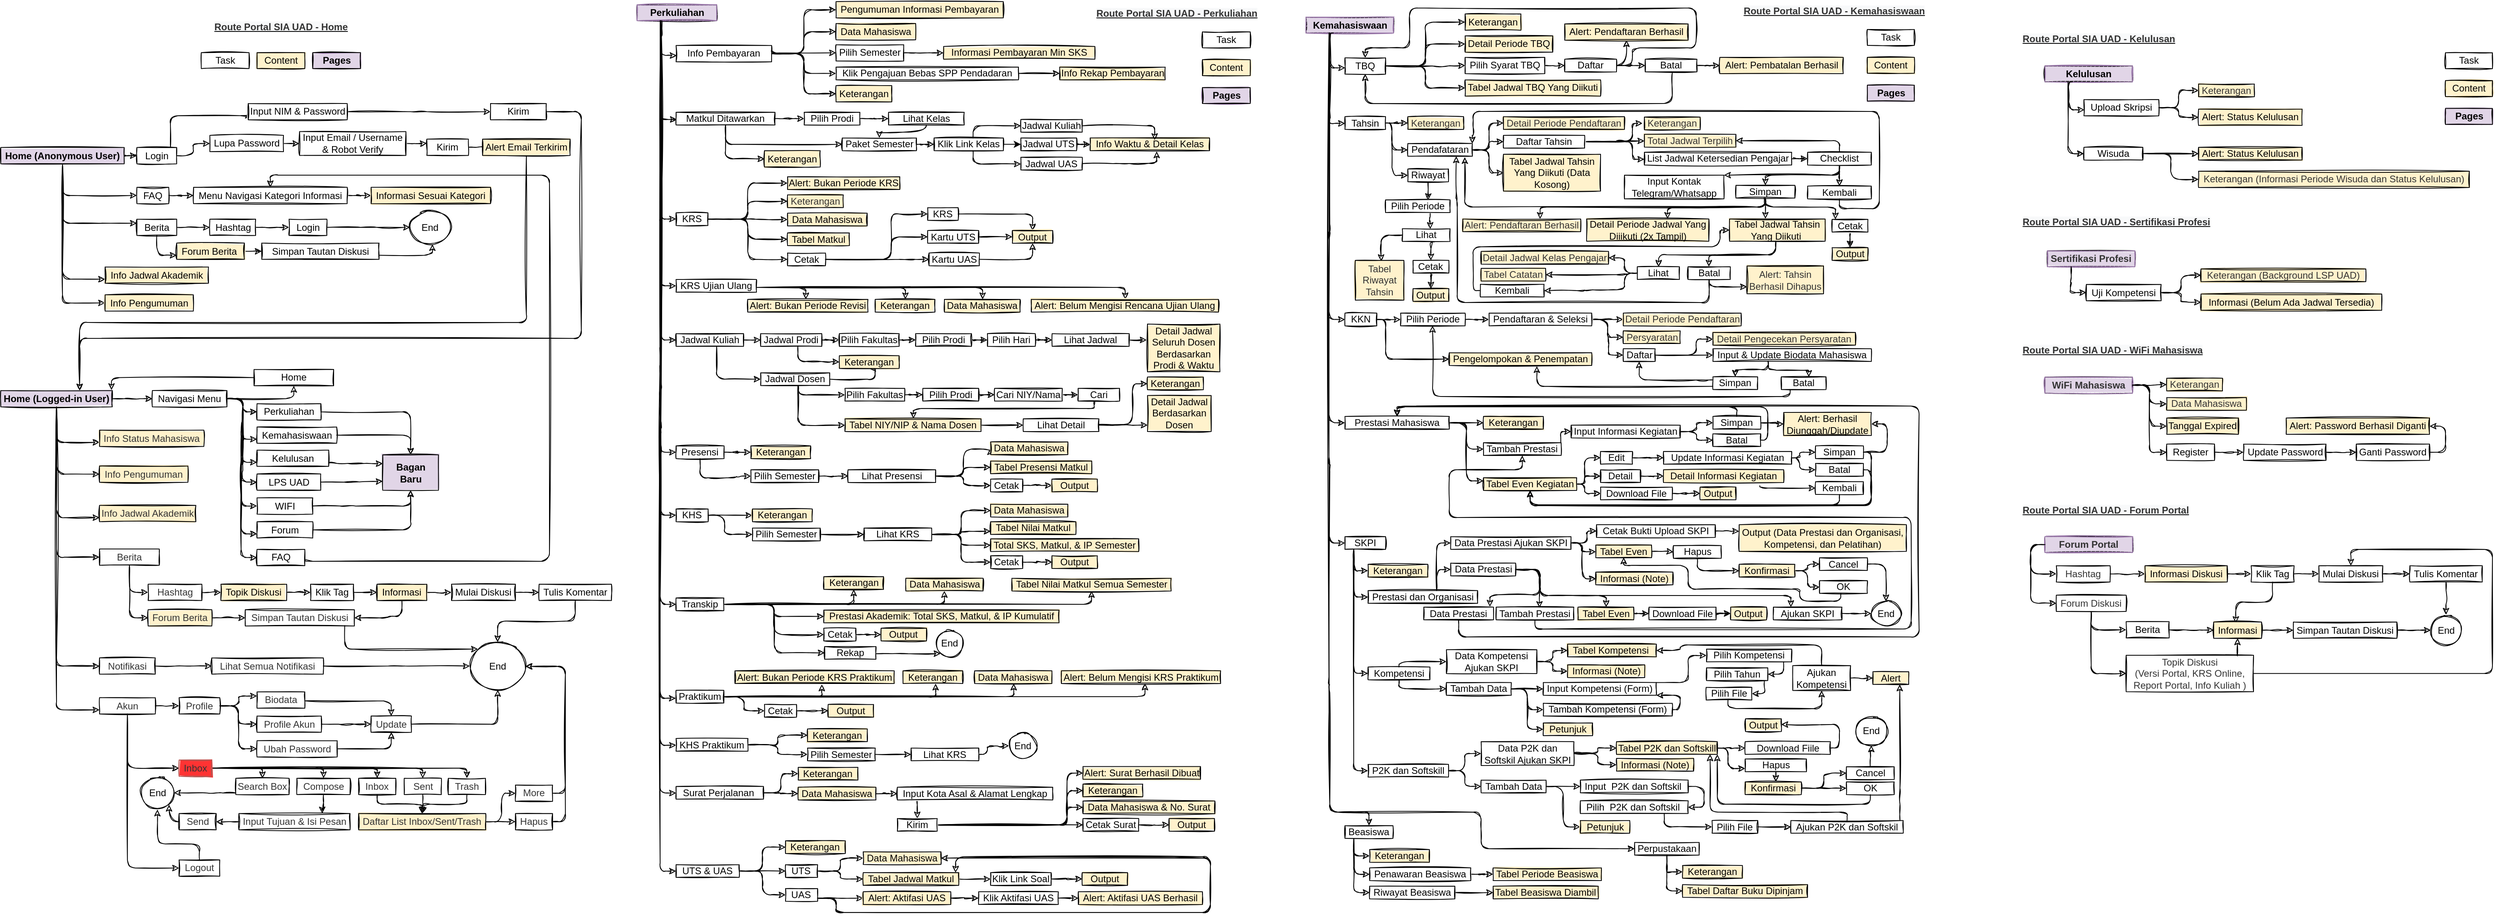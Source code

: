 <mxfile version="20.0.1" type="github">
  <diagram id="Bsze32CDvP0iaV-iEPGE" name="Page-1">
    <mxGraphModel dx="-899" dy="400" grid="1" gridSize="10" guides="1" tooltips="1" connect="1" arrows="1" fold="1" page="1" pageScale="1" pageWidth="827" pageHeight="1169" math="0" shadow="0">
      <root>
        <mxCell id="0" />
        <mxCell id="1" parent="0" />
        <mxCell id="twMHJTkQKGjOTuoVNY1T-884" style="edgeStyle=orthogonalEdgeStyle;jiggle=1;orthogonalLoop=1;jettySize=auto;html=1;fontFamily=Helvetica;fontSize=12;sketch=1;" parent="1" source="twMHJTkQKGjOTuoVNY1T-864" target="twMHJTkQKGjOTuoVNY1T-865" edge="1">
          <mxGeometry relative="1" as="geometry" />
        </mxCell>
        <mxCell id="twMHJTkQKGjOTuoVNY1T-885" style="edgeStyle=orthogonalEdgeStyle;jiggle=1;orthogonalLoop=1;jettySize=auto;html=1;entryX=0;entryY=0.5;entryDx=0;entryDy=0;fontFamily=Helvetica;fontSize=12;exitX=0.5;exitY=1;exitDx=0;exitDy=0;sketch=1;" parent="1" source="twMHJTkQKGjOTuoVNY1T-864" target="twMHJTkQKGjOTuoVNY1T-866" edge="1">
          <mxGeometry relative="1" as="geometry" />
        </mxCell>
        <mxCell id="twMHJTkQKGjOTuoVNY1T-886" style="edgeStyle=orthogonalEdgeStyle;jiggle=1;orthogonalLoop=1;jettySize=auto;html=1;entryX=0;entryY=0.25;entryDx=0;entryDy=0;fontFamily=Helvetica;fontSize=12;exitX=0.5;exitY=1;exitDx=0;exitDy=0;sketch=1;" parent="1" source="twMHJTkQKGjOTuoVNY1T-864" target="twMHJTkQKGjOTuoVNY1T-867" edge="1">
          <mxGeometry relative="1" as="geometry" />
        </mxCell>
        <mxCell id="twMHJTkQKGjOTuoVNY1T-887" style="edgeStyle=orthogonalEdgeStyle;jiggle=1;orthogonalLoop=1;jettySize=auto;html=1;entryX=0;entryY=0.75;entryDx=0;entryDy=0;fontFamily=Helvetica;fontSize=12;sketch=1;" parent="1" source="twMHJTkQKGjOTuoVNY1T-864" target="twMHJTkQKGjOTuoVNY1T-868" edge="1">
          <mxGeometry relative="1" as="geometry" />
        </mxCell>
        <mxCell id="twMHJTkQKGjOTuoVNY1T-888" style="edgeStyle=orthogonalEdgeStyle;jiggle=1;orthogonalLoop=1;jettySize=auto;html=1;entryX=0;entryY=0.5;entryDx=0;entryDy=0;fontFamily=Helvetica;fontSize=12;sketch=1;" parent="1" source="twMHJTkQKGjOTuoVNY1T-864" target="twMHJTkQKGjOTuoVNY1T-869" edge="1">
          <mxGeometry relative="1" as="geometry" />
        </mxCell>
        <mxCell id="twMHJTkQKGjOTuoVNY1T-864" value="&lt;b&gt;Home (Anonymous User)&lt;/b&gt;" style="whiteSpace=wrap;html=1;flipV=0;flipH=1;jiggle=1;sketch=1;fillColor=#e1d5e7;strokeColor=#000000;fillStyle=solid;" parent="1" vertex="1">
          <mxGeometry x="1701" y="195.25" width="155" height="20.5" as="geometry" />
        </mxCell>
        <mxCell id="twMHJTkQKGjOTuoVNY1T-889" style="edgeStyle=orthogonalEdgeStyle;jiggle=1;orthogonalLoop=1;jettySize=auto;html=1;entryX=0;entryY=0.5;entryDx=0;entryDy=0;fontFamily=Helvetica;fontSize=12;sketch=1;" parent="1" source="twMHJTkQKGjOTuoVNY1T-865" target="twMHJTkQKGjOTuoVNY1T-877" edge="1">
          <mxGeometry relative="1" as="geometry">
            <Array as="points">
              <mxPoint x="1914" y="155.25" />
            </Array>
          </mxGeometry>
        </mxCell>
        <mxCell id="twMHJTkQKGjOTuoVNY1T-890" style="edgeStyle=orthogonalEdgeStyle;jiggle=1;orthogonalLoop=1;jettySize=auto;html=1;entryX=0;entryY=0.5;entryDx=0;entryDy=0;fontFamily=Helvetica;fontSize=12;sketch=1;" parent="1" source="twMHJTkQKGjOTuoVNY1T-865" target="twMHJTkQKGjOTuoVNY1T-878" edge="1">
          <mxGeometry relative="1" as="geometry" />
        </mxCell>
        <mxCell id="twMHJTkQKGjOTuoVNY1T-865" value="Login" style="whiteSpace=wrap;html=1;jiggle=1;sketch=1;" parent="1" vertex="1">
          <mxGeometry x="1871.9" y="195.25" width="50" height="20.5" as="geometry" />
        </mxCell>
        <mxCell id="twMHJTkQKGjOTuoVNY1T-901" style="edgeStyle=orthogonalEdgeStyle;jiggle=1;orthogonalLoop=1;jettySize=auto;html=1;fontFamily=Helvetica;fontSize=12;sketch=1;" parent="1" source="twMHJTkQKGjOTuoVNY1T-866" target="twMHJTkQKGjOTuoVNY1T-873" edge="1">
          <mxGeometry relative="1" as="geometry" />
        </mxCell>
        <mxCell id="twMHJTkQKGjOTuoVNY1T-866" value="FAQ" style="whiteSpace=wrap;html=1;jiggle=1;sketch=1;" parent="1" vertex="1">
          <mxGeometry x="1871.9" y="245.25" width="40" height="20.5" as="geometry" />
        </mxCell>
        <mxCell id="twMHJTkQKGjOTuoVNY1T-903" style="edgeStyle=orthogonalEdgeStyle;jiggle=1;orthogonalLoop=1;jettySize=auto;html=1;entryX=0;entryY=0.5;entryDx=0;entryDy=0;fontFamily=Helvetica;fontSize=12;sketch=1;" parent="1" source="twMHJTkQKGjOTuoVNY1T-867" target="twMHJTkQKGjOTuoVNY1T-870" edge="1">
          <mxGeometry relative="1" as="geometry" />
        </mxCell>
        <mxCell id="twMHJTkQKGjOTuoVNY1T-907" style="edgeStyle=orthogonalEdgeStyle;jiggle=1;orthogonalLoop=1;jettySize=auto;html=1;entryX=0;entryY=0.75;entryDx=0;entryDy=0;fontFamily=Helvetica;fontSize=12;sketch=1;" parent="1" source="twMHJTkQKGjOTuoVNY1T-867" target="twMHJTkQKGjOTuoVNY1T-871" edge="1">
          <mxGeometry relative="1" as="geometry" />
        </mxCell>
        <mxCell id="twMHJTkQKGjOTuoVNY1T-867" value="Berita" style="whiteSpace=wrap;html=1;glass=0;jiggle=1;sketch=1;" parent="1" vertex="1">
          <mxGeometry x="1871.9" y="285.25" width="50" height="20.5" as="geometry" />
        </mxCell>
        <mxCell id="twMHJTkQKGjOTuoVNY1T-868" value="Info Jadwal Akademik" style="whiteSpace=wrap;html=1;fillStyle=solid;jiggle=1;sketch=1;fillColor=#fff2cc;strokeColor=#000000;" parent="1" vertex="1">
          <mxGeometry x="1831.98" y="345.25" width="129.83" height="20.5" as="geometry" />
        </mxCell>
        <mxCell id="twMHJTkQKGjOTuoVNY1T-869" value="Info Pengumuman" style="whiteSpace=wrap;html=1;fillStyle=solid;jiggle=1;sketch=1;fillColor=#fff2cc;strokeColor=#000000;" parent="1" vertex="1">
          <mxGeometry x="1831.98" y="380.25" width="110.8" height="20.5" as="geometry" />
        </mxCell>
        <mxCell id="twMHJTkQKGjOTuoVNY1T-904" style="edgeStyle=orthogonalEdgeStyle;jiggle=1;orthogonalLoop=1;jettySize=auto;html=1;entryX=0;entryY=0.5;entryDx=0;entryDy=0;fontFamily=Helvetica;fontSize=12;sketch=1;" parent="1" source="twMHJTkQKGjOTuoVNY1T-870" target="twMHJTkQKGjOTuoVNY1T-876" edge="1">
          <mxGeometry relative="1" as="geometry" />
        </mxCell>
        <mxCell id="twMHJTkQKGjOTuoVNY1T-870" value="Hashtag" style="whiteSpace=wrap;html=1;fillStyle=solid;jiggle=1;sketch=1;" parent="1" vertex="1">
          <mxGeometry x="1963.535" y="285.25" width="57.5" height="20.5" as="geometry" />
        </mxCell>
        <mxCell id="twMHJTkQKGjOTuoVNY1T-908" style="edgeStyle=orthogonalEdgeStyle;jiggle=1;orthogonalLoop=1;jettySize=auto;html=1;entryX=0;entryY=0.5;entryDx=0;entryDy=0;fontFamily=Helvetica;fontSize=12;sketch=1;" parent="1" source="twMHJTkQKGjOTuoVNY1T-871" target="twMHJTkQKGjOTuoVNY1T-872" edge="1">
          <mxGeometry relative="1" as="geometry" />
        </mxCell>
        <mxCell id="twMHJTkQKGjOTuoVNY1T-871" value="Forum Berita&amp;nbsp;" style="whiteSpace=wrap;html=1;fillStyle=solid;jiggle=1;sketch=1;fillColor=#fff2cc;strokeColor=#000000;" parent="1" vertex="1">
          <mxGeometry x="1921.905" y="315.25" width="85" height="20.5" as="geometry" />
        </mxCell>
        <mxCell id="twMHJTkQKGjOTuoVNY1T-918" style="edgeStyle=orthogonalEdgeStyle;jiggle=1;orthogonalLoop=1;jettySize=auto;html=1;fontFamily=Helvetica;fontSize=12;sketch=1;exitX=1;exitY=0.75;exitDx=0;exitDy=0;" parent="1" source="twMHJTkQKGjOTuoVNY1T-872" target="twMHJTkQKGjOTuoVNY1T-916" edge="1">
          <mxGeometry relative="1" as="geometry">
            <Array as="points">
              <mxPoint x="2243" y="331" />
            </Array>
            <mxPoint x="2180" y="330" as="sourcePoint" />
          </mxGeometry>
        </mxCell>
        <mxCell id="twMHJTkQKGjOTuoVNY1T-872" value="Simpan Tautan Diskusi" style="whiteSpace=wrap;html=1;jiggle=1;sketch=1;" parent="1" vertex="1">
          <mxGeometry x="2028.68" y="315.25" width="147.32" height="20.5" as="geometry" />
        </mxCell>
        <mxCell id="twMHJTkQKGjOTuoVNY1T-902" style="edgeStyle=orthogonalEdgeStyle;jiggle=1;orthogonalLoop=1;jettySize=auto;html=1;fontFamily=Helvetica;fontSize=12;sketch=1;" parent="1" source="twMHJTkQKGjOTuoVNY1T-873" target="twMHJTkQKGjOTuoVNY1T-874" edge="1">
          <mxGeometry relative="1" as="geometry" />
        </mxCell>
        <mxCell id="twMHJTkQKGjOTuoVNY1T-873" value="Menu Navigasi Kategori Informasi" style="whiteSpace=wrap;html=1;jiggle=1;sketch=1;" parent="1" vertex="1">
          <mxGeometry x="1943.04" y="245.25" width="192.96" height="20.5" as="geometry" />
        </mxCell>
        <mxCell id="twMHJTkQKGjOTuoVNY1T-874" value="Informasi Sesuai Kategori" style="whiteSpace=wrap;html=1;fillStyle=solid;jiggle=1;sketch=1;fillColor=#fff2cc;strokeColor=#000000;" parent="1" vertex="1">
          <mxGeometry x="2166" y="245.25" width="150" height="20.5" as="geometry" />
        </mxCell>
        <mxCell id="twMHJTkQKGjOTuoVNY1T-905" style="edgeStyle=orthogonalEdgeStyle;jiggle=1;orthogonalLoop=1;jettySize=auto;html=1;entryX=0;entryY=0.5;entryDx=0;entryDy=0;fontFamily=Helvetica;fontSize=12;sketch=1;" parent="1" source="twMHJTkQKGjOTuoVNY1T-876" target="twMHJTkQKGjOTuoVNY1T-916" edge="1">
          <mxGeometry relative="1" as="geometry">
            <mxPoint x="2165.995" y="295.5" as="targetPoint" />
          </mxGeometry>
        </mxCell>
        <mxCell id="twMHJTkQKGjOTuoVNY1T-876" value="Login" style="whiteSpace=wrap;html=1;fillStyle=solid;jiggle=1;sketch=1;" parent="1" vertex="1">
          <mxGeometry x="2063.0" y="285.25" width="47.5" height="20.5" as="geometry" />
        </mxCell>
        <mxCell id="twMHJTkQKGjOTuoVNY1T-891" style="edgeStyle=orthogonalEdgeStyle;jiggle=1;orthogonalLoop=1;jettySize=auto;html=1;entryX=0;entryY=0.5;entryDx=0;entryDy=0;fontFamily=Helvetica;fontSize=12;sketch=1;" parent="1" source="twMHJTkQKGjOTuoVNY1T-877" target="twMHJTkQKGjOTuoVNY1T-882" edge="1">
          <mxGeometry relative="1" as="geometry" />
        </mxCell>
        <mxCell id="twMHJTkQKGjOTuoVNY1T-877" value="Input NIM &amp;amp; Password" style="whiteSpace=wrap;html=1;jiggle=1;sketch=1;" parent="1" vertex="1">
          <mxGeometry x="2011.72" y="140" width="124.28" height="20.5" as="geometry" />
        </mxCell>
        <mxCell id="twMHJTkQKGjOTuoVNY1T-893" style="edgeStyle=orthogonalEdgeStyle;jiggle=1;orthogonalLoop=1;jettySize=auto;html=1;entryX=0;entryY=0.5;entryDx=0;entryDy=0;fontFamily=Helvetica;fontSize=12;sketch=1;" parent="1" source="twMHJTkQKGjOTuoVNY1T-878" target="twMHJTkQKGjOTuoVNY1T-879" edge="1">
          <mxGeometry relative="1" as="geometry" />
        </mxCell>
        <mxCell id="twMHJTkQKGjOTuoVNY1T-878" value="Lupa Password" style="whiteSpace=wrap;html=1;jiggle=1;sketch=1;" parent="1" vertex="1">
          <mxGeometry x="1963.54" y="180" width="92.47" height="20.5" as="geometry" />
        </mxCell>
        <mxCell id="twMHJTkQKGjOTuoVNY1T-894" style="edgeStyle=orthogonalEdgeStyle;jiggle=1;orthogonalLoop=1;jettySize=auto;html=1;entryX=0;entryY=0.25;entryDx=0;entryDy=0;fontFamily=Helvetica;fontSize=12;sketch=1;" parent="1" source="twMHJTkQKGjOTuoVNY1T-879" target="twMHJTkQKGjOTuoVNY1T-880" edge="1">
          <mxGeometry relative="1" as="geometry" />
        </mxCell>
        <mxCell id="twMHJTkQKGjOTuoVNY1T-879" value="Input Email / Username &amp;amp; Robot Verify" style="whiteSpace=wrap;html=1;jiggle=1;sketch=1;" parent="1" vertex="1">
          <mxGeometry x="2076.18" y="175.25" width="133.58" height="30" as="geometry" />
        </mxCell>
        <mxCell id="twMHJTkQKGjOTuoVNY1T-895" style="edgeStyle=orthogonalEdgeStyle;jiggle=1;orthogonalLoop=1;jettySize=auto;html=1;entryX=0;entryY=0.5;entryDx=0;entryDy=0;fontFamily=Helvetica;fontSize=12;sketch=1;" parent="1" source="twMHJTkQKGjOTuoVNY1T-880" target="twMHJTkQKGjOTuoVNY1T-881" edge="1">
          <mxGeometry relative="1" as="geometry" />
        </mxCell>
        <mxCell id="twMHJTkQKGjOTuoVNY1T-896" style="edgeStyle=orthogonalEdgeStyle;jiggle=1;orthogonalLoop=1;jettySize=auto;html=1;fontFamily=Helvetica;fontSize=12;sketch=1;" parent="1" source="twMHJTkQKGjOTuoVNY1T-881" target="twMHJTkQKGjOTuoVNY1T-913" edge="1">
          <mxGeometry relative="1" as="geometry">
            <mxPoint x="1703" y="464" as="targetPoint" />
            <Array as="points">
              <mxPoint x="2361" y="415" />
              <mxPoint x="1800" y="415" />
            </Array>
          </mxGeometry>
        </mxCell>
        <mxCell id="twMHJTkQKGjOTuoVNY1T-881" value="Alert Email Terkirim" style="whiteSpace=wrap;html=1;fillStyle=solid;jiggle=1;sketch=1;fillColor=#fff2cc;strokeColor=#000000;" parent="1" vertex="1">
          <mxGeometry x="2306" y="184.75" width="110" height="20.5" as="geometry" />
        </mxCell>
        <mxCell id="twMHJTkQKGjOTuoVNY1T-914" style="edgeStyle=orthogonalEdgeStyle;jiggle=1;orthogonalLoop=1;jettySize=auto;html=1;fontFamily=Helvetica;fontSize=12;exitX=1;exitY=0.5;exitDx=0;exitDy=0;sketch=1;" parent="1" source="twMHJTkQKGjOTuoVNY1T-882" target="twMHJTkQKGjOTuoVNY1T-913" edge="1">
          <mxGeometry relative="1" as="geometry">
            <Array as="points">
              <mxPoint x="2430" y="150" />
              <mxPoint x="2430" y="435" />
              <mxPoint x="1800" y="435" />
            </Array>
          </mxGeometry>
        </mxCell>
        <mxCell id="twMHJTkQKGjOTuoVNY1T-882" value="Kirim" style="whiteSpace=wrap;html=1;jiggle=1;sketch=1;" parent="1" vertex="1">
          <mxGeometry x="2316" y="140" width="70" height="20.5" as="geometry" />
        </mxCell>
        <mxCell id="twMHJTkQKGjOTuoVNY1T-880" value="Kirim" style="whiteSpace=wrap;html=1;jiggle=1;sketch=1;" parent="1" vertex="1">
          <mxGeometry x="2236" y="184.75" width="52.26" height="20.5" as="geometry" />
        </mxCell>
        <mxCell id="twMHJTkQKGjOTuoVNY1T-1030" style="edgeStyle=orthogonalEdgeStyle;jiggle=1;orthogonalLoop=1;jettySize=auto;html=1;entryX=0;entryY=0.5;entryDx=0;entryDy=0;fontFamily=Helvetica;fontSize=12;sketch=1;" parent="1" source="twMHJTkQKGjOTuoVNY1T-913" target="twMHJTkQKGjOTuoVNY1T-921" edge="1">
          <mxGeometry relative="1" as="geometry" />
        </mxCell>
        <mxCell id="twMHJTkQKGjOTuoVNY1T-1038" style="edgeStyle=orthogonalEdgeStyle;jiggle=1;orthogonalLoop=1;jettySize=auto;html=1;entryX=0;entryY=0.75;entryDx=0;entryDy=0;fontFamily=Helvetica;fontSize=12;sketch=1;" parent="1" source="twMHJTkQKGjOTuoVNY1T-913" target="twMHJTkQKGjOTuoVNY1T-923" edge="1">
          <mxGeometry relative="1" as="geometry" />
        </mxCell>
        <mxCell id="twMHJTkQKGjOTuoVNY1T-1040" style="edgeStyle=orthogonalEdgeStyle;jiggle=1;orthogonalLoop=1;jettySize=auto;html=1;entryX=0;entryY=0.5;entryDx=0;entryDy=0;fontFamily=Helvetica;fontSize=12;sketch=1;" parent="1" source="twMHJTkQKGjOTuoVNY1T-913" target="twMHJTkQKGjOTuoVNY1T-926" edge="1">
          <mxGeometry relative="1" as="geometry" />
        </mxCell>
        <mxCell id="twMHJTkQKGjOTuoVNY1T-1041" style="edgeStyle=orthogonalEdgeStyle;jiggle=1;orthogonalLoop=1;jettySize=auto;html=1;entryX=0;entryY=0.5;entryDx=0;entryDy=0;fontFamily=Helvetica;fontSize=12;sketch=1;" parent="1" source="twMHJTkQKGjOTuoVNY1T-913" target="twMHJTkQKGjOTuoVNY1T-928" edge="1">
          <mxGeometry relative="1" as="geometry" />
        </mxCell>
        <mxCell id="twMHJTkQKGjOTuoVNY1T-1042" style="edgeStyle=orthogonalEdgeStyle;jiggle=1;orthogonalLoop=1;jettySize=auto;html=1;entryX=0;entryY=0.75;entryDx=0;entryDy=0;fontFamily=Helvetica;fontSize=12;sketch=1;" parent="1" source="twMHJTkQKGjOTuoVNY1T-913" target="twMHJTkQKGjOTuoVNY1T-930" edge="1">
          <mxGeometry relative="1" as="geometry" />
        </mxCell>
        <mxCell id="twMHJTkQKGjOTuoVNY1T-1043" style="edgeStyle=orthogonalEdgeStyle;jiggle=1;orthogonalLoop=1;jettySize=auto;html=1;entryX=0;entryY=0.5;entryDx=0;entryDy=0;fontFamily=Helvetica;fontSize=12;sketch=1;" parent="1" source="twMHJTkQKGjOTuoVNY1T-913" target="twMHJTkQKGjOTuoVNY1T-932" edge="1">
          <mxGeometry relative="1" as="geometry" />
        </mxCell>
        <mxCell id="twMHJTkQKGjOTuoVNY1T-1044" style="edgeStyle=orthogonalEdgeStyle;jiggle=1;orthogonalLoop=1;jettySize=auto;html=1;entryX=0;entryY=0.75;entryDx=0;entryDy=0;fontFamily=Helvetica;fontSize=12;sketch=1;" parent="1" source="twMHJTkQKGjOTuoVNY1T-913" target="twMHJTkQKGjOTuoVNY1T-934" edge="1">
          <mxGeometry relative="1" as="geometry" />
        </mxCell>
        <mxCell id="twMHJTkQKGjOTuoVNY1T-913" value="&lt;b style=&quot;&quot;&gt;Home (Logged-in User)&lt;/b&gt;" style="whiteSpace=wrap;html=1;flipV=0;flipH=1;jiggle=1;sketch=1;fillColor=#e1d5e7;strokeColor=#000000;fillStyle=solid;" parent="1" vertex="1">
          <mxGeometry x="1701" y="500.5" width="140" height="20.5" as="geometry" />
        </mxCell>
        <mxCell id="twMHJTkQKGjOTuoVNY1T-916" value="End" style="ellipse;whiteSpace=wrap;html=1;jiggle=1;sketch=1;" parent="1" vertex="1">
          <mxGeometry x="2214.96" y="274.38" width="50.3" height="42.25" as="geometry" />
        </mxCell>
        <mxCell id="twMHJTkQKGjOTuoVNY1T-1020" style="edgeStyle=orthogonalEdgeStyle;jiggle=1;orthogonalLoop=1;jettySize=auto;html=1;fontFamily=Helvetica;fontSize=12;entryX=0;entryY=0.5;entryDx=0;entryDy=0;sketch=1;" parent="1" source="twMHJTkQKGjOTuoVNY1T-921" target="twMHJTkQKGjOTuoVNY1T-994" edge="1">
          <mxGeometry relative="1" as="geometry">
            <mxPoint x="1915.34" y="1099.75" as="targetPoint" />
          </mxGeometry>
        </mxCell>
        <mxCell id="twMHJTkQKGjOTuoVNY1T-1021" style="edgeStyle=orthogonalEdgeStyle;jiggle=1;orthogonalLoop=1;jettySize=auto;html=1;entryX=0;entryY=0.75;entryDx=0;entryDy=0;fontFamily=Helvetica;fontSize=12;sketch=1;" parent="1" source="twMHJTkQKGjOTuoVNY1T-921" target="twMHJTkQKGjOTuoVNY1T-991" edge="1">
          <mxGeometry relative="1" as="geometry" />
        </mxCell>
        <mxCell id="twMHJTkQKGjOTuoVNY1T-1022" style="edgeStyle=orthogonalEdgeStyle;jiggle=1;orthogonalLoop=1;jettySize=auto;html=1;entryX=0;entryY=0.5;entryDx=0;entryDy=0;fontFamily=Helvetica;fontSize=12;sketch=1;" parent="1" source="twMHJTkQKGjOTuoVNY1T-921" target="twMHJTkQKGjOTuoVNY1T-988" edge="1">
          <mxGeometry relative="1" as="geometry" />
        </mxCell>
        <mxCell id="twMHJTkQKGjOTuoVNY1T-1023" style="edgeStyle=orthogonalEdgeStyle;jiggle=1;orthogonalLoop=1;jettySize=auto;html=1;entryX=0;entryY=0.5;entryDx=0;entryDy=0;fontFamily=Helvetica;fontSize=12;sketch=1;" parent="1" source="twMHJTkQKGjOTuoVNY1T-921" target="twMHJTkQKGjOTuoVNY1T-985" edge="1">
          <mxGeometry relative="1" as="geometry" />
        </mxCell>
        <mxCell id="twMHJTkQKGjOTuoVNY1T-1024" style="edgeStyle=orthogonalEdgeStyle;jiggle=1;orthogonalLoop=1;jettySize=auto;html=1;entryX=0;entryY=0.75;entryDx=0;entryDy=0;fontFamily=Helvetica;fontSize=12;sketch=1;" parent="1" source="twMHJTkQKGjOTuoVNY1T-921" target="twMHJTkQKGjOTuoVNY1T-982" edge="1">
          <mxGeometry relative="1" as="geometry" />
        </mxCell>
        <mxCell id="twMHJTkQKGjOTuoVNY1T-1025" style="edgeStyle=orthogonalEdgeStyle;jiggle=1;orthogonalLoop=1;jettySize=auto;html=1;entryX=0;entryY=0.75;entryDx=0;entryDy=0;fontFamily=Helvetica;fontSize=12;sketch=1;" parent="1" source="twMHJTkQKGjOTuoVNY1T-921" target="twMHJTkQKGjOTuoVNY1T-979" edge="1">
          <mxGeometry relative="1" as="geometry" />
        </mxCell>
        <mxCell id="twMHJTkQKGjOTuoVNY1T-1026" style="edgeStyle=orthogonalEdgeStyle;jiggle=1;orthogonalLoop=1;jettySize=auto;html=1;entryX=0;entryY=0.5;entryDx=0;entryDy=0;fontFamily=Helvetica;fontSize=12;sketch=1;" parent="1" source="twMHJTkQKGjOTuoVNY1T-921" target="twMHJTkQKGjOTuoVNY1T-976" edge="1">
          <mxGeometry relative="1" as="geometry" />
        </mxCell>
        <mxCell id="twMHJTkQKGjOTuoVNY1T-1027" style="edgeStyle=orthogonalEdgeStyle;jiggle=1;orthogonalLoop=1;jettySize=auto;html=1;entryX=0.5;entryY=1;entryDx=0;entryDy=0;fontFamily=Helvetica;fontSize=12;sketch=1;" parent="1" source="twMHJTkQKGjOTuoVNY1T-921" target="twMHJTkQKGjOTuoVNY1T-997" edge="1">
          <mxGeometry relative="1" as="geometry">
            <Array as="points">
              <mxPoint x="2069" y="511" />
            </Array>
          </mxGeometry>
        </mxCell>
        <mxCell id="twMHJTkQKGjOTuoVNY1T-921" value="Navigasi Menu" style="whiteSpace=wrap;html=1;shadow=0;glass=0;jiggle=1;disableMultiStroke=0;disableMultiStrokeFill=0;fillStyle=solid;fillColor=none;sketch=1;" parent="1" vertex="1">
          <mxGeometry x="1891.34" y="500.5" width="93.66" height="20.5" as="geometry" />
        </mxCell>
        <mxCell id="twMHJTkQKGjOTuoVNY1T-923" value="&lt;span style=&quot;color: rgb(51, 51, 51);&quot;&gt;Info Status Mahasiswa&lt;/span&gt;" style="whiteSpace=wrap;html=1;shadow=0;glass=0;jiggle=1;disableMultiStroke=0;disableMultiStrokeFill=0;fillStyle=solid;sketch=1;fillColor=#fff2cc;strokeColor=#000000;" parent="1" vertex="1">
          <mxGeometry x="1824.98" y="550.25" width="131.02" height="20.5" as="geometry" />
        </mxCell>
        <mxCell id="twMHJTkQKGjOTuoVNY1T-926" value="&lt;span style=&quot;color: rgb(51, 51, 51);&quot;&gt;Info Pengumuman&lt;/span&gt;" style="whiteSpace=wrap;html=1;shadow=0;glass=0;jiggle=1;disableMultiStroke=0;disableMultiStrokeFill=0;fillStyle=solid;sketch=1;fillColor=#fff2cc;strokeColor=#000000;" parent="1" vertex="1">
          <mxGeometry x="1824.98" y="595.25" width="111.02" height="20.5" as="geometry" />
        </mxCell>
        <mxCell id="twMHJTkQKGjOTuoVNY1T-1011" style="edgeStyle=orthogonalEdgeStyle;jiggle=1;orthogonalLoop=1;jettySize=auto;html=1;entryX=0;entryY=0.5;entryDx=0;entryDy=0;fontFamily=Helvetica;fontSize=12;sketch=1;" parent="1" source="twMHJTkQKGjOTuoVNY1T-928" target="twMHJTkQKGjOTuoVNY1T-969" edge="1">
          <mxGeometry relative="1" as="geometry" />
        </mxCell>
        <mxCell id="twMHJTkQKGjOTuoVNY1T-1012" style="edgeStyle=orthogonalEdgeStyle;jiggle=1;orthogonalLoop=1;jettySize=auto;html=1;entryX=0;entryY=0.5;entryDx=0;entryDy=0;fontFamily=Helvetica;fontSize=12;sketch=1;" parent="1" source="twMHJTkQKGjOTuoVNY1T-928" target="twMHJTkQKGjOTuoVNY1T-959" edge="1">
          <mxGeometry relative="1" as="geometry" />
        </mxCell>
        <mxCell id="twMHJTkQKGjOTuoVNY1T-928" value="&lt;span style=&quot;color: rgb(51, 51, 51);&quot;&gt;Berita&lt;/span&gt;" style="whiteSpace=wrap;html=1;shadow=0;glass=0;jiggle=1;disableMultiStroke=0;disableMultiStrokeFill=0;fillStyle=solid;fillColor=none;sketch=1;" parent="1" vertex="1">
          <mxGeometry x="1824.98" y="699.5" width="75" height="20.5" as="geometry" />
        </mxCell>
        <mxCell id="twMHJTkQKGjOTuoVNY1T-930" value="&lt;span style=&quot;color: rgb(51, 51, 51);&quot;&gt;Info Jadwal Akademik&lt;/span&gt;" style="whiteSpace=wrap;html=1;shadow=0;glass=0;jiggle=1;disableMultiStroke=0;disableMultiStrokeFill=0;fillStyle=solid;sketch=1;fillColor=#fff2cc;strokeColor=#000000;" parent="1" vertex="1">
          <mxGeometry x="1824.98" y="644.75" width="121.02" height="20.5" as="geometry" />
        </mxCell>
        <mxCell id="twMHJTkQKGjOTuoVNY1T-1010" style="edgeStyle=orthogonalEdgeStyle;jiggle=1;orthogonalLoop=1;jettySize=auto;html=1;entryX=0;entryY=0.5;entryDx=0;entryDy=0;fontFamily=Helvetica;fontSize=12;sketch=1;" parent="1" source="twMHJTkQKGjOTuoVNY1T-932" target="twMHJTkQKGjOTuoVNY1T-956" edge="1">
          <mxGeometry relative="1" as="geometry" />
        </mxCell>
        <mxCell id="twMHJTkQKGjOTuoVNY1T-932" value="&lt;span style=&quot;color: rgb(51, 51, 51);&quot;&gt;Notifikasi&lt;/span&gt;" style="whiteSpace=wrap;html=1;shadow=0;glass=0;jiggle=1;disableMultiStroke=0;disableMultiStrokeFill=0;fillStyle=solid;fillColor=none;sketch=1;" parent="1" vertex="1">
          <mxGeometry x="1824.98" y="836.25" width="70" height="20.5" as="geometry" />
        </mxCell>
        <mxCell id="twMHJTkQKGjOTuoVNY1T-998" style="edgeStyle=orthogonalEdgeStyle;jiggle=1;orthogonalLoop=1;jettySize=auto;html=1;entryX=0;entryY=0.5;entryDx=0;entryDy=0;fontFamily=Helvetica;fontSize=12;sketch=1;" parent="1" source="twMHJTkQKGjOTuoVNY1T-934" target="twMHJTkQKGjOTuoVNY1T-936" edge="1">
          <mxGeometry relative="1" as="geometry" />
        </mxCell>
        <mxCell id="twMHJTkQKGjOTuoVNY1T-1047" style="edgeStyle=orthogonalEdgeStyle;jiggle=1;orthogonalLoop=1;jettySize=auto;html=1;entryX=0;entryY=0.5;entryDx=0;entryDy=0;fontFamily=Helvetica;fontSize=12;exitX=0.5;exitY=1;exitDx=0;exitDy=0;sketch=1;" parent="1" source="twMHJTkQKGjOTuoVNY1T-934" target="twMHJTkQKGjOTuoVNY1T-938" edge="1">
          <mxGeometry relative="1" as="geometry" />
        </mxCell>
        <mxCell id="twMHJTkQKGjOTuoVNY1T-1050" style="edgeStyle=orthogonalEdgeStyle;jiggle=1;orthogonalLoop=1;jettySize=auto;html=1;entryX=0;entryY=0.5;entryDx=0;entryDy=0;fontFamily=Helvetica;fontSize=12;exitX=0.5;exitY=1;exitDx=0;exitDy=0;sketch=1;" parent="1" source="twMHJTkQKGjOTuoVNY1T-934" target="twMHJTkQKGjOTuoVNY1T-940" edge="1">
          <mxGeometry relative="1" as="geometry" />
        </mxCell>
        <mxCell id="twMHJTkQKGjOTuoVNY1T-934" value="&lt;span style=&quot;color: rgb(51, 51, 51);&quot;&gt;Akun&lt;/span&gt;" style="whiteSpace=wrap;html=1;shadow=0;glass=0;jiggle=1;disableMultiStroke=0;disableMultiStrokeFill=0;fillStyle=solid;fillColor=none;sketch=1;" parent="1" vertex="1">
          <mxGeometry x="1824.98" y="886.25" width="70" height="20.5" as="geometry" />
        </mxCell>
        <mxCell id="twMHJTkQKGjOTuoVNY1T-1001" style="edgeStyle=orthogonalEdgeStyle;jiggle=1;orthogonalLoop=1;jettySize=auto;html=1;entryX=0;entryY=0.5;entryDx=0;entryDy=0;fontFamily=Helvetica;fontSize=12;sketch=1;" parent="1" source="twMHJTkQKGjOTuoVNY1T-936" target="twMHJTkQKGjOTuoVNY1T-950" edge="1">
          <mxGeometry relative="1" as="geometry" />
        </mxCell>
        <mxCell id="twMHJTkQKGjOTuoVNY1T-1002" style="edgeStyle=orthogonalEdgeStyle;jiggle=1;orthogonalLoop=1;jettySize=auto;html=1;entryX=0;entryY=0.25;entryDx=0;entryDy=0;fontFamily=Helvetica;fontSize=12;sketch=1;" parent="1" source="twMHJTkQKGjOTuoVNY1T-936" target="twMHJTkQKGjOTuoVNY1T-944" edge="1">
          <mxGeometry relative="1" as="geometry">
            <Array as="points">
              <mxPoint x="2000" y="897" />
              <mxPoint x="2000" y="884" />
            </Array>
          </mxGeometry>
        </mxCell>
        <mxCell id="twMHJTkQKGjOTuoVNY1T-1003" style="edgeStyle=orthogonalEdgeStyle;jiggle=1;orthogonalLoop=1;jettySize=auto;html=1;entryX=0;entryY=0.5;entryDx=0;entryDy=0;fontFamily=Helvetica;fontSize=12;sketch=1;" parent="1" source="twMHJTkQKGjOTuoVNY1T-936" target="twMHJTkQKGjOTuoVNY1T-947" edge="1">
          <mxGeometry relative="1" as="geometry" />
        </mxCell>
        <mxCell id="twMHJTkQKGjOTuoVNY1T-936" value="&lt;span style=&quot;color: rgb(51, 51, 51);&quot;&gt;Profile&lt;/span&gt;" style="whiteSpace=wrap;html=1;shadow=0;glass=0;jiggle=1;disableMultiStroke=0;disableMultiStrokeFill=0;fillStyle=solid;fillColor=none;sketch=1;" parent="1" vertex="1">
          <mxGeometry x="1924.89" y="886.25" width="51.11" height="20.5" as="geometry" />
        </mxCell>
        <mxCell id="biHgjlkMFWwzEEgTW3J7-484" style="edgeStyle=orthogonalEdgeStyle;rounded=1;sketch=1;orthogonalLoop=1;jettySize=auto;html=1;entryX=0.5;entryY=0;entryDx=0;entryDy=0;exitX=1;exitY=0.5;exitDx=0;exitDy=0;" edge="1" parent="1" source="twMHJTkQKGjOTuoVNY1T-938" target="biHgjlkMFWwzEEgTW3J7-479">
          <mxGeometry relative="1" as="geometry">
            <mxPoint x="1970" y="970" as="sourcePoint" />
            <Array as="points">
              <mxPoint x="2030" y="975" />
            </Array>
          </mxGeometry>
        </mxCell>
        <mxCell id="biHgjlkMFWwzEEgTW3J7-485" style="edgeStyle=orthogonalEdgeStyle;rounded=1;sketch=1;orthogonalLoop=1;jettySize=auto;html=1;entryX=0.5;entryY=0;entryDx=0;entryDy=0;" edge="1" parent="1" source="twMHJTkQKGjOTuoVNY1T-938" target="biHgjlkMFWwzEEgTW3J7-480">
          <mxGeometry relative="1" as="geometry">
            <Array as="points">
              <mxPoint x="2106" y="975" />
            </Array>
          </mxGeometry>
        </mxCell>
        <mxCell id="biHgjlkMFWwzEEgTW3J7-486" style="edgeStyle=orthogonalEdgeStyle;rounded=1;sketch=1;orthogonalLoop=1;jettySize=auto;html=1;entryX=0.5;entryY=0;entryDx=0;entryDy=0;" edge="1" parent="1" source="twMHJTkQKGjOTuoVNY1T-938" target="biHgjlkMFWwzEEgTW3J7-481">
          <mxGeometry relative="1" as="geometry">
            <Array as="points">
              <mxPoint x="2174" y="975" />
            </Array>
          </mxGeometry>
        </mxCell>
        <mxCell id="biHgjlkMFWwzEEgTW3J7-487" style="edgeStyle=orthogonalEdgeStyle;rounded=1;sketch=1;orthogonalLoop=1;jettySize=auto;html=1;entryX=0.5;entryY=0;entryDx=0;entryDy=0;" edge="1" parent="1" source="twMHJTkQKGjOTuoVNY1T-938" target="biHgjlkMFWwzEEgTW3J7-482">
          <mxGeometry relative="1" as="geometry">
            <Array as="points">
              <mxPoint x="2231" y="975" />
            </Array>
          </mxGeometry>
        </mxCell>
        <mxCell id="biHgjlkMFWwzEEgTW3J7-488" style="edgeStyle=orthogonalEdgeStyle;rounded=1;sketch=1;orthogonalLoop=1;jettySize=auto;html=1;entryX=0.5;entryY=0;entryDx=0;entryDy=0;" edge="1" parent="1" source="twMHJTkQKGjOTuoVNY1T-938" target="biHgjlkMFWwzEEgTW3J7-483">
          <mxGeometry relative="1" as="geometry">
            <Array as="points">
              <mxPoint x="2286" y="975" />
            </Array>
          </mxGeometry>
        </mxCell>
        <mxCell id="twMHJTkQKGjOTuoVNY1T-938" value="&lt;span style=&quot;color: rgb(51, 51, 51);&quot;&gt;Inbox&lt;br&gt;&lt;/span&gt;" style="whiteSpace=wrap;html=1;shadow=0;glass=0;jiggle=1;disableMultiStroke=0;disableMultiStrokeFill=0;fillStyle=solid;fillColor=#FF3333;sketch=1;strokeColor=#b85450;" parent="1" vertex="1">
          <mxGeometry x="1924.89" y="964.5" width="41.11" height="20.5" as="geometry" />
        </mxCell>
        <mxCell id="biHgjlkMFWwzEEgTW3J7-508" style="edgeStyle=orthogonalEdgeStyle;rounded=1;sketch=1;orthogonalLoop=1;jettySize=auto;html=1;" edge="1" parent="1" source="twMHJTkQKGjOTuoVNY1T-940" target="biHgjlkMFWwzEEgTW3J7-504">
          <mxGeometry relative="1" as="geometry">
            <Array as="points">
              <mxPoint x="1950" y="1070" />
              <mxPoint x="1898" y="1070" />
            </Array>
          </mxGeometry>
        </mxCell>
        <mxCell id="twMHJTkQKGjOTuoVNY1T-940" value="&lt;span style=&quot;color: rgb(51, 51, 51);&quot;&gt;Logout&lt;br&gt;&lt;/span&gt;" style="whiteSpace=wrap;html=1;shadow=0;glass=0;jiggle=1;disableMultiStroke=0;disableMultiStrokeFill=0;fillStyle=solid;fillColor=none;sketch=1;" parent="1" vertex="1">
          <mxGeometry x="1924.89" y="1090" width="51.11" height="20.5" as="geometry" />
        </mxCell>
        <mxCell id="twMHJTkQKGjOTuoVNY1T-1052" style="edgeStyle=orthogonalEdgeStyle;jiggle=1;orthogonalLoop=1;jettySize=auto;html=1;entryX=0.5;entryY=0;entryDx=0;entryDy=0;fontFamily=Helvetica;fontSize=12;sketch=1;" parent="1" source="twMHJTkQKGjOTuoVNY1T-944" target="twMHJTkQKGjOTuoVNY1T-953" edge="1">
          <mxGeometry relative="1" as="geometry">
            <Array as="points">
              <mxPoint x="2191" y="890.25" />
            </Array>
          </mxGeometry>
        </mxCell>
        <mxCell id="twMHJTkQKGjOTuoVNY1T-944" value="&lt;span style=&quot;color: rgb(51, 51, 51);&quot;&gt;Biodata&lt;/span&gt;" style="whiteSpace=wrap;html=1;shadow=0;glass=0;jiggle=1;disableMultiStroke=0;disableMultiStrokeFill=0;fillStyle=solid;fillColor=none;sketch=1;" parent="1" vertex="1">
          <mxGeometry x="2022.77" y="879" width="60" height="20.5" as="geometry" />
        </mxCell>
        <mxCell id="fpU1LXMx2nXw8ilyPSJG-53" style="edgeStyle=orthogonalEdgeStyle;rounded=1;sketch=1;orthogonalLoop=1;jettySize=auto;html=1;entryX=0;entryY=0.5;entryDx=0;entryDy=0;" parent="1" source="twMHJTkQKGjOTuoVNY1T-947" target="twMHJTkQKGjOTuoVNY1T-953" edge="1">
          <mxGeometry relative="1" as="geometry" />
        </mxCell>
        <mxCell id="twMHJTkQKGjOTuoVNY1T-947" value="&lt;span style=&quot;color: rgb(51, 51, 51);&quot;&gt;Profile Akun&lt;/span&gt;" style="whiteSpace=wrap;html=1;shadow=0;glass=0;jiggle=1;disableMultiStroke=0;disableMultiStrokeFill=0;fillStyle=solid;fillColor=none;sketch=1;" parent="1" vertex="1">
          <mxGeometry x="2022.77" y="909.25" width="80.66" height="20.5" as="geometry" />
        </mxCell>
        <mxCell id="twMHJTkQKGjOTuoVNY1T-1008" style="edgeStyle=orthogonalEdgeStyle;jiggle=1;orthogonalLoop=1;jettySize=auto;html=1;entryX=0.5;entryY=1;entryDx=0;entryDy=0;fontFamily=Helvetica;fontSize=12;sketch=1;" parent="1" source="twMHJTkQKGjOTuoVNY1T-950" target="twMHJTkQKGjOTuoVNY1T-953" edge="1">
          <mxGeometry relative="1" as="geometry" />
        </mxCell>
        <mxCell id="twMHJTkQKGjOTuoVNY1T-950" value="&lt;span style=&quot;color: rgb(51, 51, 51);&quot;&gt;Ubah Password&lt;/span&gt;" style="whiteSpace=wrap;html=1;shadow=0;glass=0;jiggle=1;disableMultiStroke=0;disableMultiStrokeFill=0;fillStyle=solid;fillColor=none;sketch=1;" parent="1" vertex="1">
          <mxGeometry x="2022.77" y="940.25" width="100.66" height="20.5" as="geometry" />
        </mxCell>
        <mxCell id="twMHJTkQKGjOTuoVNY1T-1055" style="edgeStyle=orthogonalEdgeStyle;jiggle=1;orthogonalLoop=1;jettySize=auto;html=1;entryX=0.5;entryY=1;entryDx=0;entryDy=0;fontFamily=Helvetica;fontSize=12;sketch=1;" parent="1" source="twMHJTkQKGjOTuoVNY1T-953" target="twMHJTkQKGjOTuoVNY1T-1036" edge="1">
          <mxGeometry relative="1" as="geometry">
            <mxPoint x="2295.77" y="879.25" as="targetPoint" />
          </mxGeometry>
        </mxCell>
        <mxCell id="twMHJTkQKGjOTuoVNY1T-953" value="&lt;font color=&quot;#333333&quot;&gt;Update&lt;/font&gt;" style="whiteSpace=wrap;html=1;shadow=0;glass=0;jiggle=1;disableMultiStroke=0;disableMultiStrokeFill=0;fillStyle=solid;fillColor=none;sketch=1;" parent="1" vertex="1">
          <mxGeometry x="2166" y="909.25" width="50.66" height="20.5" as="geometry" />
        </mxCell>
        <mxCell id="twMHJTkQKGjOTuoVNY1T-1056" style="edgeStyle=orthogonalEdgeStyle;jiggle=1;orthogonalLoop=1;jettySize=auto;html=1;entryX=0;entryY=0.5;entryDx=0;entryDy=0;fontFamily=Helvetica;fontSize=12;sketch=1;" parent="1" source="twMHJTkQKGjOTuoVNY1T-956" target="twMHJTkQKGjOTuoVNY1T-1036" edge="1">
          <mxGeometry relative="1" as="geometry" />
        </mxCell>
        <mxCell id="twMHJTkQKGjOTuoVNY1T-956" value="&lt;span style=&quot;color: rgb(51, 51, 51);&quot;&gt;Lihat Semua Notifikasi&lt;/span&gt;" style="whiteSpace=wrap;html=1;shadow=0;glass=0;jiggle=1;disableMultiStroke=0;disableMultiStrokeFill=0;fillStyle=solid;fillColor=none;sketch=1;" parent="1" vertex="1">
          <mxGeometry x="1966" y="836.25" width="140" height="20.5" as="geometry" />
        </mxCell>
        <mxCell id="twMHJTkQKGjOTuoVNY1T-1013" style="edgeStyle=orthogonalEdgeStyle;jiggle=1;orthogonalLoop=1;jettySize=auto;html=1;entryX=0;entryY=0.5;entryDx=0;entryDy=0;fontFamily=Helvetica;fontSize=12;sketch=1;" parent="1" source="twMHJTkQKGjOTuoVNY1T-959" target="twMHJTkQKGjOTuoVNY1T-961" edge="1">
          <mxGeometry relative="1" as="geometry" />
        </mxCell>
        <mxCell id="twMHJTkQKGjOTuoVNY1T-959" value="&lt;span style=&quot;color: rgb(51, 51, 51);&quot;&gt;Hashtag&lt;/span&gt;" style="whiteSpace=wrap;html=1;shadow=0;glass=0;jiggle=1;disableMultiStroke=0;disableMultiStrokeFill=0;fillStyle=solid;fillColor=none;sketch=1;" parent="1" vertex="1">
          <mxGeometry x="1886" y="743.75" width="67.5" height="20.5" as="geometry" />
        </mxCell>
        <mxCell id="twMHJTkQKGjOTuoVNY1T-1016" style="edgeStyle=orthogonalEdgeStyle;jiggle=1;orthogonalLoop=1;jettySize=auto;html=1;entryX=0;entryY=0.5;entryDx=0;entryDy=0;fontFamily=Helvetica;fontSize=12;sketch=1;" parent="1" source="twMHJTkQKGjOTuoVNY1T-961" target="twMHJTkQKGjOTuoVNY1T-963" edge="1">
          <mxGeometry relative="1" as="geometry" />
        </mxCell>
        <mxCell id="twMHJTkQKGjOTuoVNY1T-961" value="Topik Diskusi" style="whiteSpace=wrap;html=1;fillStyle=solid;jiggle=1;sketch=1;fillColor=#fff2cc;strokeColor=#000000;" parent="1" vertex="1">
          <mxGeometry x="1977.4" y="743.75" width="82.6" height="20.5" as="geometry" />
        </mxCell>
        <mxCell id="twMHJTkQKGjOTuoVNY1T-1017" style="edgeStyle=orthogonalEdgeStyle;jiggle=1;orthogonalLoop=1;jettySize=auto;html=1;entryX=0;entryY=0.5;entryDx=0;entryDy=0;fontFamily=Helvetica;fontSize=12;sketch=1;startArrow=none;" parent="1" source="biHgjlkMFWwzEEgTW3J7-471" target="twMHJTkQKGjOTuoVNY1T-965" edge="1">
          <mxGeometry relative="1" as="geometry" />
        </mxCell>
        <mxCell id="biHgjlkMFWwzEEgTW3J7-473" style="edgeStyle=orthogonalEdgeStyle;rounded=1;sketch=1;orthogonalLoop=1;jettySize=auto;html=1;entryX=0;entryY=0.5;entryDx=0;entryDy=0;" edge="1" parent="1" source="twMHJTkQKGjOTuoVNY1T-963" target="biHgjlkMFWwzEEgTW3J7-471">
          <mxGeometry relative="1" as="geometry" />
        </mxCell>
        <mxCell id="twMHJTkQKGjOTuoVNY1T-963" value="Klik Tag" style="whiteSpace=wrap;html=1;fillStyle=solid;jiggle=1;sketch=1;" parent="1" vertex="1">
          <mxGeometry x="2090" y="743.75" width="54" height="20.5" as="geometry" />
        </mxCell>
        <mxCell id="twMHJTkQKGjOTuoVNY1T-1018" style="edgeStyle=orthogonalEdgeStyle;jiggle=1;orthogonalLoop=1;jettySize=auto;html=1;entryX=0;entryY=0.5;entryDx=0;entryDy=0;fontFamily=Helvetica;fontSize=12;sketch=1;" parent="1" source="twMHJTkQKGjOTuoVNY1T-965" target="twMHJTkQKGjOTuoVNY1T-967" edge="1">
          <mxGeometry relative="1" as="geometry" />
        </mxCell>
        <mxCell id="twMHJTkQKGjOTuoVNY1T-965" value="Mulai Diskusi" style="whiteSpace=wrap;html=1;fillStyle=solid;jiggle=1;sketch=1;" parent="1" vertex="1">
          <mxGeometry x="2267" y="743.75" width="80.3" height="20.5" as="geometry" />
        </mxCell>
        <mxCell id="biHgjlkMFWwzEEgTW3J7-477" style="edgeStyle=orthogonalEdgeStyle;rounded=1;sketch=1;orthogonalLoop=1;jettySize=auto;html=1;entryX=0.5;entryY=0;entryDx=0;entryDy=0;" edge="1" parent="1" source="twMHJTkQKGjOTuoVNY1T-967" target="twMHJTkQKGjOTuoVNY1T-1036">
          <mxGeometry relative="1" as="geometry">
            <Array as="points">
              <mxPoint x="2422" y="790" />
              <mxPoint x="2325" y="790" />
            </Array>
          </mxGeometry>
        </mxCell>
        <mxCell id="twMHJTkQKGjOTuoVNY1T-967" value="Tulis Komentar" style="whiteSpace=wrap;html=1;fillStyle=solid;jiggle=1;sketch=1;" parent="1" vertex="1">
          <mxGeometry x="2377" y="743.75" width="90.87" height="20.5" as="geometry" />
        </mxCell>
        <mxCell id="biHgjlkMFWwzEEgTW3J7-474" style="edgeStyle=orthogonalEdgeStyle;rounded=1;sketch=1;orthogonalLoop=1;jettySize=auto;html=1;entryX=0;entryY=0.5;entryDx=0;entryDy=0;" edge="1" parent="1" source="twMHJTkQKGjOTuoVNY1T-969" target="twMHJTkQKGjOTuoVNY1T-972">
          <mxGeometry relative="1" as="geometry" />
        </mxCell>
        <mxCell id="twMHJTkQKGjOTuoVNY1T-969" value="&lt;span style=&quot;color: rgb(51, 51, 51);&quot;&gt;Forum Berita&lt;/span&gt;" style="whiteSpace=wrap;html=1;shadow=0;glass=0;jiggle=1;disableMultiStroke=0;disableMultiStrokeFill=0;fillStyle=solid;sketch=1;fillColor=#fff2cc;strokeColor=#000000;" parent="1" vertex="1">
          <mxGeometry x="1886" y="775.75" width="80" height="20.5" as="geometry" />
        </mxCell>
        <mxCell id="biHgjlkMFWwzEEgTW3J7-511" style="edgeStyle=orthogonalEdgeStyle;sketch=1;orthogonalLoop=1;jettySize=auto;html=1;entryX=0;entryY=0;entryDx=0;entryDy=0;exitX=0.912;exitY=0.971;exitDx=0;exitDy=0;exitPerimeter=0;rounded=1;" edge="1" parent="1" source="twMHJTkQKGjOTuoVNY1T-972" target="twMHJTkQKGjOTuoVNY1T-1036">
          <mxGeometry relative="1" as="geometry">
            <Array as="points">
              <mxPoint x="2133" y="825" />
            </Array>
          </mxGeometry>
        </mxCell>
        <mxCell id="twMHJTkQKGjOTuoVNY1T-972" value="&lt;span style=&quot;color: rgb(51, 51, 51);&quot;&gt;Simpan Tautan Diskusi&lt;/span&gt;" style="whiteSpace=wrap;html=1;shadow=0;glass=0;jiggle=1;disableMultiStroke=0;disableMultiStrokeFill=0;fillStyle=solid;fillColor=none;sketch=1;" parent="1" vertex="1">
          <mxGeometry x="2008" y="775.75" width="136.99" height="20.5" as="geometry" />
        </mxCell>
        <mxCell id="twMHJTkQKGjOTuoVNY1T-1057" style="edgeStyle=orthogonalEdgeStyle;jiggle=1;orthogonalLoop=1;jettySize=auto;html=1;fontFamily=Helvetica;fontSize=12;sketch=1;" parent="1" source="twMHJTkQKGjOTuoVNY1T-976" target="twMHJTkQKGjOTuoVNY1T-996" edge="1">
          <mxGeometry relative="1" as="geometry" />
        </mxCell>
        <mxCell id="twMHJTkQKGjOTuoVNY1T-976" value="Perkuliahan" style="whiteSpace=wrap;html=1;shadow=0;glass=0;jiggle=1;disableMultiStroke=0;disableMultiStrokeFill=0;fillStyle=solid;fillColor=none;sketch=1;" parent="1" vertex="1">
          <mxGeometry x="2022.77" y="517" width="80.23" height="20.5" as="geometry" />
        </mxCell>
        <mxCell id="twMHJTkQKGjOTuoVNY1T-1058" style="edgeStyle=orthogonalEdgeStyle;jiggle=1;orthogonalLoop=1;jettySize=auto;html=1;entryX=0.5;entryY=0;entryDx=0;entryDy=0;fontFamily=Helvetica;fontSize=12;sketch=1;" parent="1" source="twMHJTkQKGjOTuoVNY1T-979" target="twMHJTkQKGjOTuoVNY1T-996" edge="1">
          <mxGeometry relative="1" as="geometry" />
        </mxCell>
        <mxCell id="twMHJTkQKGjOTuoVNY1T-979" value="Kemahasiswaan" style="whiteSpace=wrap;html=1;shadow=0;glass=0;jiggle=1;disableMultiStroke=0;disableMultiStrokeFill=0;fillStyle=solid;fillColor=none;sketch=1;" parent="1" vertex="1">
          <mxGeometry x="2022.77" y="546.25" width="100" height="20.5" as="geometry" />
        </mxCell>
        <mxCell id="twMHJTkQKGjOTuoVNY1T-1059" style="edgeStyle=orthogonalEdgeStyle;jiggle=1;orthogonalLoop=1;jettySize=auto;html=1;fontFamily=Helvetica;fontSize=12;entryX=0;entryY=0.25;entryDx=0;entryDy=0;sketch=1;exitX=1;exitY=0.75;exitDx=0;exitDy=0;" parent="1" source="twMHJTkQKGjOTuoVNY1T-982" target="twMHJTkQKGjOTuoVNY1T-996" edge="1">
          <mxGeometry relative="1" as="geometry">
            <Array as="points">
              <mxPoint x="2113" y="592" />
              <mxPoint x="2147" y="592" />
            </Array>
          </mxGeometry>
        </mxCell>
        <mxCell id="twMHJTkQKGjOTuoVNY1T-982" value="Kelulusan" style="whiteSpace=wrap;html=1;shadow=0;glass=0;jiggle=1;disableMultiStroke=0;disableMultiStrokeFill=0;fillStyle=solid;fillColor=none;sketch=1;" parent="1" vertex="1">
          <mxGeometry x="2022.77" y="575.25" width="90" height="20.5" as="geometry" />
        </mxCell>
        <mxCell id="twMHJTkQKGjOTuoVNY1T-1060" style="edgeStyle=orthogonalEdgeStyle;jiggle=1;orthogonalLoop=1;jettySize=auto;html=1;fontFamily=Helvetica;fontSize=12;entryX=0;entryY=0.75;entryDx=0;entryDy=0;sketch=1;" parent="1" source="twMHJTkQKGjOTuoVNY1T-985" target="twMHJTkQKGjOTuoVNY1T-996" edge="1">
          <mxGeometry relative="1" as="geometry">
            <mxPoint x="2203" y="594" as="targetPoint" />
          </mxGeometry>
        </mxCell>
        <mxCell id="twMHJTkQKGjOTuoVNY1T-985" value="LPS UAD" style="whiteSpace=wrap;html=1;shadow=0;glass=0;jiggle=1;disableMultiStroke=0;disableMultiStrokeFill=0;fillStyle=solid;fillColor=none;sketch=1;" parent="1" vertex="1">
          <mxGeometry x="2022.77" y="605.25" width="80" height="20.5" as="geometry" />
        </mxCell>
        <mxCell id="twMHJTkQKGjOTuoVNY1T-1061" style="edgeStyle=orthogonalEdgeStyle;jiggle=1;orthogonalLoop=1;jettySize=auto;html=1;entryX=0.5;entryY=1;entryDx=0;entryDy=0;fontFamily=Helvetica;fontSize=12;sketch=1;" parent="1" source="twMHJTkQKGjOTuoVNY1T-988" target="twMHJTkQKGjOTuoVNY1T-996" edge="1">
          <mxGeometry relative="1" as="geometry" />
        </mxCell>
        <mxCell id="twMHJTkQKGjOTuoVNY1T-988" value="WIFI" style="whiteSpace=wrap;html=1;shadow=0;glass=0;jiggle=1;disableMultiStroke=0;disableMultiStrokeFill=0;fillStyle=solid;fillColor=none;sketch=1;" parent="1" vertex="1">
          <mxGeometry x="2022.77" y="635.25" width="70" height="20.5" as="geometry" />
        </mxCell>
        <mxCell id="twMHJTkQKGjOTuoVNY1T-1062" style="edgeStyle=orthogonalEdgeStyle;jiggle=1;orthogonalLoop=1;jettySize=auto;html=1;fontFamily=Helvetica;fontSize=12;entryX=0.5;entryY=1;entryDx=0;entryDy=0;sketch=1;" parent="1" source="twMHJTkQKGjOTuoVNY1T-991" target="twMHJTkQKGjOTuoVNY1T-996" edge="1">
          <mxGeometry relative="1" as="geometry">
            <mxPoint x="2233" y="600" as="targetPoint" />
          </mxGeometry>
        </mxCell>
        <mxCell id="twMHJTkQKGjOTuoVNY1T-991" value="Forum" style="whiteSpace=wrap;html=1;shadow=0;glass=0;jiggle=1;disableMultiStroke=0;disableMultiStrokeFill=0;fillStyle=solid;fillColor=none;sketch=1;" parent="1" vertex="1">
          <mxGeometry x="2022.77" y="665.25" width="70" height="20.5" as="geometry" />
        </mxCell>
        <mxCell id="twMHJTkQKGjOTuoVNY1T-1046" style="edgeStyle=orthogonalEdgeStyle;jiggle=1;orthogonalLoop=1;jettySize=auto;html=1;fontFamily=Helvetica;fontSize=12;exitX=1;exitY=0.5;exitDx=0;exitDy=0;sketch=1;entryX=0.5;entryY=0;entryDx=0;entryDy=0;" parent="1" source="twMHJTkQKGjOTuoVNY1T-994" target="twMHJTkQKGjOTuoVNY1T-873" edge="1">
          <mxGeometry relative="1" as="geometry">
            <mxPoint x="2076" y="705.25" as="sourcePoint" />
            <mxPoint x="2496" y="855.25" as="targetPoint" />
            <Array as="points">
              <mxPoint x="2083" y="715" />
              <mxPoint x="2390" y="715" />
              <mxPoint x="2390" y="230" />
              <mxPoint x="2040" y="230" />
            </Array>
          </mxGeometry>
        </mxCell>
        <mxCell id="twMHJTkQKGjOTuoVNY1T-994" value="FAQ" style="whiteSpace=wrap;html=1;shadow=0;glass=0;jiggle=1;disableMultiStroke=0;disableMultiStrokeFill=0;fillStyle=solid;fillColor=none;sketch=1;" parent="1" vertex="1">
          <mxGeometry x="2022.77" y="700" width="60" height="20.5" as="geometry" />
        </mxCell>
        <mxCell id="twMHJTkQKGjOTuoVNY1T-996" value="&lt;b style=&quot;&quot;&gt;Bagan&lt;br&gt;Baru&lt;/b&gt;" style="whiteSpace=wrap;html=1;shadow=0;glass=0;jiggle=1;disableMultiStroke=0;disableMultiStrokeFill=0;fillStyle=solid;sketch=1;fillColor=#e1d5e7;strokeColor=#000000;" parent="1" vertex="1">
          <mxGeometry x="2180.63" y="581.25" width="70" height="44.5" as="geometry" />
        </mxCell>
        <mxCell id="twMHJTkQKGjOTuoVNY1T-1033" style="edgeStyle=orthogonalEdgeStyle;jiggle=1;orthogonalLoop=1;jettySize=auto;html=1;fontFamily=Helvetica;fontSize=12;sketch=1;exitX=0;exitY=0.5;exitDx=0;exitDy=0;" parent="1" source="twMHJTkQKGjOTuoVNY1T-997" edge="1">
          <mxGeometry relative="1" as="geometry">
            <Array as="points">
              <mxPoint x="1840" y="484" />
            </Array>
            <mxPoint x="1840" y="500" as="targetPoint" />
          </mxGeometry>
        </mxCell>
        <mxCell id="twMHJTkQKGjOTuoVNY1T-997" value="Home" style="whiteSpace=wrap;html=1;shadow=0;glass=0;jiggle=1;disableMultiStroke=0;disableMultiStrokeFill=0;fillStyle=solid;fillColor=none;sketch=1;" parent="1" vertex="1">
          <mxGeometry x="2019.01" y="474" width="100" height="20.5" as="geometry" />
        </mxCell>
        <mxCell id="twMHJTkQKGjOTuoVNY1T-1036" value="End" style="ellipse;whiteSpace=wrap;html=1;fillColor=none;shadow=0;glass=0;jiggle=1;disableMultiStroke=0;disableMultiStrokeFill=0;fillStyle=solid;sketch=1;" parent="1" vertex="1">
          <mxGeometry x="2290" y="816.5" width="70" height="60" as="geometry" />
        </mxCell>
        <mxCell id="twMHJTkQKGjOTuoVNY1T-1063" value="&lt;span style=&quot;color: rgb(51, 51, 51); font-family: Helvetica; font-size: 12px; font-style: normal; font-variant-ligatures: normal; font-variant-caps: normal; letter-spacing: normal; orphans: 2; text-indent: 0px; text-transform: none; widows: 2; word-spacing: 0px; -webkit-text-stroke-width: 0px; background-color: rgb(248, 249, 250); float: none; display: inline !important;&quot;&gt;Route Portal SIA UAD - Home&lt;/span&gt;" style="text;whiteSpace=wrap;html=1;fontSize=12;fontFamily=Helvetica;align=center;sketch=1;fontStyle=5" parent="1" vertex="1">
          <mxGeometry x="1937.77" y="30" width="230" height="30" as="geometry" />
        </mxCell>
        <mxCell id="twMHJTkQKGjOTuoVNY1T-1075" style="edgeStyle=orthogonalEdgeStyle;jiggle=1;orthogonalLoop=1;jettySize=auto;html=1;entryX=0;entryY=0.5;entryDx=0;entryDy=0;fontFamily=Helvetica;fontSize=12;sketch=1;" parent="1" target="twMHJTkQKGjOTuoVNY1T-1067" edge="1">
          <mxGeometry relative="1" as="geometry">
            <mxPoint x="2669" y="70.385" as="sourcePoint" />
            <Array as="points">
              <mxPoint x="2669" y="76" />
            </Array>
          </mxGeometry>
        </mxCell>
        <mxCell id="twMHJTkQKGjOTuoVNY1T-1080" style="edgeStyle=orthogonalEdgeStyle;jiggle=1;orthogonalLoop=1;jettySize=auto;html=1;entryX=0;entryY=0.5;entryDx=0;entryDy=0;fontFamily=Helvetica;fontSize=12;sketch=1;" parent="1" source="twMHJTkQKGjOTuoVNY1T-1064" target="twMHJTkQKGjOTuoVNY1T-1066" edge="1">
          <mxGeometry relative="1" as="geometry" />
        </mxCell>
        <mxCell id="fpU1LXMx2nXw8ilyPSJG-118" style="edgeStyle=orthogonalEdgeStyle;rounded=1;sketch=1;orthogonalLoop=1;jettySize=auto;html=1;entryX=0;entryY=0.5;entryDx=0;entryDy=0;" parent="1" source="twMHJTkQKGjOTuoVNY1T-1064" target="twMHJTkQKGjOTuoVNY1T-1068" edge="1">
          <mxGeometry relative="1" as="geometry" />
        </mxCell>
        <mxCell id="fpU1LXMx2nXw8ilyPSJG-119" style="edgeStyle=orthogonalEdgeStyle;rounded=1;sketch=1;orthogonalLoop=1;jettySize=auto;html=1;entryX=0;entryY=0.5;entryDx=0;entryDy=0;" parent="1" source="twMHJTkQKGjOTuoVNY1T-1064" target="twMHJTkQKGjOTuoVNY1T-1071" edge="1">
          <mxGeometry relative="1" as="geometry" />
        </mxCell>
        <mxCell id="fpU1LXMx2nXw8ilyPSJG-120" style="edgeStyle=orthogonalEdgeStyle;rounded=1;sketch=1;orthogonalLoop=1;jettySize=auto;html=1;entryX=0;entryY=0.5;entryDx=0;entryDy=0;" parent="1" source="twMHJTkQKGjOTuoVNY1T-1064" target="twMHJTkQKGjOTuoVNY1T-1065" edge="1">
          <mxGeometry relative="1" as="geometry" />
        </mxCell>
        <mxCell id="twMHJTkQKGjOTuoVNY1T-1064" value="Info Pembayaran" style="whiteSpace=wrap;html=1;shadow=0;glass=0;jiggle=1;disableMultiStroke=0;disableMultiStrokeFill=0;fillStyle=auto;fillColor=none;sketch=1;" parent="1" vertex="1">
          <mxGeometry x="2549" y="67.13" width="120" height="20.5" as="geometry" />
        </mxCell>
        <mxCell id="twMHJTkQKGjOTuoVNY1T-1065" value="Pengumuman Informasi Pembayaran" style="whiteSpace=wrap;html=1;shadow=0;glass=0;jiggle=1;disableMultiStroke=0;disableMultiStrokeFill=0;fillStyle=solid;sketch=1;fillColor=#fff2cc;strokeColor=#000000;" parent="1" vertex="1">
          <mxGeometry x="2749.88" y="12" width="210" height="20.5" as="geometry" />
        </mxCell>
        <mxCell id="twMHJTkQKGjOTuoVNY1T-1066" value="Data Mahasiswa" style="whiteSpace=wrap;html=1;shadow=0;glass=0;jiggle=1;disableMultiStroke=0;disableMultiStrokeFill=0;fillStyle=solid;sketch=1;fillColor=#fff2cc;strokeColor=#000000;" parent="1" vertex="1">
          <mxGeometry x="2749.88" y="39.5" width="100" height="20.5" as="geometry" />
        </mxCell>
        <mxCell id="twMHJTkQKGjOTuoVNY1T-1079" style="edgeStyle=orthogonalEdgeStyle;jiggle=1;orthogonalLoop=1;jettySize=auto;html=1;entryX=0;entryY=0.5;entryDx=0;entryDy=0;fontFamily=Helvetica;fontSize=12;sketch=1;" parent="1" source="twMHJTkQKGjOTuoVNY1T-1067" target="twMHJTkQKGjOTuoVNY1T-1069" edge="1">
          <mxGeometry relative="1" as="geometry" />
        </mxCell>
        <mxCell id="twMHJTkQKGjOTuoVNY1T-1067" value="Pilih Semester" style="whiteSpace=wrap;html=1;shadow=0;glass=0;jiggle=1;disableMultiStroke=0;disableMultiStrokeFill=0;fillStyle=auto;fillColor=none;sketch=1;" parent="1" vertex="1">
          <mxGeometry x="2749.88" y="66.13" width="85" height="20.5" as="geometry" />
        </mxCell>
        <mxCell id="twMHJTkQKGjOTuoVNY1T-1078" style="edgeStyle=orthogonalEdgeStyle;jiggle=1;orthogonalLoop=1;jettySize=auto;html=1;fontFamily=Helvetica;fontSize=12;sketch=1;" parent="1" source="twMHJTkQKGjOTuoVNY1T-1068" target="twMHJTkQKGjOTuoVNY1T-1070" edge="1">
          <mxGeometry relative="1" as="geometry" />
        </mxCell>
        <mxCell id="twMHJTkQKGjOTuoVNY1T-1068" value="Klik Pengajuan Bebas SPP Pendadaran" style="whiteSpace=wrap;html=1;shadow=0;glass=0;jiggle=1;disableMultiStroke=0;disableMultiStrokeFill=0;fillStyle=auto;fillColor=none;sketch=1;" parent="1" vertex="1">
          <mxGeometry x="2749.88" y="94.28" width="229.13" height="15.95" as="geometry" />
        </mxCell>
        <mxCell id="twMHJTkQKGjOTuoVNY1T-1069" value="Informasi Pembayaran Min SKS" style="whiteSpace=wrap;html=1;shadow=0;glass=0;jiggle=1;disableMultiStroke=0;disableMultiStrokeFill=0;fillStyle=solid;sketch=1;fillColor=#fff2cc;strokeColor=#000000;" parent="1" vertex="1">
          <mxGeometry x="2885" y="68.405" width="190" height="15.95" as="geometry" />
        </mxCell>
        <mxCell id="twMHJTkQKGjOTuoVNY1T-1070" value="Info Rekap Pembayaran" style="whiteSpace=wrap;html=1;shadow=0;glass=0;jiggle=1;disableMultiStroke=0;disableMultiStrokeFill=0;fillStyle=solid;sketch=1;fillColor=#fff2cc;strokeColor=#000000;" parent="1" vertex="1">
          <mxGeometry x="3030.76" y="94.28" width="132.5" height="15.95" as="geometry" />
        </mxCell>
        <mxCell id="twMHJTkQKGjOTuoVNY1T-1071" value="Keterangan" style="whiteSpace=wrap;html=1;shadow=0;glass=0;jiggle=1;disableMultiStroke=0;disableMultiStrokeFill=0;fillStyle=solid;sketch=1;fillColor=#fff2cc;strokeColor=#000000;" parent="1" vertex="1">
          <mxGeometry x="2749.88" y="117.5" width="70" height="20.5" as="geometry" />
        </mxCell>
        <mxCell id="twMHJTkQKGjOTuoVNY1T-1102" style="edgeStyle=orthogonalEdgeStyle;jiggle=1;orthogonalLoop=1;jettySize=auto;html=1;entryX=0;entryY=0.5;entryDx=0;entryDy=0;fontFamily=Helvetica;fontSize=12;sketch=1;" parent="1" source="twMHJTkQKGjOTuoVNY1T-1081" target="twMHJTkQKGjOTuoVNY1T-1082" edge="1">
          <mxGeometry relative="1" as="geometry" />
        </mxCell>
        <mxCell id="twMHJTkQKGjOTuoVNY1T-1103" style="edgeStyle=orthogonalEdgeStyle;jiggle=1;orthogonalLoop=1;jettySize=auto;html=1;entryX=0;entryY=0.5;entryDx=0;entryDy=0;fontFamily=Helvetica;fontSize=12;exitX=0.5;exitY=1;exitDx=0;exitDy=0;sketch=1;" parent="1" source="twMHJTkQKGjOTuoVNY1T-1081" target="twMHJTkQKGjOTuoVNY1T-1100" edge="1">
          <mxGeometry relative="1" as="geometry">
            <Array as="points">
              <mxPoint x="2611" y="210" />
            </Array>
            <mxPoint x="2619.693" y="157.352" as="sourcePoint" />
          </mxGeometry>
        </mxCell>
        <mxCell id="twMHJTkQKGjOTuoVNY1T-1105" style="edgeStyle=orthogonalEdgeStyle;jiggle=1;orthogonalLoop=1;jettySize=auto;html=1;entryX=0;entryY=0.5;entryDx=0;entryDy=0;fontFamily=Helvetica;fontSize=12;sketch=1;exitX=0.5;exitY=1;exitDx=0;exitDy=0;" parent="1" source="twMHJTkQKGjOTuoVNY1T-1081" target="twMHJTkQKGjOTuoVNY1T-1084" edge="1">
          <mxGeometry relative="1" as="geometry">
            <Array as="points">
              <mxPoint x="2611" y="191" />
            </Array>
            <mxPoint x="2644" y="157.0" as="sourcePoint" />
          </mxGeometry>
        </mxCell>
        <mxCell id="twMHJTkQKGjOTuoVNY1T-1081" value="Matkul Ditawarkan" style="whiteSpace=wrap;html=1;shadow=0;glass=0;jiggle=1;disableMultiStroke=0;disableMultiStrokeFill=0;fillStyle=auto;fillColor=none;sketch=1;" parent="1" vertex="1">
          <mxGeometry x="2549" y="151" width="124.24" height="16" as="geometry" />
        </mxCell>
        <mxCell id="twMHJTkQKGjOTuoVNY1T-1091" style="edgeStyle=orthogonalEdgeStyle;jiggle=1;orthogonalLoop=1;jettySize=auto;html=1;entryX=0;entryY=0.5;entryDx=0;entryDy=0;fontFamily=Helvetica;fontSize=12;sketch=1;" parent="1" source="twMHJTkQKGjOTuoVNY1T-1082" target="twMHJTkQKGjOTuoVNY1T-1083" edge="1">
          <mxGeometry relative="1" as="geometry" />
        </mxCell>
        <mxCell id="twMHJTkQKGjOTuoVNY1T-1082" value="Pilih Prodi" style="whiteSpace=wrap;html=1;shadow=0;glass=0;jiggle=1;disableMultiStroke=0;disableMultiStrokeFill=0;fillStyle=auto;fillColor=none;sketch=1;" parent="1" vertex="1">
          <mxGeometry x="2709.88" y="151" width="70" height="16" as="geometry" />
        </mxCell>
        <mxCell id="fpU1LXMx2nXw8ilyPSJG-122" style="edgeStyle=orthogonalEdgeStyle;sketch=1;orthogonalLoop=1;jettySize=auto;html=1;entryX=0.5;entryY=0;entryDx=0;entryDy=0;curved=1;exitX=0.5;exitY=1;exitDx=0;exitDy=0;" parent="1" source="twMHJTkQKGjOTuoVNY1T-1083" target="twMHJTkQKGjOTuoVNY1T-1084" edge="1">
          <mxGeometry relative="1" as="geometry">
            <Array as="points">
              <mxPoint x="2863" y="176" />
              <mxPoint x="2804" y="176" />
            </Array>
          </mxGeometry>
        </mxCell>
        <mxCell id="twMHJTkQKGjOTuoVNY1T-1083" value="Lihat Kelas" style="whiteSpace=wrap;html=1;shadow=0;glass=0;jiggle=1;disableMultiStroke=0;disableMultiStrokeFill=0;fillStyle=auto;fillColor=none;sketch=1;" parent="1" vertex="1">
          <mxGeometry x="2815.88" y="151" width="95" height="16" as="geometry" />
        </mxCell>
        <mxCell id="twMHJTkQKGjOTuoVNY1T-1093" style="edgeStyle=orthogonalEdgeStyle;jiggle=1;orthogonalLoop=1;jettySize=auto;html=1;entryX=0;entryY=0.5;entryDx=0;entryDy=0;fontFamily=Helvetica;fontSize=12;sketch=1;" parent="1" source="twMHJTkQKGjOTuoVNY1T-1084" target="twMHJTkQKGjOTuoVNY1T-1085" edge="1">
          <mxGeometry relative="1" as="geometry" />
        </mxCell>
        <mxCell id="twMHJTkQKGjOTuoVNY1T-1084" value="Paket Semester" style="whiteSpace=wrap;html=1;shadow=0;glass=0;jiggle=1;disableMultiStroke=0;disableMultiStrokeFill=0;fillStyle=auto;fillColor=none;sketch=1;" parent="1" vertex="1">
          <mxGeometry x="2757.75" y="183.25" width="93.13" height="16" as="geometry" />
        </mxCell>
        <mxCell id="twMHJTkQKGjOTuoVNY1T-1108" style="edgeStyle=orthogonalEdgeStyle;orthogonalLoop=1;jettySize=auto;html=1;sketch=1;entryX=0;entryY=0.5;entryDx=0;entryDy=0;" parent="1" source="twMHJTkQKGjOTuoVNY1T-1085" target="twMHJTkQKGjOTuoVNY1T-1088" edge="1">
          <mxGeometry relative="1" as="geometry">
            <Array as="points">
              <mxPoint x="2922" y="168" />
            </Array>
          </mxGeometry>
        </mxCell>
        <mxCell id="twMHJTkQKGjOTuoVNY1T-1110" style="edgeStyle=orthogonalEdgeStyle;rounded=0;orthogonalLoop=1;jettySize=auto;html=1;entryX=0;entryY=0.5;entryDx=0;entryDy=0;" parent="1" source="twMHJTkQKGjOTuoVNY1T-1085" target="twMHJTkQKGjOTuoVNY1T-1087" edge="1">
          <mxGeometry relative="1" as="geometry">
            <Array as="points" />
          </mxGeometry>
        </mxCell>
        <mxCell id="twMHJTkQKGjOTuoVNY1T-1111" style="edgeStyle=orthogonalEdgeStyle;orthogonalLoop=1;jettySize=auto;html=1;entryX=0;entryY=0.5;entryDx=0;entryDy=0;rounded=1;sketch=1;" parent="1" source="twMHJTkQKGjOTuoVNY1T-1085" target="twMHJTkQKGjOTuoVNY1T-1086" edge="1">
          <mxGeometry relative="1" as="geometry">
            <Array as="points">
              <mxPoint x="2922" y="216" />
              <mxPoint x="2982" y="216" />
            </Array>
          </mxGeometry>
        </mxCell>
        <mxCell id="twMHJTkQKGjOTuoVNY1T-1085" value="Klik Link Kelas" style="whiteSpace=wrap;html=1;shadow=0;glass=0;jiggle=1;disableMultiStroke=0;disableMultiStrokeFill=0;fillStyle=auto;fillColor=none;sketch=1;" parent="1" vertex="1">
          <mxGeometry x="2873" y="183.25" width="87.01" height="16" as="geometry" />
        </mxCell>
        <mxCell id="twMHJTkQKGjOTuoVNY1T-1112" style="edgeStyle=orthogonalEdgeStyle;rounded=1;sketch=1;orthogonalLoop=1;jettySize=auto;html=1;entryX=0.557;entryY=1.052;entryDx=0;entryDy=0;entryPerimeter=0;" parent="1" source="twMHJTkQKGjOTuoVNY1T-1086" target="twMHJTkQKGjOTuoVNY1T-1089" edge="1">
          <mxGeometry relative="1" as="geometry">
            <mxPoint x="3157.0" y="199.25" as="targetPoint" />
            <Array as="points">
              <mxPoint x="3108" y="215" />
              <mxPoint x="3153" y="215" />
            </Array>
          </mxGeometry>
        </mxCell>
        <mxCell id="twMHJTkQKGjOTuoVNY1T-1086" value="Jadwal UAS" style="whiteSpace=wrap;html=1;shadow=0;glass=0;jiggle=1;disableMultiStroke=0;disableMultiStrokeFill=0;fillStyle=auto;fillColor=none;sketch=1;" parent="1" vertex="1">
          <mxGeometry x="2982.01" y="207.5" width="77" height="16" as="geometry" />
        </mxCell>
        <mxCell id="twMHJTkQKGjOTuoVNY1T-1113" style="edgeStyle=orthogonalEdgeStyle;rounded=1;sketch=1;orthogonalLoop=1;jettySize=auto;html=1;entryX=0;entryY=0.5;entryDx=0;entryDy=0;" parent="1" source="twMHJTkQKGjOTuoVNY1T-1087" target="twMHJTkQKGjOTuoVNY1T-1089" edge="1">
          <mxGeometry relative="1" as="geometry">
            <mxPoint x="3082.01" y="191.333" as="targetPoint" />
          </mxGeometry>
        </mxCell>
        <mxCell id="twMHJTkQKGjOTuoVNY1T-1087" value="Jadwal UTS" style="whiteSpace=wrap;html=1;shadow=0;glass=0;jiggle=1;disableMultiStroke=0;disableMultiStrokeFill=0;fillStyle=auto;fillColor=none;sketch=1;" parent="1" vertex="1">
          <mxGeometry x="2982.005" y="183.25" width="70" height="16" as="geometry" />
        </mxCell>
        <mxCell id="twMHJTkQKGjOTuoVNY1T-1089" value="Info Waktu &amp;amp; Detail Kelas" style="whiteSpace=wrap;html=1;shadow=0;glass=0;jiggle=1;disableMultiStroke=0;disableMultiStrokeFill=0;fillStyle=solid;sketch=1;fillColor=#fff2cc;strokeColor=#000000;" parent="1" vertex="1">
          <mxGeometry x="3069.01" y="183.25" width="149.99" height="16" as="geometry" />
        </mxCell>
        <mxCell id="twMHJTkQKGjOTuoVNY1T-1100" value="Keterangan" style="whiteSpace=wrap;html=1;shadow=0;glass=0;jiggle=1;disableMultiStroke=0;disableMultiStrokeFill=0;fillStyle=solid;sketch=1;fillColor=#fff2cc;strokeColor=#000000;" parent="1" vertex="1">
          <mxGeometry x="2660" y="199.25" width="70" height="20.5" as="geometry" />
        </mxCell>
        <mxCell id="fpU1LXMx2nXw8ilyPSJG-124" style="edgeStyle=orthogonalEdgeStyle;rounded=1;sketch=1;orthogonalLoop=1;jettySize=auto;html=1;entryX=0.54;entryY=0.172;entryDx=0;entryDy=0;entryPerimeter=0;" parent="1" source="twMHJTkQKGjOTuoVNY1T-1088" target="twMHJTkQKGjOTuoVNY1T-1089" edge="1">
          <mxGeometry relative="1" as="geometry">
            <Array as="points">
              <mxPoint x="3150" y="168" />
            </Array>
          </mxGeometry>
        </mxCell>
        <mxCell id="twMHJTkQKGjOTuoVNY1T-1088" value="Jadwal Kuliah" style="whiteSpace=wrap;html=1;shadow=0;glass=0;jiggle=1;disableMultiStroke=0;disableMultiStrokeFill=0;fillStyle=auto;fillColor=none;sketch=1;" parent="1" vertex="1">
          <mxGeometry x="2982.01" y="160" width="77.01" height="16" as="geometry" />
        </mxCell>
        <mxCell id="twMHJTkQKGjOTuoVNY1T-1136" style="edgeStyle=orthogonalEdgeStyle;rounded=1;sketch=1;orthogonalLoop=1;jettySize=auto;html=1;entryX=0;entryY=0.5;entryDx=0;entryDy=0;" parent="1" source="twMHJTkQKGjOTuoVNY1T-1118" target="twMHJTkQKGjOTuoVNY1T-1119" edge="1">
          <mxGeometry relative="1" as="geometry" />
        </mxCell>
        <mxCell id="twMHJTkQKGjOTuoVNY1T-1137" style="edgeStyle=orthogonalEdgeStyle;rounded=1;sketch=1;orthogonalLoop=1;jettySize=auto;html=1;entryX=0;entryY=0.5;entryDx=0;entryDy=0;" parent="1" source="twMHJTkQKGjOTuoVNY1T-1118" target="twMHJTkQKGjOTuoVNY1T-1120" edge="1">
          <mxGeometry relative="1" as="geometry" />
        </mxCell>
        <mxCell id="twMHJTkQKGjOTuoVNY1T-1138" style="edgeStyle=orthogonalEdgeStyle;rounded=1;sketch=1;orthogonalLoop=1;jettySize=auto;html=1;entryX=0;entryY=0.5;entryDx=0;entryDy=0;" parent="1" source="twMHJTkQKGjOTuoVNY1T-1118" target="twMHJTkQKGjOTuoVNY1T-1121" edge="1">
          <mxGeometry relative="1" as="geometry" />
        </mxCell>
        <mxCell id="twMHJTkQKGjOTuoVNY1T-1139" style="edgeStyle=orthogonalEdgeStyle;rounded=1;sketch=1;orthogonalLoop=1;jettySize=auto;html=1;entryX=0;entryY=0.5;entryDx=0;entryDy=0;" parent="1" source="twMHJTkQKGjOTuoVNY1T-1118" target="twMHJTkQKGjOTuoVNY1T-1122" edge="1">
          <mxGeometry relative="1" as="geometry" />
        </mxCell>
        <mxCell id="twMHJTkQKGjOTuoVNY1T-1140" style="edgeStyle=orthogonalEdgeStyle;rounded=1;sketch=1;orthogonalLoop=1;jettySize=auto;html=1;entryX=0;entryY=0.5;entryDx=0;entryDy=0;" parent="1" source="twMHJTkQKGjOTuoVNY1T-1118" target="twMHJTkQKGjOTuoVNY1T-1123" edge="1">
          <mxGeometry relative="1" as="geometry" />
        </mxCell>
        <mxCell id="twMHJTkQKGjOTuoVNY1T-1118" value="KRS" style="whiteSpace=wrap;html=1;shadow=0;glass=0;jiggle=1;disableMultiStroke=0;disableMultiStrokeFill=0;fillStyle=auto;fillColor=none;sketch=1;" parent="1" vertex="1">
          <mxGeometry x="2549" y="277.25" width="40.01" height="16" as="geometry" />
        </mxCell>
        <mxCell id="twMHJTkQKGjOTuoVNY1T-1119" value="Alert: Bukan Periode KRS" style="whiteSpace=wrap;html=1;shadow=0;glass=0;jiggle=1;disableMultiStroke=0;disableMultiStrokeFill=0;fillStyle=solid;sketch=1;fillColor=#fff2cc;strokeColor=#000000;" parent="1" vertex="1">
          <mxGeometry x="2689.01" y="232" width="140.99" height="16" as="geometry" />
        </mxCell>
        <mxCell id="twMHJTkQKGjOTuoVNY1T-1120" value="&lt;span style=&quot;color: rgb(51, 51, 51);&quot;&gt;Keterangan&lt;/span&gt;" style="whiteSpace=wrap;html=1;shadow=0;glass=0;jiggle=1;disableMultiStroke=0;disableMultiStrokeFill=0;fillStyle=solid;sketch=1;fillColor=#fff2cc;strokeColor=#000000;" parent="1" vertex="1">
          <mxGeometry x="2689.01" y="254.75" width="70" height="16" as="geometry" />
        </mxCell>
        <mxCell id="twMHJTkQKGjOTuoVNY1T-1121" value="&lt;span style=&quot;color: rgb(0, 0, 0);&quot;&gt;Data Mahasiswa&lt;/span&gt;" style="whiteSpace=wrap;html=1;shadow=0;glass=0;jiggle=1;disableMultiStroke=0;disableMultiStrokeFill=0;fillStyle=solid;sketch=1;fillColor=#fff2cc;strokeColor=#000000;" parent="1" vertex="1">
          <mxGeometry x="2689.01" y="277.75" width="100" height="16" as="geometry" />
        </mxCell>
        <mxCell id="twMHJTkQKGjOTuoVNY1T-1122" value="Tabel Matkul" style="whiteSpace=wrap;html=1;shadow=0;glass=0;jiggle=1;disableMultiStroke=0;disableMultiStrokeFill=0;fillStyle=solid;sketch=1;fillColor=#fff2cc;strokeColor=#000000;" parent="1" vertex="1">
          <mxGeometry x="2689.01" y="302.5" width="77.57" height="16" as="geometry" />
        </mxCell>
        <mxCell id="twMHJTkQKGjOTuoVNY1T-1129" style="edgeStyle=orthogonalEdgeStyle;rounded=1;sketch=1;orthogonalLoop=1;jettySize=auto;html=1;entryX=0;entryY=0.5;entryDx=0;entryDy=0;" parent="1" source="twMHJTkQKGjOTuoVNY1T-1123" target="twMHJTkQKGjOTuoVNY1T-1124" edge="1">
          <mxGeometry relative="1" as="geometry">
            <Array as="points">
              <mxPoint x="2819.01" y="335.75" />
              <mxPoint x="2819.01" y="278.75" />
            </Array>
          </mxGeometry>
        </mxCell>
        <mxCell id="twMHJTkQKGjOTuoVNY1T-1130" style="edgeStyle=orthogonalEdgeStyle;rounded=1;sketch=1;orthogonalLoop=1;jettySize=auto;html=1;entryX=0;entryY=0.5;entryDx=0;entryDy=0;" parent="1" source="twMHJTkQKGjOTuoVNY1T-1123" target="twMHJTkQKGjOTuoVNY1T-1125" edge="1">
          <mxGeometry relative="1" as="geometry">
            <Array as="points">
              <mxPoint x="2819.01" y="335.75" />
              <mxPoint x="2819.01" y="307.75" />
            </Array>
          </mxGeometry>
        </mxCell>
        <mxCell id="twMHJTkQKGjOTuoVNY1T-1131" style="edgeStyle=orthogonalEdgeStyle;rounded=1;sketch=1;orthogonalLoop=1;jettySize=auto;html=1;entryX=0;entryY=0.5;entryDx=0;entryDy=0;" parent="1" source="twMHJTkQKGjOTuoVNY1T-1123" target="twMHJTkQKGjOTuoVNY1T-1126" edge="1">
          <mxGeometry relative="1" as="geometry">
            <Array as="points">
              <mxPoint x="2839.01" y="335.75" />
              <mxPoint x="2839.01" y="335.75" />
            </Array>
          </mxGeometry>
        </mxCell>
        <mxCell id="twMHJTkQKGjOTuoVNY1T-1123" value="Cetak" style="whiteSpace=wrap;html=1;shadow=0;glass=0;jiggle=1;disableMultiStroke=0;disableMultiStrokeFill=0;fillStyle=auto;fillColor=none;sketch=1;" parent="1" vertex="1">
          <mxGeometry x="2689.01" y="327.75" width="47.57" height="16" as="geometry" />
        </mxCell>
        <mxCell id="twMHJTkQKGjOTuoVNY1T-1135" style="edgeStyle=orthogonalEdgeStyle;rounded=1;sketch=1;orthogonalLoop=1;jettySize=auto;html=1;" parent="1" source="twMHJTkQKGjOTuoVNY1T-1124" target="twMHJTkQKGjOTuoVNY1T-1127" edge="1">
          <mxGeometry relative="1" as="geometry" />
        </mxCell>
        <mxCell id="twMHJTkQKGjOTuoVNY1T-1124" value="KRS" style="whiteSpace=wrap;html=1;shadow=0;glass=0;jiggle=1;disableMultiStroke=0;disableMultiStrokeFill=0;fillStyle=auto;fillColor=none;sketch=1;" parent="1" vertex="1">
          <mxGeometry x="2865.01" y="270.75" width="38.2" height="16" as="geometry" />
        </mxCell>
        <mxCell id="twMHJTkQKGjOTuoVNY1T-1133" style="edgeStyle=orthogonalEdgeStyle;rounded=1;sketch=1;orthogonalLoop=1;jettySize=auto;html=1;entryX=0;entryY=0.5;entryDx=0;entryDy=0;" parent="1" source="twMHJTkQKGjOTuoVNY1T-1125" target="twMHJTkQKGjOTuoVNY1T-1127" edge="1">
          <mxGeometry relative="1" as="geometry" />
        </mxCell>
        <mxCell id="twMHJTkQKGjOTuoVNY1T-1125" value="Kartu UTS" style="whiteSpace=wrap;html=1;shadow=0;glass=0;jiggle=1;disableMultiStroke=0;disableMultiStrokeFill=0;fillStyle=auto;fillColor=none;sketch=1;" parent="1" vertex="1">
          <mxGeometry x="2865.01" y="299.5" width="64" height="16" as="geometry" />
        </mxCell>
        <mxCell id="twMHJTkQKGjOTuoVNY1T-1134" style="edgeStyle=orthogonalEdgeStyle;rounded=1;sketch=1;orthogonalLoop=1;jettySize=auto;html=1;entryX=0.5;entryY=1;entryDx=0;entryDy=0;" parent="1" source="twMHJTkQKGjOTuoVNY1T-1126" target="twMHJTkQKGjOTuoVNY1T-1127" edge="1">
          <mxGeometry relative="1" as="geometry" />
        </mxCell>
        <mxCell id="twMHJTkQKGjOTuoVNY1T-1126" value="Kartu UAS" style="whiteSpace=wrap;html=1;shadow=0;glass=0;jiggle=1;disableMultiStroke=0;disableMultiStrokeFill=0;fillStyle=auto;fillColor=none;sketch=1;" parent="1" vertex="1">
          <mxGeometry x="2866.68" y="327.75" width="63.2" height="16" as="geometry" />
        </mxCell>
        <mxCell id="twMHJTkQKGjOTuoVNY1T-1127" value="Output" style="whiteSpace=wrap;html=1;shadow=0;glass=0;jiggle=1;disableMultiStroke=0;disableMultiStrokeFill=0;fillStyle=solid;sketch=1;fillColor=#fff2cc;strokeColor=#000000;" parent="1" vertex="1">
          <mxGeometry x="2971.31" y="299.5" width="50.7" height="16" as="geometry" />
        </mxCell>
        <mxCell id="twMHJTkQKGjOTuoVNY1T-1151" value="" style="group;jiggle=1;sketch=1;fillColor=#e1d5e7;strokeColor=#000000;fillStyle=solid;" parent="1" vertex="1" connectable="0">
          <mxGeometry x="2500" y="16" width="100" height="20" as="geometry" />
        </mxCell>
        <mxCell id="twMHJTkQKGjOTuoVNY1T-1152" value="" style="whiteSpace=wrap;html=1;fillStyle=auto;jiggle=1;sketch=1;fillColor=#e1d5e7;strokeColor=#9673a6;" parent="twMHJTkQKGjOTuoVNY1T-1151" vertex="1">
          <mxGeometry width="100" height="20" as="geometry" />
        </mxCell>
        <mxCell id="twMHJTkQKGjOTuoVNY1T-1153" value="&lt;b style=&quot;&quot;&gt;Perkuliahan&lt;/b&gt;" style="text;html=1;strokeColor=none;fillColor=none;align=center;verticalAlign=middle;whiteSpace=wrap;jiggle=1;sketch=1;" parent="twMHJTkQKGjOTuoVNY1T-1151" vertex="1">
          <mxGeometry x="12.5" width="75" height="20" as="geometry" />
        </mxCell>
        <mxCell id="twMHJTkQKGjOTuoVNY1T-1156" style="edgeStyle=orthogonalEdgeStyle;rounded=1;sketch=1;orthogonalLoop=1;jettySize=auto;html=1;fontFamily=Helvetica;fontSize=12;fontColor=default;" parent="1" source="twMHJTkQKGjOTuoVNY1T-1153" edge="1">
          <mxGeometry relative="1" as="geometry">
            <Array as="points">
              <mxPoint x="2530" y="143" />
              <mxPoint x="2529" y="143" />
              <mxPoint x="2529" y="160" />
              <mxPoint x="2549" y="160" />
            </Array>
            <mxPoint x="2550" y="160" as="targetPoint" />
          </mxGeometry>
        </mxCell>
        <mxCell id="twMHJTkQKGjOTuoVNY1T-1157" style="edgeStyle=orthogonalEdgeStyle;rounded=1;sketch=1;orthogonalLoop=1;jettySize=auto;html=1;entryX=0;entryY=0.5;entryDx=0;entryDy=0;fontFamily=Helvetica;fontSize=12;fontColor=default;" parent="1" source="twMHJTkQKGjOTuoVNY1T-1153" target="twMHJTkQKGjOTuoVNY1T-1118" edge="1">
          <mxGeometry relative="1" as="geometry">
            <Array as="points">
              <mxPoint x="2529" y="285" />
              <mxPoint x="2549" y="285" />
            </Array>
          </mxGeometry>
        </mxCell>
        <mxCell id="fpU1LXMx2nXw8ilyPSJG-126" style="edgeStyle=orthogonalEdgeStyle;sketch=1;orthogonalLoop=1;jettySize=auto;html=1;rounded=1;" parent="1" source="twMHJTkQKGjOTuoVNY1T-1158" target="fpU1LXMx2nXw8ilyPSJG-1" edge="1">
          <mxGeometry relative="1" as="geometry">
            <Array as="points">
              <mxPoint x="2712" y="371" />
            </Array>
          </mxGeometry>
        </mxCell>
        <mxCell id="fpU1LXMx2nXw8ilyPSJG-127" style="edgeStyle=orthogonalEdgeStyle;sketch=1;orthogonalLoop=1;jettySize=auto;html=1;entryX=0.5;entryY=0;entryDx=0;entryDy=0;rounded=1;" parent="1" source="twMHJTkQKGjOTuoVNY1T-1158" target="fpU1LXMx2nXw8ilyPSJG-3" edge="1">
          <mxGeometry relative="1" as="geometry">
            <Array as="points">
              <mxPoint x="2837" y="371" />
              <mxPoint x="2837" y="386" />
            </Array>
          </mxGeometry>
        </mxCell>
        <mxCell id="fpU1LXMx2nXw8ilyPSJG-128" style="edgeStyle=orthogonalEdgeStyle;rounded=1;sketch=1;orthogonalLoop=1;jettySize=auto;html=1;entryX=0.5;entryY=0;entryDx=0;entryDy=0;" parent="1" source="twMHJTkQKGjOTuoVNY1T-1158" target="fpU1LXMx2nXw8ilyPSJG-4" edge="1">
          <mxGeometry relative="1" as="geometry">
            <Array as="points">
              <mxPoint x="2934" y="371" />
              <mxPoint x="2934" y="386" />
            </Array>
          </mxGeometry>
        </mxCell>
        <mxCell id="fpU1LXMx2nXw8ilyPSJG-129" style="edgeStyle=orthogonalEdgeStyle;rounded=1;sketch=1;orthogonalLoop=1;jettySize=auto;html=1;entryX=0.5;entryY=0;entryDx=0;entryDy=0;" parent="1" source="twMHJTkQKGjOTuoVNY1T-1158" target="fpU1LXMx2nXw8ilyPSJG-5" edge="1">
          <mxGeometry relative="1" as="geometry">
            <Array as="points">
              <mxPoint x="3113" y="371" />
              <mxPoint x="3113" y="386" />
            </Array>
          </mxGeometry>
        </mxCell>
        <mxCell id="twMHJTkQKGjOTuoVNY1T-1158" value="KRS Ujian Ulang" style="whiteSpace=wrap;html=1;shadow=0;glass=0;jiggle=1;disableMultiStroke=0;disableMultiStrokeFill=0;fillStyle=auto;fillColor=none;sketch=1;" parent="1" vertex="1">
          <mxGeometry x="2549" y="361" width="100.99" height="16" as="geometry" />
        </mxCell>
        <mxCell id="twMHJTkQKGjOTuoVNY1T-1159" style="edgeStyle=orthogonalEdgeStyle;rounded=1;sketch=1;orthogonalLoop=1;jettySize=auto;html=1;fontFamily=Helvetica;fontSize=12;fontColor=default;entryX=0;entryY=0.5;entryDx=0;entryDy=0;" parent="1" source="twMHJTkQKGjOTuoVNY1T-1153" target="twMHJTkQKGjOTuoVNY1T-1158" edge="1">
          <mxGeometry relative="1" as="geometry">
            <Array as="points">
              <mxPoint x="2529" y="369" />
            </Array>
          </mxGeometry>
        </mxCell>
        <mxCell id="fpU1LXMx2nXw8ilyPSJG-24" style="edgeStyle=orthogonalEdgeStyle;rounded=1;sketch=1;orthogonalLoop=1;jettySize=auto;html=1;entryX=0;entryY=0.5;entryDx=0;entryDy=0;exitX=1;exitY=0.5;exitDx=0;exitDy=0;" parent="1" source="twMHJTkQKGjOTuoVNY1T-1160" target="fpU1LXMx2nXw8ilyPSJG-13" edge="1">
          <mxGeometry relative="1" as="geometry">
            <mxPoint x="2635.74" y="437" as="sourcePoint" />
          </mxGeometry>
        </mxCell>
        <mxCell id="fpU1LXMx2nXw8ilyPSJG-25" style="edgeStyle=orthogonalEdgeStyle;rounded=1;sketch=1;orthogonalLoop=1;jettySize=auto;html=1;entryX=0;entryY=0.5;entryDx=0;entryDy=0;" parent="1" source="twMHJTkQKGjOTuoVNY1T-1160" target="fpU1LXMx2nXw8ilyPSJG-16" edge="1">
          <mxGeometry relative="1" as="geometry">
            <Array as="points">
              <mxPoint x="2600" y="486" />
            </Array>
          </mxGeometry>
        </mxCell>
        <mxCell id="twMHJTkQKGjOTuoVNY1T-1160" value="Jadwal Kuliah" style="whiteSpace=wrap;html=1;shadow=0;glass=0;jiggle=1;disableMultiStroke=0;disableMultiStrokeFill=0;fillStyle=auto;fillColor=none;sketch=1;" parent="1" vertex="1">
          <mxGeometry x="2549" y="429" width="84.74" height="16" as="geometry" />
        </mxCell>
        <mxCell id="fpU1LXMx2nXw8ilyPSJG-64" style="edgeStyle=orthogonalEdgeStyle;rounded=1;sketch=1;orthogonalLoop=1;jettySize=auto;html=1;entryX=0;entryY=0.5;entryDx=0;entryDy=0;" parent="1" source="twMHJTkQKGjOTuoVNY1T-1161" target="fpU1LXMx2nXw8ilyPSJG-55" edge="1">
          <mxGeometry relative="1" as="geometry" />
        </mxCell>
        <mxCell id="fpU1LXMx2nXw8ilyPSJG-65" style="edgeStyle=orthogonalEdgeStyle;rounded=1;sketch=1;orthogonalLoop=1;jettySize=auto;html=1;entryX=0;entryY=0.5;entryDx=0;entryDy=0;exitX=0.5;exitY=1;exitDx=0;exitDy=0;" parent="1" source="twMHJTkQKGjOTuoVNY1T-1161" target="fpU1LXMx2nXw8ilyPSJG-56" edge="1">
          <mxGeometry relative="1" as="geometry">
            <mxPoint x="2580" y="600" as="sourcePoint" />
            <Array as="points">
              <mxPoint x="2579" y="610" />
              <mxPoint x="2625" y="610" />
              <mxPoint x="2625" y="608" />
            </Array>
          </mxGeometry>
        </mxCell>
        <mxCell id="twMHJTkQKGjOTuoVNY1T-1161" value="Presensi" style="whiteSpace=wrap;html=1;shadow=0;glass=0;jiggle=1;disableMultiStroke=0;disableMultiStrokeFill=0;fillStyle=auto;fillColor=none;sketch=1;" parent="1" vertex="1">
          <mxGeometry x="2549" y="570" width="60.27" height="16" as="geometry" />
        </mxCell>
        <mxCell id="fpU1LXMx2nXw8ilyPSJG-87" style="edgeStyle=orthogonalEdgeStyle;rounded=1;sketch=1;orthogonalLoop=1;jettySize=auto;html=1;entryX=0;entryY=0.5;entryDx=0;entryDy=0;" parent="1" source="twMHJTkQKGjOTuoVNY1T-1162" target="fpU1LXMx2nXw8ilyPSJG-79" edge="1">
          <mxGeometry relative="1" as="geometry" />
        </mxCell>
        <mxCell id="fpU1LXMx2nXw8ilyPSJG-88" style="edgeStyle=orthogonalEdgeStyle;rounded=1;sketch=1;orthogonalLoop=1;jettySize=auto;html=1;entryX=0;entryY=0.5;entryDx=0;entryDy=0;exitX=1;exitY=0.5;exitDx=0;exitDy=0;" parent="1" source="twMHJTkQKGjOTuoVNY1T-1162" target="fpU1LXMx2nXw8ilyPSJG-80" edge="1">
          <mxGeometry relative="1" as="geometry">
            <mxPoint x="2569.2" y="659.25" as="sourcePoint" />
            <Array as="points">
              <mxPoint x="2610" y="657" />
              <mxPoint x="2610" y="681" />
            </Array>
          </mxGeometry>
        </mxCell>
        <mxCell id="twMHJTkQKGjOTuoVNY1T-1162" value="KHS" style="whiteSpace=wrap;html=1;shadow=0;glass=0;jiggle=1;disableMultiStroke=0;disableMultiStrokeFill=0;fillStyle=auto;fillColor=none;sketch=1;" parent="1" vertex="1">
          <mxGeometry x="2549" y="649.25" width="40.27" height="16" as="geometry" />
        </mxCell>
        <mxCell id="fpU1LXMx2nXw8ilyPSJG-108" style="edgeStyle=orthogonalEdgeStyle;rounded=1;sketch=1;orthogonalLoop=1;jettySize=auto;html=1;entryX=0.5;entryY=1;entryDx=0;entryDy=0;" parent="1" source="twMHJTkQKGjOTuoVNY1T-1163" target="fpU1LXMx2nXw8ilyPSJG-98" edge="1">
          <mxGeometry relative="1" as="geometry">
            <Array as="points">
              <mxPoint x="2772" y="769" />
            </Array>
          </mxGeometry>
        </mxCell>
        <mxCell id="fpU1LXMx2nXw8ilyPSJG-109" style="edgeStyle=orthogonalEdgeStyle;rounded=1;sketch=1;orthogonalLoop=1;jettySize=auto;html=1;entryX=0.5;entryY=1;entryDx=0;entryDy=0;" parent="1" source="twMHJTkQKGjOTuoVNY1T-1163" target="fpU1LXMx2nXw8ilyPSJG-99" edge="1">
          <mxGeometry relative="1" as="geometry">
            <Array as="points">
              <mxPoint x="2886" y="769" />
            </Array>
          </mxGeometry>
        </mxCell>
        <mxCell id="fpU1LXMx2nXw8ilyPSJG-110" style="edgeStyle=orthogonalEdgeStyle;rounded=1;sketch=1;orthogonalLoop=1;jettySize=auto;html=1;entryX=0.5;entryY=1;entryDx=0;entryDy=0;" parent="1" source="twMHJTkQKGjOTuoVNY1T-1163" target="fpU1LXMx2nXw8ilyPSJG-100" edge="1">
          <mxGeometry relative="1" as="geometry">
            <Array as="points">
              <mxPoint x="3071" y="769" />
            </Array>
          </mxGeometry>
        </mxCell>
        <mxCell id="fpU1LXMx2nXw8ilyPSJG-111" style="edgeStyle=orthogonalEdgeStyle;rounded=1;sketch=1;orthogonalLoop=1;jettySize=auto;html=1;entryX=0;entryY=0.5;entryDx=0;entryDy=0;" parent="1" source="twMHJTkQKGjOTuoVNY1T-1163" target="fpU1LXMx2nXw8ilyPSJG-102" edge="1">
          <mxGeometry relative="1" as="geometry" />
        </mxCell>
        <mxCell id="fpU1LXMx2nXw8ilyPSJG-112" style="edgeStyle=orthogonalEdgeStyle;rounded=1;sketch=1;orthogonalLoop=1;jettySize=auto;html=1;entryX=0;entryY=0.5;entryDx=0;entryDy=0;" parent="1" source="twMHJTkQKGjOTuoVNY1T-1163" target="fpU1LXMx2nXw8ilyPSJG-103" edge="1">
          <mxGeometry relative="1" as="geometry" />
        </mxCell>
        <mxCell id="fpU1LXMx2nXw8ilyPSJG-113" style="edgeStyle=orthogonalEdgeStyle;rounded=1;sketch=1;orthogonalLoop=1;jettySize=auto;html=1;entryX=0;entryY=0.5;entryDx=0;entryDy=0;" parent="1" source="twMHJTkQKGjOTuoVNY1T-1163" target="fpU1LXMx2nXw8ilyPSJG-105" edge="1">
          <mxGeometry relative="1" as="geometry" />
        </mxCell>
        <mxCell id="twMHJTkQKGjOTuoVNY1T-1163" value="Transkip" style="whiteSpace=wrap;html=1;shadow=0;glass=0;jiggle=1;disableMultiStroke=0;disableMultiStrokeFill=0;fillStyle=auto;fillColor=none;sketch=1;" parent="1" vertex="1">
          <mxGeometry x="2549" y="761" width="60" height="16" as="geometry" />
        </mxCell>
        <mxCell id="fpU1LXMx2nXw8ilyPSJG-138" style="edgeStyle=orthogonalEdgeStyle;rounded=1;sketch=1;orthogonalLoop=1;jettySize=auto;html=1;" parent="1" source="twMHJTkQKGjOTuoVNY1T-1164" target="fpU1LXMx2nXw8ilyPSJG-130" edge="1">
          <mxGeometry relative="1" as="geometry">
            <Array as="points">
              <mxPoint x="2875" y="885" />
            </Array>
          </mxGeometry>
        </mxCell>
        <mxCell id="fpU1LXMx2nXw8ilyPSJG-139" style="edgeStyle=orthogonalEdgeStyle;rounded=1;sketch=1;orthogonalLoop=1;jettySize=auto;html=1;entryX=0.5;entryY=1;entryDx=0;entryDy=0;" parent="1" source="twMHJTkQKGjOTuoVNY1T-1164" target="fpU1LXMx2nXw8ilyPSJG-131" edge="1">
          <mxGeometry relative="1" as="geometry">
            <Array as="points">
              <mxPoint x="2973" y="885" />
              <mxPoint x="2973" y="869" />
            </Array>
          </mxGeometry>
        </mxCell>
        <mxCell id="fpU1LXMx2nXw8ilyPSJG-140" style="edgeStyle=orthogonalEdgeStyle;rounded=1;sketch=1;orthogonalLoop=1;jettySize=auto;html=1;entryX=0.525;entryY=0.996;entryDx=0;entryDy=0;entryPerimeter=0;" parent="1" source="twMHJTkQKGjOTuoVNY1T-1164" target="fpU1LXMx2nXw8ilyPSJG-135" edge="1">
          <mxGeometry relative="1" as="geometry">
            <Array as="points">
              <mxPoint x="3138" y="885" />
            </Array>
          </mxGeometry>
        </mxCell>
        <mxCell id="fpU1LXMx2nXw8ilyPSJG-141" style="edgeStyle=orthogonalEdgeStyle;rounded=1;sketch=1;orthogonalLoop=1;jettySize=auto;html=1;entryX=0;entryY=0.5;entryDx=0;entryDy=0;" parent="1" source="twMHJTkQKGjOTuoVNY1T-1164" target="fpU1LXMx2nXw8ilyPSJG-133" edge="1">
          <mxGeometry relative="1" as="geometry" />
        </mxCell>
        <mxCell id="fpU1LXMx2nXw8ilyPSJG-142" style="edgeStyle=orthogonalEdgeStyle;rounded=1;sketch=1;orthogonalLoop=1;jettySize=auto;html=1;entryX=0.544;entryY=1.067;entryDx=0;entryDy=0;entryPerimeter=0;" parent="1" source="twMHJTkQKGjOTuoVNY1T-1164" target="fpU1LXMx2nXw8ilyPSJG-132" edge="1">
          <mxGeometry relative="1" as="geometry">
            <Array as="points">
              <mxPoint x="2732" y="885" />
              <mxPoint x="2732" y="870" />
            </Array>
          </mxGeometry>
        </mxCell>
        <mxCell id="twMHJTkQKGjOTuoVNY1T-1164" value="Praktikum" style="whiteSpace=wrap;html=1;shadow=0;glass=0;jiggle=1;disableMultiStroke=0;disableMultiStrokeFill=0;fillStyle=auto;fillColor=none;sketch=1;" parent="1" vertex="1">
          <mxGeometry x="2549" y="877" width="60" height="16" as="geometry" />
        </mxCell>
        <mxCell id="fpU1LXMx2nXw8ilyPSJG-149" style="edgeStyle=orthogonalEdgeStyle;rounded=1;sketch=1;orthogonalLoop=1;jettySize=auto;html=1;entryX=0;entryY=0.5;entryDx=0;entryDy=0;" parent="1" source="twMHJTkQKGjOTuoVNY1T-1165" target="fpU1LXMx2nXw8ilyPSJG-144" edge="1">
          <mxGeometry relative="1" as="geometry" />
        </mxCell>
        <mxCell id="fpU1LXMx2nXw8ilyPSJG-150" style="edgeStyle=orthogonalEdgeStyle;rounded=1;sketch=1;orthogonalLoop=1;jettySize=auto;html=1;entryX=0;entryY=0.5;entryDx=0;entryDy=0;" parent="1" source="twMHJTkQKGjOTuoVNY1T-1165" target="fpU1LXMx2nXw8ilyPSJG-145" edge="1">
          <mxGeometry relative="1" as="geometry" />
        </mxCell>
        <mxCell id="twMHJTkQKGjOTuoVNY1T-1165" value="KHS Praktikum" style="whiteSpace=wrap;html=1;shadow=0;glass=0;jiggle=1;disableMultiStroke=0;disableMultiStrokeFill=0;fillStyle=auto;fillColor=none;sketch=1;" parent="1" vertex="1">
          <mxGeometry x="2549" y="937.5" width="90.27" height="16" as="geometry" />
        </mxCell>
        <mxCell id="fpU1LXMx2nXw8ilyPSJG-166" style="edgeStyle=orthogonalEdgeStyle;rounded=1;sketch=1;orthogonalLoop=1;jettySize=auto;html=1;entryX=0;entryY=0.5;entryDx=0;entryDy=0;" parent="1" source="twMHJTkQKGjOTuoVNY1T-1166" target="fpU1LXMx2nXw8ilyPSJG-155" edge="1">
          <mxGeometry relative="1" as="geometry" />
        </mxCell>
        <mxCell id="fpU1LXMx2nXw8ilyPSJG-167" style="edgeStyle=orthogonalEdgeStyle;rounded=1;sketch=1;orthogonalLoop=1;jettySize=auto;html=1;entryX=0;entryY=0.5;entryDx=0;entryDy=0;" parent="1" source="twMHJTkQKGjOTuoVNY1T-1166" target="fpU1LXMx2nXw8ilyPSJG-156" edge="1">
          <mxGeometry relative="1" as="geometry" />
        </mxCell>
        <mxCell id="twMHJTkQKGjOTuoVNY1T-1166" value="Surat Perjalanan&amp;nbsp;" style="whiteSpace=wrap;html=1;shadow=0;glass=0;jiggle=1;disableMultiStroke=0;disableMultiStrokeFill=0;fillStyle=auto;fillColor=none;sketch=1;" parent="1" vertex="1">
          <mxGeometry x="2549" y="997.75" width="109.77" height="16" as="geometry" />
        </mxCell>
        <mxCell id="fpU1LXMx2nXw8ilyPSJG-191" style="edgeStyle=orthogonalEdgeStyle;rounded=1;sketch=1;orthogonalLoop=1;jettySize=auto;html=1;entryX=0;entryY=0.5;entryDx=0;entryDy=0;" parent="1" source="twMHJTkQKGjOTuoVNY1T-1167" target="fpU1LXMx2nXw8ilyPSJG-180" edge="1">
          <mxGeometry relative="1" as="geometry" />
        </mxCell>
        <mxCell id="fpU1LXMx2nXw8ilyPSJG-192" style="edgeStyle=orthogonalEdgeStyle;rounded=1;sketch=1;orthogonalLoop=1;jettySize=auto;html=1;entryX=0;entryY=0.5;entryDx=0;entryDy=0;" parent="1" source="twMHJTkQKGjOTuoVNY1T-1167" target="fpU1LXMx2nXw8ilyPSJG-178" edge="1">
          <mxGeometry relative="1" as="geometry" />
        </mxCell>
        <mxCell id="fpU1LXMx2nXw8ilyPSJG-193" style="edgeStyle=orthogonalEdgeStyle;rounded=1;sketch=1;orthogonalLoop=1;jettySize=auto;html=1;entryX=0;entryY=0.5;entryDx=0;entryDy=0;" parent="1" source="twMHJTkQKGjOTuoVNY1T-1167" target="fpU1LXMx2nXw8ilyPSJG-179" edge="1">
          <mxGeometry relative="1" as="geometry" />
        </mxCell>
        <mxCell id="twMHJTkQKGjOTuoVNY1T-1167" value="UTS &amp;amp; UAS" style="whiteSpace=wrap;html=1;shadow=0;glass=0;jiggle=1;disableMultiStroke=0;disableMultiStrokeFill=0;fillStyle=auto;sketch=1;" parent="1" vertex="1">
          <mxGeometry x="2549" y="1096" width="79.27" height="16" as="geometry" />
        </mxCell>
        <mxCell id="fpU1LXMx2nXw8ilyPSJG-1" value="Alert: Bukan Periode Revisi" style="whiteSpace=wrap;html=1;shadow=0;glass=0;jiggle=1;disableMultiStroke=0;disableMultiStrokeFill=0;fillStyle=solid;sketch=1;fillColor=#fff2cc;strokeColor=#000000;" parent="1" vertex="1">
          <mxGeometry x="2638.98" y="386" width="151.02" height="16" as="geometry" />
        </mxCell>
        <mxCell id="fpU1LXMx2nXw8ilyPSJG-3" value="Keterangan" style="whiteSpace=wrap;html=1;shadow=0;glass=0;jiggle=1;disableMultiStroke=0;disableMultiStrokeFill=0;fillStyle=solid;sketch=1;fillColor=#fff2cc;strokeColor=#000000;" parent="1" vertex="1">
          <mxGeometry x="2799.04" y="386" width="75.06" height="16" as="geometry" />
        </mxCell>
        <mxCell id="fpU1LXMx2nXw8ilyPSJG-4" value="Data Mahasiswa" style="whiteSpace=wrap;html=1;shadow=0;glass=0;jiggle=1;disableMultiStroke=0;disableMultiStrokeFill=0;fillStyle=solid;sketch=1;fillColor=#fff2cc;strokeColor=#000000;" parent="1" vertex="1">
          <mxGeometry x="2886.01" y="386" width="95.06" height="16" as="geometry" />
        </mxCell>
        <mxCell id="fpU1LXMx2nXw8ilyPSJG-5" value="&lt;span style=&quot;text-align: left;&quot;&gt;Alert: Belum Mengisi Rencana Ujian Ulang&lt;/span&gt;" style="whiteSpace=wrap;html=1;shadow=0;glass=0;jiggle=1;disableMultiStroke=0;disableMultiStrokeFill=0;fillStyle=solid;sketch=1;fillColor=#fff2cc;strokeColor=#000000;" parent="1" vertex="1">
          <mxGeometry x="2995.04" y="386" width="235.06" height="16" as="geometry" />
        </mxCell>
        <mxCell id="fpU1LXMx2nXw8ilyPSJG-10" style="edgeStyle=orthogonalEdgeStyle;rounded=1;sketch=1;orthogonalLoop=1;jettySize=auto;html=1;entryX=0;entryY=0.5;entryDx=0;entryDy=0;" parent="1" source="twMHJTkQKGjOTuoVNY1T-1153" target="twMHJTkQKGjOTuoVNY1T-1160" edge="1">
          <mxGeometry relative="1" as="geometry">
            <Array as="points">
              <mxPoint x="2530" y="286" />
              <mxPoint x="2529" y="490" />
            </Array>
          </mxGeometry>
        </mxCell>
        <mxCell id="fpU1LXMx2nXw8ilyPSJG-26" style="edgeStyle=orthogonalEdgeStyle;rounded=1;sketch=1;orthogonalLoop=1;jettySize=auto;html=1;entryX=0;entryY=0.5;entryDx=0;entryDy=0;" parent="1" source="fpU1LXMx2nXw8ilyPSJG-13" target="fpU1LXMx2nXw8ilyPSJG-19" edge="1">
          <mxGeometry relative="1" as="geometry" />
        </mxCell>
        <mxCell id="fpU1LXMx2nXw8ilyPSJG-27" style="edgeStyle=orthogonalEdgeStyle;rounded=1;sketch=1;orthogonalLoop=1;jettySize=auto;html=1;entryX=0;entryY=0.5;entryDx=0;entryDy=0;" parent="1" source="fpU1LXMx2nXw8ilyPSJG-13" target="fpU1LXMx2nXw8ilyPSJG-18" edge="1">
          <mxGeometry relative="1" as="geometry">
            <Array as="points">
              <mxPoint x="2702" y="464" />
              <mxPoint x="2741" y="464" />
            </Array>
          </mxGeometry>
        </mxCell>
        <mxCell id="fpU1LXMx2nXw8ilyPSJG-13" value="Jadwal Prodi" style="whiteSpace=wrap;html=1;shadow=0;glass=0;jiggle=1;disableMultiStroke=0;disableMultiStrokeFill=0;fillStyle=auto;fillColor=none;sketch=1;" parent="1" vertex="1">
          <mxGeometry x="2655.24" y="429" width="76.76" height="16" as="geometry" />
        </mxCell>
        <mxCell id="fpU1LXMx2nXw8ilyPSJG-32" style="edgeStyle=orthogonalEdgeStyle;rounded=1;sketch=1;orthogonalLoop=1;jettySize=auto;html=1;entryX=0.5;entryY=1;entryDx=0;entryDy=0;" parent="1" source="fpU1LXMx2nXw8ilyPSJG-16" target="fpU1LXMx2nXw8ilyPSJG-18" edge="1">
          <mxGeometry relative="1" as="geometry">
            <Array as="points">
              <mxPoint x="2799" y="486" />
              <mxPoint x="2799" y="472" />
            </Array>
          </mxGeometry>
        </mxCell>
        <mxCell id="fpU1LXMx2nXw8ilyPSJG-35" style="edgeStyle=orthogonalEdgeStyle;rounded=1;sketch=1;orthogonalLoop=1;jettySize=auto;html=1;entryX=0;entryY=0.5;entryDx=0;entryDy=0;exitX=0.546;exitY=1.034;exitDx=0;exitDy=0;exitPerimeter=0;" parent="1" source="fpU1LXMx2nXw8ilyPSJG-16" target="fpU1LXMx2nXw8ilyPSJG-33" edge="1">
          <mxGeometry relative="1" as="geometry">
            <mxPoint x="2702" y="486.25" as="sourcePoint" />
            <Array as="points">
              <mxPoint x="2703" y="506" />
              <mxPoint x="2761" y="506" />
            </Array>
          </mxGeometry>
        </mxCell>
        <mxCell id="fpU1LXMx2nXw8ilyPSJG-52" style="edgeStyle=orthogonalEdgeStyle;rounded=1;sketch=1;orthogonalLoop=1;jettySize=auto;html=1;entryX=0;entryY=0.5;entryDx=0;entryDy=0;" parent="1" source="fpU1LXMx2nXw8ilyPSJG-16" target="fpU1LXMx2nXw8ilyPSJG-38" edge="1">
          <mxGeometry relative="1" as="geometry">
            <mxPoint x="2702" y="486.25" as="sourcePoint" />
            <Array as="points">
              <mxPoint x="2702" y="544" />
            </Array>
          </mxGeometry>
        </mxCell>
        <mxCell id="fpU1LXMx2nXw8ilyPSJG-16" value="Jadwal Dosen" style="whiteSpace=wrap;html=1;shadow=0;glass=0;jiggle=1;disableMultiStroke=0;disableMultiStrokeFill=0;fillStyle=auto;fillColor=none;sketch=1;" parent="1" vertex="1">
          <mxGeometry x="2655.25" y="478.25" width="86.75" height="16" as="geometry" />
        </mxCell>
        <mxCell id="fpU1LXMx2nXw8ilyPSJG-18" value="Keterangan" style="whiteSpace=wrap;html=1;shadow=0;glass=0;jiggle=1;disableMultiStroke=0;disableMultiStrokeFill=0;fillStyle=solid;sketch=1;fillColor=#fff2cc;strokeColor=#000000;" parent="1" vertex="1">
          <mxGeometry x="2754.08" y="456.75" width="75.06" height="16" as="geometry" />
        </mxCell>
        <mxCell id="fpU1LXMx2nXw8ilyPSJG-28" style="edgeStyle=orthogonalEdgeStyle;rounded=1;sketch=1;orthogonalLoop=1;jettySize=auto;html=1;" parent="1" source="fpU1LXMx2nXw8ilyPSJG-19" target="fpU1LXMx2nXw8ilyPSJG-20" edge="1">
          <mxGeometry relative="1" as="geometry" />
        </mxCell>
        <mxCell id="fpU1LXMx2nXw8ilyPSJG-19" value="Pilih Fakultas" style="whiteSpace=wrap;html=1;shadow=0;glass=0;jiggle=1;disableMultiStroke=0;disableMultiStrokeFill=0;fillStyle=solid;sketch=1;" parent="1" vertex="1">
          <mxGeometry x="2754.08" y="429" width="75.06" height="16" as="geometry" />
        </mxCell>
        <mxCell id="fpU1LXMx2nXw8ilyPSJG-29" style="edgeStyle=orthogonalEdgeStyle;rounded=1;sketch=1;orthogonalLoop=1;jettySize=auto;html=1;entryX=0;entryY=0.5;entryDx=0;entryDy=0;" parent="1" source="fpU1LXMx2nXw8ilyPSJG-20" target="fpU1LXMx2nXw8ilyPSJG-21" edge="1">
          <mxGeometry relative="1" as="geometry" />
        </mxCell>
        <mxCell id="fpU1LXMx2nXw8ilyPSJG-20" value="Pilih Prodi" style="whiteSpace=wrap;html=1;shadow=0;glass=0;jiggle=1;disableMultiStroke=0;disableMultiStrokeFill=0;fillStyle=solid;sketch=1;" parent="1" vertex="1">
          <mxGeometry x="2849.88" y="429" width="70.12" height="16" as="geometry" />
        </mxCell>
        <mxCell id="fpU1LXMx2nXw8ilyPSJG-30" style="edgeStyle=orthogonalEdgeStyle;rounded=1;sketch=1;orthogonalLoop=1;jettySize=auto;html=1;" parent="1" source="fpU1LXMx2nXw8ilyPSJG-21" target="fpU1LXMx2nXw8ilyPSJG-22" edge="1">
          <mxGeometry relative="1" as="geometry" />
        </mxCell>
        <mxCell id="fpU1LXMx2nXw8ilyPSJG-21" value="Pilih Hari" style="whiteSpace=wrap;html=1;shadow=0;glass=0;jiggle=1;disableMultiStroke=0;disableMultiStrokeFill=0;fillStyle=solid;sketch=1;" parent="1" vertex="1">
          <mxGeometry x="2940" y="429" width="60" height="16" as="geometry" />
        </mxCell>
        <mxCell id="fpU1LXMx2nXw8ilyPSJG-203" style="edgeStyle=orthogonalEdgeStyle;curved=1;sketch=1;orthogonalLoop=1;jettySize=auto;html=1;" parent="1" source="fpU1LXMx2nXw8ilyPSJG-22" edge="1">
          <mxGeometry relative="1" as="geometry">
            <mxPoint x="3140" y="437.0" as="targetPoint" />
          </mxGeometry>
        </mxCell>
        <mxCell id="fpU1LXMx2nXw8ilyPSJG-22" value="Lihat Jadwal" style="whiteSpace=wrap;html=1;shadow=0;glass=0;jiggle=1;disableMultiStroke=0;disableMultiStrokeFill=0;fillStyle=solid;sketch=1;" parent="1" vertex="1">
          <mxGeometry x="3021.26" y="429" width="96.74" height="16" as="geometry" />
        </mxCell>
        <mxCell id="fpU1LXMx2nXw8ilyPSJG-23" value="&lt;span style=&quot;text-align: left;&quot;&gt;Detail Jadwal Seluruh Dosen Berdasarkan Prodi &amp;amp; Waktu&lt;/span&gt;" style="whiteSpace=wrap;html=1;shadow=0;glass=0;jiggle=1;disableMultiStroke=0;disableMultiStrokeFill=0;fillStyle=solid;sketch=1;fillColor=#fff2cc;strokeColor=#000000;" parent="1" vertex="1">
          <mxGeometry x="3141" y="417" width="91" height="60" as="geometry" />
        </mxCell>
        <mxCell id="fpU1LXMx2nXw8ilyPSJG-43" style="edgeStyle=orthogonalEdgeStyle;rounded=1;sketch=1;orthogonalLoop=1;jettySize=auto;html=1;" parent="1" source="fpU1LXMx2nXw8ilyPSJG-33" target="fpU1LXMx2nXw8ilyPSJG-34" edge="1">
          <mxGeometry relative="1" as="geometry" />
        </mxCell>
        <mxCell id="fpU1LXMx2nXw8ilyPSJG-33" value="Pilih Fakultas" style="whiteSpace=wrap;html=1;shadow=0;glass=0;jiggle=1;disableMultiStroke=0;disableMultiStrokeFill=0;fillStyle=solid;sketch=1;" parent="1" vertex="1">
          <mxGeometry x="2761.08" y="497.75" width="75.06" height="16" as="geometry" />
        </mxCell>
        <mxCell id="fpU1LXMx2nXw8ilyPSJG-44" style="edgeStyle=orthogonalEdgeStyle;rounded=1;sketch=1;orthogonalLoop=1;jettySize=auto;html=1;entryX=0;entryY=0.5;entryDx=0;entryDy=0;" parent="1" source="fpU1LXMx2nXw8ilyPSJG-34" target="fpU1LXMx2nXw8ilyPSJG-36" edge="1">
          <mxGeometry relative="1" as="geometry" />
        </mxCell>
        <mxCell id="fpU1LXMx2nXw8ilyPSJG-34" value="Pilih Prodi" style="whiteSpace=wrap;html=1;shadow=0;glass=0;jiggle=1;disableMultiStroke=0;disableMultiStrokeFill=0;fillStyle=solid;sketch=1;" parent="1" vertex="1">
          <mxGeometry x="2858.88" y="497.75" width="70.12" height="16" as="geometry" />
        </mxCell>
        <mxCell id="fpU1LXMx2nXw8ilyPSJG-45" style="edgeStyle=orthogonalEdgeStyle;rounded=1;sketch=1;orthogonalLoop=1;jettySize=auto;html=1;entryX=0;entryY=0.5;entryDx=0;entryDy=0;" parent="1" source="fpU1LXMx2nXw8ilyPSJG-36" target="fpU1LXMx2nXw8ilyPSJG-37" edge="1">
          <mxGeometry relative="1" as="geometry" />
        </mxCell>
        <mxCell id="fpU1LXMx2nXw8ilyPSJG-36" value="Cari NIY/Nama" style="whiteSpace=wrap;html=1;shadow=0;glass=0;jiggle=1;disableMultiStroke=0;disableMultiStrokeFill=0;fillStyle=solid;sketch=1;" parent="1" vertex="1">
          <mxGeometry x="2949" y="497.75" width="85" height="16" as="geometry" />
        </mxCell>
        <mxCell id="fpU1LXMx2nXw8ilyPSJG-42" style="edgeStyle=orthogonalEdgeStyle;rounded=1;sketch=1;orthogonalLoop=1;jettySize=auto;html=1;exitX=0.5;exitY=1;exitDx=0;exitDy=0;" parent="1" source="fpU1LXMx2nXw8ilyPSJG-37" target="fpU1LXMx2nXw8ilyPSJG-38" edge="1">
          <mxGeometry relative="1" as="geometry">
            <Array as="points">
              <mxPoint x="3074" y="523" />
              <mxPoint x="2847" y="523" />
            </Array>
          </mxGeometry>
        </mxCell>
        <mxCell id="fpU1LXMx2nXw8ilyPSJG-37" value="Cari" style="whiteSpace=wrap;html=1;shadow=0;glass=0;jiggle=1;disableMultiStroke=0;disableMultiStrokeFill=0;fillStyle=solid;sketch=1;" parent="1" vertex="1">
          <mxGeometry x="3053.88" y="497.75" width="52.12" height="16" as="geometry" />
        </mxCell>
        <mxCell id="fpU1LXMx2nXw8ilyPSJG-47" style="edgeStyle=orthogonalEdgeStyle;rounded=1;sketch=1;orthogonalLoop=1;jettySize=auto;html=1;entryX=0;entryY=0.5;entryDx=0;entryDy=0;" parent="1" source="fpU1LXMx2nXw8ilyPSJG-38" target="fpU1LXMx2nXw8ilyPSJG-39" edge="1">
          <mxGeometry relative="1" as="geometry" />
        </mxCell>
        <mxCell id="fpU1LXMx2nXw8ilyPSJG-38" value="Tabel NIY/NIP &amp;amp; Nama Dosen" style="whiteSpace=wrap;html=1;shadow=0;glass=0;jiggle=1;disableMultiStroke=0;disableMultiStrokeFill=0;fillStyle=solid;sketch=1;fillColor=#fff2cc;strokeColor=#000000;" parent="1" vertex="1">
          <mxGeometry x="2761.08" y="536" width="170.92" height="16" as="geometry" />
        </mxCell>
        <mxCell id="fpU1LXMx2nXw8ilyPSJG-48" style="edgeStyle=orthogonalEdgeStyle;rounded=1;sketch=1;orthogonalLoop=1;jettySize=auto;html=1;entryX=0;entryY=0.5;entryDx=0;entryDy=0;" parent="1" source="fpU1LXMx2nXw8ilyPSJG-39" target="fpU1LXMx2nXw8ilyPSJG-40" edge="1">
          <mxGeometry relative="1" as="geometry">
            <mxPoint x="3100" y="470" as="targetPoint" />
            <Array as="points">
              <mxPoint x="3122" y="543" />
              <mxPoint x="3122" y="492" />
              <mxPoint x="3141" y="492" />
            </Array>
          </mxGeometry>
        </mxCell>
        <mxCell id="fpU1LXMx2nXw8ilyPSJG-51" style="edgeStyle=orthogonalEdgeStyle;rounded=1;sketch=1;orthogonalLoop=1;jettySize=auto;html=1;entryX=0.003;entryY=0.821;entryDx=0;entryDy=0;entryPerimeter=0;" parent="1" source="fpU1LXMx2nXw8ilyPSJG-39" target="fpU1LXMx2nXw8ilyPSJG-41" edge="1">
          <mxGeometry relative="1" as="geometry">
            <Array as="points" />
          </mxGeometry>
        </mxCell>
        <mxCell id="fpU1LXMx2nXw8ilyPSJG-39" value="Lihat Detail" style="whiteSpace=wrap;html=1;shadow=0;glass=0;jiggle=1;disableMultiStroke=0;disableMultiStrokeFill=0;fillStyle=solid;sketch=1;" parent="1" vertex="1">
          <mxGeometry x="2985" y="536" width="95" height="16" as="geometry" />
        </mxCell>
        <mxCell id="fpU1LXMx2nXw8ilyPSJG-40" value="Keterangan" style="whiteSpace=wrap;html=1;shadow=0;glass=0;jiggle=1;disableMultiStroke=0;disableMultiStrokeFill=0;fillStyle=solid;sketch=1;fillColor=#fff2cc;strokeColor=#000000;" parent="1" vertex="1">
          <mxGeometry x="3141" y="483.5" width="70.12" height="16" as="geometry" />
        </mxCell>
        <mxCell id="fpU1LXMx2nXw8ilyPSJG-41" value="&lt;span style=&quot;text-align: left;&quot;&gt;Detail Jadwal Berdasarkan Dosen&lt;/span&gt;" style="whiteSpace=wrap;html=1;shadow=0;glass=0;jiggle=1;disableMultiStroke=0;disableMultiStrokeFill=0;fillStyle=solid;sketch=1;fillColor=#fff2cc;strokeColor=#000000;" parent="1" vertex="1">
          <mxGeometry x="3141" y="506.75" width="80" height="45.25" as="geometry" />
        </mxCell>
        <mxCell id="fpU1LXMx2nXw8ilyPSJG-55" value="Keterangan" style="whiteSpace=wrap;html=1;shadow=0;glass=0;jiggle=1;disableMultiStroke=0;disableMultiStrokeFill=0;fillStyle=solid;sketch=1;fillColor=#fff2cc;strokeColor=#000000;" parent="1" vertex="1">
          <mxGeometry x="2642.96" y="570" width="75.06" height="16" as="geometry" />
        </mxCell>
        <mxCell id="fpU1LXMx2nXw8ilyPSJG-67" style="edgeStyle=orthogonalEdgeStyle;rounded=1;sketch=1;orthogonalLoop=1;jettySize=auto;html=1;entryX=0;entryY=0.5;entryDx=0;entryDy=0;" parent="1" source="fpU1LXMx2nXw8ilyPSJG-56" target="fpU1LXMx2nXw8ilyPSJG-57" edge="1">
          <mxGeometry relative="1" as="geometry" />
        </mxCell>
        <mxCell id="fpU1LXMx2nXw8ilyPSJG-56" value="Pilih Semester" style="whiteSpace=wrap;html=1;shadow=0;glass=0;jiggle=1;disableMultiStroke=0;disableMultiStrokeFill=0;fillStyle=solid;sketch=1;" parent="1" vertex="1">
          <mxGeometry x="2642.96" y="600" width="85.04" height="16" as="geometry" />
        </mxCell>
        <mxCell id="fpU1LXMx2nXw8ilyPSJG-68" style="edgeStyle=orthogonalEdgeStyle;rounded=1;sketch=1;orthogonalLoop=1;jettySize=auto;html=1;entryX=0;entryY=0.5;entryDx=0;entryDy=0;exitX=1;exitY=0.5;exitDx=0;exitDy=0;" parent="1" source="fpU1LXMx2nXw8ilyPSJG-57" target="fpU1LXMx2nXw8ilyPSJG-59" edge="1">
          <mxGeometry relative="1" as="geometry">
            <mxPoint x="2885" y="594" as="sourcePoint" />
            <Array as="points">
              <mxPoint x="2910" y="608" />
              <mxPoint x="2910" y="597" />
            </Array>
          </mxGeometry>
        </mxCell>
        <mxCell id="fpU1LXMx2nXw8ilyPSJG-95" style="edgeStyle=orthogonalEdgeStyle;rounded=1;sketch=1;orthogonalLoop=1;jettySize=auto;html=1;entryX=0;entryY=0.5;entryDx=0;entryDy=0;exitX=1;exitY=0.5;exitDx=0;exitDy=0;" parent="1" source="fpU1LXMx2nXw8ilyPSJG-57" target="fpU1LXMx2nXw8ilyPSJG-60" edge="1">
          <mxGeometry relative="1" as="geometry">
            <mxPoint x="2885" y="594" as="sourcePoint" />
            <Array as="points">
              <mxPoint x="2910" y="608" />
              <mxPoint x="2910" y="620" />
            </Array>
          </mxGeometry>
        </mxCell>
        <mxCell id="fpU1LXMx2nXw8ilyPSJG-96" style="edgeStyle=orthogonalEdgeStyle;rounded=1;sketch=1;orthogonalLoop=1;jettySize=auto;html=1;entryX=0;entryY=0.5;entryDx=0;entryDy=0;exitX=1;exitY=0.5;exitDx=0;exitDy=0;" parent="1" source="fpU1LXMx2nXw8ilyPSJG-57" target="fpU1LXMx2nXw8ilyPSJG-58" edge="1">
          <mxGeometry relative="1" as="geometry">
            <mxPoint x="2885" y="594" as="sourcePoint" />
            <Array as="points">
              <mxPoint x="2910" y="608" />
              <mxPoint x="2910" y="574" />
              <mxPoint x="2944" y="574" />
            </Array>
          </mxGeometry>
        </mxCell>
        <mxCell id="fpU1LXMx2nXw8ilyPSJG-57" value="Lihat Presensi" style="whiteSpace=wrap;html=1;shadow=0;glass=0;jiggle=1;disableMultiStroke=0;disableMultiStrokeFill=0;fillStyle=solid;sketch=1;" parent="1" vertex="1">
          <mxGeometry x="2765" y="600" width="110" height="16" as="geometry" />
        </mxCell>
        <mxCell id="fpU1LXMx2nXw8ilyPSJG-58" value="Data Mahasiswa" style="whiteSpace=wrap;html=1;shadow=0;glass=0;jiggle=1;disableMultiStroke=0;disableMultiStrokeFill=0;fillStyle=solid;sketch=1;fillColor=#fff2cc;strokeColor=#000000;" parent="1" vertex="1">
          <mxGeometry x="2944.04" y="565" width="97" height="16" as="geometry" />
        </mxCell>
        <mxCell id="fpU1LXMx2nXw8ilyPSJG-59" value="Tabel Presensi Matkul" style="whiteSpace=wrap;html=1;shadow=0;glass=0;jiggle=1;disableMultiStroke=0;disableMultiStrokeFill=0;fillStyle=solid;sketch=1;fillColor=#fff2cc;strokeColor=#000000;" parent="1" vertex="1">
          <mxGeometry x="2944.04" y="589" width="127" height="16" as="geometry" />
        </mxCell>
        <mxCell id="fpU1LXMx2nXw8ilyPSJG-63" style="edgeStyle=orthogonalEdgeStyle;rounded=1;sketch=1;orthogonalLoop=1;jettySize=auto;html=1;" parent="1" source="fpU1LXMx2nXw8ilyPSJG-60" target="fpU1LXMx2nXw8ilyPSJG-61" edge="1">
          <mxGeometry relative="1" as="geometry" />
        </mxCell>
        <mxCell id="fpU1LXMx2nXw8ilyPSJG-60" value="Cetak" style="whiteSpace=wrap;html=1;shadow=0;glass=0;jiggle=1;disableMultiStroke=0;disableMultiStrokeFill=0;fillStyle=auto;fillColor=none;sketch=1;" parent="1" vertex="1">
          <mxGeometry x="2944.04" y="611.75" width="40.27" height="16" as="geometry" />
        </mxCell>
        <mxCell id="fpU1LXMx2nXw8ilyPSJG-61" value="Output" style="whiteSpace=wrap;html=1;shadow=0;glass=0;jiggle=1;disableMultiStroke=0;disableMultiStrokeFill=0;fillStyle=solid;sketch=1;fillColor=#fff2cc;strokeColor=#000000;" parent="1" vertex="1">
          <mxGeometry x="3021" y="611.75" width="57" height="16" as="geometry" />
        </mxCell>
        <mxCell id="fpU1LXMx2nXw8ilyPSJG-71" style="edgeStyle=orthogonalEdgeStyle;rounded=1;sketch=1;orthogonalLoop=1;jettySize=auto;html=1;entryX=0;entryY=0.5;entryDx=0;entryDy=0;" parent="1" source="twMHJTkQKGjOTuoVNY1T-1153" target="twMHJTkQKGjOTuoVNY1T-1161" edge="1">
          <mxGeometry relative="1" as="geometry">
            <mxPoint x="2549" y="696" as="targetPoint" />
            <Array as="points">
              <mxPoint x="2529" y="578" />
            </Array>
          </mxGeometry>
        </mxCell>
        <mxCell id="fpU1LXMx2nXw8ilyPSJG-72" style="edgeStyle=orthogonalEdgeStyle;rounded=1;sketch=1;orthogonalLoop=1;jettySize=auto;html=1;entryX=0;entryY=0.5;entryDx=0;entryDy=0;" parent="1" source="twMHJTkQKGjOTuoVNY1T-1153" target="twMHJTkQKGjOTuoVNY1T-1162" edge="1">
          <mxGeometry relative="1" as="geometry">
            <Array as="points">
              <mxPoint x="2530" y="446" />
              <mxPoint x="2529" y="446" />
              <mxPoint x="2529" y="657" />
              <mxPoint x="2549" y="657" />
            </Array>
          </mxGeometry>
        </mxCell>
        <mxCell id="fpU1LXMx2nXw8ilyPSJG-73" style="edgeStyle=orthogonalEdgeStyle;rounded=1;sketch=1;orthogonalLoop=1;jettySize=auto;html=1;entryX=0;entryY=0.5;entryDx=0;entryDy=0;" parent="1" source="twMHJTkQKGjOTuoVNY1T-1153" target="twMHJTkQKGjOTuoVNY1T-1163" edge="1">
          <mxGeometry relative="1" as="geometry">
            <Array as="points">
              <mxPoint x="2530" y="469" />
              <mxPoint x="2529" y="469" />
              <mxPoint x="2529" y="769" />
            </Array>
          </mxGeometry>
        </mxCell>
        <mxCell id="fpU1LXMx2nXw8ilyPSJG-74" style="edgeStyle=orthogonalEdgeStyle;rounded=1;sketch=1;orthogonalLoop=1;jettySize=auto;html=1;entryX=-0.005;entryY=0.599;entryDx=0;entryDy=0;entryPerimeter=0;" parent="1" source="twMHJTkQKGjOTuoVNY1T-1152" target="twMHJTkQKGjOTuoVNY1T-1164" edge="1">
          <mxGeometry relative="1" as="geometry">
            <Array as="points">
              <mxPoint x="2530" y="500" />
              <mxPoint x="2529" y="500" />
              <mxPoint x="2529" y="887" />
              <mxPoint x="2549" y="887" />
            </Array>
          </mxGeometry>
        </mxCell>
        <mxCell id="fpU1LXMx2nXw8ilyPSJG-75" style="edgeStyle=orthogonalEdgeStyle;rounded=1;sketch=1;orthogonalLoop=1;jettySize=auto;html=1;entryX=0;entryY=0.5;entryDx=0;entryDy=0;" parent="1" source="twMHJTkQKGjOTuoVNY1T-1153" target="twMHJTkQKGjOTuoVNY1T-1165" edge="1">
          <mxGeometry relative="1" as="geometry">
            <mxPoint x="2550" y="980" as="targetPoint" />
            <Array as="points">
              <mxPoint x="2530" y="524" />
              <mxPoint x="2529" y="524" />
              <mxPoint x="2529" y="946" />
              <mxPoint x="2549" y="946" />
            </Array>
          </mxGeometry>
        </mxCell>
        <mxCell id="fpU1LXMx2nXw8ilyPSJG-76" style="edgeStyle=orthogonalEdgeStyle;rounded=1;sketch=1;orthogonalLoop=1;jettySize=auto;html=1;entryX=0;entryY=0.5;entryDx=0;entryDy=0;" parent="1" source="twMHJTkQKGjOTuoVNY1T-1153" target="twMHJTkQKGjOTuoVNY1T-1166" edge="1">
          <mxGeometry relative="1" as="geometry">
            <mxPoint x="2550" y="1060" as="targetPoint" />
            <Array as="points">
              <mxPoint x="2530" y="549" />
              <mxPoint x="2529" y="549" />
              <mxPoint x="2529" y="1006" />
              <mxPoint x="2549" y="1006" />
            </Array>
          </mxGeometry>
        </mxCell>
        <mxCell id="fpU1LXMx2nXw8ilyPSJG-77" style="edgeStyle=orthogonalEdgeStyle;rounded=1;sketch=1;orthogonalLoop=1;jettySize=auto;html=1;entryX=0;entryY=0.5;entryDx=0;entryDy=0;" parent="1" source="twMHJTkQKGjOTuoVNY1T-1152" target="twMHJTkQKGjOTuoVNY1T-1167" edge="1">
          <mxGeometry relative="1" as="geometry">
            <Array as="points">
              <mxPoint x="2530" y="579" />
              <mxPoint x="2529" y="579" />
              <mxPoint x="2529" y="1104" />
            </Array>
          </mxGeometry>
        </mxCell>
        <mxCell id="fpU1LXMx2nXw8ilyPSJG-79" value="Keterangan" style="whiteSpace=wrap;html=1;shadow=0;glass=0;jiggle=1;disableMultiStroke=0;disableMultiStrokeFill=0;fillStyle=solid;sketch=1;fillColor=#fff2cc;strokeColor=#000000;" parent="1" vertex="1">
          <mxGeometry x="2644.96" y="649.25" width="75.06" height="16" as="geometry" />
        </mxCell>
        <mxCell id="fpU1LXMx2nXw8ilyPSJG-89" style="edgeStyle=orthogonalEdgeStyle;rounded=1;sketch=1;orthogonalLoop=1;jettySize=auto;html=1;entryX=0;entryY=0.5;entryDx=0;entryDy=0;" parent="1" source="fpU1LXMx2nXw8ilyPSJG-80" target="fpU1LXMx2nXw8ilyPSJG-81" edge="1">
          <mxGeometry relative="1" as="geometry" />
        </mxCell>
        <mxCell id="fpU1LXMx2nXw8ilyPSJG-80" value="Pilih Semester" style="whiteSpace=wrap;html=1;shadow=0;glass=0;jiggle=1;disableMultiStroke=0;disableMultiStrokeFill=0;fillStyle=solid;sketch=1;" parent="1" vertex="1">
          <mxGeometry x="2644.96" y="673.25" width="85.04" height="16" as="geometry" />
        </mxCell>
        <mxCell id="fpU1LXMx2nXw8ilyPSJG-90" style="edgeStyle=orthogonalEdgeStyle;rounded=1;sketch=1;orthogonalLoop=1;jettySize=auto;html=1;entryX=0;entryY=0.75;entryDx=0;entryDy=0;" parent="1" source="fpU1LXMx2nXw8ilyPSJG-81" target="fpU1LXMx2nXw8ilyPSJG-83" edge="1">
          <mxGeometry relative="1" as="geometry" />
        </mxCell>
        <mxCell id="fpU1LXMx2nXw8ilyPSJG-91" style="edgeStyle=orthogonalEdgeStyle;rounded=1;sketch=1;orthogonalLoop=1;jettySize=auto;html=1;entryX=0;entryY=0.5;entryDx=0;entryDy=0;" parent="1" source="fpU1LXMx2nXw8ilyPSJG-81" target="fpU1LXMx2nXw8ilyPSJG-82" edge="1">
          <mxGeometry relative="1" as="geometry" />
        </mxCell>
        <mxCell id="fpU1LXMx2nXw8ilyPSJG-92" style="edgeStyle=orthogonalEdgeStyle;rounded=1;sketch=1;orthogonalLoop=1;jettySize=auto;html=1;entryX=0;entryY=0.5;entryDx=0;entryDy=0;" parent="1" source="fpU1LXMx2nXw8ilyPSJG-81" target="fpU1LXMx2nXw8ilyPSJG-86" edge="1">
          <mxGeometry relative="1" as="geometry" />
        </mxCell>
        <mxCell id="fpU1LXMx2nXw8ilyPSJG-93" style="edgeStyle=orthogonalEdgeStyle;rounded=1;sketch=1;orthogonalLoop=1;jettySize=auto;html=1;entryX=0;entryY=0.5;entryDx=0;entryDy=0;" parent="1" source="fpU1LXMx2nXw8ilyPSJG-81" target="fpU1LXMx2nXw8ilyPSJG-84" edge="1">
          <mxGeometry relative="1" as="geometry" />
        </mxCell>
        <mxCell id="fpU1LXMx2nXw8ilyPSJG-81" value="Lihat KRS" style="whiteSpace=wrap;html=1;shadow=0;glass=0;jiggle=1;disableMultiStroke=0;disableMultiStrokeFill=0;fillStyle=solid;sketch=1;" parent="1" vertex="1">
          <mxGeometry x="2785" y="673.25" width="85" height="16" as="geometry" />
        </mxCell>
        <mxCell id="fpU1LXMx2nXw8ilyPSJG-82" value="Data Mahasiswa" style="whiteSpace=wrap;html=1;shadow=0;glass=0;jiggle=1;disableMultiStroke=0;disableMultiStrokeFill=0;fillStyle=solid;sketch=1;fillColor=#fff2cc;strokeColor=#000000;" parent="1" vertex="1">
          <mxGeometry x="2944.04" y="643.25" width="97" height="16" as="geometry" />
        </mxCell>
        <mxCell id="fpU1LXMx2nXw8ilyPSJG-83" value="Tabel Nilai Matkul" style="whiteSpace=wrap;html=1;shadow=0;glass=0;jiggle=1;disableMultiStroke=0;disableMultiStrokeFill=0;fillStyle=solid;sketch=1;fillColor=#fff2cc;strokeColor=#000000;" parent="1" vertex="1">
          <mxGeometry x="2944.04" y="665.25" width="107" height="16" as="geometry" />
        </mxCell>
        <mxCell id="fpU1LXMx2nXw8ilyPSJG-115" style="edgeStyle=orthogonalEdgeStyle;rounded=1;sketch=1;orthogonalLoop=1;jettySize=auto;html=1;entryX=0;entryY=0.5;entryDx=0;entryDy=0;" parent="1" source="fpU1LXMx2nXw8ilyPSJG-84" target="fpU1LXMx2nXw8ilyPSJG-85" edge="1">
          <mxGeometry relative="1" as="geometry" />
        </mxCell>
        <mxCell id="fpU1LXMx2nXw8ilyPSJG-84" value="Cetak" style="whiteSpace=wrap;html=1;shadow=0;glass=0;jiggle=1;disableMultiStroke=0;disableMultiStrokeFill=0;fillStyle=auto;fillColor=none;sketch=1;" parent="1" vertex="1">
          <mxGeometry x="2944.04" y="708" width="40.27" height="16" as="geometry" />
        </mxCell>
        <mxCell id="fpU1LXMx2nXw8ilyPSJG-85" value="Output" style="whiteSpace=wrap;html=1;shadow=0;glass=0;jiggle=1;disableMultiStroke=0;disableMultiStrokeFill=0;fillStyle=solid;sketch=1;fillColor=#fff2cc;strokeColor=#000000;" parent="1" vertex="1">
          <mxGeometry x="3021" y="708" width="57" height="16" as="geometry" />
        </mxCell>
        <mxCell id="fpU1LXMx2nXw8ilyPSJG-86" value="Total SKS, Matkul, &amp;amp; IP Semester" style="whiteSpace=wrap;html=1;shadow=0;glass=0;jiggle=1;disableMultiStroke=0;disableMultiStrokeFill=0;fillStyle=solid;sketch=1;fillColor=#fff2cc;strokeColor=#000000;" parent="1" vertex="1">
          <mxGeometry x="2944.04" y="686.75" width="185.96" height="16" as="geometry" />
        </mxCell>
        <mxCell id="fpU1LXMx2nXw8ilyPSJG-98" value="Keterangan" style="whiteSpace=wrap;html=1;shadow=0;glass=0;jiggle=1;disableMultiStroke=0;disableMultiStrokeFill=0;fillStyle=solid;sketch=1;fillColor=#fff2cc;strokeColor=#000000;" parent="1" vertex="1">
          <mxGeometry x="2734.52" y="734.25" width="75.06" height="16" as="geometry" />
        </mxCell>
        <mxCell id="fpU1LXMx2nXw8ilyPSJG-99" value="Data Mahasiswa" style="whiteSpace=wrap;html=1;shadow=0;glass=0;jiggle=1;disableMultiStroke=0;disableMultiStrokeFill=0;fillStyle=solid;sketch=1;fillColor=#fff2cc;strokeColor=#000000;" parent="1" vertex="1">
          <mxGeometry x="2837.52" y="736.25" width="97" height="16" as="geometry" />
        </mxCell>
        <mxCell id="fpU1LXMx2nXw8ilyPSJG-100" value="Tabel Nilai Matkul Semua Semester" style="whiteSpace=wrap;html=1;shadow=0;glass=0;jiggle=1;disableMultiStroke=0;disableMultiStrokeFill=0;fillStyle=solid;sketch=1;fillColor=#fff2cc;strokeColor=#000000;" parent="1" vertex="1">
          <mxGeometry x="2970.76" y="736.25" width="200" height="16" as="geometry" />
        </mxCell>
        <mxCell id="fpU1LXMx2nXw8ilyPSJG-102" value="Prestasi Akademik: Total SKS, Matkul, &amp;amp; IP Kumulatif" style="whiteSpace=wrap;html=1;shadow=0;glass=0;jiggle=1;disableMultiStroke=0;disableMultiStrokeFill=0;fillStyle=solid;sketch=1;fillColor=#fff2cc;strokeColor=#000000;" parent="1" vertex="1">
          <mxGeometry x="2734.52" y="776.25" width="295.48" height="16" as="geometry" />
        </mxCell>
        <mxCell id="fpU1LXMx2nXw8ilyPSJG-116" style="edgeStyle=orthogonalEdgeStyle;rounded=1;sketch=1;orthogonalLoop=1;jettySize=auto;html=1;entryX=0;entryY=0.5;entryDx=0;entryDy=0;" parent="1" source="fpU1LXMx2nXw8ilyPSJG-103" target="fpU1LXMx2nXw8ilyPSJG-104" edge="1">
          <mxGeometry relative="1" as="geometry" />
        </mxCell>
        <mxCell id="fpU1LXMx2nXw8ilyPSJG-103" value="Cetak" style="whiteSpace=wrap;html=1;shadow=0;glass=0;jiggle=1;disableMultiStroke=0;disableMultiStrokeFill=0;fillStyle=auto;fillColor=none;sketch=1;" parent="1" vertex="1">
          <mxGeometry x="2734.52" y="799" width="40.27" height="16" as="geometry" />
        </mxCell>
        <mxCell id="fpU1LXMx2nXw8ilyPSJG-104" value="Output" style="whiteSpace=wrap;html=1;shadow=0;glass=0;jiggle=1;disableMultiStroke=0;disableMultiStrokeFill=0;fillStyle=solid;sketch=1;fillColor=#fff2cc;strokeColor=#000000;" parent="1" vertex="1">
          <mxGeometry x="2806.48" y="799" width="57" height="16" as="geometry" />
        </mxCell>
        <mxCell id="fpU1LXMx2nXw8ilyPSJG-107" value="" style="edgeStyle=orthogonalEdgeStyle;rounded=1;sketch=1;orthogonalLoop=1;jettySize=auto;html=1;" parent="1" source="fpU1LXMx2nXw8ilyPSJG-105" target="fpU1LXMx2nXw8ilyPSJG-106" edge="1">
          <mxGeometry relative="1" as="geometry">
            <Array as="points">
              <mxPoint x="2830" y="831" />
              <mxPoint x="2830" y="831" />
            </Array>
          </mxGeometry>
        </mxCell>
        <mxCell id="fpU1LXMx2nXw8ilyPSJG-105" value="Rekap" style="whiteSpace=wrap;html=1;shadow=0;glass=0;jiggle=1;disableMultiStroke=0;disableMultiStrokeFill=0;fillStyle=auto;fillColor=none;sketch=1;" parent="1" vertex="1">
          <mxGeometry x="2735.61" y="822" width="64.39" height="16" as="geometry" />
        </mxCell>
        <mxCell id="fpU1LXMx2nXw8ilyPSJG-106" value="End" style="ellipse;whiteSpace=wrap;html=1;fillColor=none;shadow=0;glass=0;jiggle=1;disableMultiStroke=0;disableMultiStrokeFill=0;fillStyle=auto;sketch=1;" parent="1" vertex="1">
          <mxGeometry x="2875.03" y="801.75" width="34.97" height="33.25" as="geometry" />
        </mxCell>
        <mxCell id="fpU1LXMx2nXw8ilyPSJG-121" style="edgeStyle=orthogonalEdgeStyle;rounded=1;sketch=1;orthogonalLoop=1;jettySize=auto;html=1;entryX=0.006;entryY=0.612;entryDx=0;entryDy=0;exitX=0.25;exitY=1;exitDx=0;exitDy=0;entryPerimeter=0;" parent="1" source="twMHJTkQKGjOTuoVNY1T-1153" target="twMHJTkQKGjOTuoVNY1T-1064" edge="1">
          <mxGeometry relative="1" as="geometry" />
        </mxCell>
        <mxCell id="fpU1LXMx2nXw8ilyPSJG-130" value="Keterangan" style="whiteSpace=wrap;html=1;shadow=0;glass=0;jiggle=1;disableMultiStroke=0;disableMultiStrokeFill=0;fillStyle=solid;sketch=1;fillColor=#fff2cc;strokeColor=#000000;" parent="1" vertex="1">
          <mxGeometry x="2834" y="852.5" width="75.06" height="16" as="geometry" />
        </mxCell>
        <mxCell id="fpU1LXMx2nXw8ilyPSJG-131" value="Data Mahasiswa" style="whiteSpace=wrap;html=1;shadow=0;glass=0;jiggle=1;disableMultiStroke=0;disableMultiStrokeFill=0;fillStyle=solid;sketch=1;fillColor=#fff2cc;strokeColor=#000000;" parent="1" vertex="1">
          <mxGeometry x="2924.0" y="852.5" width="97" height="16" as="geometry" />
        </mxCell>
        <mxCell id="fpU1LXMx2nXw8ilyPSJG-132" value="Alert: Bukan Periode KRS Praktikum" style="whiteSpace=wrap;html=1;shadow=0;glass=0;jiggle=1;disableMultiStroke=0;disableMultiStrokeFill=0;fillStyle=solid;sketch=1;fillColor=#fff2cc;strokeColor=#000000;" parent="1" vertex="1">
          <mxGeometry x="2622.96" y="852.5" width="200" height="16" as="geometry" />
        </mxCell>
        <mxCell id="fpU1LXMx2nXw8ilyPSJG-136" style="edgeStyle=orthogonalEdgeStyle;rounded=1;sketch=1;orthogonalLoop=1;jettySize=auto;html=1;entryX=0;entryY=0.5;entryDx=0;entryDy=0;" parent="1" source="fpU1LXMx2nXw8ilyPSJG-133" target="fpU1LXMx2nXw8ilyPSJG-134" edge="1">
          <mxGeometry relative="1" as="geometry" />
        </mxCell>
        <mxCell id="fpU1LXMx2nXw8ilyPSJG-133" value="Cetak" style="whiteSpace=wrap;html=1;shadow=0;glass=0;jiggle=1;disableMultiStroke=0;disableMultiStrokeFill=0;fillStyle=auto;fillColor=none;sketch=1;" parent="1" vertex="1">
          <mxGeometry x="2660.0" y="894.75" width="40.27" height="16" as="geometry" />
        </mxCell>
        <mxCell id="fpU1LXMx2nXw8ilyPSJG-134" value="Output" style="whiteSpace=wrap;html=1;shadow=0;glass=0;jiggle=1;disableMultiStroke=0;disableMultiStrokeFill=0;fillStyle=solid;sketch=1;fillColor=#fff2cc;strokeColor=#000000;" parent="1" vertex="1">
          <mxGeometry x="2740" y="894.75" width="57" height="16" as="geometry" />
        </mxCell>
        <mxCell id="fpU1LXMx2nXw8ilyPSJG-135" value="Alert: Belum Mengisi KRS Praktikum" style="whiteSpace=wrap;html=1;shadow=0;glass=0;jiggle=1;disableMultiStroke=0;disableMultiStrokeFill=0;fillStyle=solid;sketch=1;fillColor=#fff2cc;strokeColor=#000000;" parent="1" vertex="1">
          <mxGeometry x="3032.88" y="852.5" width="200" height="16" as="geometry" />
        </mxCell>
        <mxCell id="fpU1LXMx2nXw8ilyPSJG-144" value="Keterangan" style="whiteSpace=wrap;html=1;shadow=0;glass=0;jiggle=1;disableMultiStroke=0;disableMultiStrokeFill=0;fillStyle=solid;sketch=1;fillColor=#fff2cc;strokeColor=#000000;" parent="1" vertex="1">
          <mxGeometry x="2714.09" y="925.5" width="75.06" height="16" as="geometry" />
        </mxCell>
        <mxCell id="fpU1LXMx2nXw8ilyPSJG-151" style="edgeStyle=orthogonalEdgeStyle;rounded=1;sketch=1;orthogonalLoop=1;jettySize=auto;html=1;entryX=0;entryY=0.5;entryDx=0;entryDy=0;" parent="1" source="fpU1LXMx2nXw8ilyPSJG-145" target="fpU1LXMx2nXw8ilyPSJG-146" edge="1">
          <mxGeometry relative="1" as="geometry" />
        </mxCell>
        <mxCell id="fpU1LXMx2nXw8ilyPSJG-145" value="Pilih Semester" style="whiteSpace=wrap;html=1;shadow=0;glass=0;jiggle=1;disableMultiStroke=0;disableMultiStrokeFill=0;fillStyle=solid;sketch=1;" parent="1" vertex="1">
          <mxGeometry x="2714.09" y="949.5" width="85.04" height="16" as="geometry" />
        </mxCell>
        <mxCell id="fpU1LXMx2nXw8ilyPSJG-148" style="edgeStyle=orthogonalEdgeStyle;rounded=1;sketch=1;orthogonalLoop=1;jettySize=auto;html=1;entryX=0;entryY=0.5;entryDx=0;entryDy=0;" parent="1" source="fpU1LXMx2nXw8ilyPSJG-146" target="fpU1LXMx2nXw8ilyPSJG-147" edge="1">
          <mxGeometry relative="1" as="geometry">
            <Array as="points">
              <mxPoint x="2940" y="957" />
              <mxPoint x="2940" y="947" />
              <mxPoint x="2957" y="947" />
            </Array>
          </mxGeometry>
        </mxCell>
        <mxCell id="fpU1LXMx2nXw8ilyPSJG-146" value="Lihat KRS" style="whiteSpace=wrap;html=1;shadow=0;glass=0;jiggle=1;disableMultiStroke=0;disableMultiStrokeFill=0;fillStyle=solid;sketch=1;" parent="1" vertex="1">
          <mxGeometry x="2844.13" y="949.5" width="85" height="16" as="geometry" />
        </mxCell>
        <mxCell id="fpU1LXMx2nXw8ilyPSJG-147" value="End" style="ellipse;whiteSpace=wrap;html=1;fillColor=none;shadow=0;glass=0;jiggle=1;disableMultiStroke=0;disableMultiStrokeFill=0;fillStyle=auto;sketch=1;" parent="1" vertex="1">
          <mxGeometry x="2967.04" y="930" width="34.97" height="33.25" as="geometry" />
        </mxCell>
        <mxCell id="fpU1LXMx2nXw8ilyPSJG-155" value="Keterangan" style="whiteSpace=wrap;html=1;shadow=0;glass=0;jiggle=1;disableMultiStroke=0;disableMultiStrokeFill=0;fillStyle=solid;sketch=1;fillColor=#fff2cc;strokeColor=#000000;" parent="1" vertex="1">
          <mxGeometry x="2702.36" y="973.75" width="75.06" height="16" as="geometry" />
        </mxCell>
        <mxCell id="fpU1LXMx2nXw8ilyPSJG-168" style="edgeStyle=orthogonalEdgeStyle;rounded=1;sketch=1;orthogonalLoop=1;jettySize=auto;html=1;entryX=0;entryY=0.5;entryDx=0;entryDy=0;" parent="1" source="fpU1LXMx2nXw8ilyPSJG-156" target="fpU1LXMx2nXw8ilyPSJG-157" edge="1">
          <mxGeometry relative="1" as="geometry" />
        </mxCell>
        <mxCell id="fpU1LXMx2nXw8ilyPSJG-156" value="Data Mahasiswa" style="whiteSpace=wrap;html=1;shadow=0;glass=0;jiggle=1;disableMultiStroke=0;disableMultiStrokeFill=0;fillStyle=solid;sketch=1;fillColor=#fff2cc;strokeColor=#000000;" parent="1" vertex="1">
          <mxGeometry x="2702.36" y="998.75" width="97.64" height="16" as="geometry" />
        </mxCell>
        <mxCell id="fpU1LXMx2nXw8ilyPSJG-176" style="edgeStyle=orthogonalEdgeStyle;rounded=1;sketch=1;orthogonalLoop=1;jettySize=auto;html=1;entryX=0.5;entryY=0;entryDx=0;entryDy=0;" parent="1" target="fpU1LXMx2nXw8ilyPSJG-158" edge="1">
          <mxGeometry relative="1" as="geometry">
            <mxPoint x="2851.91" y="1019.75" as="sourcePoint" />
            <Array as="points">
              <mxPoint x="2867" y="1011" />
              <mxPoint x="2867" y="1011" />
            </Array>
          </mxGeometry>
        </mxCell>
        <mxCell id="fpU1LXMx2nXw8ilyPSJG-157" value="&lt;span style=&quot;text-align: left;&quot;&gt;Input Kota Asal &amp;amp; Alamat Lengkap&lt;/span&gt;" style="whiteSpace=wrap;html=1;shadow=0;glass=0;jiggle=1;disableMultiStroke=0;disableMultiStrokeFill=0;fillStyle=solid;sketch=1;" parent="1" vertex="1">
          <mxGeometry x="2826.91" y="998.75" width="195.16" height="16" as="geometry" />
        </mxCell>
        <mxCell id="fpU1LXMx2nXw8ilyPSJG-171" style="edgeStyle=orthogonalEdgeStyle;rounded=1;sketch=1;orthogonalLoop=1;jettySize=auto;html=1;entryX=0;entryY=0.5;entryDx=0;entryDy=0;" parent="1" source="fpU1LXMx2nXw8ilyPSJG-158" target="fpU1LXMx2nXw8ilyPSJG-159" edge="1">
          <mxGeometry relative="1" as="geometry">
            <Array as="points">
              <mxPoint x="3040" y="1046" />
              <mxPoint x="3040" y="981" />
              <mxPoint x="3060" y="981" />
            </Array>
          </mxGeometry>
        </mxCell>
        <mxCell id="fpU1LXMx2nXw8ilyPSJG-172" style="edgeStyle=orthogonalEdgeStyle;rounded=1;sketch=1;orthogonalLoop=1;jettySize=auto;html=1;entryX=0;entryY=0.5;entryDx=0;entryDy=0;" parent="1" source="fpU1LXMx2nXw8ilyPSJG-158" target="fpU1LXMx2nXw8ilyPSJG-160" edge="1">
          <mxGeometry relative="1" as="geometry">
            <Array as="points">
              <mxPoint x="3040" y="1046" />
              <mxPoint x="3040" y="1003" />
              <mxPoint x="3060" y="1003" />
            </Array>
          </mxGeometry>
        </mxCell>
        <mxCell id="fpU1LXMx2nXw8ilyPSJG-173" style="edgeStyle=orthogonalEdgeStyle;rounded=1;sketch=1;orthogonalLoop=1;jettySize=auto;html=1;entryX=0;entryY=0.5;entryDx=0;entryDy=0;" parent="1" source="fpU1LXMx2nXw8ilyPSJG-158" target="fpU1LXMx2nXw8ilyPSJG-163" edge="1">
          <mxGeometry relative="1" as="geometry">
            <Array as="points">
              <mxPoint x="3040" y="1046" />
              <mxPoint x="3040" y="1024" />
            </Array>
          </mxGeometry>
        </mxCell>
        <mxCell id="fpU1LXMx2nXw8ilyPSJG-201" style="edgeStyle=orthogonalEdgeStyle;curved=1;sketch=1;orthogonalLoop=1;jettySize=auto;html=1;" parent="1" source="fpU1LXMx2nXw8ilyPSJG-158" target="fpU1LXMx2nXw8ilyPSJG-164" edge="1">
          <mxGeometry relative="1" as="geometry" />
        </mxCell>
        <mxCell id="fpU1LXMx2nXw8ilyPSJG-158" value="Kirim" style="whiteSpace=wrap;html=1;shadow=0;glass=0;jiggle=1;disableMultiStroke=0;disableMultiStrokeFill=0;fillStyle=solid;sketch=1;" parent="1" vertex="1">
          <mxGeometry x="2826.91" y="1038" width="50" height="16" as="geometry" />
        </mxCell>
        <mxCell id="fpU1LXMx2nXw8ilyPSJG-159" value="Alert: Surat Berhasil Dibuat" style="whiteSpace=wrap;html=1;shadow=0;glass=0;jiggle=1;disableMultiStroke=0;disableMultiStrokeFill=0;fillStyle=solid;sketch=1;fillColor=#fff2cc;strokeColor=#000000;" parent="1" vertex="1">
          <mxGeometry x="3060" y="972.75" width="147.64" height="16" as="geometry" />
        </mxCell>
        <mxCell id="fpU1LXMx2nXw8ilyPSJG-160" value="Keterangan" style="whiteSpace=wrap;html=1;shadow=0;glass=0;jiggle=1;disableMultiStroke=0;disableMultiStrokeFill=0;fillStyle=solid;sketch=1;fillColor=#fff2cc;strokeColor=#000000;" parent="1" vertex="1">
          <mxGeometry x="3060" y="994.75" width="75.06" height="16" as="geometry" />
        </mxCell>
        <mxCell id="fpU1LXMx2nXw8ilyPSJG-163" value="Data Mahasiswa &amp;amp; No. Surat" style="whiteSpace=wrap;html=1;shadow=0;glass=0;jiggle=1;disableMultiStroke=0;disableMultiStrokeFill=0;fillStyle=solid;sketch=1;fillColor=#fff2cc;strokeColor=#000000;" parent="1" vertex="1">
          <mxGeometry x="3060" y="1016" width="165.63" height="16" as="geometry" />
        </mxCell>
        <mxCell id="fpU1LXMx2nXw8ilyPSJG-202" style="edgeStyle=orthogonalEdgeStyle;curved=1;sketch=1;orthogonalLoop=1;jettySize=auto;html=1;entryX=0;entryY=0.5;entryDx=0;entryDy=0;" parent="1" source="fpU1LXMx2nXw8ilyPSJG-164" target="fpU1LXMx2nXw8ilyPSJG-165" edge="1">
          <mxGeometry relative="1" as="geometry" />
        </mxCell>
        <mxCell id="fpU1LXMx2nXw8ilyPSJG-164" value="Cetak Surat" style="whiteSpace=wrap;html=1;shadow=0;glass=0;jiggle=1;disableMultiStroke=0;disableMultiStrokeFill=0;fillStyle=solid;sketch=1;" parent="1" vertex="1">
          <mxGeometry x="3060" y="1038" width="70" height="16" as="geometry" />
        </mxCell>
        <mxCell id="fpU1LXMx2nXw8ilyPSJG-165" value="Output" style="whiteSpace=wrap;html=1;shadow=0;glass=0;jiggle=1;disableMultiStroke=0;disableMultiStrokeFill=0;fillStyle=solid;sketch=1;fillColor=#fff2cc;strokeColor=#000000;" parent="1" vertex="1">
          <mxGeometry x="3168.12" y="1038" width="57" height="16" as="geometry" />
        </mxCell>
        <mxCell id="fpU1LXMx2nXw8ilyPSJG-185" style="edgeStyle=orthogonalEdgeStyle;rounded=1;sketch=1;orthogonalLoop=1;jettySize=auto;html=1;entryX=0;entryY=0.5;entryDx=0;entryDy=0;" parent="1" source="fpU1LXMx2nXw8ilyPSJG-178" target="fpU1LXMx2nXw8ilyPSJG-181" edge="1">
          <mxGeometry relative="1" as="geometry" />
        </mxCell>
        <mxCell id="fpU1LXMx2nXw8ilyPSJG-186" style="edgeStyle=orthogonalEdgeStyle;rounded=1;sketch=1;orthogonalLoop=1;jettySize=auto;html=1;entryX=0;entryY=0.5;entryDx=0;entryDy=0;" parent="1" source="fpU1LXMx2nXw8ilyPSJG-178" target="fpU1LXMx2nXw8ilyPSJG-182" edge="1">
          <mxGeometry relative="1" as="geometry">
            <mxPoint x="2770" y="1116" as="targetPoint" />
          </mxGeometry>
        </mxCell>
        <mxCell id="fpU1LXMx2nXw8ilyPSJG-178" value="UTS" style="whiteSpace=wrap;html=1;shadow=0;glass=0;jiggle=1;disableMultiStroke=0;disableMultiStrokeFill=0;fillStyle=auto;fillColor=none;sketch=1;" parent="1" vertex="1">
          <mxGeometry x="2686.48" y="1096" width="40.27" height="16" as="geometry" />
        </mxCell>
        <mxCell id="fpU1LXMx2nXw8ilyPSJG-190" style="edgeStyle=orthogonalEdgeStyle;rounded=1;sketch=1;orthogonalLoop=1;jettySize=auto;html=1;entryX=0;entryY=0.5;entryDx=0;entryDy=0;" parent="1" source="fpU1LXMx2nXw8ilyPSJG-179" target="fpU1LXMx2nXw8ilyPSJG-187" edge="1">
          <mxGeometry relative="1" as="geometry">
            <Array as="points">
              <mxPoint x="2740" y="1138" />
              <mxPoint x="2740" y="1138" />
            </Array>
          </mxGeometry>
        </mxCell>
        <mxCell id="fpU1LXMx2nXw8ilyPSJG-194" style="edgeStyle=orthogonalEdgeStyle;rounded=1;sketch=1;orthogonalLoop=1;jettySize=auto;html=1;entryX=1;entryY=0.5;entryDx=0;entryDy=0;exitX=1;exitY=0.75;exitDx=0;exitDy=0;" parent="1" source="fpU1LXMx2nXw8ilyPSJG-179" target="fpU1LXMx2nXw8ilyPSJG-181" edge="1">
          <mxGeometry relative="1" as="geometry">
            <Array as="points">
              <mxPoint x="2750" y="1138" />
              <mxPoint x="2750" y="1156" />
              <mxPoint x="3220" y="1156" />
              <mxPoint x="3220" y="1088" />
            </Array>
          </mxGeometry>
        </mxCell>
        <mxCell id="fpU1LXMx2nXw8ilyPSJG-195" style="edgeStyle=orthogonalEdgeStyle;rounded=1;sketch=1;orthogonalLoop=1;jettySize=auto;html=1;entryX=0.967;entryY=0;entryDx=0;entryDy=0;entryPerimeter=0;exitX=1;exitY=0.75;exitDx=0;exitDy=0;" parent="1" source="fpU1LXMx2nXw8ilyPSJG-179" target="fpU1LXMx2nXw8ilyPSJG-182" edge="1">
          <mxGeometry relative="1" as="geometry">
            <mxPoint x="2727" y="1144" as="sourcePoint" />
            <Array as="points">
              <mxPoint x="2750" y="1138" />
              <mxPoint x="2750" y="1156" />
              <mxPoint x="3220" y="1156" />
              <mxPoint x="3220" y="1086" />
              <mxPoint x="2900" y="1086" />
            </Array>
          </mxGeometry>
        </mxCell>
        <mxCell id="fpU1LXMx2nXw8ilyPSJG-179" value="UAS" style="whiteSpace=wrap;html=1;shadow=0;glass=0;jiggle=1;disableMultiStroke=0;disableMultiStrokeFill=0;fillStyle=auto;fillColor=none;sketch=1;" parent="1" vertex="1">
          <mxGeometry x="2686.48" y="1126" width="40.27" height="16" as="geometry" />
        </mxCell>
        <mxCell id="fpU1LXMx2nXw8ilyPSJG-180" value="Keterangan" style="whiteSpace=wrap;html=1;shadow=0;glass=0;jiggle=1;disableMultiStroke=0;disableMultiStrokeFill=0;fillStyle=solid;sketch=1;fillColor=#fff2cc;strokeColor=#000000;" parent="1" vertex="1">
          <mxGeometry x="2686.48" y="1066" width="75.06" height="16" as="geometry" />
        </mxCell>
        <mxCell id="fpU1LXMx2nXw8ilyPSJG-181" value="Data Mahasiswa" style="whiteSpace=wrap;html=1;shadow=0;glass=0;jiggle=1;disableMultiStroke=0;disableMultiStrokeFill=0;fillStyle=solid;sketch=1;fillColor=#fff2cc;strokeColor=#000000;" parent="1" vertex="1">
          <mxGeometry x="2784" y="1079.75" width="97.64" height="16" as="geometry" />
        </mxCell>
        <mxCell id="fpU1LXMx2nXw8ilyPSJG-184" style="edgeStyle=orthogonalEdgeStyle;rounded=1;sketch=1;orthogonalLoop=1;jettySize=auto;html=1;entryX=0;entryY=0.5;entryDx=0;entryDy=0;" parent="1" source="fpU1LXMx2nXw8ilyPSJG-182" target="fpU1LXMx2nXw8ilyPSJG-183" edge="1">
          <mxGeometry relative="1" as="geometry" />
        </mxCell>
        <mxCell id="fpU1LXMx2nXw8ilyPSJG-182" value="Tabel Jadwal Matkul" style="whiteSpace=wrap;html=1;shadow=0;glass=0;jiggle=1;disableMultiStroke=0;disableMultiStrokeFill=0;fillStyle=solid;sketch=1;fillColor=#fff2cc;strokeColor=#000000;" parent="1" vertex="1">
          <mxGeometry x="2784" y="1106" width="120" height="16" as="geometry" />
        </mxCell>
        <mxCell id="fpU1LXMx2nXw8ilyPSJG-200" style="edgeStyle=orthogonalEdgeStyle;curved=1;sketch=1;orthogonalLoop=1;jettySize=auto;html=1;entryX=0;entryY=0.5;entryDx=0;entryDy=0;" parent="1" source="fpU1LXMx2nXw8ilyPSJG-183" target="fpU1LXMx2nXw8ilyPSJG-199" edge="1">
          <mxGeometry relative="1" as="geometry" />
        </mxCell>
        <mxCell id="fpU1LXMx2nXw8ilyPSJG-183" value="Klik Link Soal" style="whiteSpace=wrap;html=1;shadow=0;glass=0;jiggle=1;disableMultiStroke=0;disableMultiStrokeFill=0;fillStyle=auto;fillColor=none;sketch=1;" parent="1" vertex="1">
          <mxGeometry x="2944.04" y="1106" width="75.96" height="16" as="geometry" />
        </mxCell>
        <mxCell id="fpU1LXMx2nXw8ilyPSJG-197" value="" style="edgeStyle=orthogonalEdgeStyle;curved=1;sketch=1;orthogonalLoop=1;jettySize=auto;html=1;" parent="1" source="fpU1LXMx2nXw8ilyPSJG-187" target="fpU1LXMx2nXw8ilyPSJG-188" edge="1">
          <mxGeometry relative="1" as="geometry" />
        </mxCell>
        <mxCell id="fpU1LXMx2nXw8ilyPSJG-187" value="Alert: Aktifasi UAS" style="whiteSpace=wrap;html=1;shadow=0;glass=0;jiggle=1;disableMultiStroke=0;disableMultiStrokeFill=0;fillStyle=solid;sketch=1;fillColor=#fff2cc;strokeColor=#000000;" parent="1" vertex="1">
          <mxGeometry x="2784" y="1130" width="110" height="16" as="geometry" />
        </mxCell>
        <mxCell id="fpU1LXMx2nXw8ilyPSJG-198" style="edgeStyle=orthogonalEdgeStyle;curved=1;sketch=1;orthogonalLoop=1;jettySize=auto;html=1;entryX=0;entryY=0.5;entryDx=0;entryDy=0;" parent="1" source="fpU1LXMx2nXw8ilyPSJG-188" target="fpU1LXMx2nXw8ilyPSJG-189" edge="1">
          <mxGeometry relative="1" as="geometry" />
        </mxCell>
        <mxCell id="fpU1LXMx2nXw8ilyPSJG-188" value="Klik Aktifasi UAS" style="whiteSpace=wrap;html=1;shadow=0;glass=0;jiggle=1;disableMultiStroke=0;disableMultiStrokeFill=0;fillStyle=auto;fillColor=none;sketch=1;" parent="1" vertex="1">
          <mxGeometry x="2929" y="1130" width="100" height="16" as="geometry" />
        </mxCell>
        <mxCell id="fpU1LXMx2nXw8ilyPSJG-189" value="Alert: Aktifasi UAS Berhasil" style="whiteSpace=wrap;html=1;shadow=0;glass=0;jiggle=1;disableMultiStroke=0;disableMultiStrokeFill=0;fillStyle=solid;sketch=1;fillColor=#fff2cc;strokeColor=#000000;" parent="1" vertex="1">
          <mxGeometry x="3054.13" y="1130" width="155.87" height="16" as="geometry" />
        </mxCell>
        <mxCell id="fpU1LXMx2nXw8ilyPSJG-199" value="Output" style="whiteSpace=wrap;html=1;shadow=0;glass=0;jiggle=1;disableMultiStroke=0;disableMultiStrokeFill=0;fillStyle=solid;sketch=1;fillColor=#fff2cc;strokeColor=#000000;" parent="1" vertex="1">
          <mxGeometry x="3059.01" y="1106" width="57" height="16" as="geometry" />
        </mxCell>
        <mxCell id="fpU1LXMx2nXw8ilyPSJG-205" value="&lt;span style=&quot;color: rgb(51, 51, 51); font-family: Helvetica; font-size: 12px; font-style: normal; font-variant-ligatures: normal; font-variant-caps: normal; letter-spacing: normal; orphans: 2; text-indent: 0px; text-transform: none; widows: 2; word-spacing: 0px; -webkit-text-stroke-width: 0px; background-color: rgb(248, 249, 250); float: none; display: inline !important;&quot;&gt;Route Portal SIA UAD - Perkuliahan&lt;/span&gt;" style="text;whiteSpace=wrap;html=1;fontSize=12;fontFamily=Helvetica;align=center;sketch=1;fontStyle=5" parent="1" vertex="1">
          <mxGeometry x="3063.06" y="13" width="230" height="30" as="geometry" />
        </mxCell>
        <mxCell id="fpU1LXMx2nXw8ilyPSJG-209" value="" style="group" parent="1" vertex="1" connectable="0">
          <mxGeometry x="3210" y="50" width="60" height="90" as="geometry" />
        </mxCell>
        <mxCell id="fpU1LXMx2nXw8ilyPSJG-210" value="" style="group;shadow=0;jiggle=1;sketch=1;" parent="fpU1LXMx2nXw8ilyPSJG-209" vertex="1" connectable="0">
          <mxGeometry width="60" height="20" as="geometry" />
        </mxCell>
        <mxCell id="fpU1LXMx2nXw8ilyPSJG-211" value="" style="whiteSpace=wrap;html=1;jiggle=1;sketch=1;" parent="fpU1LXMx2nXw8ilyPSJG-210" vertex="1">
          <mxGeometry width="60" height="20" as="geometry" />
        </mxCell>
        <mxCell id="fpU1LXMx2nXw8ilyPSJG-212" value="Task" style="text;html=1;align=center;verticalAlign=middle;whiteSpace=wrap;jiggle=1;sketch=1;" parent="fpU1LXMx2nXw8ilyPSJG-210" vertex="1">
          <mxGeometry x="15" width="30" height="20" as="geometry" />
        </mxCell>
        <mxCell id="fpU1LXMx2nXw8ilyPSJG-213" value="" style="group;jiggle=1;sketch=1;fillColor=#fff2cc;strokeColor=#d6b656;" parent="fpU1LXMx2nXw8ilyPSJG-209" vertex="1" connectable="0">
          <mxGeometry y="35" width="60" height="20" as="geometry" />
        </mxCell>
        <mxCell id="fpU1LXMx2nXw8ilyPSJG-214" value="" style="whiteSpace=wrap;html=1;fillStyle=solid;jiggle=1;sketch=1;fillColor=#fff2cc;strokeColor=#000000;" parent="fpU1LXMx2nXw8ilyPSJG-213" vertex="1">
          <mxGeometry width="60" height="20" as="geometry" />
        </mxCell>
        <mxCell id="fpU1LXMx2nXw8ilyPSJG-215" value="Content" style="text;html=1;strokeColor=none;fillColor=none;align=center;verticalAlign=middle;whiteSpace=wrap;jiggle=1;sketch=1;" parent="fpU1LXMx2nXw8ilyPSJG-213" vertex="1">
          <mxGeometry x="15" width="30" height="20" as="geometry" />
        </mxCell>
        <mxCell id="fpU1LXMx2nXw8ilyPSJG-216" value="" style="group;jiggle=1;sketch=1;fillColor=#e1d5e7;strokeColor=#9673a6;" parent="fpU1LXMx2nXw8ilyPSJG-209" vertex="1" connectable="0">
          <mxGeometry y="70" width="60" height="20" as="geometry" />
        </mxCell>
        <mxCell id="fpU1LXMx2nXw8ilyPSJG-217" value="" style="whiteSpace=wrap;html=1;fillStyle=solid;jiggle=1;sketch=1;fillColor=#e1d5e7;strokeColor=#000000;" parent="fpU1LXMx2nXw8ilyPSJG-216" vertex="1">
          <mxGeometry width="60" height="20" as="geometry" />
        </mxCell>
        <mxCell id="fpU1LXMx2nXw8ilyPSJG-218" value="&lt;b style=&quot;&quot;&gt;Pages&lt;/b&gt;" style="text;html=1;strokeColor=none;fillColor=none;align=center;verticalAlign=middle;whiteSpace=wrap;jiggle=1;sketch=1;" parent="fpU1LXMx2nXw8ilyPSJG-216" vertex="1">
          <mxGeometry x="7.5" width="45" height="20" as="geometry" />
        </mxCell>
        <mxCell id="fpU1LXMx2nXw8ilyPSJG-232" style="edgeStyle=orthogonalEdgeStyle;jiggle=1;orthogonalLoop=1;jettySize=auto;html=1;entryX=0;entryY=0.5;entryDx=0;entryDy=0;fontFamily=Helvetica;fontSize=12;sketch=1;exitX=1;exitY=0.5;exitDx=0;exitDy=0;" parent="1" source="fpU1LXMx2nXw8ilyPSJG-237" target="fpU1LXMx2nXw8ilyPSJG-241" edge="1">
          <mxGeometry relative="1" as="geometry">
            <mxPoint x="3509" y="85.885" as="sourcePoint" />
            <Array as="points">
              <mxPoint x="3509" y="93" />
            </Array>
          </mxGeometry>
        </mxCell>
        <mxCell id="fpU1LXMx2nXw8ilyPSJG-233" style="edgeStyle=orthogonalEdgeStyle;jiggle=1;orthogonalLoop=1;jettySize=auto;html=1;entryX=0;entryY=0.5;entryDx=0;entryDy=0;fontFamily=Helvetica;fontSize=12;sketch=1;" parent="1" source="fpU1LXMx2nXw8ilyPSJG-237" target="fpU1LXMx2nXw8ilyPSJG-239" edge="1">
          <mxGeometry relative="1" as="geometry" />
        </mxCell>
        <mxCell id="fpU1LXMx2nXw8ilyPSJG-235" style="edgeStyle=orthogonalEdgeStyle;rounded=1;sketch=1;orthogonalLoop=1;jettySize=auto;html=1;entryX=0;entryY=0.5;entryDx=0;entryDy=0;" parent="1" source="fpU1LXMx2nXw8ilyPSJG-237" target="fpU1LXMx2nXw8ilyPSJG-246" edge="1">
          <mxGeometry relative="1" as="geometry" />
        </mxCell>
        <mxCell id="fpU1LXMx2nXw8ilyPSJG-236" style="edgeStyle=orthogonalEdgeStyle;rounded=1;sketch=1;orthogonalLoop=1;jettySize=auto;html=1;entryX=0;entryY=0.5;entryDx=0;entryDy=0;" parent="1" source="fpU1LXMx2nXw8ilyPSJG-237" target="fpU1LXMx2nXw8ilyPSJG-238" edge="1">
          <mxGeometry relative="1" as="geometry" />
        </mxCell>
        <mxCell id="fpU1LXMx2nXw8ilyPSJG-237" value="TBQ" style="whiteSpace=wrap;html=1;shadow=0;glass=0;jiggle=1;disableMultiStroke=0;disableMultiStrokeFill=0;fillStyle=auto;fillColor=none;sketch=1;" parent="1" vertex="1">
          <mxGeometry x="3389" y="82.63" width="51" height="20.5" as="geometry" />
        </mxCell>
        <mxCell id="fpU1LXMx2nXw8ilyPSJG-238" value="Keterangan" style="whiteSpace=wrap;html=1;shadow=0;glass=0;jiggle=1;disableMultiStroke=0;disableMultiStrokeFill=0;fillStyle=solid;sketch=1;fillColor=#fff2cc;strokeColor=#000000;" parent="1" vertex="1">
          <mxGeometry x="3539.88" y="27.5" width="70.12" height="20.5" as="geometry" />
        </mxCell>
        <mxCell id="fpU1LXMx2nXw8ilyPSJG-239" value="Detail Periode TBQ" style="whiteSpace=wrap;html=1;shadow=0;glass=0;jiggle=1;disableMultiStroke=0;disableMultiStrokeFill=0;fillStyle=solid;sketch=1;fillColor=#fff2cc;strokeColor=#000000;" parent="1" vertex="1">
          <mxGeometry x="3539.88" y="55" width="110.12" height="20.5" as="geometry" />
        </mxCell>
        <mxCell id="fpU1LXMx2nXw8ilyPSJG-240" style="edgeStyle=orthogonalEdgeStyle;jiggle=1;orthogonalLoop=1;jettySize=auto;html=1;entryX=0;entryY=0.5;entryDx=0;entryDy=0;fontFamily=Helvetica;fontSize=12;sketch=1;" parent="1" source="fpU1LXMx2nXw8ilyPSJG-241" target="fpU1LXMx2nXw8ilyPSJG-244" edge="1">
          <mxGeometry relative="1" as="geometry" />
        </mxCell>
        <mxCell id="fpU1LXMx2nXw8ilyPSJG-241" value="Pilih Syarat TBQ" style="whiteSpace=wrap;html=1;shadow=0;glass=0;jiggle=1;disableMultiStroke=0;disableMultiStrokeFill=0;fillStyle=auto;fillColor=none;sketch=1;" parent="1" vertex="1">
          <mxGeometry x="3539.88" y="82.055" width="100.12" height="20.5" as="geometry" />
        </mxCell>
        <mxCell id="6PdTYrQDKtdM59NeVqHl-6" style="edgeStyle=orthogonalEdgeStyle;rounded=1;orthogonalLoop=1;jettySize=auto;html=1;entryX=0;entryY=0.5;entryDx=0;entryDy=0;sketch=1;" parent="1" source="fpU1LXMx2nXw8ilyPSJG-244" target="6PdTYrQDKtdM59NeVqHl-3" edge="1">
          <mxGeometry relative="1" as="geometry" />
        </mxCell>
        <mxCell id="6PdTYrQDKtdM59NeVqHl-8" style="edgeStyle=orthogonalEdgeStyle;sketch=1;orthogonalLoop=1;jettySize=auto;html=1;entryX=0.5;entryY=0;entryDx=0;entryDy=0;exitX=1;exitY=0.5;exitDx=0;exitDy=0;rounded=1;" parent="1" source="fpU1LXMx2nXw8ilyPSJG-244" target="fpU1LXMx2nXw8ilyPSJG-237" edge="1">
          <mxGeometry relative="1" as="geometry">
            <Array as="points">
              <mxPoint x="3750" y="92" />
              <mxPoint x="3750" y="70" />
              <mxPoint x="3830" y="70" />
              <mxPoint x="3830" y="20" />
              <mxPoint x="3470" y="20" />
              <mxPoint x="3470" y="70" />
              <mxPoint x="3415" y="70" />
            </Array>
          </mxGeometry>
        </mxCell>
        <mxCell id="6PdTYrQDKtdM59NeVqHl-13" style="edgeStyle=orthogonalEdgeStyle;curved=1;sketch=1;orthogonalLoop=1;jettySize=auto;html=1;entryX=0.5;entryY=1;entryDx=0;entryDy=0;exitX=1;exitY=0.5;exitDx=0;exitDy=0;" parent="1" source="fpU1LXMx2nXw8ilyPSJG-244" target="6PdTYrQDKtdM59NeVqHl-2" edge="1">
          <mxGeometry relative="1" as="geometry" />
        </mxCell>
        <mxCell id="fpU1LXMx2nXw8ilyPSJG-244" value="Daftar" style="whiteSpace=wrap;html=1;shadow=0;glass=0;jiggle=1;disableMultiStroke=0;disableMultiStrokeFill=0;fillStyle=solid;sketch=1;" parent="1" vertex="1">
          <mxGeometry x="3665" y="84.33" width="65" height="15.95" as="geometry" />
        </mxCell>
        <mxCell id="fpU1LXMx2nXw8ilyPSJG-246" value="Tabel Jadwal TBQ Yang Diikuti" style="whiteSpace=wrap;html=1;shadow=0;glass=0;jiggle=1;disableMultiStroke=0;disableMultiStrokeFill=0;fillStyle=solid;sketch=1;fillColor=#fff2cc;strokeColor=#000000;" parent="1" vertex="1">
          <mxGeometry x="3539.88" y="110.23" width="170.12" height="20.5" as="geometry" />
        </mxCell>
        <mxCell id="6PdTYrQDKtdM59NeVqHl-33" style="edgeStyle=orthogonalEdgeStyle;rounded=1;sketch=1;orthogonalLoop=1;jettySize=auto;html=1;entryX=0;entryY=0.5;entryDx=0;entryDy=0;" parent="1" source="fpU1LXMx2nXw8ilyPSJG-250" target="6PdTYrQDKtdM59NeVqHl-17" edge="1">
          <mxGeometry relative="1" as="geometry" />
        </mxCell>
        <mxCell id="6PdTYrQDKtdM59NeVqHl-34" style="edgeStyle=orthogonalEdgeStyle;rounded=1;sketch=1;orthogonalLoop=1;jettySize=auto;html=1;entryX=0;entryY=0.5;entryDx=0;entryDy=0;" parent="1" source="fpU1LXMx2nXw8ilyPSJG-250" target="6PdTYrQDKtdM59NeVqHl-16" edge="1">
          <mxGeometry relative="1" as="geometry">
            <Array as="points">
              <mxPoint x="3448" y="165" />
              <mxPoint x="3448" y="198" />
            </Array>
          </mxGeometry>
        </mxCell>
        <mxCell id="6PdTYrQDKtdM59NeVqHl-35" style="edgeStyle=orthogonalEdgeStyle;rounded=1;sketch=1;orthogonalLoop=1;jettySize=auto;html=1;entryX=0;entryY=0.5;entryDx=0;entryDy=0;" parent="1" source="fpU1LXMx2nXw8ilyPSJG-250" target="6PdTYrQDKtdM59NeVqHl-18" edge="1">
          <mxGeometry relative="1" as="geometry">
            <Array as="points">
              <mxPoint x="3448" y="165" />
              <mxPoint x="3448" y="230" />
            </Array>
          </mxGeometry>
        </mxCell>
        <mxCell id="fpU1LXMx2nXw8ilyPSJG-250" value="Tahsin" style="whiteSpace=wrap;html=1;shadow=0;glass=0;jiggle=1;disableMultiStroke=0;disableMultiStrokeFill=0;fillStyle=auto;fillColor=none;sketch=1;" parent="1" vertex="1">
          <mxGeometry x="3389" y="156.5" width="51" height="16" as="geometry" />
        </mxCell>
        <mxCell id="XGdq4JMApisK7101ccDe-3" style="edgeStyle=orthogonalEdgeStyle;rounded=1;orthogonalLoop=1;jettySize=auto;html=1;entryX=0;entryY=0.5;entryDx=0;entryDy=0;sketch=1;" parent="1" source="fpU1LXMx2nXw8ilyPSJG-274" target="XGdq4JMApisK7101ccDe-2" edge="1">
          <mxGeometry relative="1" as="geometry" />
        </mxCell>
        <mxCell id="XGdq4JMApisK7101ccDe-35" style="edgeStyle=orthogonalEdgeStyle;rounded=1;sketch=1;orthogonalLoop=1;jettySize=auto;html=1;entryX=0;entryY=0.5;entryDx=0;entryDy=0;" parent="1" source="fpU1LXMx2nXw8ilyPSJG-274" target="XGdq4JMApisK7101ccDe-5" edge="1">
          <mxGeometry relative="1" as="geometry">
            <Array as="points">
              <mxPoint x="3440" y="411" />
              <mxPoint x="3440" y="461" />
            </Array>
          </mxGeometry>
        </mxCell>
        <mxCell id="fpU1LXMx2nXw8ilyPSJG-274" value="KKN" style="whiteSpace=wrap;html=1;shadow=0;glass=0;jiggle=1;disableMultiStroke=0;disableMultiStrokeFill=0;fillStyle=auto;fillColor=none;sketch=1;" parent="1" vertex="1">
          <mxGeometry x="3389" y="403.25" width="40.01" height="16" as="geometry" />
        </mxCell>
        <mxCell id="fpU1LXMx2nXw8ilyPSJG-290" value="" style="group;jiggle=1;sketch=1;fillColor=#e1d5e7;strokeColor=#000000;fillStyle=solid;" parent="1" vertex="1" connectable="0">
          <mxGeometry x="3340" y="31.5" width="110" height="20" as="geometry" />
        </mxCell>
        <mxCell id="fpU1LXMx2nXw8ilyPSJG-291" value="" style="whiteSpace=wrap;html=1;fillStyle=auto;jiggle=1;sketch=1;fillColor=#e1d5e7;strokeColor=#9673a6;" parent="fpU1LXMx2nXw8ilyPSJG-290" vertex="1">
          <mxGeometry width="110.0" height="20" as="geometry" />
        </mxCell>
        <mxCell id="fpU1LXMx2nXw8ilyPSJG-292" value="&lt;b style=&quot;&quot;&gt;Kemahasiswaan&lt;/b&gt;" style="text;html=1;strokeColor=none;fillColor=none;align=center;verticalAlign=middle;whiteSpace=wrap;jiggle=1;sketch=1;" parent="fpU1LXMx2nXw8ilyPSJG-290" vertex="1">
          <mxGeometry x="13.75" width="82.5" height="20" as="geometry" />
        </mxCell>
        <mxCell id="fpU1LXMx2nXw8ilyPSJG-293" style="edgeStyle=orthogonalEdgeStyle;rounded=1;sketch=1;orthogonalLoop=1;jettySize=auto;html=1;fontFamily=Helvetica;fontSize=12;fontColor=default;entryX=0;entryY=0.5;entryDx=0;entryDy=0;" parent="1" source="fpU1LXMx2nXw8ilyPSJG-292" edge="1" target="fpU1LXMx2nXw8ilyPSJG-250">
          <mxGeometry relative="1" as="geometry">
            <Array as="points">
              <mxPoint x="3370" y="159" />
              <mxPoint x="3369" y="159" />
              <mxPoint x="3369" y="165" />
              <mxPoint x="3389" y="165" />
            </Array>
            <mxPoint x="3389" y="160" as="targetPoint" />
          </mxGeometry>
        </mxCell>
        <mxCell id="fpU1LXMx2nXw8ilyPSJG-294" style="edgeStyle=orthogonalEdgeStyle;rounded=1;sketch=1;orthogonalLoop=1;jettySize=auto;html=1;entryX=0;entryY=0.5;entryDx=0;entryDy=0;fontFamily=Helvetica;fontSize=12;fontColor=default;" parent="1" source="fpU1LXMx2nXw8ilyPSJG-292" target="fpU1LXMx2nXw8ilyPSJG-274" edge="1">
          <mxGeometry relative="1" as="geometry">
            <Array as="points">
              <mxPoint x="3369" y="411" />
            </Array>
          </mxGeometry>
        </mxCell>
        <mxCell id="biHgjlkMFWwzEEgTW3J7-49" style="edgeStyle=orthogonalEdgeStyle;rounded=1;sketch=1;orthogonalLoop=1;jettySize=auto;html=1;entryX=0;entryY=0.5;entryDx=0;entryDy=0;" edge="1" parent="1" source="fpU1LXMx2nXw8ilyPSJG-299" target="biHgjlkMFWwzEEgTW3J7-4">
          <mxGeometry relative="1" as="geometry">
            <Array as="points">
              <mxPoint x="3400" y="726.5" />
            </Array>
          </mxGeometry>
        </mxCell>
        <mxCell id="biHgjlkMFWwzEEgTW3J7-50" style="edgeStyle=orthogonalEdgeStyle;rounded=1;sketch=1;orthogonalLoop=1;jettySize=auto;html=1;entryX=0;entryY=0.5;entryDx=0;entryDy=0;" edge="1" parent="1" source="fpU1LXMx2nXw8ilyPSJG-299" target="biHgjlkMFWwzEEgTW3J7-3">
          <mxGeometry relative="1" as="geometry">
            <Array as="points">
              <mxPoint x="3400" y="759.5" />
            </Array>
          </mxGeometry>
        </mxCell>
        <mxCell id="biHgjlkMFWwzEEgTW3J7-147" style="edgeStyle=orthogonalEdgeStyle;rounded=1;sketch=1;orthogonalLoop=1;jettySize=auto;html=1;entryX=0;entryY=0.5;entryDx=0;entryDy=0;" edge="1" parent="1" source="fpU1LXMx2nXw8ilyPSJG-299" target="biHgjlkMFWwzEEgTW3J7-7">
          <mxGeometry relative="1" as="geometry">
            <Array as="points">
              <mxPoint x="3400" y="856" />
            </Array>
          </mxGeometry>
        </mxCell>
        <mxCell id="biHgjlkMFWwzEEgTW3J7-190" style="edgeStyle=orthogonalEdgeStyle;rounded=1;sketch=1;orthogonalLoop=1;jettySize=auto;html=1;entryX=0;entryY=0.5;entryDx=0;entryDy=0;" edge="1" parent="1" source="fpU1LXMx2nXw8ilyPSJG-299" target="biHgjlkMFWwzEEgTW3J7-8">
          <mxGeometry relative="1" as="geometry">
            <Array as="points">
              <mxPoint x="3400" y="978" />
            </Array>
          </mxGeometry>
        </mxCell>
        <mxCell id="fpU1LXMx2nXw8ilyPSJG-299" value="SKPI" style="whiteSpace=wrap;html=1;shadow=0;glass=0;jiggle=1;disableMultiStroke=0;disableMultiStrokeFill=0;fillStyle=auto;fillColor=none;sketch=1;" parent="1" vertex="1">
          <mxGeometry x="3389" y="684" width="51" height="16" as="geometry" />
        </mxCell>
        <mxCell id="fpU1LXMx2nXw8ilyPSJG-300" style="edgeStyle=orthogonalEdgeStyle;rounded=1;sketch=1;orthogonalLoop=1;jettySize=auto;html=1;fontFamily=Helvetica;fontSize=12;fontColor=default;entryX=0;entryY=0.5;entryDx=0;entryDy=0;" parent="1" source="fpU1LXMx2nXw8ilyPSJG-292" target="fpU1LXMx2nXw8ilyPSJG-299" edge="1">
          <mxGeometry relative="1" as="geometry">
            <Array as="points">
              <mxPoint x="3369" y="692" />
            </Array>
          </mxGeometry>
        </mxCell>
        <mxCell id="biHgjlkMFWwzEEgTW3J7-70" style="edgeStyle=orthogonalEdgeStyle;rounded=1;sketch=1;orthogonalLoop=1;jettySize=auto;html=1;entryX=0;entryY=0.5;entryDx=0;entryDy=0;" edge="1" parent="1" source="fpU1LXMx2nXw8ilyPSJG-303" target="biHgjlkMFWwzEEgTW3J7-53">
          <mxGeometry relative="1" as="geometry" />
        </mxCell>
        <mxCell id="biHgjlkMFWwzEEgTW3J7-71" style="edgeStyle=orthogonalEdgeStyle;rounded=1;sketch=1;orthogonalLoop=1;jettySize=auto;html=1;entryX=0;entryY=0.5;entryDx=0;entryDy=0;" edge="1" parent="1" source="fpU1LXMx2nXw8ilyPSJG-303" target="biHgjlkMFWwzEEgTW3J7-54">
          <mxGeometry relative="1" as="geometry" />
        </mxCell>
        <mxCell id="biHgjlkMFWwzEEgTW3J7-72" style="edgeStyle=orthogonalEdgeStyle;rounded=1;sketch=1;orthogonalLoop=1;jettySize=auto;html=1;entryX=0;entryY=0.25;entryDx=0;entryDy=0;" edge="1" parent="1" source="fpU1LXMx2nXw8ilyPSJG-303" target="biHgjlkMFWwzEEgTW3J7-55">
          <mxGeometry relative="1" as="geometry" />
        </mxCell>
        <mxCell id="fpU1LXMx2nXw8ilyPSJG-303" value="Prestasi Mahasiswa" style="whiteSpace=wrap;html=1;shadow=0;glass=0;jiggle=1;disableMultiStroke=0;disableMultiStrokeFill=0;fillStyle=auto;fillColor=none;sketch=1;" parent="1" vertex="1">
          <mxGeometry x="3389" y="533" width="131" height="16" as="geometry" />
        </mxCell>
        <mxCell id="biHgjlkMFWwzEEgTW3J7-194" style="edgeStyle=orthogonalEdgeStyle;rounded=1;sketch=1;orthogonalLoop=1;jettySize=auto;html=1;entryX=0;entryY=0.5;entryDx=0;entryDy=0;" edge="1" parent="1" source="fpU1LXMx2nXw8ilyPSJG-306" target="fpU1LXMx2nXw8ilyPSJG-344">
          <mxGeometry relative="1" as="geometry">
            <Array as="points">
              <mxPoint x="3400" y="1085" />
            </Array>
          </mxGeometry>
        </mxCell>
        <mxCell id="biHgjlkMFWwzEEgTW3J7-195" style="edgeStyle=orthogonalEdgeStyle;rounded=1;sketch=1;orthogonalLoop=1;jettySize=auto;html=1;entryX=0;entryY=0.5;entryDx=0;entryDy=0;" edge="1" parent="1" source="fpU1LXMx2nXw8ilyPSJG-306" target="fpU1LXMx2nXw8ilyPSJG-346">
          <mxGeometry relative="1" as="geometry">
            <Array as="points">
              <mxPoint x="3400" y="1108" />
            </Array>
          </mxGeometry>
        </mxCell>
        <mxCell id="biHgjlkMFWwzEEgTW3J7-196" style="edgeStyle=orthogonalEdgeStyle;rounded=1;sketch=1;orthogonalLoop=1;jettySize=auto;html=1;entryX=0;entryY=0.5;entryDx=0;entryDy=0;" edge="1" parent="1" source="fpU1LXMx2nXw8ilyPSJG-306" target="biHgjlkMFWwzEEgTW3J7-192">
          <mxGeometry relative="1" as="geometry">
            <Array as="points">
              <mxPoint x="3400" y="1131" />
            </Array>
          </mxGeometry>
        </mxCell>
        <mxCell id="fpU1LXMx2nXw8ilyPSJG-306" value="Beasiswa" style="whiteSpace=wrap;html=1;shadow=0;glass=0;jiggle=1;disableMultiStroke=0;disableMultiStrokeFill=0;fillStyle=auto;fillColor=none;sketch=1;" parent="1" vertex="1">
          <mxGeometry x="3389" y="1047" width="60.27" height="16" as="geometry" />
        </mxCell>
        <mxCell id="fpU1LXMx2nXw8ilyPSJG-311" style="edgeStyle=orthogonalEdgeStyle;rounded=1;sketch=1;orthogonalLoop=1;jettySize=auto;html=1;entryX=0;entryY=0.5;entryDx=0;entryDy=0;" parent="1" source="fpU1LXMx2nXw8ilyPSJG-292" target="fpU1LXMx2nXw8ilyPSJG-303" edge="1">
          <mxGeometry relative="1" as="geometry">
            <Array as="points">
              <mxPoint x="3370" y="301.5" />
              <mxPoint x="3369" y="505.5" />
            </Array>
          </mxGeometry>
        </mxCell>
        <mxCell id="fpU1LXMx2nXw8ilyPSJG-328" value="&lt;span style=&quot;text-align: left;&quot;&gt;Output (Data Prestasi dan Organisasi, Kompetensi, dan Pelatihan)&lt;/span&gt;" style="whiteSpace=wrap;html=1;shadow=0;glass=0;jiggle=1;disableMultiStroke=0;disableMultiStrokeFill=0;fillStyle=solid;sketch=1;fillColor=#fff2cc;strokeColor=#000000;" parent="1" vertex="1">
          <mxGeometry x="3884" y="669" width="210" height="33.5" as="geometry" />
        </mxCell>
        <mxCell id="fpU1LXMx2nXw8ilyPSJG-344" value="Keterangan" style="whiteSpace=wrap;html=1;shadow=0;glass=0;jiggle=1;disableMultiStroke=0;disableMultiStrokeFill=0;fillStyle=solid;sketch=1;fillColor=#fff2cc;strokeColor=#000000;" parent="1" vertex="1">
          <mxGeometry x="3420" y="1077" width="75.06" height="16" as="geometry" />
        </mxCell>
        <mxCell id="biHgjlkMFWwzEEgTW3J7-197" style="edgeStyle=orthogonalEdgeStyle;rounded=1;sketch=1;orthogonalLoop=1;jettySize=auto;html=1;entryX=0;entryY=0.5;entryDx=0;entryDy=0;" edge="1" parent="1" source="fpU1LXMx2nXw8ilyPSJG-346" target="fpU1LXMx2nXw8ilyPSJG-352">
          <mxGeometry relative="1" as="geometry" />
        </mxCell>
        <mxCell id="fpU1LXMx2nXw8ilyPSJG-346" value="Penawaran Beasiswa" style="whiteSpace=wrap;html=1;shadow=0;glass=0;jiggle=1;disableMultiStroke=0;disableMultiStrokeFill=0;fillStyle=solid;sketch=1;" parent="1" vertex="1">
          <mxGeometry x="3420" y="1100" width="127.04" height="16" as="geometry" />
        </mxCell>
        <mxCell id="fpU1LXMx2nXw8ilyPSJG-352" value="Tabel Periode Beasiswa" style="whiteSpace=wrap;html=1;shadow=0;glass=0;jiggle=1;disableMultiStroke=0;disableMultiStrokeFill=0;fillStyle=solid;sketch=1;fillColor=#fff2cc;strokeColor=#000000;" parent="1" vertex="1">
          <mxGeometry x="3575.06" y="1100" width="135.96" height="16" as="geometry" />
        </mxCell>
        <mxCell id="fpU1LXMx2nXw8ilyPSJG-356" style="edgeStyle=orthogonalEdgeStyle;rounded=1;sketch=1;orthogonalLoop=1;jettySize=auto;html=1;entryX=0.5;entryY=0;entryDx=0;entryDy=0;" parent="1" source="fpU1LXMx2nXw8ilyPSJG-292" target="fpU1LXMx2nXw8ilyPSJG-306" edge="1">
          <mxGeometry relative="1" as="geometry">
            <mxPoint x="3389" y="711.5" as="targetPoint" />
            <Array as="points">
              <mxPoint x="3369" y="594" />
              <mxPoint x="3370" y="594" />
              <mxPoint x="3370" y="1030" />
              <mxPoint x="3419" y="1030" />
            </Array>
          </mxGeometry>
        </mxCell>
        <mxCell id="fpU1LXMx2nXw8ilyPSJG-357" style="edgeStyle=orthogonalEdgeStyle;rounded=1;sketch=1;orthogonalLoop=1;jettySize=auto;html=1;entryX=0.006;entryY=0.612;entryDx=0;entryDy=0;exitX=0.25;exitY=1;exitDx=0;exitDy=0;entryPerimeter=0;" parent="1" source="fpU1LXMx2nXw8ilyPSJG-292" target="fpU1LXMx2nXw8ilyPSJG-237" edge="1">
          <mxGeometry relative="1" as="geometry">
            <Array as="points">
              <mxPoint x="3370" y="52" />
              <mxPoint x="3370" y="95" />
            </Array>
          </mxGeometry>
        </mxCell>
        <mxCell id="fpU1LXMx2nXw8ilyPSJG-358" value="&lt;span style=&quot;color: rgb(51, 51, 51); font-family: Helvetica; font-size: 12px; font-style: normal; font-variant-ligatures: normal; font-variant-caps: normal; letter-spacing: normal; orphans: 2; text-indent: 0px; text-transform: none; widows: 2; word-spacing: 0px; -webkit-text-stroke-width: 0px; background-color: rgb(248, 249, 250); float: none; display: inline !important;&quot;&gt;Route Portal SIA UAD - Kemahasiswaan&lt;/span&gt;" style="text;whiteSpace=wrap;html=1;fontSize=12;fontFamily=Helvetica;align=center;sketch=1;fontStyle=5" parent="1" vertex="1">
          <mxGeometry x="3883.88" y="10" width="238.93" height="30" as="geometry" />
        </mxCell>
        <mxCell id="fpU1LXMx2nXw8ilyPSJG-359" value="" style="group" parent="1" vertex="1" connectable="0">
          <mxGeometry x="4045" y="47" width="59" height="90" as="geometry" />
        </mxCell>
        <mxCell id="fpU1LXMx2nXw8ilyPSJG-360" value="" style="group;shadow=0;jiggle=1;sketch=1;" parent="fpU1LXMx2nXw8ilyPSJG-359" vertex="1" connectable="0">
          <mxGeometry width="59" height="20" as="geometry" />
        </mxCell>
        <mxCell id="fpU1LXMx2nXw8ilyPSJG-361" value="" style="whiteSpace=wrap;html=1;jiggle=1;sketch=1;" parent="fpU1LXMx2nXw8ilyPSJG-360" vertex="1">
          <mxGeometry width="59" height="20" as="geometry" />
        </mxCell>
        <mxCell id="fpU1LXMx2nXw8ilyPSJG-362" value="Task" style="text;html=1;align=center;verticalAlign=middle;whiteSpace=wrap;jiggle=1;sketch=1;" parent="fpU1LXMx2nXw8ilyPSJG-360" vertex="1">
          <mxGeometry x="15" width="29" height="20" as="geometry" />
        </mxCell>
        <mxCell id="fpU1LXMx2nXw8ilyPSJG-363" value="" style="group;jiggle=1;sketch=1;fillColor=#fff2cc;strokeColor=#d6b656;" parent="fpU1LXMx2nXw8ilyPSJG-359" vertex="1" connectable="0">
          <mxGeometry y="35" width="59" height="20" as="geometry" />
        </mxCell>
        <mxCell id="fpU1LXMx2nXw8ilyPSJG-364" value="" style="whiteSpace=wrap;html=1;fillStyle=solid;jiggle=1;sketch=1;fillColor=#fff2cc;strokeColor=#000000;" parent="fpU1LXMx2nXw8ilyPSJG-363" vertex="1">
          <mxGeometry width="59" height="20" as="geometry" />
        </mxCell>
        <mxCell id="fpU1LXMx2nXw8ilyPSJG-365" value="Content" style="text;html=1;strokeColor=none;fillColor=none;align=center;verticalAlign=middle;whiteSpace=wrap;jiggle=1;sketch=1;" parent="fpU1LXMx2nXw8ilyPSJG-363" vertex="1">
          <mxGeometry x="15" width="29" height="20" as="geometry" />
        </mxCell>
        <mxCell id="fpU1LXMx2nXw8ilyPSJG-366" value="" style="group;jiggle=1;sketch=1;fillColor=#e1d5e7;strokeColor=#9673a6;" parent="fpU1LXMx2nXw8ilyPSJG-359" vertex="1" connectable="0">
          <mxGeometry y="70" width="59" height="20" as="geometry" />
        </mxCell>
        <mxCell id="fpU1LXMx2nXw8ilyPSJG-367" value="" style="whiteSpace=wrap;html=1;fillStyle=solid;jiggle=1;sketch=1;fillColor=#e1d5e7;strokeColor=#000000;" parent="fpU1LXMx2nXw8ilyPSJG-366" vertex="1">
          <mxGeometry width="59" height="20" as="geometry" />
        </mxCell>
        <mxCell id="fpU1LXMx2nXw8ilyPSJG-368" value="&lt;b style=&quot;&quot;&gt;Pages&lt;/b&gt;" style="text;html=1;strokeColor=none;fillColor=none;align=center;verticalAlign=middle;whiteSpace=wrap;jiggle=1;sketch=1;" parent="fpU1LXMx2nXw8ilyPSJG-366" vertex="1">
          <mxGeometry x="7.5" width="44" height="20" as="geometry" />
        </mxCell>
        <mxCell id="fpU1LXMx2nXw8ilyPSJG-371" style="edgeStyle=orthogonalEdgeStyle;rounded=1;sketch=1;orthogonalLoop=1;jettySize=auto;html=1;entryX=0;entryY=0.5;entryDx=0;entryDy=0;" parent="1" source="fpU1LXMx2nXw8ilyPSJG-373" target="fpU1LXMx2nXw8ilyPSJG-374" edge="1">
          <mxGeometry relative="1" as="geometry" />
        </mxCell>
        <mxCell id="biHgjlkMFWwzEEgTW3J7-200" style="edgeStyle=orthogonalEdgeStyle;rounded=1;sketch=1;orthogonalLoop=1;jettySize=auto;html=1;entryX=0;entryY=0.5;entryDx=0;entryDy=0;" edge="1" parent="1" source="fpU1LXMx2nXw8ilyPSJG-373" target="fpU1LXMx2nXw8ilyPSJG-382">
          <mxGeometry relative="1" as="geometry" />
        </mxCell>
        <mxCell id="fpU1LXMx2nXw8ilyPSJG-373" value="Perpustakaan" style="whiteSpace=wrap;html=1;shadow=0;glass=0;jiggle=1;disableMultiStroke=0;disableMultiStrokeFill=0;fillStyle=auto;fillColor=none;sketch=1;" parent="1" vertex="1">
          <mxGeometry x="3752.79" y="1068" width="81" height="16" as="geometry" />
        </mxCell>
        <mxCell id="fpU1LXMx2nXw8ilyPSJG-374" value="Keterangan" style="whiteSpace=wrap;html=1;shadow=0;glass=0;jiggle=1;disableMultiStroke=0;disableMultiStrokeFill=0;fillStyle=solid;sketch=1;fillColor=#fff2cc;strokeColor=#000000;" parent="1" vertex="1">
          <mxGeometry x="3813" y="1097" width="75.06" height="16" as="geometry" />
        </mxCell>
        <mxCell id="fpU1LXMx2nXw8ilyPSJG-382" value="Tabel&amp;nbsp;&lt;span style=&quot;text-align: left;&quot;&gt;Daftar Buku Dipinjam&lt;/span&gt;" style="whiteSpace=wrap;html=1;shadow=0;glass=0;jiggle=1;disableMultiStroke=0;disableMultiStrokeFill=0;fillStyle=solid;sketch=1;fillColor=#fff2cc;strokeColor=#000000;" parent="1" vertex="1">
          <mxGeometry x="3813" y="1121" width="157" height="16" as="geometry" />
        </mxCell>
        <mxCell id="fpU1LXMx2nXw8ilyPSJG-386" style="edgeStyle=orthogonalEdgeStyle;sketch=1;orthogonalLoop=1;jettySize=auto;html=1;entryX=0;entryY=0.5;entryDx=0;entryDy=0;rounded=1;" parent="1" source="fpU1LXMx2nXw8ilyPSJG-292" target="fpU1LXMx2nXw8ilyPSJG-373" edge="1">
          <mxGeometry relative="1" as="geometry">
            <Array as="points">
              <mxPoint x="3369" y="870" />
              <mxPoint x="3370" y="870" />
              <mxPoint x="3370" y="1030" />
              <mxPoint x="3560" y="1030" />
              <mxPoint x="3560" y="1076" />
            </Array>
          </mxGeometry>
        </mxCell>
        <mxCell id="6PdTYrQDKtdM59NeVqHl-2" value="Alert: Pendaftaran Berhasil" style="whiteSpace=wrap;html=1;shadow=0;glass=0;jiggle=1;disableMultiStroke=0;disableMultiStrokeFill=0;fillStyle=solid;sketch=1;fillColor=#fff2cc;strokeColor=#000000;" parent="1" vertex="1">
          <mxGeometry x="3665" y="40" width="154.96" height="20.5" as="geometry" />
        </mxCell>
        <mxCell id="6PdTYrQDKtdM59NeVqHl-7" style="edgeStyle=orthogonalEdgeStyle;rounded=1;sketch=1;orthogonalLoop=1;jettySize=auto;html=1;entryX=0;entryY=0.5;entryDx=0;entryDy=0;" parent="1" source="6PdTYrQDKtdM59NeVqHl-3" target="6PdTYrQDKtdM59NeVqHl-4" edge="1">
          <mxGeometry relative="1" as="geometry" />
        </mxCell>
        <mxCell id="6PdTYrQDKtdM59NeVqHl-9" style="edgeStyle=orthogonalEdgeStyle;sketch=1;orthogonalLoop=1;jettySize=auto;html=1;entryX=0.5;entryY=1;entryDx=0;entryDy=0;exitX=0.5;exitY=1;exitDx=0;exitDy=0;rounded=1;" parent="1" source="6PdTYrQDKtdM59NeVqHl-3" target="fpU1LXMx2nXw8ilyPSJG-237" edge="1">
          <mxGeometry relative="1" as="geometry">
            <Array as="points">
              <mxPoint x="3799" y="92" />
              <mxPoint x="3800" y="92" />
              <mxPoint x="3800" y="140" />
              <mxPoint x="3415" y="140" />
            </Array>
          </mxGeometry>
        </mxCell>
        <mxCell id="6PdTYrQDKtdM59NeVqHl-3" value="Batal" style="whiteSpace=wrap;html=1;shadow=0;glass=0;jiggle=1;disableMultiStroke=0;disableMultiStrokeFill=0;fillStyle=solid;sketch=1;" parent="1" vertex="1">
          <mxGeometry x="3766.04" y="84.33" width="65" height="15.95" as="geometry" />
        </mxCell>
        <mxCell id="6PdTYrQDKtdM59NeVqHl-4" value="Alert: Pembatalan Berhasil" style="whiteSpace=wrap;html=1;shadow=0;glass=0;jiggle=1;disableMultiStroke=0;disableMultiStrokeFill=0;fillStyle=solid;sketch=1;fillColor=#fff2cc;strokeColor=#000000;" parent="1" vertex="1">
          <mxGeometry x="3859.78" y="82.055" width="154.96" height="20.5" as="geometry" />
        </mxCell>
        <mxCell id="6PdTYrQDKtdM59NeVqHl-36" style="edgeStyle=orthogonalEdgeStyle;rounded=1;sketch=1;orthogonalLoop=1;jettySize=auto;html=1;entryX=0;entryY=0.5;entryDx=0;entryDy=0;" parent="1" source="6PdTYrQDKtdM59NeVqHl-16" target="6PdTYrQDKtdM59NeVqHl-21" edge="1">
          <mxGeometry relative="1" as="geometry">
            <Array as="points">
              <mxPoint x="3570" y="198" />
              <mxPoint x="3570" y="165" />
            </Array>
          </mxGeometry>
        </mxCell>
        <mxCell id="6PdTYrQDKtdM59NeVqHl-37" style="edgeStyle=orthogonalEdgeStyle;rounded=1;sketch=1;orthogonalLoop=1;jettySize=auto;html=1;entryX=0;entryY=0.5;entryDx=0;entryDy=0;" parent="1" source="6PdTYrQDKtdM59NeVqHl-16" target="6PdTYrQDKtdM59NeVqHl-22" edge="1">
          <mxGeometry relative="1" as="geometry">
            <Array as="points">
              <mxPoint x="3570" y="198" />
              <mxPoint x="3570" y="188" />
            </Array>
          </mxGeometry>
        </mxCell>
        <mxCell id="6PdTYrQDKtdM59NeVqHl-38" style="edgeStyle=orthogonalEdgeStyle;rounded=1;sketch=1;orthogonalLoop=1;jettySize=auto;html=1;" parent="1" source="6PdTYrQDKtdM59NeVqHl-16" target="6PdTYrQDKtdM59NeVqHl-25" edge="1">
          <mxGeometry relative="1" as="geometry">
            <Array as="points">
              <mxPoint x="3570" y="198" />
              <mxPoint x="3570" y="227" />
            </Array>
          </mxGeometry>
        </mxCell>
        <mxCell id="6PdTYrQDKtdM59NeVqHl-16" value="Pendafataran" style="whiteSpace=wrap;html=1;shadow=0;glass=0;jiggle=1;disableMultiStroke=0;disableMultiStrokeFill=0;fillStyle=solid;sketch=1;" parent="1" vertex="1">
          <mxGeometry x="3467.98" y="190.25" width="81.02" height="16" as="geometry" />
        </mxCell>
        <mxCell id="6PdTYrQDKtdM59NeVqHl-17" value="&lt;span style=&quot;color: rgb(51, 51, 51);&quot;&gt;Keterangan&lt;/span&gt;" style="whiteSpace=wrap;html=1;shadow=0;glass=0;jiggle=1;disableMultiStroke=0;disableMultiStrokeFill=0;fillStyle=solid;sketch=1;fillColor=#fff2cc;strokeColor=#000000;" parent="1" vertex="1">
          <mxGeometry x="3467.98" y="156.5" width="70" height="16" as="geometry" />
        </mxCell>
        <mxCell id="6PdTYrQDKtdM59NeVqHl-100" style="edgeStyle=orthogonalEdgeStyle;rounded=1;sketch=1;orthogonalLoop=1;jettySize=auto;html=1;entryX=0.659;entryY=0.027;entryDx=0;entryDy=0;entryPerimeter=0;" parent="1" source="6PdTYrQDKtdM59NeVqHl-18" target="6PdTYrQDKtdM59NeVqHl-85" edge="1">
          <mxGeometry relative="1" as="geometry" />
        </mxCell>
        <mxCell id="6PdTYrQDKtdM59NeVqHl-18" value="&lt;span style=&quot;color: rgb(0, 0, 0);&quot;&gt;Riwayat&lt;/span&gt;" style="whiteSpace=wrap;html=1;shadow=0;glass=0;jiggle=1;disableMultiStroke=0;disableMultiStrokeFill=0;fillStyle=solid;sketch=1;" parent="1" vertex="1">
          <mxGeometry x="3467.98" y="222.25" width="51.02" height="16" as="geometry" />
        </mxCell>
        <mxCell id="6PdTYrQDKtdM59NeVqHl-21" value="&lt;span style=&quot;color: rgb(51, 51, 51);&quot;&gt;Detail Periode Pendaftaran&lt;/span&gt;" style="whiteSpace=wrap;html=1;shadow=0;glass=0;jiggle=1;disableMultiStroke=0;disableMultiStrokeFill=0;fillStyle=solid;sketch=1;fillColor=#fff2cc;strokeColor=#000000;" parent="1" vertex="1">
          <mxGeometry x="3588.02" y="156.5" width="151.98" height="16" as="geometry" />
        </mxCell>
        <mxCell id="6PdTYrQDKtdM59NeVqHl-30" style="edgeStyle=orthogonalEdgeStyle;rounded=1;sketch=1;orthogonalLoop=1;jettySize=auto;html=1;entryX=-0.034;entryY=0.5;entryDx=0;entryDy=0;entryPerimeter=0;" parent="1" source="6PdTYrQDKtdM59NeVqHl-22" target="6PdTYrQDKtdM59NeVqHl-23" edge="1">
          <mxGeometry relative="1" as="geometry">
            <Array as="points">
              <mxPoint x="3750" y="188" />
              <mxPoint x="3750" y="165" />
            </Array>
          </mxGeometry>
        </mxCell>
        <mxCell id="6PdTYrQDKtdM59NeVqHl-31" style="edgeStyle=orthogonalEdgeStyle;rounded=1;sketch=1;orthogonalLoop=1;jettySize=auto;html=1;entryX=0;entryY=0.5;entryDx=0;entryDy=0;" parent="1" source="6PdTYrQDKtdM59NeVqHl-22" target="6PdTYrQDKtdM59NeVqHl-24" edge="1">
          <mxGeometry relative="1" as="geometry">
            <Array as="points">
              <mxPoint x="3730" y="188" />
              <mxPoint x="3730" y="187" />
              <mxPoint x="3765" y="187" />
            </Array>
          </mxGeometry>
        </mxCell>
        <mxCell id="6PdTYrQDKtdM59NeVqHl-32" style="edgeStyle=orthogonalEdgeStyle;rounded=1;sketch=1;orthogonalLoop=1;jettySize=auto;html=1;entryX=0;entryY=0.5;entryDx=0;entryDy=0;" parent="1" source="6PdTYrQDKtdM59NeVqHl-22" target="6PdTYrQDKtdM59NeVqHl-26" edge="1">
          <mxGeometry relative="1" as="geometry">
            <Array as="points">
              <mxPoint x="3750" y="188" />
              <mxPoint x="3750" y="210" />
              <mxPoint x="3765" y="210" />
            </Array>
          </mxGeometry>
        </mxCell>
        <mxCell id="6PdTYrQDKtdM59NeVqHl-22" value="Daftar Tahsin" style="whiteSpace=wrap;html=1;shadow=0;glass=0;jiggle=1;disableMultiStroke=0;disableMultiStrokeFill=0;fillStyle=solid;sketch=1;" parent="1" vertex="1">
          <mxGeometry x="3588.02" y="180" width="101.98" height="16" as="geometry" />
        </mxCell>
        <mxCell id="6PdTYrQDKtdM59NeVqHl-23" value="&lt;span style=&quot;color: rgb(51, 51, 51);&quot;&gt;Keterangan&lt;/span&gt;" style="whiteSpace=wrap;html=1;shadow=0;glass=0;jiggle=1;disableMultiStroke=0;disableMultiStrokeFill=0;fillStyle=solid;sketch=1;fillColor=#fff2cc;strokeColor=#000000;" parent="1" vertex="1">
          <mxGeometry x="3765" y="157" width="70" height="16" as="geometry" />
        </mxCell>
        <mxCell id="6PdTYrQDKtdM59NeVqHl-24" value="&lt;span style=&quot;color: rgb(51, 51, 51);&quot;&gt;Total Jadwal Terpilih&lt;/span&gt;" style="whiteSpace=wrap;html=1;shadow=0;glass=0;jiggle=1;disableMultiStroke=0;disableMultiStrokeFill=0;fillStyle=solid;sketch=1;fillColor=#fff2cc;strokeColor=#000000;" parent="1" vertex="1">
          <mxGeometry x="3765" y="178.75" width="115" height="16" as="geometry" />
        </mxCell>
        <mxCell id="6PdTYrQDKtdM59NeVqHl-25" value="&lt;span style=&quot;text-align: left;&quot;&gt;Tabel Jadwal Tahsin Yang Diikuti (Data Kosong)&lt;/span&gt;" style="whiteSpace=wrap;html=1;shadow=0;glass=0;jiggle=1;disableMultiStroke=0;disableMultiStrokeFill=0;fillStyle=solid;sketch=1;fillColor=#fff2cc;strokeColor=#000000;" parent="1" vertex="1">
          <mxGeometry x="3588.02" y="203.75" width="121.98" height="46.25" as="geometry" />
        </mxCell>
        <mxCell id="6PdTYrQDKtdM59NeVqHl-29" style="edgeStyle=orthogonalEdgeStyle;rounded=1;sketch=1;orthogonalLoop=1;jettySize=auto;html=1;entryX=0;entryY=0.5;entryDx=0;entryDy=0;" parent="1" source="6PdTYrQDKtdM59NeVqHl-26" target="6PdTYrQDKtdM59NeVqHl-27" edge="1">
          <mxGeometry relative="1" as="geometry" />
        </mxCell>
        <mxCell id="6PdTYrQDKtdM59NeVqHl-26" value="&lt;span style=&quot;text-align: left;&quot;&gt;List Jadwal Ketersedian Pengajar&lt;/span&gt;" style="whiteSpace=wrap;html=1;shadow=0;glass=0;jiggle=1;disableMultiStroke=0;disableMultiStrokeFill=0;fillStyle=solid;sketch=1;" parent="1" vertex="1">
          <mxGeometry x="3765" y="201.25" width="185" height="16" as="geometry" />
        </mxCell>
        <mxCell id="6PdTYrQDKtdM59NeVqHl-28" style="edgeStyle=orthogonalEdgeStyle;sketch=1;orthogonalLoop=1;jettySize=auto;html=1;entryX=1;entryY=0.5;entryDx=0;entryDy=0;rounded=1;" parent="1" source="6PdTYrQDKtdM59NeVqHl-27" target="6PdTYrQDKtdM59NeVqHl-24" edge="1">
          <mxGeometry relative="1" as="geometry">
            <Array as="points">
              <mxPoint x="4010" y="210" />
            </Array>
          </mxGeometry>
        </mxCell>
        <mxCell id="6PdTYrQDKtdM59NeVqHl-95" style="edgeStyle=orthogonalEdgeStyle;rounded=1;sketch=1;orthogonalLoop=1;jettySize=auto;html=1;entryX=0.5;entryY=0;entryDx=0;entryDy=0;" parent="1" source="6PdTYrQDKtdM59NeVqHl-27" target="6PdTYrQDKtdM59NeVqHl-40" edge="1">
          <mxGeometry relative="1" as="geometry" />
        </mxCell>
        <mxCell id="6PdTYrQDKtdM59NeVqHl-96" style="edgeStyle=orthogonalEdgeStyle;rounded=1;sketch=1;orthogonalLoop=1;jettySize=auto;html=1;" parent="1" source="6PdTYrQDKtdM59NeVqHl-27" target="6PdTYrQDKtdM59NeVqHl-42" edge="1">
          <mxGeometry relative="1" as="geometry">
            <Array as="points">
              <mxPoint x="4010" y="230" />
              <mxPoint x="3917" y="230" />
            </Array>
          </mxGeometry>
        </mxCell>
        <mxCell id="6PdTYrQDKtdM59NeVqHl-97" style="edgeStyle=orthogonalEdgeStyle;rounded=1;sketch=1;orthogonalLoop=1;jettySize=auto;html=1;entryX=1;entryY=0;entryDx=0;entryDy=0;" parent="1" source="6PdTYrQDKtdM59NeVqHl-27" target="6PdTYrQDKtdM59NeVqHl-39" edge="1">
          <mxGeometry relative="1" as="geometry">
            <Array as="points">
              <mxPoint x="4010" y="230" />
            </Array>
          </mxGeometry>
        </mxCell>
        <mxCell id="6PdTYrQDKtdM59NeVqHl-27" value="&lt;span style=&quot;text-align: left;&quot;&gt;Checklist&lt;/span&gt;" style="whiteSpace=wrap;html=1;shadow=0;glass=0;jiggle=1;disableMultiStroke=0;disableMultiStrokeFill=0;fillStyle=solid;sketch=1;" parent="1" vertex="1">
          <mxGeometry x="3970" y="201.25" width="80" height="16" as="geometry" />
        </mxCell>
        <mxCell id="6PdTYrQDKtdM59NeVqHl-39" value="&lt;span style=&quot;text-align: left;&quot;&gt;Input Kontak Telegram/Whatsapp&lt;/span&gt;" style="whiteSpace=wrap;html=1;shadow=0;glass=0;jiggle=1;disableMultiStroke=0;disableMultiStrokeFill=0;fillStyle=solid;sketch=1;" parent="1" vertex="1">
          <mxGeometry x="3740" y="230" width="125" height="29.75" as="geometry" />
        </mxCell>
        <mxCell id="6PdTYrQDKtdM59NeVqHl-54" style="edgeStyle=orthogonalEdgeStyle;sketch=1;orthogonalLoop=1;jettySize=auto;html=1;entryX=1;entryY=0;entryDx=0;entryDy=0;rounded=1;" parent="1" source="6PdTYrQDKtdM59NeVqHl-40" target="6PdTYrQDKtdM59NeVqHl-16" edge="1">
          <mxGeometry relative="1" as="geometry">
            <Array as="points">
              <mxPoint x="4060" y="272" />
              <mxPoint x="4060" y="150" />
              <mxPoint x="3550" y="150" />
              <mxPoint x="3550" y="180" />
              <mxPoint x="3549" y="180" />
            </Array>
          </mxGeometry>
        </mxCell>
        <mxCell id="6PdTYrQDKtdM59NeVqHl-40" value="&lt;span style=&quot;text-align: left;&quot;&gt;Kembali&lt;/span&gt;" style="whiteSpace=wrap;html=1;shadow=0;glass=0;jiggle=1;disableMultiStroke=0;disableMultiStrokeFill=0;fillStyle=solid;sketch=1;" parent="1" vertex="1">
          <mxGeometry x="3970" y="243.75" width="80" height="16" as="geometry" />
        </mxCell>
        <mxCell id="6PdTYrQDKtdM59NeVqHl-60" style="edgeStyle=orthogonalEdgeStyle;rounded=1;sketch=1;orthogonalLoop=1;jettySize=auto;html=1;exitX=0.481;exitY=0.981;exitDx=0;exitDy=0;exitPerimeter=0;" parent="1" source="6PdTYrQDKtdM59NeVqHl-42" target="6PdTYrQDKtdM59NeVqHl-45" edge="1">
          <mxGeometry relative="1" as="geometry">
            <Array as="points">
              <mxPoint x="3916" y="270" />
              <mxPoint x="3634" y="270" />
            </Array>
          </mxGeometry>
        </mxCell>
        <mxCell id="6PdTYrQDKtdM59NeVqHl-61" style="edgeStyle=orthogonalEdgeStyle;rounded=1;sketch=1;orthogonalLoop=1;jettySize=auto;html=1;entryX=0.884;entryY=1.062;entryDx=0;entryDy=0;entryPerimeter=0;exitX=0.5;exitY=1;exitDx=0;exitDy=0;" parent="1" source="6PdTYrQDKtdM59NeVqHl-42" target="6PdTYrQDKtdM59NeVqHl-16" edge="1">
          <mxGeometry relative="1" as="geometry">
            <mxPoint x="3540" y="210" as="targetPoint" />
            <Array as="points">
              <mxPoint x="3917" y="270" />
              <mxPoint x="3540" y="270" />
            </Array>
          </mxGeometry>
        </mxCell>
        <mxCell id="6PdTYrQDKtdM59NeVqHl-62" style="edgeStyle=orthogonalEdgeStyle;rounded=1;sketch=1;orthogonalLoop=1;jettySize=auto;html=1;exitX=0.5;exitY=1;exitDx=0;exitDy=0;" parent="1" source="6PdTYrQDKtdM59NeVqHl-42" target="6PdTYrQDKtdM59NeVqHl-56" edge="1">
          <mxGeometry relative="1" as="geometry">
            <Array as="points">
              <mxPoint x="3917" y="270" />
              <mxPoint x="3794" y="270" />
            </Array>
          </mxGeometry>
        </mxCell>
        <mxCell id="6PdTYrQDKtdM59NeVqHl-63" style="edgeStyle=orthogonalEdgeStyle;rounded=1;sketch=1;orthogonalLoop=1;jettySize=auto;html=1;entryX=0.375;entryY=-0.004;entryDx=0;entryDy=0;entryPerimeter=0;exitX=0.475;exitY=1.01;exitDx=0;exitDy=0;exitPerimeter=0;" parent="1" source="6PdTYrQDKtdM59NeVqHl-42" target="6PdTYrQDKtdM59NeVqHl-58" edge="1">
          <mxGeometry relative="1" as="geometry">
            <Array as="points">
              <mxPoint x="3917" y="259" />
            </Array>
          </mxGeometry>
        </mxCell>
        <mxCell id="6PdTYrQDKtdM59NeVqHl-64" style="edgeStyle=orthogonalEdgeStyle;rounded=1;sketch=1;orthogonalLoop=1;jettySize=auto;html=1;entryX=0.089;entryY=0.004;entryDx=0;entryDy=0;exitX=0.5;exitY=1;exitDx=0;exitDy=0;entryPerimeter=0;" parent="1" source="6PdTYrQDKtdM59NeVqHl-42" target="6PdTYrQDKtdM59NeVqHl-59" edge="1">
          <mxGeometry relative="1" as="geometry">
            <mxPoint x="4033" y="300" as="targetPoint" />
            <Array as="points">
              <mxPoint x="3917" y="270" />
              <mxPoint x="4005" y="270" />
              <mxPoint x="4005" y="286" />
            </Array>
          </mxGeometry>
        </mxCell>
        <mxCell id="6PdTYrQDKtdM59NeVqHl-42" value="&lt;span style=&quot;text-align: left;&quot;&gt;Simpan&lt;/span&gt;" style="whiteSpace=wrap;html=1;shadow=0;glass=0;jiggle=1;disableMultiStroke=0;disableMultiStrokeFill=0;fillStyle=solid;sketch=1;" parent="1" vertex="1">
          <mxGeometry x="3880" y="242.75" width="74.04" height="16" as="geometry" />
        </mxCell>
        <mxCell id="6PdTYrQDKtdM59NeVqHl-45" value="&lt;span style=&quot;color: rgb(51, 51, 51);&quot;&gt;Alert: Pendaftaran Berhasil&lt;/span&gt;" style="whiteSpace=wrap;html=1;shadow=0;glass=0;jiggle=1;disableMultiStroke=0;disableMultiStrokeFill=0;fillStyle=solid;sketch=1;fillColor=#fff2cc;strokeColor=#000000;" parent="1" vertex="1">
          <mxGeometry x="3537" y="285" width="148" height="16" as="geometry" />
        </mxCell>
        <mxCell id="6PdTYrQDKtdM59NeVqHl-56" value="&lt;span style=&quot;text-align: left;&quot;&gt;Detail Periode Jadwal Yang Diiikuti (2x Tampil)&lt;/span&gt;" style="whiteSpace=wrap;html=1;shadow=0;glass=0;jiggle=1;disableMultiStroke=0;disableMultiStrokeFill=0;fillStyle=solid;sketch=1;fillColor=#fff2cc;strokeColor=#000000;" parent="1" vertex="1">
          <mxGeometry x="3692.5" y="285" width="153.49" height="28" as="geometry" />
        </mxCell>
        <mxCell id="6PdTYrQDKtdM59NeVqHl-75" style="edgeStyle=orthogonalEdgeStyle;rounded=1;sketch=1;orthogonalLoop=1;jettySize=auto;html=1;entryX=0.5;entryY=0;entryDx=0;entryDy=0;" parent="1" source="6PdTYrQDKtdM59NeVqHl-58" target="6PdTYrQDKtdM59NeVqHl-67" edge="1">
          <mxGeometry relative="1" as="geometry">
            <mxPoint x="3750" y="330" as="targetPoint" />
            <Array as="points">
              <mxPoint x="3930" y="330" />
              <mxPoint x="3783" y="330" />
              <mxPoint x="3783" y="345" />
            </Array>
          </mxGeometry>
        </mxCell>
        <mxCell id="6PdTYrQDKtdM59NeVqHl-76" style="edgeStyle=orthogonalEdgeStyle;rounded=1;sketch=1;orthogonalLoop=1;jettySize=auto;html=1;" parent="1" source="6PdTYrQDKtdM59NeVqHl-58" target="6PdTYrQDKtdM59NeVqHl-68" edge="1">
          <mxGeometry relative="1" as="geometry">
            <mxPoint x="3846" y="340" as="targetPoint" />
            <Array as="points">
              <mxPoint x="3930" y="330" />
              <mxPoint x="3846" y="330" />
            </Array>
          </mxGeometry>
        </mxCell>
        <mxCell id="6PdTYrQDKtdM59NeVqHl-58" value="&lt;span style=&quot;text-align: left;&quot;&gt;Tabel Jadwal Tahsin Yang Diikuti&amp;nbsp;&lt;/span&gt;" style="whiteSpace=wrap;html=1;shadow=0;glass=0;jiggle=1;disableMultiStroke=0;disableMultiStrokeFill=0;fillStyle=solid;sketch=1;fillColor=#fff2cc;strokeColor=#000000;" parent="1" vertex="1">
          <mxGeometry x="3871.99" y="285" width="120" height="28" as="geometry" />
        </mxCell>
        <mxCell id="6PdTYrQDKtdM59NeVqHl-66" style="edgeStyle=orthogonalEdgeStyle;rounded=1;sketch=1;orthogonalLoop=1;jettySize=auto;html=1;entryX=0.5;entryY=0;entryDx=0;entryDy=0;" parent="1" source="6PdTYrQDKtdM59NeVqHl-59" target="6PdTYrQDKtdM59NeVqHl-65" edge="1">
          <mxGeometry relative="1" as="geometry" />
        </mxCell>
        <mxCell id="6PdTYrQDKtdM59NeVqHl-59" value="&lt;span style=&quot;text-align: left;&quot;&gt;Cetak&lt;/span&gt;" style="whiteSpace=wrap;html=1;shadow=0;glass=0;jiggle=1;disableMultiStroke=0;disableMultiStrokeFill=0;fillStyle=solid;sketch=1;" parent="1" vertex="1">
          <mxGeometry x="4000.74" y="285.5" width="45" height="16" as="geometry" />
        </mxCell>
        <mxCell id="6PdTYrQDKtdM59NeVqHl-65" value="&lt;span style=&quot;text-align: left;&quot;&gt;Output&lt;/span&gt;" style="whiteSpace=wrap;html=1;shadow=0;glass=0;jiggle=1;disableMultiStroke=0;disableMultiStrokeFill=0;fillStyle=solid;sketch=1;fillColor=#fff2cc;strokeColor=#000000;" parent="1" vertex="1">
          <mxGeometry x="4000.74" y="321" width="45" height="16" as="geometry" />
        </mxCell>
        <mxCell id="6PdTYrQDKtdM59NeVqHl-78" style="edgeStyle=orthogonalEdgeStyle;rounded=1;sketch=1;orthogonalLoop=1;jettySize=auto;html=1;entryX=1;entryY=0.5;entryDx=0;entryDy=0;exitX=0;exitY=0.5;exitDx=0;exitDy=0;" parent="1" source="6PdTYrQDKtdM59NeVqHl-67" target="6PdTYrQDKtdM59NeVqHl-70" edge="1">
          <mxGeometry relative="1" as="geometry">
            <Array as="points">
              <mxPoint x="3740" y="353" />
              <mxPoint x="3740" y="334" />
            </Array>
          </mxGeometry>
        </mxCell>
        <mxCell id="6PdTYrQDKtdM59NeVqHl-79" style="edgeStyle=orthogonalEdgeStyle;rounded=1;sketch=1;orthogonalLoop=1;jettySize=auto;html=1;entryX=1;entryY=0.5;entryDx=0;entryDy=0;exitX=0;exitY=0.5;exitDx=0;exitDy=0;" parent="1" source="6PdTYrQDKtdM59NeVqHl-67" target="6PdTYrQDKtdM59NeVqHl-71" edge="1">
          <mxGeometry relative="1" as="geometry">
            <Array as="points">
              <mxPoint x="3740" y="353" />
              <mxPoint x="3740" y="355" />
            </Array>
          </mxGeometry>
        </mxCell>
        <mxCell id="6PdTYrQDKtdM59NeVqHl-80" style="edgeStyle=orthogonalEdgeStyle;rounded=1;sketch=1;orthogonalLoop=1;jettySize=auto;html=1;entryX=1;entryY=0.5;entryDx=0;entryDy=0;exitX=0;exitY=0.5;exitDx=0;exitDy=0;" parent="1" source="6PdTYrQDKtdM59NeVqHl-67" target="6PdTYrQDKtdM59NeVqHl-74" edge="1">
          <mxGeometry relative="1" as="geometry">
            <Array as="points">
              <mxPoint x="3740" y="353" />
              <mxPoint x="3740" y="374" />
              <mxPoint x="3690" y="374" />
              <mxPoint x="3690" y="375" />
            </Array>
          </mxGeometry>
        </mxCell>
        <mxCell id="6PdTYrQDKtdM59NeVqHl-67" value="&lt;span style=&quot;text-align: left;&quot;&gt;Lihat&lt;/span&gt;" style="whiteSpace=wrap;html=1;shadow=0;glass=0;jiggle=1;disableMultiStroke=0;disableMultiStrokeFill=0;fillStyle=solid;sketch=1;" parent="1" vertex="1">
          <mxGeometry x="3756.11" y="345" width="52.87" height="16" as="geometry" />
        </mxCell>
        <mxCell id="6PdTYrQDKtdM59NeVqHl-84" style="edgeStyle=orthogonalEdgeStyle;rounded=1;sketch=1;orthogonalLoop=1;jettySize=auto;html=1;entryX=0;entryY=0.75;entryDx=0;entryDy=0;" parent="1" source="6PdTYrQDKtdM59NeVqHl-68" target="6PdTYrQDKtdM59NeVqHl-69" edge="1">
          <mxGeometry relative="1" as="geometry">
            <Array as="points">
              <mxPoint x="3846" y="370" />
            </Array>
          </mxGeometry>
        </mxCell>
        <mxCell id="6PdTYrQDKtdM59NeVqHl-68" value="&lt;span style=&quot;text-align: left;&quot;&gt;Batal&lt;/span&gt;" style="whiteSpace=wrap;html=1;shadow=0;glass=0;jiggle=1;disableMultiStroke=0;disableMultiStrokeFill=0;fillStyle=solid;sketch=1;" parent="1" vertex="1">
          <mxGeometry x="3819.8" y="345" width="53.09" height="16" as="geometry" />
        </mxCell>
        <mxCell id="6PdTYrQDKtdM59NeVqHl-82" style="edgeStyle=orthogonalEdgeStyle;rounded=1;sketch=1;orthogonalLoop=1;jettySize=auto;html=1;exitX=0.5;exitY=1;exitDx=0;exitDy=0;entryX=0.75;entryY=1;entryDx=0;entryDy=0;" parent="1" source="6PdTYrQDKtdM59NeVqHl-68" target="6PdTYrQDKtdM59NeVqHl-16" edge="1">
          <mxGeometry relative="1" as="geometry">
            <mxPoint x="3544" y="206" as="targetPoint" />
            <Array as="points">
              <mxPoint x="3846" y="390" />
              <mxPoint x="3530" y="390" />
              <mxPoint x="3530" y="260" />
              <mxPoint x="3529" y="260" />
            </Array>
          </mxGeometry>
        </mxCell>
        <mxCell id="6PdTYrQDKtdM59NeVqHl-69" value="&lt;span style=&quot;color: rgb(51, 51, 51);&quot;&gt;Alert: Tahsin Berhasil Dihapus&lt;/span&gt;" style="whiteSpace=wrap;html=1;shadow=0;glass=0;jiggle=1;disableMultiStroke=0;disableMultiStrokeFill=0;fillStyle=solid;sketch=1;fillColor=#fff2cc;strokeColor=#000000;" parent="1" vertex="1">
          <mxGeometry x="3893.88" y="344" width="96.12" height="35" as="geometry" />
        </mxCell>
        <mxCell id="6PdTYrQDKtdM59NeVqHl-70" value="&lt;span style=&quot;color: rgb(51, 51, 51);&quot;&gt;Detail Jadwal Kelas Pengajar&lt;/span&gt;" style="whiteSpace=wrap;html=1;shadow=0;glass=0;jiggle=1;disableMultiStroke=0;disableMultiStrokeFill=0;fillStyle=solid;sketch=1;fillColor=#fff2cc;strokeColor=#000000;" parent="1" vertex="1">
          <mxGeometry x="3560" y="325.75" width="160" height="16" as="geometry" />
        </mxCell>
        <mxCell id="6PdTYrQDKtdM59NeVqHl-71" value="&lt;span style=&quot;color: rgb(51, 51, 51);&quot;&gt;Tabel Catatan&lt;/span&gt;" style="whiteSpace=wrap;html=1;shadow=0;glass=0;jiggle=1;disableMultiStroke=0;disableMultiStrokeFill=0;fillStyle=solid;sketch=1;fillColor=#fff2cc;strokeColor=#000000;" parent="1" vertex="1">
          <mxGeometry x="3560" y="347" width="80.99" height="16" as="geometry" />
        </mxCell>
        <mxCell id="6PdTYrQDKtdM59NeVqHl-83" style="edgeStyle=orthogonalEdgeStyle;rounded=1;sketch=1;orthogonalLoop=1;jettySize=auto;html=1;entryX=0;entryY=0.5;entryDx=0;entryDy=0;exitX=0;exitY=0.5;exitDx=0;exitDy=0;" parent="1" source="6PdTYrQDKtdM59NeVqHl-74" target="6PdTYrQDKtdM59NeVqHl-58" edge="1">
          <mxGeometry relative="1" as="geometry">
            <Array as="points">
              <mxPoint x="3550" y="375" />
              <mxPoint x="3550" y="320" />
              <mxPoint x="3860" y="320" />
              <mxPoint x="3860" y="299" />
            </Array>
          </mxGeometry>
        </mxCell>
        <mxCell id="6PdTYrQDKtdM59NeVqHl-74" value="&lt;span style=&quot;text-align: left;&quot;&gt;Kembali&lt;/span&gt;" style="whiteSpace=wrap;html=1;shadow=0;glass=0;jiggle=1;disableMultiStroke=0;disableMultiStrokeFill=0;fillStyle=solid;sketch=1;" parent="1" vertex="1">
          <mxGeometry x="3559.04" y="367" width="80" height="16" as="geometry" />
        </mxCell>
        <mxCell id="6PdTYrQDKtdM59NeVqHl-88" style="edgeStyle=orthogonalEdgeStyle;rounded=1;sketch=1;orthogonalLoop=1;jettySize=auto;html=1;entryX=0.586;entryY=0.022;entryDx=0;entryDy=0;entryPerimeter=0;" parent="1" source="6PdTYrQDKtdM59NeVqHl-85" target="6PdTYrQDKtdM59NeVqHl-86" edge="1">
          <mxGeometry relative="1" as="geometry">
            <Array as="points">
              <mxPoint x="3496" y="287" />
              <mxPoint x="3496" y="287" />
            </Array>
          </mxGeometry>
        </mxCell>
        <mxCell id="6PdTYrQDKtdM59NeVqHl-85" value="Pilih Periode" style="whiteSpace=wrap;html=1;shadow=0;glass=0;jiggle=1;disableMultiStroke=0;disableMultiStrokeFill=0;fillStyle=solid;sketch=1;" parent="1" vertex="1">
          <mxGeometry x="3440" y="261" width="81.02" height="16" as="geometry" />
        </mxCell>
        <mxCell id="6PdTYrQDKtdM59NeVqHl-93" style="edgeStyle=orthogonalEdgeStyle;rounded=1;sketch=1;orthogonalLoop=1;jettySize=auto;html=1;entryX=0.5;entryY=0;entryDx=0;entryDy=0;exitX=0.674;exitY=1.032;exitDx=0;exitDy=0;exitPerimeter=0;" parent="1" source="6PdTYrQDKtdM59NeVqHl-86" target="6PdTYrQDKtdM59NeVqHl-91" edge="1">
          <mxGeometry relative="1" as="geometry" />
        </mxCell>
        <mxCell id="6PdTYrQDKtdM59NeVqHl-94" style="edgeStyle=orthogonalEdgeStyle;rounded=1;sketch=1;orthogonalLoop=1;jettySize=auto;html=1;entryX=0.531;entryY=0.021;entryDx=0;entryDy=0;entryPerimeter=0;" parent="1" source="6PdTYrQDKtdM59NeVqHl-86" target="6PdTYrQDKtdM59NeVqHl-89" edge="1">
          <mxGeometry relative="1" as="geometry">
            <Array as="points">
              <mxPoint x="3434" y="305" />
            </Array>
          </mxGeometry>
        </mxCell>
        <mxCell id="6PdTYrQDKtdM59NeVqHl-86" value="Lihat" style="whiteSpace=wrap;html=1;shadow=0;glass=0;jiggle=1;disableMultiStroke=0;disableMultiStrokeFill=0;fillStyle=solid;sketch=1;" parent="1" vertex="1">
          <mxGeometry x="3461.02" y="297.25" width="60" height="16" as="geometry" />
        </mxCell>
        <mxCell id="6PdTYrQDKtdM59NeVqHl-89" value="&lt;span style=&quot;color: rgb(51, 51, 51);&quot;&gt;Tabel Riwayat Tahsin&lt;/span&gt;" style="whiteSpace=wrap;html=1;shadow=0;glass=0;jiggle=1;disableMultiStroke=0;disableMultiStrokeFill=0;fillStyle=solid;sketch=1;fillColor=#fff2cc;strokeColor=#000000;" parent="1" vertex="1">
          <mxGeometry x="3402" y="337" width="61" height="50" as="geometry" />
        </mxCell>
        <mxCell id="6PdTYrQDKtdM59NeVqHl-90" style="edgeStyle=orthogonalEdgeStyle;rounded=1;sketch=1;orthogonalLoop=1;jettySize=auto;html=1;entryX=0.5;entryY=0;entryDx=0;entryDy=0;" parent="1" source="6PdTYrQDKtdM59NeVqHl-91" target="6PdTYrQDKtdM59NeVqHl-92" edge="1">
          <mxGeometry relative="1" as="geometry" />
        </mxCell>
        <mxCell id="6PdTYrQDKtdM59NeVqHl-91" value="&lt;span style=&quot;text-align: left;&quot;&gt;Cetak&lt;/span&gt;" style="whiteSpace=wrap;html=1;shadow=0;glass=0;jiggle=1;disableMultiStroke=0;disableMultiStrokeFill=0;fillStyle=solid;sketch=1;" parent="1" vertex="1">
          <mxGeometry x="3474.48" y="337" width="45" height="16" as="geometry" />
        </mxCell>
        <mxCell id="6PdTYrQDKtdM59NeVqHl-92" value="&lt;span style=&quot;text-align: left;&quot;&gt;Output&lt;/span&gt;" style="whiteSpace=wrap;html=1;shadow=0;glass=0;jiggle=1;disableMultiStroke=0;disableMultiStrokeFill=0;fillStyle=solid;sketch=1;fillColor=#fff2cc;strokeColor=#000000;" parent="1" vertex="1">
          <mxGeometry x="3474.48" y="372.5" width="45" height="16" as="geometry" />
        </mxCell>
        <mxCell id="XGdq4JMApisK7101ccDe-6" style="edgeStyle=orthogonalEdgeStyle;rounded=1;sketch=1;orthogonalLoop=1;jettySize=auto;html=1;entryX=0;entryY=0.5;entryDx=0;entryDy=0;" parent="1" source="XGdq4JMApisK7101ccDe-2" target="XGdq4JMApisK7101ccDe-4" edge="1">
          <mxGeometry relative="1" as="geometry" />
        </mxCell>
        <mxCell id="XGdq4JMApisK7101ccDe-2" value="Pilih Periode" style="whiteSpace=wrap;html=1;shadow=0;glass=0;jiggle=1;disableMultiStroke=0;disableMultiStrokeFill=0;fillStyle=solid;sketch=1;" parent="1" vertex="1">
          <mxGeometry x="3458.86" y="403.25" width="81.02" height="16" as="geometry" />
        </mxCell>
        <mxCell id="XGdq4JMApisK7101ccDe-14" style="edgeStyle=orthogonalEdgeStyle;rounded=1;sketch=1;orthogonalLoop=1;jettySize=auto;html=1;entryX=0;entryY=0.5;entryDx=0;entryDy=0;" parent="1" source="XGdq4JMApisK7101ccDe-4" target="XGdq4JMApisK7101ccDe-7" edge="1">
          <mxGeometry relative="1" as="geometry" />
        </mxCell>
        <mxCell id="XGdq4JMApisK7101ccDe-15" style="edgeStyle=orthogonalEdgeStyle;rounded=1;sketch=1;orthogonalLoop=1;jettySize=auto;html=1;entryX=0;entryY=0.5;entryDx=0;entryDy=0;" parent="1" source="XGdq4JMApisK7101ccDe-4" target="XGdq4JMApisK7101ccDe-8" edge="1">
          <mxGeometry relative="1" as="geometry" />
        </mxCell>
        <mxCell id="XGdq4JMApisK7101ccDe-16" style="edgeStyle=orthogonalEdgeStyle;rounded=1;sketch=1;orthogonalLoop=1;jettySize=auto;html=1;entryX=0;entryY=0.5;entryDx=0;entryDy=0;" parent="1" source="XGdq4JMApisK7101ccDe-4" target="XGdq4JMApisK7101ccDe-9" edge="1">
          <mxGeometry relative="1" as="geometry">
            <Array as="points">
              <mxPoint x="3719" y="411" />
              <mxPoint x="3719" y="439" />
              <mxPoint x="3720" y="439" />
              <mxPoint x="3720" y="456" />
            </Array>
          </mxGeometry>
        </mxCell>
        <mxCell id="XGdq4JMApisK7101ccDe-4" value="Pendaftaran &amp;amp; Seleksi" style="whiteSpace=wrap;html=1;shadow=0;glass=0;jiggle=1;disableMultiStroke=0;disableMultiStrokeFill=0;fillStyle=solid;sketch=1;" parent="1" vertex="1">
          <mxGeometry x="3569.98" y="403.25" width="128.9" height="16" as="geometry" />
        </mxCell>
        <mxCell id="XGdq4JMApisK7101ccDe-5" value="Pengelompokan &amp;amp; Penempatan" style="whiteSpace=wrap;html=1;shadow=0;glass=0;jiggle=1;disableMultiStroke=0;disableMultiStrokeFill=0;fillStyle=solid;sketch=1;fillColor=#fff2cc;strokeColor=#000000;" parent="1" vertex="1">
          <mxGeometry x="3520" y="453" width="178.9" height="16" as="geometry" />
        </mxCell>
        <mxCell id="XGdq4JMApisK7101ccDe-7" value="&lt;span style=&quot;color: rgb(51, 51, 51);&quot;&gt;Detail Periode Pendaftaran&lt;/span&gt;" style="whiteSpace=wrap;html=1;shadow=0;glass=0;jiggle=1;disableMultiStroke=0;disableMultiStrokeFill=0;fillStyle=solid;sketch=1;fillColor=#fff2cc;strokeColor=#000000;" parent="1" vertex="1">
          <mxGeometry x="3738.5" y="403.25" width="148" height="16" as="geometry" />
        </mxCell>
        <mxCell id="XGdq4JMApisK7101ccDe-8" value="&lt;span style=&quot;color: rgb(51, 51, 51);&quot;&gt;Persyaratan&lt;/span&gt;" style="whiteSpace=wrap;html=1;shadow=0;glass=0;jiggle=1;disableMultiStroke=0;disableMultiStrokeFill=0;fillStyle=solid;sketch=1;fillColor=#fff2cc;strokeColor=#000000;" parent="1" vertex="1">
          <mxGeometry x="3738.5" y="425.5" width="71.5" height="16" as="geometry" />
        </mxCell>
        <mxCell id="XGdq4JMApisK7101ccDe-17" style="edgeStyle=orthogonalEdgeStyle;rounded=1;sketch=1;orthogonalLoop=1;jettySize=auto;html=1;entryX=0;entryY=0.5;entryDx=0;entryDy=0;exitX=1;exitY=0.5;exitDx=0;exitDy=0;" parent="1" source="XGdq4JMApisK7101ccDe-9" target="XGdq4JMApisK7101ccDe-10" edge="1">
          <mxGeometry relative="1" as="geometry">
            <Array as="points">
              <mxPoint x="3830" y="456" />
              <mxPoint x="3830" y="436" />
              <mxPoint x="3851" y="436" />
            </Array>
          </mxGeometry>
        </mxCell>
        <mxCell id="XGdq4JMApisK7101ccDe-18" style="edgeStyle=orthogonalEdgeStyle;rounded=1;sketch=1;orthogonalLoop=1;jettySize=auto;html=1;entryX=0;entryY=0.5;entryDx=0;entryDy=0;" parent="1" source="XGdq4JMApisK7101ccDe-9" target="XGdq4JMApisK7101ccDe-11" edge="1">
          <mxGeometry relative="1" as="geometry" />
        </mxCell>
        <mxCell id="XGdq4JMApisK7101ccDe-9" value="Daftar" style="whiteSpace=wrap;html=1;shadow=0;glass=0;jiggle=1;disableMultiStroke=0;disableMultiStrokeFill=0;fillStyle=auto;fillColor=none;sketch=1;" parent="1" vertex="1">
          <mxGeometry x="3738.5" y="448" width="40.01" height="16" as="geometry" />
        </mxCell>
        <mxCell id="XGdq4JMApisK7101ccDe-10" value="&lt;span style=&quot;color: rgb(51, 51, 51);&quot;&gt;Detail Pengecekan Persyaratan&lt;/span&gt;" style="whiteSpace=wrap;html=1;shadow=0;glass=0;jiggle=1;disableMultiStroke=0;disableMultiStrokeFill=0;fillStyle=solid;sketch=1;fillColor=#fff2cc;strokeColor=#000000;" parent="1" vertex="1">
          <mxGeometry x="3851.04" y="427.5" width="178.96" height="16" as="geometry" />
        </mxCell>
        <mxCell id="XGdq4JMApisK7101ccDe-31" style="edgeStyle=orthogonalEdgeStyle;rounded=1;sketch=1;orthogonalLoop=1;jettySize=auto;html=1;entryX=0.5;entryY=0;entryDx=0;entryDy=0;exitX=0.349;exitY=0.934;exitDx=0;exitDy=0;exitPerimeter=0;" parent="1" source="XGdq4JMApisK7101ccDe-11" target="XGdq4JMApisK7101ccDe-12" edge="1">
          <mxGeometry relative="1" as="geometry">
            <mxPoint x="3921.014" y="460" as="sourcePoint" />
            <mxPoint x="3880.16" y="479.25" as="targetPoint" />
            <Array as="points">
              <mxPoint x="3920" y="474" />
              <mxPoint x="3879" y="474" />
            </Array>
          </mxGeometry>
        </mxCell>
        <mxCell id="XGdq4JMApisK7101ccDe-34" style="edgeStyle=orthogonalEdgeStyle;rounded=1;sketch=1;orthogonalLoop=1;jettySize=auto;html=1;entryX=0.615;entryY=0.016;entryDx=0;entryDy=0;entryPerimeter=0;exitX=0.346;exitY=1.022;exitDx=0;exitDy=0;exitPerimeter=0;" parent="1" source="XGdq4JMApisK7101ccDe-11" target="XGdq4JMApisK7101ccDe-13" edge="1">
          <mxGeometry relative="1" as="geometry">
            <mxPoint x="3921.113" y="461.352" as="sourcePoint" />
            <mxPoint x="3971.794" y="481.066" as="targetPoint" />
            <Array as="points">
              <mxPoint x="3921" y="464" />
              <mxPoint x="3921" y="475" />
              <mxPoint x="3972" y="475" />
            </Array>
          </mxGeometry>
        </mxCell>
        <mxCell id="XGdq4JMApisK7101ccDe-11" value="Input &amp;amp; Update Biodata Mahasiswa" style="whiteSpace=wrap;html=1;shadow=0;glass=0;jiggle=1;disableMultiStroke=0;disableMultiStrokeFill=0;fillStyle=solid;sketch=1;" parent="1" vertex="1">
          <mxGeometry x="3851.1" y="448" width="198.9" height="16" as="geometry" />
        </mxCell>
        <mxCell id="XGdq4JMApisK7101ccDe-26" style="edgeStyle=orthogonalEdgeStyle;rounded=1;sketch=1;orthogonalLoop=1;jettySize=auto;html=1;entryX=0.5;entryY=1;entryDx=0;entryDy=0;exitX=0;exitY=0.25;exitDx=0;exitDy=0;" parent="1" source="XGdq4JMApisK7101ccDe-12" target="XGdq4JMApisK7101ccDe-9" edge="1">
          <mxGeometry relative="1" as="geometry">
            <Array as="points">
              <mxPoint x="3840" y="487" />
              <mxPoint x="3759" y="487" />
            </Array>
          </mxGeometry>
        </mxCell>
        <mxCell id="XGdq4JMApisK7101ccDe-29" style="edgeStyle=orthogonalEdgeStyle;rounded=1;sketch=1;orthogonalLoop=1;jettySize=auto;html=1;exitX=0;exitY=0.75;exitDx=0;exitDy=0;entryX=0.615;entryY=1.048;entryDx=0;entryDy=0;entryPerimeter=0;" parent="1" source="XGdq4JMApisK7101ccDe-12" target="XGdq4JMApisK7101ccDe-5" edge="1">
          <mxGeometry relative="1" as="geometry">
            <mxPoint x="3850" y="488" as="sourcePoint" />
            <mxPoint x="3631" y="488" as="targetPoint" />
            <Array as="points">
              <mxPoint x="3630" y="495" />
            </Array>
          </mxGeometry>
        </mxCell>
        <mxCell id="XGdq4JMApisK7101ccDe-12" value="Simpan" style="whiteSpace=wrap;html=1;shadow=0;glass=0;jiggle=1;disableMultiStroke=0;disableMultiStrokeFill=0;fillStyle=auto;fillColor=none;sketch=1;" parent="1" vertex="1">
          <mxGeometry x="3851.1" y="483.25" width="56.12" height="16" as="geometry" />
        </mxCell>
        <mxCell id="XGdq4JMApisK7101ccDe-30" style="edgeStyle=orthogonalEdgeStyle;rounded=1;sketch=1;orthogonalLoop=1;jettySize=auto;html=1;" parent="1" source="XGdq4JMApisK7101ccDe-13" target="XGdq4JMApisK7101ccDe-2" edge="1">
          <mxGeometry relative="1" as="geometry">
            <Array as="points">
              <mxPoint x="3948" y="508" />
              <mxPoint x="3499" y="508" />
            </Array>
          </mxGeometry>
        </mxCell>
        <mxCell id="XGdq4JMApisK7101ccDe-13" value="Batal" style="whiteSpace=wrap;html=1;shadow=0;glass=0;jiggle=1;disableMultiStroke=0;disableMultiStrokeFill=0;fillStyle=auto;fillColor=none;sketch=1;" parent="1" vertex="1">
          <mxGeometry x="3937" y="483.25" width="56.12" height="16" as="geometry" />
        </mxCell>
        <mxCell id="biHgjlkMFWwzEEgTW3J7-42" style="edgeStyle=orthogonalEdgeStyle;rounded=1;sketch=1;orthogonalLoop=1;jettySize=auto;html=1;entryX=0;entryY=0.5;entryDx=0;entryDy=0;" edge="1" parent="1" target="biHgjlkMFWwzEEgTW3J7-9">
          <mxGeometry relative="1" as="geometry">
            <mxPoint x="3504.059" y="751.75" as="sourcePoint" />
            <Array as="points">
              <mxPoint x="3504" y="691.5" />
            </Array>
          </mxGeometry>
        </mxCell>
        <mxCell id="biHgjlkMFWwzEEgTW3J7-43" style="edgeStyle=orthogonalEdgeStyle;rounded=1;sketch=1;orthogonalLoop=1;jettySize=auto;html=1;entryX=0;entryY=0.5;entryDx=0;entryDy=0;" edge="1" parent="1" target="biHgjlkMFWwzEEgTW3J7-28">
          <mxGeometry relative="1" as="geometry">
            <mxPoint x="3504.059" y="751.75" as="sourcePoint" />
            <Array as="points">
              <mxPoint x="3504" y="725.5" />
            </Array>
          </mxGeometry>
        </mxCell>
        <mxCell id="biHgjlkMFWwzEEgTW3J7-3" value="Prestasi dan Organisasi" style="whiteSpace=wrap;html=1;shadow=0;glass=0;jiggle=1;disableMultiStroke=0;disableMultiStrokeFill=0;fillStyle=auto;fillColor=none;sketch=1;" vertex="1" parent="1">
          <mxGeometry x="3418" y="751.75" width="137.59" height="16" as="geometry" />
        </mxCell>
        <mxCell id="biHgjlkMFWwzEEgTW3J7-4" value="Keterangan" style="whiteSpace=wrap;html=1;shadow=0;glass=0;jiggle=1;disableMultiStroke=0;disableMultiStrokeFill=0;fillStyle=solid;sketch=1;fillColor=#fff2cc;strokeColor=#000000;" vertex="1" parent="1">
          <mxGeometry x="3418" y="718.75" width="75.06" height="16" as="geometry" />
        </mxCell>
        <mxCell id="biHgjlkMFWwzEEgTW3J7-123" style="edgeStyle=orthogonalEdgeStyle;rounded=1;sketch=1;orthogonalLoop=1;jettySize=auto;html=1;entryX=0;entryY=0.5;entryDx=0;entryDy=0;" edge="1" parent="1" source="biHgjlkMFWwzEEgTW3J7-7" target="biHgjlkMFWwzEEgTW3J7-99">
          <mxGeometry relative="1" as="geometry">
            <Array as="points">
              <mxPoint x="3457" y="841" />
            </Array>
          </mxGeometry>
        </mxCell>
        <mxCell id="biHgjlkMFWwzEEgTW3J7-124" style="edgeStyle=orthogonalEdgeStyle;rounded=1;sketch=1;orthogonalLoop=1;jettySize=auto;html=1;entryX=0;entryY=0.5;entryDx=0;entryDy=0;" edge="1" parent="1" source="biHgjlkMFWwzEEgTW3J7-7" target="biHgjlkMFWwzEEgTW3J7-122">
          <mxGeometry relative="1" as="geometry">
            <Array as="points">
              <mxPoint x="3457" y="875" />
              <mxPoint x="3516" y="875" />
            </Array>
          </mxGeometry>
        </mxCell>
        <mxCell id="biHgjlkMFWwzEEgTW3J7-7" value="Kompetensi" style="whiteSpace=wrap;html=1;shadow=0;glass=0;jiggle=1;disableMultiStroke=0;disableMultiStrokeFill=0;fillStyle=auto;fillColor=none;sketch=1;" vertex="1" parent="1">
          <mxGeometry x="3418" y="847.75" width="77.71" height="16" as="geometry" />
        </mxCell>
        <mxCell id="biHgjlkMFWwzEEgTW3J7-188" style="edgeStyle=orthogonalEdgeStyle;rounded=1;sketch=1;orthogonalLoop=1;jettySize=auto;html=1;entryX=0;entryY=0.5;entryDx=0;entryDy=0;" edge="1" parent="1" source="biHgjlkMFWwzEEgTW3J7-8" target="biHgjlkMFWwzEEgTW3J7-150">
          <mxGeometry relative="1" as="geometry" />
        </mxCell>
        <mxCell id="biHgjlkMFWwzEEgTW3J7-189" style="edgeStyle=orthogonalEdgeStyle;rounded=1;sketch=1;orthogonalLoop=1;jettySize=auto;html=1;entryX=0;entryY=0.5;entryDx=0;entryDy=0;" edge="1" parent="1" source="biHgjlkMFWwzEEgTW3J7-8" target="biHgjlkMFWwzEEgTW3J7-156">
          <mxGeometry relative="1" as="geometry" />
        </mxCell>
        <mxCell id="biHgjlkMFWwzEEgTW3J7-8" value="P2K dan Softskill" style="whiteSpace=wrap;html=1;shadow=0;glass=0;jiggle=1;disableMultiStroke=0;disableMultiStrokeFill=0;fillStyle=auto;fillColor=none;sketch=1;" vertex="1" parent="1">
          <mxGeometry x="3418" y="970" width="101" height="16" as="geometry" />
        </mxCell>
        <mxCell id="biHgjlkMFWwzEEgTW3J7-20" style="edgeStyle=orthogonalEdgeStyle;rounded=1;sketch=1;orthogonalLoop=1;jettySize=auto;html=1;" edge="1" parent="1" source="biHgjlkMFWwzEEgTW3J7-9" target="biHgjlkMFWwzEEgTW3J7-10">
          <mxGeometry relative="1" as="geometry" />
        </mxCell>
        <mxCell id="biHgjlkMFWwzEEgTW3J7-21" style="edgeStyle=orthogonalEdgeStyle;rounded=1;sketch=1;orthogonalLoop=1;jettySize=auto;html=1;entryX=0;entryY=0.5;entryDx=0;entryDy=0;" edge="1" parent="1" target="biHgjlkMFWwzEEgTW3J7-11">
          <mxGeometry relative="1" as="geometry">
            <mxPoint x="3674.88" y="691.991" as="sourcePoint" />
            <mxPoint x="3706" y="764.75" as="targetPoint" />
            <Array as="points">
              <mxPoint x="3686" y="692" />
              <mxPoint x="3686" y="703" />
              <mxPoint x="3704" y="703" />
            </Array>
          </mxGeometry>
        </mxCell>
        <mxCell id="biHgjlkMFWwzEEgTW3J7-22" style="edgeStyle=orthogonalEdgeStyle;rounded=1;sketch=1;orthogonalLoop=1;jettySize=auto;html=1;entryX=0;entryY=0.5;entryDx=0;entryDy=0;exitX=1;exitY=0.5;exitDx=0;exitDy=0;" edge="1" parent="1" source="biHgjlkMFWwzEEgTW3J7-9" target="biHgjlkMFWwzEEgTW3J7-17">
          <mxGeometry relative="1" as="geometry">
            <mxPoint x="3674" y="687.5" as="sourcePoint" />
            <Array as="points">
              <mxPoint x="3687" y="692" />
              <mxPoint x="3687" y="737" />
              <mxPoint x="3704" y="737" />
            </Array>
          </mxGeometry>
        </mxCell>
        <mxCell id="biHgjlkMFWwzEEgTW3J7-9" value="Data Prestasi Ajukan SKPI" style="whiteSpace=wrap;html=1;shadow=0;glass=0;jiggle=1;disableMultiStroke=0;disableMultiStrokeFill=0;fillStyle=auto;fillColor=none;sketch=1;" vertex="1" parent="1">
          <mxGeometry x="3521.79" y="684" width="151.09" height="16" as="geometry" />
        </mxCell>
        <mxCell id="biHgjlkMFWwzEEgTW3J7-27" style="edgeStyle=orthogonalEdgeStyle;rounded=1;sketch=1;orthogonalLoop=1;jettySize=auto;html=1;entryX=0;entryY=0.25;entryDx=0;entryDy=0;" edge="1" parent="1" source="biHgjlkMFWwzEEgTW3J7-10" target="fpU1LXMx2nXw8ilyPSJG-328">
          <mxGeometry relative="1" as="geometry" />
        </mxCell>
        <mxCell id="biHgjlkMFWwzEEgTW3J7-10" value="Cetak Bukti Upload SKPI" style="whiteSpace=wrap;html=1;shadow=0;glass=0;jiggle=1;disableMultiStroke=0;disableMultiStrokeFill=0;fillStyle=auto;fillColor=none;sketch=1;" vertex="1" parent="1">
          <mxGeometry x="3704.91" y="669" width="149.09" height="16" as="geometry" />
        </mxCell>
        <mxCell id="biHgjlkMFWwzEEgTW3J7-23" style="edgeStyle=orthogonalEdgeStyle;rounded=1;sketch=1;orthogonalLoop=1;jettySize=auto;html=1;entryX=0;entryY=0.5;entryDx=0;entryDy=0;" edge="1" parent="1" source="biHgjlkMFWwzEEgTW3J7-11" target="biHgjlkMFWwzEEgTW3J7-12">
          <mxGeometry relative="1" as="geometry" />
        </mxCell>
        <mxCell id="biHgjlkMFWwzEEgTW3J7-11" value="Tabel Even" style="whiteSpace=wrap;html=1;shadow=0;glass=0;jiggle=1;disableMultiStroke=0;disableMultiStrokeFill=0;fillStyle=solid;sketch=1;fillColor=#fff2cc;strokeColor=#000000;" vertex="1" parent="1">
          <mxGeometry x="3704" y="694.5" width="70" height="16" as="geometry" />
        </mxCell>
        <mxCell id="biHgjlkMFWwzEEgTW3J7-44" style="edgeStyle=orthogonalEdgeStyle;rounded=1;sketch=1;orthogonalLoop=1;jettySize=auto;html=1;entryX=0;entryY=0.5;entryDx=0;entryDy=0;" edge="1" parent="1" source="biHgjlkMFWwzEEgTW3J7-12" target="biHgjlkMFWwzEEgTW3J7-14">
          <mxGeometry relative="1" as="geometry">
            <Array as="points">
              <mxPoint x="3831" y="727" />
            </Array>
          </mxGeometry>
        </mxCell>
        <mxCell id="biHgjlkMFWwzEEgTW3J7-12" value="Hapus" style="whiteSpace=wrap;html=1;shadow=0;glass=0;jiggle=1;disableMultiStroke=0;disableMultiStrokeFill=0;fillStyle=auto;fillColor=none;sketch=1;" vertex="1" parent="1">
          <mxGeometry x="3801.5" y="695.25" width="60" height="16" as="geometry" />
        </mxCell>
        <mxCell id="biHgjlkMFWwzEEgTW3J7-432" style="edgeStyle=orthogonalEdgeStyle;rounded=1;sketch=1;orthogonalLoop=1;jettySize=auto;html=1;entryX=0;entryY=0.5;entryDx=0;entryDy=0;" edge="1" parent="1" source="biHgjlkMFWwzEEgTW3J7-14" target="biHgjlkMFWwzEEgTW3J7-16">
          <mxGeometry relative="1" as="geometry">
            <Array as="points">
              <mxPoint x="3970" y="727" />
              <mxPoint x="3970" y="747" />
            </Array>
          </mxGeometry>
        </mxCell>
        <mxCell id="biHgjlkMFWwzEEgTW3J7-433" style="edgeStyle=orthogonalEdgeStyle;rounded=1;sketch=1;orthogonalLoop=1;jettySize=auto;html=1;entryX=0;entryY=0.5;entryDx=0;entryDy=0;" edge="1" parent="1" source="biHgjlkMFWwzEEgTW3J7-14" target="biHgjlkMFWwzEEgTW3J7-15">
          <mxGeometry relative="1" as="geometry">
            <Array as="points">
              <mxPoint x="3970" y="727" />
              <mxPoint x="3970" y="719" />
            </Array>
          </mxGeometry>
        </mxCell>
        <mxCell id="biHgjlkMFWwzEEgTW3J7-14" value="Konfirmasi" style="whiteSpace=wrap;html=1;shadow=0;glass=0;jiggle=1;disableMultiStroke=0;disableMultiStrokeFill=0;fillStyle=solid;sketch=1;fillColor=#fff2cc;strokeColor=#000000;" vertex="1" parent="1">
          <mxGeometry x="3884" y="718.75" width="70" height="16" as="geometry" />
        </mxCell>
        <mxCell id="biHgjlkMFWwzEEgTW3J7-429" style="edgeStyle=orthogonalEdgeStyle;rounded=1;sketch=1;orthogonalLoop=1;jettySize=auto;html=1;entryX=0.5;entryY=0;entryDx=0;entryDy=0;" edge="1" parent="1" source="biHgjlkMFWwzEEgTW3J7-15" target="biHgjlkMFWwzEEgTW3J7-427">
          <mxGeometry relative="1" as="geometry" />
        </mxCell>
        <mxCell id="biHgjlkMFWwzEEgTW3J7-15" value="Cancel" style="whiteSpace=wrap;html=1;shadow=0;glass=0;jiggle=1;disableMultiStroke=0;disableMultiStrokeFill=0;fillStyle=auto;fillColor=none;sketch=1;" vertex="1" parent="1">
          <mxGeometry x="3985" y="710.5" width="60" height="16" as="geometry" />
        </mxCell>
        <mxCell id="biHgjlkMFWwzEEgTW3J7-430" style="edgeStyle=orthogonalEdgeStyle;rounded=1;sketch=1;orthogonalLoop=1;jettySize=auto;html=1;exitX=0.445;exitY=1.011;exitDx=0;exitDy=0;exitPerimeter=0;" edge="1" parent="1" source="biHgjlkMFWwzEEgTW3J7-16">
          <mxGeometry relative="1" as="geometry">
            <mxPoint x="4010.56" y="750.426" as="sourcePoint" />
            <mxPoint x="3739" y="710" as="targetPoint" />
            <Array as="points">
              <mxPoint x="4012" y="765" />
              <mxPoint x="3960" y="765" />
              <mxPoint x="3960" y="750" />
              <mxPoint x="3820" y="750" />
              <mxPoint x="3820" y="720" />
              <mxPoint x="3739" y="720" />
            </Array>
          </mxGeometry>
        </mxCell>
        <mxCell id="biHgjlkMFWwzEEgTW3J7-16" value="OK" style="whiteSpace=wrap;html=1;shadow=0;glass=0;jiggle=1;disableMultiStroke=0;disableMultiStrokeFill=0;fillStyle=auto;fillColor=none;sketch=1;" vertex="1" parent="1">
          <mxGeometry x="3985" y="739.25" width="60" height="16" as="geometry" />
        </mxCell>
        <mxCell id="biHgjlkMFWwzEEgTW3J7-17" value="Informasi (Note)" style="whiteSpace=wrap;html=1;shadow=0;glass=0;jiggle=1;disableMultiStroke=0;disableMultiStrokeFill=0;fillStyle=solid;sketch=1;fillColor=#fff2cc;strokeColor=#000000;" vertex="1" parent="1">
          <mxGeometry x="3704" y="728.5" width="96.88" height="16" as="geometry" />
        </mxCell>
        <mxCell id="biHgjlkMFWwzEEgTW3J7-91" style="edgeStyle=orthogonalEdgeStyle;rounded=1;sketch=1;orthogonalLoop=1;jettySize=auto;html=1;entryX=0.5;entryY=0;entryDx=0;entryDy=0;" edge="1" parent="1" source="biHgjlkMFWwzEEgTW3J7-31" target="fpU1LXMx2nXw8ilyPSJG-303">
          <mxGeometry relative="1" as="geometry">
            <mxPoint x="3455" y="550" as="targetPoint" />
            <Array as="points">
              <mxPoint x="3532" y="810" />
              <mxPoint x="4110" y="810" />
              <mxPoint x="4110" y="520" />
              <mxPoint x="3455" y="520" />
            </Array>
          </mxGeometry>
        </mxCell>
        <mxCell id="biHgjlkMFWwzEEgTW3J7-31" value="Data Prestasi" style="whiteSpace=wrap;html=1;shadow=0;glass=0;jiggle=1;disableMultiStroke=0;disableMultiStrokeFill=0;fillStyle=auto;fillColor=none;sketch=1;" vertex="1" parent="1">
          <mxGeometry x="3488" y="772.5" width="87.49" height="16" as="geometry" />
        </mxCell>
        <mxCell id="biHgjlkMFWwzEEgTW3J7-90" style="edgeStyle=orthogonalEdgeStyle;rounded=1;sketch=1;orthogonalLoop=1;jettySize=auto;html=1;entryX=0.5;entryY=1;entryDx=0;entryDy=0;exitX=0.5;exitY=1;exitDx=0;exitDy=0;" edge="1" parent="1" source="biHgjlkMFWwzEEgTW3J7-32" target="biHgjlkMFWwzEEgTW3J7-54">
          <mxGeometry relative="1" as="geometry">
            <mxPoint x="3714.625" y="793.5" as="sourcePoint" />
            <mxPoint x="3611.705" y="606" as="targetPoint" />
            <Array as="points">
              <mxPoint x="3628" y="800" />
              <mxPoint x="4100" y="800" />
              <mxPoint x="4100" y="660" />
              <mxPoint x="3520" y="660" />
              <mxPoint x="3520" y="600" />
              <mxPoint x="3612" y="600" />
            </Array>
          </mxGeometry>
        </mxCell>
        <mxCell id="biHgjlkMFWwzEEgTW3J7-32" value="Tambah Prestasi" style="whiteSpace=wrap;html=1;shadow=0;glass=0;jiggle=1;disableMultiStroke=0;disableMultiStrokeFill=0;fillStyle=auto;fillColor=none;sketch=1;" vertex="1" parent="1">
          <mxGeometry x="3578.88" y="772.5" width="97.49" height="16" as="geometry" />
        </mxCell>
        <mxCell id="biHgjlkMFWwzEEgTW3J7-40" style="edgeStyle=orthogonalEdgeStyle;rounded=1;sketch=1;orthogonalLoop=1;jettySize=auto;html=1;" edge="1" parent="1" source="biHgjlkMFWwzEEgTW3J7-33" target="biHgjlkMFWwzEEgTW3J7-34">
          <mxGeometry relative="1" as="geometry" />
        </mxCell>
        <mxCell id="biHgjlkMFWwzEEgTW3J7-33" value="Tabel Even" style="whiteSpace=wrap;html=1;shadow=0;glass=0;jiggle=1;disableMultiStroke=0;disableMultiStrokeFill=0;fillStyle=solid;sketch=1;fillColor=#fff2cc;strokeColor=#000000;" vertex="1" parent="1">
          <mxGeometry x="3681.62" y="772.5" width="70" height="16" as="geometry" />
        </mxCell>
        <mxCell id="biHgjlkMFWwzEEgTW3J7-435" style="edgeStyle=orthogonalEdgeStyle;rounded=1;sketch=1;orthogonalLoop=1;jettySize=auto;html=1;entryX=0;entryY=0.5;entryDx=0;entryDy=0;" edge="1" parent="1" source="biHgjlkMFWwzEEgTW3J7-34" target="biHgjlkMFWwzEEgTW3J7-434">
          <mxGeometry relative="1" as="geometry" />
        </mxCell>
        <mxCell id="biHgjlkMFWwzEEgTW3J7-34" value="Download File" style="whiteSpace=wrap;html=1;shadow=0;glass=0;jiggle=1;disableMultiStroke=0;disableMultiStrokeFill=0;fillStyle=auto;fillColor=none;sketch=1;" vertex="1" parent="1">
          <mxGeometry x="3770.88" y="772.5" width="84.12" height="16" as="geometry" />
        </mxCell>
        <mxCell id="biHgjlkMFWwzEEgTW3J7-428" value="" style="edgeStyle=orthogonalEdgeStyle;rounded=1;sketch=1;orthogonalLoop=1;jettySize=auto;html=1;" edge="1" parent="1" source="biHgjlkMFWwzEEgTW3J7-35" target="biHgjlkMFWwzEEgTW3J7-427">
          <mxGeometry relative="1" as="geometry" />
        </mxCell>
        <mxCell id="biHgjlkMFWwzEEgTW3J7-35" value="Ajukan SKPI" style="whiteSpace=wrap;html=1;shadow=0;glass=0;jiggle=1;disableMultiStroke=0;disableMultiStrokeFill=0;fillStyle=auto;fillColor=none;sketch=1;" vertex="1" parent="1">
          <mxGeometry x="3927" y="772.5" width="86.12" height="16" as="geometry" />
        </mxCell>
        <mxCell id="biHgjlkMFWwzEEgTW3J7-45" style="edgeStyle=orthogonalEdgeStyle;rounded=1;sketch=1;orthogonalLoop=1;jettySize=auto;html=1;entryX=0.95;entryY=-0.031;entryDx=0;entryDy=0;entryPerimeter=0;" edge="1" parent="1" source="biHgjlkMFWwzEEgTW3J7-28" target="biHgjlkMFWwzEEgTW3J7-31">
          <mxGeometry relative="1" as="geometry">
            <mxPoint x="3560" y="770" as="targetPoint" />
            <Array as="points">
              <mxPoint x="3634" y="725" />
              <mxPoint x="3634" y="757" />
              <mxPoint x="3571" y="757" />
            </Array>
          </mxGeometry>
        </mxCell>
        <mxCell id="biHgjlkMFWwzEEgTW3J7-47" style="edgeStyle=orthogonalEdgeStyle;rounded=1;sketch=1;orthogonalLoop=1;jettySize=auto;html=1;exitX=1;exitY=0.5;exitDx=0;exitDy=0;entryX=0.5;entryY=0;entryDx=0;entryDy=0;" edge="1" parent="1" source="biHgjlkMFWwzEEgTW3J7-28" target="biHgjlkMFWwzEEgTW3J7-33">
          <mxGeometry relative="1" as="geometry">
            <mxPoint x="3569.29" y="725.286" as="sourcePoint" />
            <mxPoint x="3734" y="757.5" as="targetPoint" />
            <Array as="points">
              <mxPoint x="3634" y="725" />
              <mxPoint x="3634" y="758" />
              <mxPoint x="3717" y="758" />
              <mxPoint x="3717" y="773" />
            </Array>
          </mxGeometry>
        </mxCell>
        <mxCell id="biHgjlkMFWwzEEgTW3J7-48" style="edgeStyle=orthogonalEdgeStyle;rounded=1;sketch=1;orthogonalLoop=1;jettySize=auto;html=1;entryX=0.25;entryY=0;entryDx=0;entryDy=0;" edge="1" parent="1" source="biHgjlkMFWwzEEgTW3J7-28" target="biHgjlkMFWwzEEgTW3J7-35">
          <mxGeometry relative="1" as="geometry">
            <mxPoint x="3904" y="747.5" as="targetPoint" />
            <Array as="points">
              <mxPoint x="3634" y="725" />
              <mxPoint x="3634" y="758" />
              <mxPoint x="3949" y="758" />
              <mxPoint x="3949" y="773" />
            </Array>
          </mxGeometry>
        </mxCell>
        <mxCell id="biHgjlkMFWwzEEgTW3J7-436" style="edgeStyle=orthogonalEdgeStyle;rounded=1;sketch=1;orthogonalLoop=1;jettySize=auto;html=1;entryX=0.56;entryY=0.076;entryDx=0;entryDy=0;entryPerimeter=0;" edge="1" parent="1" source="biHgjlkMFWwzEEgTW3J7-28" target="biHgjlkMFWwzEEgTW3J7-32">
          <mxGeometry relative="1" as="geometry">
            <Array as="points">
              <mxPoint x="3633" y="725" />
              <mxPoint x="3633" y="753" />
              <mxPoint x="3633" y="753" />
            </Array>
          </mxGeometry>
        </mxCell>
        <mxCell id="biHgjlkMFWwzEEgTW3J7-28" value="Data Prestasi" style="whiteSpace=wrap;html=1;shadow=0;glass=0;jiggle=1;disableMultiStroke=0;disableMultiStrokeFill=0;fillStyle=auto;fillColor=none;sketch=1;" vertex="1" parent="1">
          <mxGeometry x="3521.79" y="717.25" width="81.5" height="16" as="geometry" />
        </mxCell>
        <mxCell id="biHgjlkMFWwzEEgTW3J7-53" value="Keterangan" style="whiteSpace=wrap;html=1;shadow=0;glass=0;jiggle=1;disableMultiStroke=0;disableMultiStrokeFill=0;fillStyle=solid;sketch=1;fillColor=#fff2cc;strokeColor=#000000;" vertex="1" parent="1">
          <mxGeometry x="3562.96" y="533" width="75.06" height="16" as="geometry" />
        </mxCell>
        <mxCell id="biHgjlkMFWwzEEgTW3J7-73" style="edgeStyle=orthogonalEdgeStyle;rounded=1;sketch=1;orthogonalLoop=1;jettySize=auto;html=1;entryX=0;entryY=0.5;entryDx=0;entryDy=0;" edge="1" parent="1" source="biHgjlkMFWwzEEgTW3J7-54" target="biHgjlkMFWwzEEgTW3J7-56">
          <mxGeometry relative="1" as="geometry">
            <Array as="points">
              <mxPoint x="3660" y="552" />
            </Array>
          </mxGeometry>
        </mxCell>
        <mxCell id="biHgjlkMFWwzEEgTW3J7-54" value="Tambah Prestasi" style="whiteSpace=wrap;html=1;shadow=0;glass=0;jiggle=1;disableMultiStroke=0;disableMultiStrokeFill=0;fillStyle=auto;fillColor=none;sketch=1;" vertex="1" parent="1">
          <mxGeometry x="3562.96" y="566" width="97.49" height="16" as="geometry" />
        </mxCell>
        <mxCell id="biHgjlkMFWwzEEgTW3J7-76" style="edgeStyle=orthogonalEdgeStyle;rounded=1;sketch=1;orthogonalLoop=1;jettySize=auto;html=1;entryX=0;entryY=0.5;entryDx=0;entryDy=0;" edge="1" parent="1" source="biHgjlkMFWwzEEgTW3J7-55" target="biHgjlkMFWwzEEgTW3J7-59">
          <mxGeometry relative="1" as="geometry">
            <Array as="points">
              <mxPoint x="3690" y="618" />
              <mxPoint x="3690" y="585" />
            </Array>
          </mxGeometry>
        </mxCell>
        <mxCell id="biHgjlkMFWwzEEgTW3J7-77" style="edgeStyle=orthogonalEdgeStyle;rounded=1;sketch=1;orthogonalLoop=1;jettySize=auto;html=1;entryX=0;entryY=0.5;entryDx=0;entryDy=0;" edge="1" parent="1" source="biHgjlkMFWwzEEgTW3J7-55" target="biHgjlkMFWwzEEgTW3J7-60">
          <mxGeometry relative="1" as="geometry">
            <Array as="points">
              <mxPoint x="3690" y="618" />
              <mxPoint x="3690" y="608" />
            </Array>
          </mxGeometry>
        </mxCell>
        <mxCell id="biHgjlkMFWwzEEgTW3J7-78" style="edgeStyle=orthogonalEdgeStyle;rounded=1;sketch=1;orthogonalLoop=1;jettySize=auto;html=1;entryX=0;entryY=0.5;entryDx=0;entryDy=0;" edge="1" parent="1" source="biHgjlkMFWwzEEgTW3J7-55" target="biHgjlkMFWwzEEgTW3J7-61">
          <mxGeometry relative="1" as="geometry">
            <Array as="points">
              <mxPoint x="3690" y="618" />
              <mxPoint x="3690" y="630" />
            </Array>
          </mxGeometry>
        </mxCell>
        <mxCell id="biHgjlkMFWwzEEgTW3J7-55" value="Tabel Even Kegiatan" style="whiteSpace=wrap;html=1;shadow=0;glass=0;jiggle=1;disableMultiStroke=0;disableMultiStrokeFill=0;fillStyle=solid;sketch=1;fillColor=#fff2cc;strokeColor=#000000;" vertex="1" parent="1">
          <mxGeometry x="3562.96" y="610" width="117.04" height="16" as="geometry" />
        </mxCell>
        <mxCell id="biHgjlkMFWwzEEgTW3J7-74" style="edgeStyle=orthogonalEdgeStyle;rounded=1;sketch=1;orthogonalLoop=1;jettySize=auto;html=1;entryX=0;entryY=0.5;entryDx=0;entryDy=0;" edge="1" parent="1" source="biHgjlkMFWwzEEgTW3J7-56" target="biHgjlkMFWwzEEgTW3J7-57">
          <mxGeometry relative="1" as="geometry" />
        </mxCell>
        <mxCell id="biHgjlkMFWwzEEgTW3J7-75" style="edgeStyle=orthogonalEdgeStyle;rounded=1;sketch=1;orthogonalLoop=1;jettySize=auto;html=1;entryX=0;entryY=0.5;entryDx=0;entryDy=0;" edge="1" parent="1" source="biHgjlkMFWwzEEgTW3J7-56" target="biHgjlkMFWwzEEgTW3J7-58">
          <mxGeometry relative="1" as="geometry" />
        </mxCell>
        <mxCell id="biHgjlkMFWwzEEgTW3J7-56" value="Input Informasi Kegiatan" style="whiteSpace=wrap;html=1;shadow=0;glass=0;jiggle=1;disableMultiStroke=0;disableMultiStrokeFill=0;fillStyle=auto;fillColor=none;sketch=1;" vertex="1" parent="1">
          <mxGeometry x="3673" y="544" width="137" height="16" as="geometry" />
        </mxCell>
        <mxCell id="biHgjlkMFWwzEEgTW3J7-84" style="edgeStyle=orthogonalEdgeStyle;rounded=1;sketch=1;orthogonalLoop=1;jettySize=auto;html=1;entryX=0.5;entryY=0;entryDx=0;entryDy=0;" edge="1" parent="1" source="biHgjlkMFWwzEEgTW3J7-57" target="fpU1LXMx2nXw8ilyPSJG-303">
          <mxGeometry relative="1" as="geometry">
            <Array as="points">
              <mxPoint x="3881" y="521" />
              <mxPoint x="3455" y="521" />
            </Array>
          </mxGeometry>
        </mxCell>
        <mxCell id="biHgjlkMFWwzEEgTW3J7-456" style="edgeStyle=orthogonalEdgeStyle;rounded=1;sketch=1;orthogonalLoop=1;jettySize=auto;html=1;entryX=0;entryY=0.5;entryDx=0;entryDy=0;" edge="1" parent="1" source="biHgjlkMFWwzEEgTW3J7-57" target="biHgjlkMFWwzEEgTW3J7-454">
          <mxGeometry relative="1" as="geometry" />
        </mxCell>
        <mxCell id="biHgjlkMFWwzEEgTW3J7-57" value="Simpan" style="whiteSpace=wrap;html=1;shadow=0;glass=0;jiggle=1;disableMultiStroke=0;disableMultiStrokeFill=0;fillStyle=auto;fillColor=none;sketch=1;" vertex="1" parent="1">
          <mxGeometry x="3851.1" y="533" width="60" height="16" as="geometry" />
        </mxCell>
        <mxCell id="biHgjlkMFWwzEEgTW3J7-86" style="edgeStyle=orthogonalEdgeStyle;rounded=1;sketch=1;orthogonalLoop=1;jettySize=auto;html=1;entryX=0.5;entryY=0;entryDx=0;entryDy=0;" edge="1" parent="1" source="biHgjlkMFWwzEEgTW3J7-58" target="fpU1LXMx2nXw8ilyPSJG-303">
          <mxGeometry relative="1" as="geometry">
            <Array as="points">
              <mxPoint x="3920" y="563" />
              <mxPoint x="3920" y="521" />
              <mxPoint x="3455" y="521" />
            </Array>
          </mxGeometry>
        </mxCell>
        <mxCell id="biHgjlkMFWwzEEgTW3J7-58" value="Batal" style="whiteSpace=wrap;html=1;shadow=0;glass=0;jiggle=1;disableMultiStroke=0;disableMultiStrokeFill=0;fillStyle=auto;fillColor=none;sketch=1;" vertex="1" parent="1">
          <mxGeometry x="3851.1" y="554.75" width="60" height="16" as="geometry" />
        </mxCell>
        <mxCell id="biHgjlkMFWwzEEgTW3J7-79" style="edgeStyle=orthogonalEdgeStyle;rounded=1;sketch=1;orthogonalLoop=1;jettySize=auto;html=1;entryX=0;entryY=0.5;entryDx=0;entryDy=0;" edge="1" parent="1" source="biHgjlkMFWwzEEgTW3J7-59" target="biHgjlkMFWwzEEgTW3J7-62">
          <mxGeometry relative="1" as="geometry" />
        </mxCell>
        <mxCell id="biHgjlkMFWwzEEgTW3J7-59" value="Edit" style="whiteSpace=wrap;html=1;shadow=0;glass=0;jiggle=1;disableMultiStroke=0;disableMultiStrokeFill=0;fillStyle=auto;fillColor=none;sketch=1;" vertex="1" parent="1">
          <mxGeometry x="3710" y="577" width="40" height="16" as="geometry" />
        </mxCell>
        <mxCell id="biHgjlkMFWwzEEgTW3J7-82" style="edgeStyle=orthogonalEdgeStyle;rounded=1;sketch=1;orthogonalLoop=1;jettySize=auto;html=1;entryX=0;entryY=0.5;entryDx=0;entryDy=0;" edge="1" parent="1" source="biHgjlkMFWwzEEgTW3J7-60" target="biHgjlkMFWwzEEgTW3J7-66">
          <mxGeometry relative="1" as="geometry" />
        </mxCell>
        <mxCell id="biHgjlkMFWwzEEgTW3J7-60" value="Detail" style="whiteSpace=wrap;html=1;shadow=0;glass=0;jiggle=1;disableMultiStroke=0;disableMultiStrokeFill=0;fillStyle=auto;fillColor=none;sketch=1;" vertex="1" parent="1">
          <mxGeometry x="3710" y="600" width="50" height="16" as="geometry" />
        </mxCell>
        <mxCell id="biHgjlkMFWwzEEgTW3J7-423" style="edgeStyle=orthogonalEdgeStyle;rounded=1;sketch=1;orthogonalLoop=1;jettySize=auto;html=1;entryX=0;entryY=0.5;entryDx=0;entryDy=0;" edge="1" parent="1" source="biHgjlkMFWwzEEgTW3J7-61" target="biHgjlkMFWwzEEgTW3J7-422">
          <mxGeometry relative="1" as="geometry" />
        </mxCell>
        <mxCell id="biHgjlkMFWwzEEgTW3J7-61" value="Download File" style="whiteSpace=wrap;html=1;shadow=0;glass=0;jiggle=1;disableMultiStroke=0;disableMultiStrokeFill=0;fillStyle=auto;fillColor=none;sketch=1;" vertex="1" parent="1">
          <mxGeometry x="3710" y="621.75" width="90" height="16" as="geometry" />
        </mxCell>
        <mxCell id="biHgjlkMFWwzEEgTW3J7-80" style="edgeStyle=orthogonalEdgeStyle;rounded=1;sketch=1;orthogonalLoop=1;jettySize=auto;html=1;entryX=0;entryY=0.5;entryDx=0;entryDy=0;" edge="1" parent="1" source="biHgjlkMFWwzEEgTW3J7-62" target="biHgjlkMFWwzEEgTW3J7-63">
          <mxGeometry relative="1" as="geometry">
            <Array as="points">
              <mxPoint x="3960" y="585" />
              <mxPoint x="3960" y="578" />
            </Array>
          </mxGeometry>
        </mxCell>
        <mxCell id="biHgjlkMFWwzEEgTW3J7-81" style="edgeStyle=orthogonalEdgeStyle;rounded=1;sketch=1;orthogonalLoop=1;jettySize=auto;html=1;entryX=0;entryY=0.5;entryDx=0;entryDy=0;" edge="1" parent="1" source="biHgjlkMFWwzEEgTW3J7-62" target="biHgjlkMFWwzEEgTW3J7-64">
          <mxGeometry relative="1" as="geometry">
            <Array as="points">
              <mxPoint x="3960" y="585" />
              <mxPoint x="3960" y="600" />
            </Array>
          </mxGeometry>
        </mxCell>
        <mxCell id="biHgjlkMFWwzEEgTW3J7-62" value="Update Informasi Kegiatan" style="whiteSpace=wrap;html=1;shadow=0;glass=0;jiggle=1;disableMultiStroke=0;disableMultiStrokeFill=0;fillStyle=auto;fillColor=none;sketch=1;" vertex="1" parent="1">
          <mxGeometry x="3789" y="577" width="161" height="16" as="geometry" />
        </mxCell>
        <mxCell id="biHgjlkMFWwzEEgTW3J7-92" style="edgeStyle=orthogonalEdgeStyle;rounded=1;sketch=1;orthogonalLoop=1;jettySize=auto;html=1;entryX=0.5;entryY=1;entryDx=0;entryDy=0;exitX=1;exitY=0.5;exitDx=0;exitDy=0;" edge="1" parent="1" source="biHgjlkMFWwzEEgTW3J7-63" target="biHgjlkMFWwzEEgTW3J7-55">
          <mxGeometry relative="1" as="geometry">
            <mxPoint x="4010.0" y="575" as="sourcePoint" />
            <mxPoint x="3621.48" y="620" as="targetPoint" />
            <Array as="points">
              <mxPoint x="4050" y="578" />
              <mxPoint x="4050" y="645" />
              <mxPoint x="3621" y="645" />
            </Array>
          </mxGeometry>
        </mxCell>
        <mxCell id="biHgjlkMFWwzEEgTW3J7-455" style="edgeStyle=orthogonalEdgeStyle;rounded=1;sketch=1;orthogonalLoop=1;jettySize=auto;html=1;entryX=1;entryY=0.5;entryDx=0;entryDy=0;" edge="1" parent="1" source="biHgjlkMFWwzEEgTW3J7-63" target="biHgjlkMFWwzEEgTW3J7-454">
          <mxGeometry relative="1" as="geometry">
            <Array as="points">
              <mxPoint x="4070" y="578" />
              <mxPoint x="4070" y="542" />
            </Array>
          </mxGeometry>
        </mxCell>
        <mxCell id="biHgjlkMFWwzEEgTW3J7-63" value="Simpan" style="whiteSpace=wrap;html=1;shadow=0;glass=0;jiggle=1;disableMultiStroke=0;disableMultiStrokeFill=0;fillStyle=auto;fillColor=none;sketch=1;" vertex="1" parent="1">
          <mxGeometry x="3980" y="570" width="60" height="16" as="geometry" />
        </mxCell>
        <mxCell id="biHgjlkMFWwzEEgTW3J7-93" style="edgeStyle=orthogonalEdgeStyle;rounded=1;sketch=1;orthogonalLoop=1;jettySize=auto;html=1;entryX=0.5;entryY=1;entryDx=0;entryDy=0;exitX=1;exitY=0.5;exitDx=0;exitDy=0;" edge="1" parent="1" source="biHgjlkMFWwzEEgTW3J7-64" target="biHgjlkMFWwzEEgTW3J7-55">
          <mxGeometry relative="1" as="geometry">
            <mxPoint x="4040" y="592" as="sourcePoint" />
            <mxPoint x="3621.48" y="619" as="targetPoint" />
            <Array as="points">
              <mxPoint x="4050" y="600" />
              <mxPoint x="4050" y="644" />
              <mxPoint x="3621" y="644" />
            </Array>
          </mxGeometry>
        </mxCell>
        <mxCell id="biHgjlkMFWwzEEgTW3J7-64" value="Batal" style="whiteSpace=wrap;html=1;shadow=0;glass=0;jiggle=1;disableMultiStroke=0;disableMultiStrokeFill=0;fillStyle=auto;fillColor=none;sketch=1;" vertex="1" parent="1">
          <mxGeometry x="3980" y="592" width="60" height="16" as="geometry" />
        </mxCell>
        <mxCell id="biHgjlkMFWwzEEgTW3J7-83" style="edgeStyle=orthogonalEdgeStyle;rounded=1;sketch=1;orthogonalLoop=1;jettySize=auto;html=1;entryX=0;entryY=0.5;entryDx=0;entryDy=0;" edge="1" parent="1" target="biHgjlkMFWwzEEgTW3J7-67">
          <mxGeometry relative="1" as="geometry">
            <mxPoint x="3910" y="620" as="sourcePoint" />
            <Array as="points">
              <mxPoint x="3910" y="623" />
            </Array>
          </mxGeometry>
        </mxCell>
        <mxCell id="biHgjlkMFWwzEEgTW3J7-66" value="Detail Informasi Kegiatan" style="whiteSpace=wrap;html=1;shadow=0;glass=0;jiggle=1;disableMultiStroke=0;disableMultiStrokeFill=0;fillStyle=solid;sketch=1;fillColor=#fff2cc;strokeColor=#000000;" vertex="1" parent="1">
          <mxGeometry x="3789" y="600" width="151" height="16" as="geometry" />
        </mxCell>
        <mxCell id="biHgjlkMFWwzEEgTW3J7-94" style="edgeStyle=orthogonalEdgeStyle;rounded=1;sketch=1;orthogonalLoop=1;jettySize=auto;html=1;entryX=0.5;entryY=1;entryDx=0;entryDy=0;exitX=0.5;exitY=1;exitDx=0;exitDy=0;" edge="1" parent="1" source="biHgjlkMFWwzEEgTW3J7-67" target="biHgjlkMFWwzEEgTW3J7-55">
          <mxGeometry relative="1" as="geometry">
            <mxPoint x="3980" y="611.0" as="sourcePoint" />
            <mxPoint x="3621.48" y="619" as="targetPoint" />
            <Array as="points">
              <mxPoint x="4010" y="644" />
              <mxPoint x="3621" y="644" />
            </Array>
          </mxGeometry>
        </mxCell>
        <mxCell id="biHgjlkMFWwzEEgTW3J7-67" value="Kembali" style="whiteSpace=wrap;html=1;shadow=0;glass=0;jiggle=1;disableMultiStroke=0;disableMultiStrokeFill=0;fillStyle=auto;fillColor=none;sketch=1;" vertex="1" parent="1">
          <mxGeometry x="3980" y="615" width="60" height="16" as="geometry" />
        </mxCell>
        <mxCell id="biHgjlkMFWwzEEgTW3J7-458" style="edgeStyle=orthogonalEdgeStyle;rounded=1;sketch=1;orthogonalLoop=1;jettySize=auto;html=1;entryX=0;entryY=0.5;entryDx=0;entryDy=0;" edge="1" parent="1" source="biHgjlkMFWwzEEgTW3J7-99" target="biHgjlkMFWwzEEgTW3J7-103">
          <mxGeometry relative="1" as="geometry" />
        </mxCell>
        <mxCell id="biHgjlkMFWwzEEgTW3J7-459" style="edgeStyle=orthogonalEdgeStyle;rounded=1;sketch=1;orthogonalLoop=1;jettySize=auto;html=1;entryX=0;entryY=0.5;entryDx=0;entryDy=0;" edge="1" parent="1" source="biHgjlkMFWwzEEgTW3J7-99" target="biHgjlkMFWwzEEgTW3J7-111">
          <mxGeometry relative="1" as="geometry" />
        </mxCell>
        <mxCell id="biHgjlkMFWwzEEgTW3J7-99" value="Data Kompetensi Ajukan SKPI" style="whiteSpace=wrap;html=1;shadow=0;glass=0;jiggle=1;disableMultiStroke=0;disableMultiStrokeFill=0;fillStyle=auto;fillColor=none;sketch=1;" vertex="1" parent="1">
          <mxGeometry x="3516.39" y="826" width="113.61" height="30" as="geometry" />
        </mxCell>
        <mxCell id="biHgjlkMFWwzEEgTW3J7-100" style="edgeStyle=orthogonalEdgeStyle;rounded=1;sketch=1;orthogonalLoop=1;jettySize=auto;html=1;entryX=0;entryY=0.25;entryDx=0;entryDy=0;" edge="1" parent="1" target="biHgjlkMFWwzEEgTW3J7-95">
          <mxGeometry relative="1" as="geometry">
            <mxPoint x="3848.6" y="828.0" as="sourcePoint" />
          </mxGeometry>
        </mxCell>
        <mxCell id="biHgjlkMFWwzEEgTW3J7-103" value="Tabel Kompetensi&amp;nbsp;" style="whiteSpace=wrap;html=1;shadow=0;glass=0;jiggle=1;disableMultiStroke=0;disableMultiStrokeFill=0;fillStyle=solid;sketch=1;fillColor=#fff2cc;strokeColor=#000000;" vertex="1" parent="1">
          <mxGeometry x="3668.6" y="819" width="111.4" height="16" as="geometry" />
        </mxCell>
        <mxCell id="biHgjlkMFWwzEEgTW3J7-111" value="Informasi (Note)" style="whiteSpace=wrap;html=1;shadow=0;glass=0;jiggle=1;disableMultiStroke=0;disableMultiStrokeFill=0;fillStyle=solid;sketch=1;fillColor=#fff2cc;strokeColor=#000000;" vertex="1" parent="1">
          <mxGeometry x="3668.6" y="845" width="96.88" height="16" as="geometry" />
        </mxCell>
        <mxCell id="biHgjlkMFWwzEEgTW3J7-130" style="edgeStyle=orthogonalEdgeStyle;rounded=1;sketch=1;orthogonalLoop=1;jettySize=auto;html=1;entryX=0;entryY=0.5;entryDx=0;entryDy=0;" edge="1" parent="1" source="biHgjlkMFWwzEEgTW3J7-122" target="biHgjlkMFWwzEEgTW3J7-128">
          <mxGeometry relative="1" as="geometry" />
        </mxCell>
        <mxCell id="biHgjlkMFWwzEEgTW3J7-142" style="edgeStyle=orthogonalEdgeStyle;rounded=1;sketch=1;orthogonalLoop=1;jettySize=auto;html=1;entryX=0;entryY=0.5;entryDx=0;entryDy=0;" edge="1" parent="1" source="biHgjlkMFWwzEEgTW3J7-122" target="biHgjlkMFWwzEEgTW3J7-141">
          <mxGeometry relative="1" as="geometry" />
        </mxCell>
        <mxCell id="biHgjlkMFWwzEEgTW3J7-143" style="edgeStyle=orthogonalEdgeStyle;rounded=1;sketch=1;orthogonalLoop=1;jettySize=auto;html=1;entryX=0;entryY=0.5;entryDx=0;entryDy=0;" edge="1" parent="1" source="biHgjlkMFWwzEEgTW3J7-122" target="biHgjlkMFWwzEEgTW3J7-140">
          <mxGeometry relative="1" as="geometry" />
        </mxCell>
        <mxCell id="biHgjlkMFWwzEEgTW3J7-122" value="Tambah Data" style="whiteSpace=wrap;html=1;shadow=0;glass=0;jiggle=1;disableMultiStroke=0;disableMultiStrokeFill=0;fillStyle=auto;fillColor=none;sketch=1;" vertex="1" parent="1">
          <mxGeometry x="3516.39" y="867.25" width="81.5" height="16" as="geometry" />
        </mxCell>
        <mxCell id="biHgjlkMFWwzEEgTW3J7-133" style="edgeStyle=orthogonalEdgeStyle;rounded=1;sketch=1;orthogonalLoop=1;jettySize=auto;html=1;entryX=0;entryY=0.5;entryDx=0;entryDy=0;exitX=1;exitY=0;exitDx=0;exitDy=0;" edge="1" parent="1" source="biHgjlkMFWwzEEgTW3J7-128" target="biHgjlkMFWwzEEgTW3J7-132">
          <mxGeometry relative="1" as="geometry">
            <Array as="points">
              <mxPoint x="3820" y="867" />
              <mxPoint x="3820" y="833" />
            </Array>
          </mxGeometry>
        </mxCell>
        <mxCell id="biHgjlkMFWwzEEgTW3J7-128" value="Input Kompetensi (Form)" style="whiteSpace=wrap;html=1;shadow=0;glass=0;jiggle=1;disableMultiStroke=0;disableMultiStrokeFill=0;fillStyle=auto;fillColor=none;sketch=1;" vertex="1" parent="1">
          <mxGeometry x="3638.02" y="867.25" width="141.98" height="16" as="geometry" />
        </mxCell>
        <mxCell id="biHgjlkMFWwzEEgTW3J7-136" style="edgeStyle=orthogonalEdgeStyle;rounded=1;sketch=1;orthogonalLoop=1;jettySize=auto;html=1;entryX=1;entryY=0.5;entryDx=0;entryDy=0;exitX=0.905;exitY=1.004;exitDx=0;exitDy=0;exitPerimeter=0;" edge="1" parent="1" source="biHgjlkMFWwzEEgTW3J7-132" target="biHgjlkMFWwzEEgTW3J7-134">
          <mxGeometry relative="1" as="geometry">
            <Array as="points">
              <mxPoint x="3940" y="857" />
            </Array>
          </mxGeometry>
        </mxCell>
        <mxCell id="biHgjlkMFWwzEEgTW3J7-132" value="Pilih Kompetensi" style="whiteSpace=wrap;html=1;shadow=0;glass=0;jiggle=1;disableMultiStroke=0;disableMultiStrokeFill=0;fillStyle=auto;fillColor=none;sketch=1;" vertex="1" parent="1">
          <mxGeometry x="3843.02" y="825.25" width="106.98" height="16" as="geometry" />
        </mxCell>
        <mxCell id="biHgjlkMFWwzEEgTW3J7-137" style="edgeStyle=orthogonalEdgeStyle;rounded=1;sketch=1;orthogonalLoop=1;jettySize=auto;html=1;entryX=1;entryY=0.5;entryDx=0;entryDy=0;exitX=0.944;exitY=1.044;exitDx=0;exitDy=0;exitPerimeter=0;" edge="1" parent="1" source="biHgjlkMFWwzEEgTW3J7-134" target="biHgjlkMFWwzEEgTW3J7-135">
          <mxGeometry relative="1" as="geometry">
            <Array as="points">
              <mxPoint x="3916" y="881" />
            </Array>
          </mxGeometry>
        </mxCell>
        <mxCell id="biHgjlkMFWwzEEgTW3J7-134" value="Pilih Tahun" style="whiteSpace=wrap;html=1;shadow=0;glass=0;jiggle=1;disableMultiStroke=0;disableMultiStrokeFill=0;fillStyle=auto;fillColor=none;sketch=1;" vertex="1" parent="1">
          <mxGeometry x="3843.02" y="848.75" width="76.98" height="16" as="geometry" />
        </mxCell>
        <mxCell id="biHgjlkMFWwzEEgTW3J7-139" style="edgeStyle=orthogonalEdgeStyle;rounded=1;sketch=1;orthogonalLoop=1;jettySize=auto;html=1;entryX=0.5;entryY=1;entryDx=0;entryDy=0;" edge="1" parent="1" source="biHgjlkMFWwzEEgTW3J7-135" target="biHgjlkMFWwzEEgTW3J7-138">
          <mxGeometry relative="1" as="geometry">
            <Array as="points">
              <mxPoint x="3870" y="900" />
              <mxPoint x="3988" y="900" />
            </Array>
          </mxGeometry>
        </mxCell>
        <mxCell id="biHgjlkMFWwzEEgTW3J7-135" value="Pilih File" style="whiteSpace=wrap;html=1;shadow=0;glass=0;jiggle=1;disableMultiStroke=0;disableMultiStrokeFill=0;fillStyle=auto;fillColor=none;sketch=1;" vertex="1" parent="1">
          <mxGeometry x="3842.61" y="873.25" width="57.39" height="16" as="geometry" />
        </mxCell>
        <mxCell id="biHgjlkMFWwzEEgTW3J7-438" value="" style="edgeStyle=orthogonalEdgeStyle;rounded=1;sketch=1;orthogonalLoop=1;jettySize=auto;html=1;entryX=1;entryY=0.5;entryDx=0;entryDy=0;" edge="1" parent="1" source="biHgjlkMFWwzEEgTW3J7-138" target="biHgjlkMFWwzEEgTW3J7-103">
          <mxGeometry relative="1" as="geometry">
            <Array as="points">
              <mxPoint x="3988" y="820" />
              <mxPoint x="3810" y="820" />
              <mxPoint x="3810" y="827" />
            </Array>
          </mxGeometry>
        </mxCell>
        <mxCell id="biHgjlkMFWwzEEgTW3J7-461" style="edgeStyle=orthogonalEdgeStyle;rounded=1;sketch=1;orthogonalLoop=1;jettySize=auto;html=1;entryX=0;entryY=0.5;entryDx=0;entryDy=0;" edge="1" parent="1" source="biHgjlkMFWwzEEgTW3J7-138" target="biHgjlkMFWwzEEgTW3J7-460">
          <mxGeometry relative="1" as="geometry" />
        </mxCell>
        <mxCell id="biHgjlkMFWwzEEgTW3J7-138" value="Ajukan Kompetensi" style="whiteSpace=wrap;html=1;shadow=0;glass=0;jiggle=1;disableMultiStroke=0;disableMultiStrokeFill=0;fillStyle=auto;fillColor=none;sketch=1;" vertex="1" parent="1">
          <mxGeometry x="3951.35" y="846" width="72.65" height="31.25" as="geometry" />
        </mxCell>
        <mxCell id="biHgjlkMFWwzEEgTW3J7-140" value="Petunjuk" style="whiteSpace=wrap;html=1;shadow=0;glass=0;jiggle=1;disableMultiStroke=0;disableMultiStrokeFill=0;fillStyle=solid;sketch=1;fillColor=#fff2cc;strokeColor=#000000;" vertex="1" parent="1">
          <mxGeometry x="3638.02" y="918" width="61.98" height="16" as="geometry" />
        </mxCell>
        <mxCell id="biHgjlkMFWwzEEgTW3J7-146" style="edgeStyle=orthogonalEdgeStyle;rounded=1;sketch=1;orthogonalLoop=1;jettySize=auto;html=1;entryX=1;entryY=1;entryDx=0;entryDy=0;exitX=1;exitY=0.5;exitDx=0;exitDy=0;" edge="1" parent="1" source="biHgjlkMFWwzEEgTW3J7-141" target="biHgjlkMFWwzEEgTW3J7-128">
          <mxGeometry relative="1" as="geometry">
            <Array as="points">
              <mxPoint x="3810" y="901" />
              <mxPoint x="3810" y="883" />
            </Array>
          </mxGeometry>
        </mxCell>
        <mxCell id="biHgjlkMFWwzEEgTW3J7-141" value="Tambah Kompetensi (Form)" style="whiteSpace=wrap;html=1;shadow=0;glass=0;jiggle=1;disableMultiStroke=0;disableMultiStrokeFill=0;fillStyle=auto;fillColor=none;sketch=1;" vertex="1" parent="1">
          <mxGeometry x="3638.02" y="893.25" width="161.98" height="16" as="geometry" />
        </mxCell>
        <mxCell id="biHgjlkMFWwzEEgTW3J7-148" style="edgeStyle=orthogonalEdgeStyle;rounded=1;sketch=1;orthogonalLoop=1;jettySize=auto;html=1;entryX=0;entryY=0.5;entryDx=0;entryDy=0;exitX=1;exitY=0.5;exitDx=0;exitDy=0;" edge="1" parent="1" source="biHgjlkMFWwzEEgTW3J7-150" target="biHgjlkMFWwzEEgTW3J7-152">
          <mxGeometry relative="1" as="geometry">
            <mxPoint x="3715.17" y="949" as="sourcePoint" />
            <Array as="points">
              <mxPoint x="3676.57" y="955.5" />
              <mxPoint x="3706.57" y="955.5" />
              <mxPoint x="3706.57" y="970.5" />
            </Array>
          </mxGeometry>
        </mxCell>
        <mxCell id="biHgjlkMFWwzEEgTW3J7-149" style="edgeStyle=orthogonalEdgeStyle;rounded=1;sketch=1;orthogonalLoop=1;jettySize=auto;html=1;entryX=0;entryY=0.5;entryDx=0;entryDy=0;" edge="1" parent="1" source="biHgjlkMFWwzEEgTW3J7-150" target="biHgjlkMFWwzEEgTW3J7-151">
          <mxGeometry relative="1" as="geometry">
            <Array as="points">
              <mxPoint x="3706.57" y="956.5" />
              <mxPoint x="3706.57" y="949.5" />
            </Array>
          </mxGeometry>
        </mxCell>
        <mxCell id="biHgjlkMFWwzEEgTW3J7-150" value="Data P2K dan Softskil Ajukan SKPI" style="whiteSpace=wrap;html=1;shadow=0;glass=0;jiggle=1;disableMultiStroke=0;disableMultiStrokeFill=0;fillStyle=auto;fillColor=none;sketch=1;" vertex="1" parent="1">
          <mxGeometry x="3560" y="941.5" width="116.57" height="30" as="geometry" />
        </mxCell>
        <mxCell id="biHgjlkMFWwzEEgTW3J7-181" style="edgeStyle=orthogonalEdgeStyle;rounded=1;sketch=1;orthogonalLoop=1;jettySize=auto;html=1;" edge="1" parent="1" source="biHgjlkMFWwzEEgTW3J7-151" target="biHgjlkMFWwzEEgTW3J7-160">
          <mxGeometry relative="1" as="geometry" />
        </mxCell>
        <mxCell id="biHgjlkMFWwzEEgTW3J7-448" style="edgeStyle=orthogonalEdgeStyle;rounded=1;sketch=1;orthogonalLoop=1;jettySize=auto;html=1;entryX=0;entryY=0.75;entryDx=0;entryDy=0;" edge="1" parent="1" source="biHgjlkMFWwzEEgTW3J7-151" target="biHgjlkMFWwzEEgTW3J7-162">
          <mxGeometry relative="1" as="geometry">
            <Array as="points">
              <mxPoint x="3870" y="950" />
              <mxPoint x="3870" y="975" />
            </Array>
          </mxGeometry>
        </mxCell>
        <mxCell id="biHgjlkMFWwzEEgTW3J7-151" value="Tabel P2K dan Softskill" style="whiteSpace=wrap;html=1;shadow=0;glass=0;jiggle=1;disableMultiStroke=0;disableMultiStrokeFill=0;fillStyle=solid;sketch=1;fillColor=#fff2cc;strokeColor=#000000;" vertex="1" parent="1">
          <mxGeometry x="3730" y="941.5" width="126.57" height="16" as="geometry" />
        </mxCell>
        <mxCell id="biHgjlkMFWwzEEgTW3J7-152" value="Informasi (Note)" style="whiteSpace=wrap;html=1;shadow=0;glass=0;jiggle=1;disableMultiStroke=0;disableMultiStrokeFill=0;fillStyle=solid;sketch=1;fillColor=#fff2cc;strokeColor=#000000;" vertex="1" parent="1">
          <mxGeometry x="3730" y="962.5" width="96.88" height="16" as="geometry" />
        </mxCell>
        <mxCell id="biHgjlkMFWwzEEgTW3J7-153" style="edgeStyle=orthogonalEdgeStyle;rounded=1;sketch=1;orthogonalLoop=1;jettySize=auto;html=1;entryX=0;entryY=0.5;entryDx=0;entryDy=0;" edge="1" parent="1" source="biHgjlkMFWwzEEgTW3J7-156" target="biHgjlkMFWwzEEgTW3J7-158">
          <mxGeometry relative="1" as="geometry" />
        </mxCell>
        <mxCell id="biHgjlkMFWwzEEgTW3J7-155" style="edgeStyle=orthogonalEdgeStyle;rounded=1;sketch=1;orthogonalLoop=1;jettySize=auto;html=1;entryX=0;entryY=0.5;entryDx=0;entryDy=0;" edge="1" parent="1" source="biHgjlkMFWwzEEgTW3J7-156" target="biHgjlkMFWwzEEgTW3J7-166">
          <mxGeometry relative="1" as="geometry" />
        </mxCell>
        <mxCell id="biHgjlkMFWwzEEgTW3J7-156" value="Tambah Data" style="whiteSpace=wrap;html=1;shadow=0;glass=0;jiggle=1;disableMultiStroke=0;disableMultiStrokeFill=0;fillStyle=auto;fillColor=none;sketch=1;" vertex="1" parent="1">
          <mxGeometry x="3560" y="989.75" width="81.5" height="16" as="geometry" />
        </mxCell>
        <mxCell id="biHgjlkMFWwzEEgTW3J7-182" style="edgeStyle=orthogonalEdgeStyle;rounded=1;sketch=1;orthogonalLoop=1;jettySize=auto;html=1;entryX=1;entryY=0.5;entryDx=0;entryDy=0;" edge="1" parent="1" source="biHgjlkMFWwzEEgTW3J7-158" target="biHgjlkMFWwzEEgTW3J7-168">
          <mxGeometry relative="1" as="geometry">
            <Array as="points">
              <mxPoint x="3840" y="998" />
              <mxPoint x="3840" y="1024" />
            </Array>
          </mxGeometry>
        </mxCell>
        <mxCell id="biHgjlkMFWwzEEgTW3J7-158" value="Input&amp;nbsp;&amp;nbsp;P2K dan Softskil&amp;nbsp;" style="whiteSpace=wrap;html=1;shadow=0;glass=0;jiggle=1;disableMultiStroke=0;disableMultiStrokeFill=0;fillStyle=auto;fillColor=none;sketch=1;" vertex="1" parent="1">
          <mxGeometry x="3684.59" y="989.75" width="135.41" height="16" as="geometry" />
        </mxCell>
        <mxCell id="biHgjlkMFWwzEEgTW3J7-447" style="edgeStyle=orthogonalEdgeStyle;rounded=1;sketch=1;orthogonalLoop=1;jettySize=auto;html=1;entryX=1;entryY=0.5;entryDx=0;entryDy=0;" edge="1" parent="1" source="biHgjlkMFWwzEEgTW3J7-160" target="biHgjlkMFWwzEEgTW3J7-445">
          <mxGeometry relative="1" as="geometry">
            <Array as="points">
              <mxPoint x="4010" y="950" />
              <mxPoint x="4010" y="920" />
              <mxPoint x="3937" y="920" />
            </Array>
          </mxGeometry>
        </mxCell>
        <mxCell id="biHgjlkMFWwzEEgTW3J7-160" value="Download Fiile" style="whiteSpace=wrap;html=1;shadow=0;glass=0;jiggle=1;disableMultiStroke=0;disableMultiStrokeFill=0;fillStyle=auto;fillColor=none;sketch=1;" vertex="1" parent="1">
          <mxGeometry x="3891.59" y="941.5" width="106.98" height="16" as="geometry" />
        </mxCell>
        <mxCell id="biHgjlkMFWwzEEgTW3J7-453" style="edgeStyle=orthogonalEdgeStyle;rounded=1;sketch=1;orthogonalLoop=1;jettySize=auto;html=1;entryX=0.547;entryY=0.002;entryDx=0;entryDy=0;entryPerimeter=0;exitX=0.5;exitY=1;exitDx=0;exitDy=0;" edge="1" parent="1" source="biHgjlkMFWwzEEgTW3J7-162" target="biHgjlkMFWwzEEgTW3J7-174">
          <mxGeometry relative="1" as="geometry">
            <mxPoint x="3980" y="990" as="sourcePoint" />
            <Array as="points">
              <mxPoint x="3930" y="980" />
              <mxPoint x="3930" y="980" />
            </Array>
          </mxGeometry>
        </mxCell>
        <mxCell id="biHgjlkMFWwzEEgTW3J7-162" value="Hapus" style="whiteSpace=wrap;html=1;shadow=0;glass=0;jiggle=1;disableMultiStroke=0;disableMultiStrokeFill=0;fillStyle=auto;fillColor=none;sketch=1;" vertex="1" parent="1">
          <mxGeometry x="3891.59" y="963.25" width="76.98" height="16" as="geometry" />
        </mxCell>
        <mxCell id="biHgjlkMFWwzEEgTW3J7-166" value="Petunjuk" style="whiteSpace=wrap;html=1;shadow=0;glass=0;jiggle=1;disableMultiStroke=0;disableMultiStrokeFill=0;fillStyle=solid;sketch=1;fillColor=#fff2cc;strokeColor=#000000;" vertex="1" parent="1">
          <mxGeometry x="3684.59" y="1040.5" width="61.98" height="16" as="geometry" />
        </mxCell>
        <mxCell id="biHgjlkMFWwzEEgTW3J7-186" style="edgeStyle=orthogonalEdgeStyle;rounded=1;sketch=1;orthogonalLoop=1;jettySize=auto;html=1;entryX=0;entryY=0.5;entryDx=0;entryDy=0;" edge="1" parent="1" source="biHgjlkMFWwzEEgTW3J7-168" target="biHgjlkMFWwzEEgTW3J7-184">
          <mxGeometry relative="1" as="geometry">
            <Array as="points">
              <mxPoint x="3790" y="1049" />
            </Array>
          </mxGeometry>
        </mxCell>
        <mxCell id="biHgjlkMFWwzEEgTW3J7-168" value="Pilih&amp;nbsp;&amp;nbsp;P2K dan Softskil&amp;nbsp;" style="whiteSpace=wrap;html=1;shadow=0;glass=0;jiggle=1;disableMultiStroke=0;disableMultiStrokeFill=0;fillStyle=auto;fillColor=none;sketch=1;" vertex="1" parent="1">
          <mxGeometry x="3684.59" y="1015.75" width="135.41" height="16" as="geometry" />
        </mxCell>
        <mxCell id="biHgjlkMFWwzEEgTW3J7-462" style="edgeStyle=orthogonalEdgeStyle;rounded=1;sketch=1;orthogonalLoop=1;jettySize=auto;html=1;entryX=0.5;entryY=1;entryDx=0;entryDy=0;" edge="1" parent="1" source="biHgjlkMFWwzEEgTW3J7-172" target="biHgjlkMFWwzEEgTW3J7-437">
          <mxGeometry relative="1" as="geometry" />
        </mxCell>
        <mxCell id="biHgjlkMFWwzEEgTW3J7-172" value="Cancel" style="whiteSpace=wrap;html=1;shadow=0;glass=0;jiggle=1;disableMultiStroke=0;disableMultiStrokeFill=0;fillStyle=auto;fillColor=none;sketch=1;" vertex="1" parent="1">
          <mxGeometry x="4018.74" y="973" width="60" height="16" as="geometry" />
        </mxCell>
        <mxCell id="biHgjlkMFWwzEEgTW3J7-465" style="edgeStyle=orthogonalEdgeStyle;rounded=1;sketch=1;orthogonalLoop=1;jettySize=auto;html=1;entryX=1;entryY=1;entryDx=0;entryDy=0;" edge="1" parent="1" source="biHgjlkMFWwzEEgTW3J7-173" target="biHgjlkMFWwzEEgTW3J7-151">
          <mxGeometry relative="1" as="geometry">
            <mxPoint x="3860" y="980" as="targetPoint" />
            <Array as="points">
              <mxPoint x="4049" y="1020" />
              <mxPoint x="3857" y="1020" />
            </Array>
          </mxGeometry>
        </mxCell>
        <mxCell id="biHgjlkMFWwzEEgTW3J7-173" value="OK" style="whiteSpace=wrap;html=1;shadow=0;glass=0;jiggle=1;disableMultiStroke=0;disableMultiStrokeFill=0;fillStyle=auto;fillColor=none;sketch=1;" vertex="1" parent="1">
          <mxGeometry x="4018.74" y="992" width="60" height="16" as="geometry" />
        </mxCell>
        <mxCell id="biHgjlkMFWwzEEgTW3J7-177" style="edgeStyle=orthogonalEdgeStyle;rounded=1;sketch=1;orthogonalLoop=1;jettySize=auto;html=1;entryX=0;entryY=0.5;entryDx=0;entryDy=0;" edge="1" parent="1" source="biHgjlkMFWwzEEgTW3J7-174" target="biHgjlkMFWwzEEgTW3J7-172">
          <mxGeometry relative="1" as="geometry" />
        </mxCell>
        <mxCell id="biHgjlkMFWwzEEgTW3J7-178" style="edgeStyle=orthogonalEdgeStyle;rounded=1;sketch=1;orthogonalLoop=1;jettySize=auto;html=1;entryX=0;entryY=0.5;entryDx=0;entryDy=0;" edge="1" parent="1" source="biHgjlkMFWwzEEgTW3J7-174" target="biHgjlkMFWwzEEgTW3J7-173">
          <mxGeometry relative="1" as="geometry">
            <Array as="points">
              <mxPoint x="3990" y="1000" />
              <mxPoint x="3990" y="1000" />
            </Array>
          </mxGeometry>
        </mxCell>
        <mxCell id="biHgjlkMFWwzEEgTW3J7-174" value="Konfirmasi" style="whiteSpace=wrap;html=1;shadow=0;glass=0;jiggle=1;disableMultiStroke=0;disableMultiStrokeFill=0;fillStyle=solid;sketch=1;fillColor=#fff2cc;strokeColor=#000000;" vertex="1" parent="1">
          <mxGeometry x="3891.59" y="992" width="70.41" height="16" as="geometry" />
        </mxCell>
        <mxCell id="biHgjlkMFWwzEEgTW3J7-443" style="edgeStyle=orthogonalEdgeStyle;rounded=1;sketch=1;orthogonalLoop=1;jettySize=auto;html=1;entryX=0;entryY=0.5;entryDx=0;entryDy=0;" edge="1" parent="1" source="biHgjlkMFWwzEEgTW3J7-184" target="biHgjlkMFWwzEEgTW3J7-185">
          <mxGeometry relative="1" as="geometry" />
        </mxCell>
        <mxCell id="biHgjlkMFWwzEEgTW3J7-184" value="Pilih File" style="whiteSpace=wrap;html=1;shadow=0;glass=0;jiggle=1;disableMultiStroke=0;disableMultiStrokeFill=0;fillStyle=auto;fillColor=none;sketch=1;" vertex="1" parent="1">
          <mxGeometry x="3850" y="1040.5" width="57.39" height="16" as="geometry" />
        </mxCell>
        <mxCell id="biHgjlkMFWwzEEgTW3J7-463" style="edgeStyle=orthogonalEdgeStyle;rounded=1;sketch=1;orthogonalLoop=1;jettySize=auto;html=1;entryX=0.75;entryY=1;entryDx=0;entryDy=0;" edge="1" parent="1" source="biHgjlkMFWwzEEgTW3J7-185" target="biHgjlkMFWwzEEgTW3J7-460">
          <mxGeometry relative="1" as="geometry">
            <Array as="points">
              <mxPoint x="4086" y="1010" />
              <mxPoint x="4086" y="1010" />
            </Array>
          </mxGeometry>
        </mxCell>
        <mxCell id="biHgjlkMFWwzEEgTW3J7-468" style="edgeStyle=orthogonalEdgeStyle;rounded=1;sketch=1;orthogonalLoop=1;jettySize=auto;html=1;entryX=0.928;entryY=0.997;entryDx=0;entryDy=0;entryPerimeter=0;" edge="1" parent="1" source="biHgjlkMFWwzEEgTW3J7-185" target="biHgjlkMFWwzEEgTW3J7-151">
          <mxGeometry relative="1" as="geometry">
            <Array as="points">
              <mxPoint x="4019" y="1030" />
              <mxPoint x="3847" y="1030" />
            </Array>
          </mxGeometry>
        </mxCell>
        <mxCell id="biHgjlkMFWwzEEgTW3J7-185" value="Ajukan P2K dan Softskil" style="whiteSpace=wrap;html=1;shadow=0;glass=0;jiggle=1;disableMultiStroke=0;disableMultiStrokeFill=0;fillStyle=auto;fillColor=none;sketch=1;" vertex="1" parent="1">
          <mxGeometry x="3949.03" y="1040.5" width="140.97" height="16" as="geometry" />
        </mxCell>
        <mxCell id="biHgjlkMFWwzEEgTW3J7-198" style="edgeStyle=orthogonalEdgeStyle;rounded=1;sketch=1;orthogonalLoop=1;jettySize=auto;html=1;entryX=0;entryY=0.5;entryDx=0;entryDy=0;" edge="1" parent="1" source="biHgjlkMFWwzEEgTW3J7-192" target="biHgjlkMFWwzEEgTW3J7-193">
          <mxGeometry relative="1" as="geometry" />
        </mxCell>
        <mxCell id="biHgjlkMFWwzEEgTW3J7-192" value="Riwayat Beasiswa" style="whiteSpace=wrap;html=1;shadow=0;glass=0;jiggle=1;disableMultiStroke=0;disableMultiStrokeFill=0;fillStyle=solid;sketch=1;" vertex="1" parent="1">
          <mxGeometry x="3420" y="1123" width="107.04" height="16" as="geometry" />
        </mxCell>
        <mxCell id="biHgjlkMFWwzEEgTW3J7-193" value="Tabel Beasiswa Diambil" style="whiteSpace=wrap;html=1;shadow=0;glass=0;jiggle=1;disableMultiStroke=0;disableMultiStrokeFill=0;fillStyle=solid;sketch=1;fillColor=#fff2cc;strokeColor=#000000;" vertex="1" parent="1">
          <mxGeometry x="3575.06" y="1123" width="131.98" height="16" as="geometry" />
        </mxCell>
        <mxCell id="biHgjlkMFWwzEEgTW3J7-306" style="edgeStyle=orthogonalEdgeStyle;rounded=1;sketch=1;orthogonalLoop=1;jettySize=auto;html=1;entryX=0;entryY=0.5;entryDx=0;entryDy=0;" edge="1" parent="1" source="biHgjlkMFWwzEEgTW3J7-206" target="biHgjlkMFWwzEEgTW3J7-303">
          <mxGeometry relative="1" as="geometry" />
        </mxCell>
        <mxCell id="biHgjlkMFWwzEEgTW3J7-307" style="edgeStyle=orthogonalEdgeStyle;rounded=1;sketch=1;orthogonalLoop=1;jettySize=auto;html=1;" edge="1" parent="1" source="biHgjlkMFWwzEEgTW3J7-206" target="biHgjlkMFWwzEEgTW3J7-240">
          <mxGeometry relative="1" as="geometry" />
        </mxCell>
        <mxCell id="biHgjlkMFWwzEEgTW3J7-206" value="Upload Skripsi" style="whiteSpace=wrap;html=1;shadow=0;glass=0;jiggle=1;disableMultiStroke=0;disableMultiStrokeFill=0;fillStyle=auto;fillColor=none;sketch=1;" vertex="1" parent="1">
          <mxGeometry x="4317" y="135" width="94" height="20.5" as="geometry" />
        </mxCell>
        <mxCell id="biHgjlkMFWwzEEgTW3J7-308" style="edgeStyle=orthogonalEdgeStyle;rounded=1;sketch=1;orthogonalLoop=1;jettySize=auto;html=1;" edge="1" parent="1" source="biHgjlkMFWwzEEgTW3J7-219" target="biHgjlkMFWwzEEgTW3J7-304">
          <mxGeometry relative="1" as="geometry" />
        </mxCell>
        <mxCell id="biHgjlkMFWwzEEgTW3J7-309" style="edgeStyle=orthogonalEdgeStyle;rounded=1;sketch=1;orthogonalLoop=1;jettySize=auto;html=1;entryX=0;entryY=0.5;entryDx=0;entryDy=0;" edge="1" parent="1" source="biHgjlkMFWwzEEgTW3J7-219" target="biHgjlkMFWwzEEgTW3J7-302">
          <mxGeometry relative="1" as="geometry" />
        </mxCell>
        <mxCell id="biHgjlkMFWwzEEgTW3J7-219" value="Wisuda" style="whiteSpace=wrap;html=1;shadow=0;glass=0;jiggle=1;disableMultiStroke=0;disableMultiStrokeFill=0;fillStyle=auto;fillColor=none;sketch=1;" vertex="1" parent="1">
          <mxGeometry x="4317" y="195" width="74" height="16" as="geometry" />
        </mxCell>
        <mxCell id="biHgjlkMFWwzEEgTW3J7-220" value="" style="group;jiggle=1;sketch=1;fillColor=#e1d5e7;strokeColor=#000000;fillStyle=solid;" vertex="1" connectable="0" parent="1">
          <mxGeometry x="4268" y="92.75" width="110" height="20" as="geometry" />
        </mxCell>
        <mxCell id="biHgjlkMFWwzEEgTW3J7-221" value="&lt;b&gt;Kelulusan&lt;/b&gt;" style="whiteSpace=wrap;html=1;fillStyle=auto;jiggle=1;sketch=1;fillColor=#e1d5e7;strokeColor=#9673a6;" vertex="1" parent="biHgjlkMFWwzEEgTW3J7-220">
          <mxGeometry width="110.0" height="20" as="geometry" />
        </mxCell>
        <mxCell id="biHgjlkMFWwzEEgTW3J7-224" style="edgeStyle=orthogonalEdgeStyle;rounded=1;sketch=1;orthogonalLoop=1;jettySize=auto;html=1;entryX=0.006;entryY=0.612;entryDx=0;entryDy=0;exitX=0.25;exitY=1;exitDx=0;exitDy=0;entryPerimeter=0;" edge="1" parent="1" target="biHgjlkMFWwzEEgTW3J7-206">
          <mxGeometry relative="1" as="geometry">
            <Array as="points">
              <mxPoint x="4298" y="113" />
              <mxPoint x="4298" y="148" />
              <mxPoint x="4318" y="148" />
            </Array>
            <mxPoint x="4302.375" y="112.75" as="sourcePoint" />
          </mxGeometry>
        </mxCell>
        <mxCell id="biHgjlkMFWwzEEgTW3J7-225" value="&lt;span style=&quot;color: rgb(51, 51, 51); font-family: Helvetica; font-size: 12px; font-style: normal; font-variant-ligatures: normal; font-variant-caps: normal; letter-spacing: normal; orphans: 2; text-indent: 0px; text-transform: none; widows: 2; word-spacing: 0px; -webkit-text-stroke-width: 0px; background-color: rgb(248, 249, 250); float: none; display: inline !important;&quot;&gt;Route Portal SIA UAD - Kelulusan&lt;/span&gt;" style="text;whiteSpace=wrap;html=1;fontSize=12;fontFamily=Helvetica;align=left;sketch=1;fontStyle=5" vertex="1" parent="1">
          <mxGeometry x="4238" y="45" width="238.93" height="30" as="geometry" />
        </mxCell>
        <mxCell id="biHgjlkMFWwzEEgTW3J7-226" value="" style="group" vertex="1" connectable="0" parent="1">
          <mxGeometry x="4771" y="76.25" width="59" height="90" as="geometry" />
        </mxCell>
        <mxCell id="biHgjlkMFWwzEEgTW3J7-227" value="" style="group;shadow=0;jiggle=1;sketch=1;" vertex="1" connectable="0" parent="biHgjlkMFWwzEEgTW3J7-226">
          <mxGeometry width="59" height="20" as="geometry" />
        </mxCell>
        <mxCell id="biHgjlkMFWwzEEgTW3J7-228" value="" style="whiteSpace=wrap;html=1;jiggle=1;sketch=1;" vertex="1" parent="biHgjlkMFWwzEEgTW3J7-227">
          <mxGeometry width="59" height="20" as="geometry" />
        </mxCell>
        <mxCell id="biHgjlkMFWwzEEgTW3J7-229" value="Task" style="text;html=1;align=center;verticalAlign=middle;whiteSpace=wrap;jiggle=1;sketch=1;" vertex="1" parent="biHgjlkMFWwzEEgTW3J7-227">
          <mxGeometry x="15" width="29" height="20" as="geometry" />
        </mxCell>
        <mxCell id="biHgjlkMFWwzEEgTW3J7-230" value="" style="group;jiggle=1;sketch=1;fillColor=#fff2cc;strokeColor=#d6b656;" vertex="1" connectable="0" parent="biHgjlkMFWwzEEgTW3J7-226">
          <mxGeometry y="35" width="59" height="20" as="geometry" />
        </mxCell>
        <mxCell id="biHgjlkMFWwzEEgTW3J7-231" value="" style="whiteSpace=wrap;html=1;fillStyle=solid;jiggle=1;sketch=1;fillColor=#fff2cc;strokeColor=#000000;" vertex="1" parent="biHgjlkMFWwzEEgTW3J7-230">
          <mxGeometry width="59" height="20" as="geometry" />
        </mxCell>
        <mxCell id="biHgjlkMFWwzEEgTW3J7-232" value="Content" style="text;html=1;strokeColor=none;fillColor=none;align=center;verticalAlign=middle;whiteSpace=wrap;jiggle=1;sketch=1;" vertex="1" parent="biHgjlkMFWwzEEgTW3J7-230">
          <mxGeometry x="15" width="29" height="20" as="geometry" />
        </mxCell>
        <mxCell id="biHgjlkMFWwzEEgTW3J7-233" value="" style="group;jiggle=1;sketch=1;fillColor=#e1d5e7;strokeColor=#9673a6;" vertex="1" connectable="0" parent="biHgjlkMFWwzEEgTW3J7-226">
          <mxGeometry y="70" width="59" height="20" as="geometry" />
        </mxCell>
        <mxCell id="biHgjlkMFWwzEEgTW3J7-234" value="" style="whiteSpace=wrap;html=1;fillStyle=solid;jiggle=1;sketch=1;fillColor=#e1d5e7;strokeColor=#000000;" vertex="1" parent="biHgjlkMFWwzEEgTW3J7-233">
          <mxGeometry width="59" height="20" as="geometry" />
        </mxCell>
        <mxCell id="biHgjlkMFWwzEEgTW3J7-235" value="&lt;b style=&quot;&quot;&gt;Pages&lt;/b&gt;" style="text;html=1;strokeColor=none;fillColor=none;align=center;verticalAlign=middle;whiteSpace=wrap;jiggle=1;sketch=1;" vertex="1" parent="biHgjlkMFWwzEEgTW3J7-233">
          <mxGeometry x="7.5" width="44" height="20" as="geometry" />
        </mxCell>
        <mxCell id="biHgjlkMFWwzEEgTW3J7-240" value="Alert: Status Kelulusan" style="whiteSpace=wrap;html=1;shadow=0;glass=0;jiggle=1;disableMultiStroke=0;disableMultiStrokeFill=0;fillStyle=solid;sketch=1;fillColor=#fff2cc;strokeColor=#000000;" vertex="1" parent="1">
          <mxGeometry x="4461" y="147.01" width="130" height="20.5" as="geometry" />
        </mxCell>
        <mxCell id="biHgjlkMFWwzEEgTW3J7-302" value="&lt;span style=&quot;color: rgb(51, 51, 51);&quot;&gt;Keterangan (Informasi Periode Wisuda dan Status Kelulusan)&lt;/span&gt;" style="whiteSpace=wrap;html=1;shadow=0;glass=0;jiggle=1;disableMultiStroke=0;disableMultiStrokeFill=0;fillStyle=solid;sketch=1;fillColor=#fff2cc;strokeColor=#000000;" vertex="1" parent="1">
          <mxGeometry x="4461" y="225" width="340" height="20.5" as="geometry" />
        </mxCell>
        <mxCell id="biHgjlkMFWwzEEgTW3J7-303" value="&lt;span style=&quot;color: rgb(51, 51, 51);&quot;&gt;Keterangan&lt;/span&gt;" style="whiteSpace=wrap;html=1;shadow=0;glass=0;jiggle=1;disableMultiStroke=0;disableMultiStrokeFill=0;fillStyle=solid;sketch=1;fillColor=#fff2cc;strokeColor=#000000;" vertex="1" parent="1">
          <mxGeometry x="4461" y="115.5" width="70" height="16" as="geometry" />
        </mxCell>
        <mxCell id="biHgjlkMFWwzEEgTW3J7-304" value="Alert: Status Kelulusan" style="whiteSpace=wrap;html=1;shadow=0;glass=0;jiggle=1;disableMultiStroke=0;disableMultiStrokeFill=0;fillStyle=solid;sketch=1;fillColor=#fff2cc;strokeColor=#000000;" vertex="1" parent="1">
          <mxGeometry x="4461" y="195" width="130" height="16" as="geometry" />
        </mxCell>
        <mxCell id="biHgjlkMFWwzEEgTW3J7-305" style="edgeStyle=orthogonalEdgeStyle;rounded=1;sketch=1;orthogonalLoop=1;jettySize=auto;html=1;entryX=0;entryY=0.5;entryDx=0;entryDy=0;" edge="1" parent="1" source="biHgjlkMFWwzEEgTW3J7-221" target="biHgjlkMFWwzEEgTW3J7-219">
          <mxGeometry relative="1" as="geometry">
            <Array as="points">
              <mxPoint x="4297" y="203" />
            </Array>
          </mxGeometry>
        </mxCell>
        <mxCell id="fpU1LXMx2nXw8ilyPSJG-223" value="" style="group;shadow=0;jiggle=1;sketch=1;" parent="1" vertex="1" connectable="0">
          <mxGeometry x="1952.77" y="76.13" width="60" height="20" as="geometry" />
        </mxCell>
        <mxCell id="fpU1LXMx2nXw8ilyPSJG-224" value="Task" style="whiteSpace=wrap;html=1;jiggle=1;sketch=1;" parent="fpU1LXMx2nXw8ilyPSJG-223" vertex="1">
          <mxGeometry width="60" height="20" as="geometry" />
        </mxCell>
        <mxCell id="fpU1LXMx2nXw8ilyPSJG-226" value="" style="group;jiggle=1;sketch=1;fillColor=#fff2cc;strokeColor=#d6b656;" parent="1" vertex="1" connectable="0">
          <mxGeometry x="2022.77" y="76.13" width="60" height="20" as="geometry" />
        </mxCell>
        <mxCell id="fpU1LXMx2nXw8ilyPSJG-227" value="Content" style="whiteSpace=wrap;html=1;fillStyle=solid;jiggle=1;sketch=1;fillColor=#fff2cc;strokeColor=#000000;" parent="fpU1LXMx2nXw8ilyPSJG-226" vertex="1">
          <mxGeometry width="60" height="20" as="geometry" />
        </mxCell>
        <mxCell id="fpU1LXMx2nXw8ilyPSJG-229" value="" style="group;jiggle=1;sketch=1;fillColor=#e1d5e7;strokeColor=#9673a6;" parent="1" vertex="1" connectable="0">
          <mxGeometry x="2092.77" y="76.13" width="60" height="20" as="geometry" />
        </mxCell>
        <mxCell id="fpU1LXMx2nXw8ilyPSJG-230" value="&lt;b style=&quot;&quot;&gt;Pages&lt;/b&gt;" style="whiteSpace=wrap;html=1;fillStyle=solid;jiggle=1;sketch=1;fillColor=#e1d5e7;strokeColor=#000000;" parent="fpU1LXMx2nXw8ilyPSJG-229" vertex="1">
          <mxGeometry width="60" height="20" as="geometry" />
        </mxCell>
        <mxCell id="biHgjlkMFWwzEEgTW3J7-311" style="edgeStyle=orthogonalEdgeStyle;rounded=1;sketch=1;orthogonalLoop=1;jettySize=auto;html=1;entryX=0;entryY=0.5;entryDx=0;entryDy=0;" edge="1" parent="1" source="biHgjlkMFWwzEEgTW3J7-313" target="biHgjlkMFWwzEEgTW3J7-322">
          <mxGeometry relative="1" as="geometry" />
        </mxCell>
        <mxCell id="biHgjlkMFWwzEEgTW3J7-312" style="edgeStyle=orthogonalEdgeStyle;rounded=1;sketch=1;orthogonalLoop=1;jettySize=auto;html=1;" edge="1" parent="1" source="biHgjlkMFWwzEEgTW3J7-313" target="biHgjlkMFWwzEEgTW3J7-320">
          <mxGeometry relative="1" as="geometry" />
        </mxCell>
        <mxCell id="biHgjlkMFWwzEEgTW3J7-313" value="Uji Kompetensi" style="whiteSpace=wrap;html=1;shadow=0;glass=0;jiggle=1;disableMultiStroke=0;disableMultiStrokeFill=0;fillStyle=auto;fillColor=none;sketch=1;" vertex="1" parent="1">
          <mxGeometry x="4320" y="367.25" width="94" height="20.5" as="geometry" />
        </mxCell>
        <mxCell id="biHgjlkMFWwzEEgTW3J7-317" value="" style="group;jiggle=1;sketch=1;fillColor=#e1d5e7;strokeColor=#000000;fillStyle=solid;fontStyle=1" vertex="1" connectable="0" parent="1">
          <mxGeometry x="4271" y="325" width="110" height="20" as="geometry" />
        </mxCell>
        <mxCell id="biHgjlkMFWwzEEgTW3J7-318" value="&lt;span style=&quot;color: rgb(51, 51, 51); font-weight: 700; text-align: right;&quot;&gt;Sertifikasi Profesi&lt;/span&gt;" style="whiteSpace=wrap;html=1;fillStyle=auto;jiggle=1;sketch=1;fillColor=#e1d5e7;strokeColor=#9673a6;" vertex="1" parent="biHgjlkMFWwzEEgTW3J7-317">
          <mxGeometry width="110.0" height="20" as="geometry" />
        </mxCell>
        <mxCell id="biHgjlkMFWwzEEgTW3J7-320" value="&lt;span style=&quot;text-align: left;&quot;&gt;Informasi (Belum Ada Jadwal Tersedia)&lt;/span&gt;" style="whiteSpace=wrap;html=1;shadow=0;glass=0;jiggle=1;disableMultiStroke=0;disableMultiStrokeFill=0;fillStyle=solid;sketch=1;fillColor=#fff2cc;strokeColor=#000000;" vertex="1" parent="1">
          <mxGeometry x="4464" y="379.26" width="227" height="20.5" as="geometry" />
        </mxCell>
        <mxCell id="biHgjlkMFWwzEEgTW3J7-322" value="&lt;span style=&quot;color: rgb(51, 51, 51);&quot;&gt;Keterangan (Background LSP UAD)&lt;/span&gt;" style="whiteSpace=wrap;html=1;shadow=0;glass=0;jiggle=1;disableMultiStroke=0;disableMultiStrokeFill=0;fillStyle=solid;sketch=1;fillColor=#fff2cc;strokeColor=#000000;" vertex="1" parent="1">
          <mxGeometry x="4464" y="347.75" width="207" height="16" as="geometry" />
        </mxCell>
        <mxCell id="biHgjlkMFWwzEEgTW3J7-325" value="&lt;span style=&quot;color: rgb(51, 51, 51); font-family: Helvetica; font-size: 12px; font-style: normal; font-variant-ligatures: normal; font-variant-caps: normal; letter-spacing: normal; orphans: 2; text-indent: 0px; text-transform: none; widows: 2; word-spacing: 0px; -webkit-text-stroke-width: 0px; background-color: rgb(248, 249, 250); float: none; display: inline !important;&quot;&gt;Route Portal SIA UAD - Sertifikasi Profesi&lt;/span&gt;" style="text;whiteSpace=wrap;html=1;fontSize=12;fontFamily=Helvetica;align=left;sketch=1;fontStyle=5" vertex="1" parent="1">
          <mxGeometry x="4238" y="274.75" width="238.93" height="30" as="geometry" />
        </mxCell>
        <mxCell id="biHgjlkMFWwzEEgTW3J7-338" value="" style="group;jiggle=1;sketch=1;fillColor=#e1d5e7;strokeColor=#000000;fillStyle=solid;" vertex="1" connectable="0" parent="1">
          <mxGeometry x="4268" y="483.74" width="110" height="20" as="geometry" />
        </mxCell>
        <mxCell id="biHgjlkMFWwzEEgTW3J7-339" value="&lt;span style=&quot;color: rgb(51, 51, 51); text-align: right;&quot;&gt;WiFi Mahasiswa&lt;/span&gt;" style="whiteSpace=wrap;html=1;fillStyle=auto;jiggle=1;sketch=1;fillColor=#e1d5e7;strokeColor=#9673a6;fontStyle=1" vertex="1" parent="biHgjlkMFWwzEEgTW3J7-338">
          <mxGeometry width="110.0" height="20" as="geometry" />
        </mxCell>
        <mxCell id="biHgjlkMFWwzEEgTW3J7-341" value="&lt;span style=&quot;text-align: left;&quot;&gt;Tanggal Expired&lt;/span&gt;" style="whiteSpace=wrap;html=1;shadow=0;glass=0;jiggle=1;disableMultiStroke=0;disableMultiStrokeFill=0;fillStyle=solid;sketch=1;fillColor=#fff2cc;strokeColor=#000000;" vertex="1" parent="1">
          <mxGeometry x="4421" y="535" width="90" height="20.5" as="geometry" />
        </mxCell>
        <mxCell id="biHgjlkMFWwzEEgTW3J7-342" value="&lt;span style=&quot;color: rgb(51, 51, 51);&quot;&gt;Keterangan&lt;/span&gt;" style="whiteSpace=wrap;html=1;shadow=0;glass=0;jiggle=1;disableMultiStroke=0;disableMultiStrokeFill=0;fillStyle=solid;sketch=1;fillColor=#fff2cc;strokeColor=#000000;" vertex="1" parent="1">
          <mxGeometry x="4421" y="485" width="70" height="16" as="geometry" />
        </mxCell>
        <mxCell id="biHgjlkMFWwzEEgTW3J7-343" value="&lt;span style=&quot;color: rgb(51, 51, 51); font-family: Helvetica; font-size: 12px; font-style: normal; font-variant-ligatures: normal; font-variant-caps: normal; letter-spacing: normal; orphans: 2; text-indent: 0px; text-transform: none; widows: 2; word-spacing: 0px; -webkit-text-stroke-width: 0px; background-color: rgb(248, 249, 250); float: none; display: inline !important;&quot;&gt;Route Portal SIA UAD - WiFi Mahasiswa&lt;/span&gt;" style="text;whiteSpace=wrap;html=1;fontSize=12;fontFamily=Helvetica;align=left;sketch=1;fontStyle=5" vertex="1" parent="1">
          <mxGeometry x="4238" y="436.49" width="238.93" height="30" as="geometry" />
        </mxCell>
        <mxCell id="biHgjlkMFWwzEEgTW3J7-345" style="edgeStyle=orthogonalEdgeStyle;rounded=1;sketch=1;orthogonalLoop=1;jettySize=auto;html=1;entryX=0;entryY=0.5;entryDx=0;entryDy=0;" edge="1" parent="1" source="biHgjlkMFWwzEEgTW3J7-318" target="biHgjlkMFWwzEEgTW3J7-313">
          <mxGeometry relative="1" as="geometry">
            <Array as="points">
              <mxPoint x="4301" y="365" />
              <mxPoint x="4300" y="365" />
              <mxPoint x="4300" y="377" />
            </Array>
          </mxGeometry>
        </mxCell>
        <mxCell id="biHgjlkMFWwzEEgTW3J7-351" style="edgeStyle=orthogonalEdgeStyle;rounded=1;sketch=1;orthogonalLoop=1;jettySize=auto;html=1;entryX=0;entryY=0.5;entryDx=0;entryDy=0;" edge="1" parent="1" source="biHgjlkMFWwzEEgTW3J7-347" target="biHgjlkMFWwzEEgTW3J7-348">
          <mxGeometry relative="1" as="geometry" />
        </mxCell>
        <mxCell id="biHgjlkMFWwzEEgTW3J7-347" value="Register" style="whiteSpace=wrap;html=1;shadow=0;glass=0;jiggle=1;disableMultiStroke=0;disableMultiStrokeFill=0;fillStyle=auto;fillColor=none;sketch=1;" vertex="1" parent="1">
          <mxGeometry x="4421" y="567.75" width="60" height="20.5" as="geometry" />
        </mxCell>
        <mxCell id="biHgjlkMFWwzEEgTW3J7-352" style="edgeStyle=orthogonalEdgeStyle;rounded=1;sketch=1;orthogonalLoop=1;jettySize=auto;html=1;entryX=0;entryY=0.5;entryDx=0;entryDy=0;" edge="1" parent="1" source="biHgjlkMFWwzEEgTW3J7-348" target="biHgjlkMFWwzEEgTW3J7-349">
          <mxGeometry relative="1" as="geometry" />
        </mxCell>
        <mxCell id="biHgjlkMFWwzEEgTW3J7-348" value="Update Password" style="whiteSpace=wrap;html=1;shadow=0;glass=0;jiggle=1;disableMultiStroke=0;disableMultiStrokeFill=0;fillStyle=auto;fillColor=none;sketch=1;" vertex="1" parent="1">
          <mxGeometry x="4517.5" y="567.75" width="103.5" height="20.5" as="geometry" />
        </mxCell>
        <mxCell id="biHgjlkMFWwzEEgTW3J7-353" style="edgeStyle=orthogonalEdgeStyle;rounded=1;sketch=1;orthogonalLoop=1;jettySize=auto;html=1;entryX=1;entryY=0.5;entryDx=0;entryDy=0;" edge="1" parent="1" source="biHgjlkMFWwzEEgTW3J7-349" target="biHgjlkMFWwzEEgTW3J7-350">
          <mxGeometry relative="1" as="geometry">
            <Array as="points">
              <mxPoint x="4771" y="578" />
              <mxPoint x="4771" y="545" />
            </Array>
          </mxGeometry>
        </mxCell>
        <mxCell id="biHgjlkMFWwzEEgTW3J7-349" value="Ganti Password" style="whiteSpace=wrap;html=1;shadow=0;glass=0;jiggle=1;disableMultiStroke=0;disableMultiStrokeFill=0;fillStyle=auto;fillColor=none;sketch=1;" vertex="1" parent="1">
          <mxGeometry x="4659" y="567.75" width="92" height="20.5" as="geometry" />
        </mxCell>
        <mxCell id="biHgjlkMFWwzEEgTW3J7-350" value="&lt;span style=&quot;text-align: left;&quot;&gt;Alert: Password Berhasil Diganti&lt;/span&gt;" style="whiteSpace=wrap;html=1;shadow=0;glass=0;jiggle=1;disableMultiStroke=0;disableMultiStrokeFill=0;fillStyle=solid;sketch=1;fillColor=#fff2cc;strokeColor=#000000;" vertex="1" parent="1">
          <mxGeometry x="4571" y="535" width="180" height="20.5" as="geometry" />
        </mxCell>
        <mxCell id="biHgjlkMFWwzEEgTW3J7-354" style="edgeStyle=orthogonalEdgeStyle;rounded=1;sketch=1;orthogonalLoop=1;jettySize=auto;html=1;entryX=0;entryY=0.5;entryDx=0;entryDy=0;" edge="1" parent="1" source="biHgjlkMFWwzEEgTW3J7-339" target="biHgjlkMFWwzEEgTW3J7-342">
          <mxGeometry relative="1" as="geometry" />
        </mxCell>
        <mxCell id="biHgjlkMFWwzEEgTW3J7-355" style="edgeStyle=orthogonalEdgeStyle;rounded=1;sketch=1;orthogonalLoop=1;jettySize=auto;html=1;entryX=0;entryY=0.5;entryDx=0;entryDy=0;" edge="1" parent="1" source="biHgjlkMFWwzEEgTW3J7-339" target="biHgjlkMFWwzEEgTW3J7-341">
          <mxGeometry relative="1" as="geometry" />
        </mxCell>
        <mxCell id="biHgjlkMFWwzEEgTW3J7-356" style="edgeStyle=orthogonalEdgeStyle;rounded=1;sketch=1;orthogonalLoop=1;jettySize=auto;html=1;entryX=0;entryY=0.5;entryDx=0;entryDy=0;" edge="1" parent="1" source="biHgjlkMFWwzEEgTW3J7-339" target="biHgjlkMFWwzEEgTW3J7-347">
          <mxGeometry relative="1" as="geometry" />
        </mxCell>
        <mxCell id="biHgjlkMFWwzEEgTW3J7-357" value="&lt;span style=&quot;color: rgb(51, 51, 51);&quot;&gt;Data Mahasiswa&lt;/span&gt;" style="whiteSpace=wrap;html=1;shadow=0;glass=0;jiggle=1;disableMultiStroke=0;disableMultiStrokeFill=0;fillStyle=solid;sketch=1;fillColor=#fff2cc;strokeColor=#000000;" vertex="1" parent="1">
          <mxGeometry x="4421" y="509.25" width="100" height="16" as="geometry" />
        </mxCell>
        <mxCell id="biHgjlkMFWwzEEgTW3J7-358" style="edgeStyle=orthogonalEdgeStyle;rounded=1;sketch=1;orthogonalLoop=1;jettySize=auto;html=1;entryX=0;entryY=0.5;entryDx=0;entryDy=0;" edge="1" parent="1" source="biHgjlkMFWwzEEgTW3J7-339" target="biHgjlkMFWwzEEgTW3J7-357">
          <mxGeometry relative="1" as="geometry" />
        </mxCell>
        <mxCell id="biHgjlkMFWwzEEgTW3J7-367" value="" style="group;jiggle=1;sketch=1;fillColor=#e1d5e7;strokeColor=#000000;fillStyle=solid;" vertex="1" connectable="0" parent="1">
          <mxGeometry x="4268" y="683.99" width="110" height="20" as="geometry" />
        </mxCell>
        <mxCell id="biHgjlkMFWwzEEgTW3J7-368" value="&lt;span style=&quot;color: rgb(51, 51, 51); text-align: right;&quot;&gt;Forum Portal&lt;/span&gt;" style="whiteSpace=wrap;html=1;fillStyle=auto;jiggle=1;sketch=1;fillColor=#e1d5e7;strokeColor=#9673a6;fontStyle=1" vertex="1" parent="biHgjlkMFWwzEEgTW3J7-367">
          <mxGeometry width="110.0" height="20" as="geometry" />
        </mxCell>
        <mxCell id="biHgjlkMFWwzEEgTW3J7-371" value="&lt;span style=&quot;color: rgb(51, 51, 51); font-family: Helvetica; font-size: 12px; font-style: normal; font-variant-ligatures: normal; font-variant-caps: normal; letter-spacing: normal; orphans: 2; text-indent: 0px; text-transform: none; widows: 2; word-spacing: 0px; -webkit-text-stroke-width: 0px; background-color: rgb(248, 249, 250); float: none; display: inline !important;&quot;&gt;Route Portal SIA UAD - Forum Portal&lt;/span&gt;" style="text;whiteSpace=wrap;html=1;fontSize=12;fontFamily=Helvetica;align=left;sketch=1;fontStyle=5" vertex="1" parent="1">
          <mxGeometry x="4238" y="636.74" width="262" height="30" as="geometry" />
        </mxCell>
        <mxCell id="biHgjlkMFWwzEEgTW3J7-386" style="edgeStyle=orthogonalEdgeStyle;jiggle=1;orthogonalLoop=1;jettySize=auto;html=1;entryX=0;entryY=0.5;entryDx=0;entryDy=0;fontFamily=Helvetica;fontSize=12;sketch=1;" edge="1" parent="1" source="biHgjlkMFWwzEEgTW3J7-387" target="biHgjlkMFWwzEEgTW3J7-389">
          <mxGeometry relative="1" as="geometry" />
        </mxCell>
        <mxCell id="biHgjlkMFWwzEEgTW3J7-387" value="&lt;span style=&quot;color: rgb(51, 51, 51);&quot;&gt;Hashtag&lt;/span&gt;" style="whiteSpace=wrap;html=1;shadow=0;glass=0;jiggle=1;disableMultiStroke=0;disableMultiStrokeFill=0;fillStyle=solid;fillColor=none;sketch=1;" vertex="1" parent="1">
          <mxGeometry x="4282.33" y="720.5" width="67.5" height="20.5" as="geometry" />
        </mxCell>
        <mxCell id="biHgjlkMFWwzEEgTW3J7-388" style="edgeStyle=orthogonalEdgeStyle;jiggle=1;orthogonalLoop=1;jettySize=auto;html=1;entryX=0;entryY=0.5;entryDx=0;entryDy=0;fontFamily=Helvetica;fontSize=12;sketch=1;" edge="1" parent="1" source="biHgjlkMFWwzEEgTW3J7-389" target="biHgjlkMFWwzEEgTW3J7-391">
          <mxGeometry relative="1" as="geometry" />
        </mxCell>
        <mxCell id="biHgjlkMFWwzEEgTW3J7-389" value="Informasi Diskusi" style="whiteSpace=wrap;html=1;fillStyle=solid;jiggle=1;sketch=1;fillColor=#fff2cc;strokeColor=#000000;" vertex="1" parent="1">
          <mxGeometry x="4393.73" y="720.5" width="103.23" height="20.5" as="geometry" />
        </mxCell>
        <mxCell id="biHgjlkMFWwzEEgTW3J7-390" style="edgeStyle=orthogonalEdgeStyle;jiggle=1;orthogonalLoop=1;jettySize=auto;html=1;entryX=0;entryY=0.5;entryDx=0;entryDy=0;fontFamily=Helvetica;fontSize=12;sketch=1;" edge="1" parent="1" source="biHgjlkMFWwzEEgTW3J7-391" target="biHgjlkMFWwzEEgTW3J7-393">
          <mxGeometry relative="1" as="geometry" />
        </mxCell>
        <mxCell id="biHgjlkMFWwzEEgTW3J7-410" style="edgeStyle=orthogonalEdgeStyle;rounded=1;sketch=1;orthogonalLoop=1;jettySize=auto;html=1;entryX=0.464;entryY=0.067;entryDx=0;entryDy=0;entryPerimeter=0;" edge="1" parent="1" source="biHgjlkMFWwzEEgTW3J7-391" target="biHgjlkMFWwzEEgTW3J7-402">
          <mxGeometry relative="1" as="geometry" />
        </mxCell>
        <mxCell id="biHgjlkMFWwzEEgTW3J7-391" value="Klik Tag" style="whiteSpace=wrap;html=1;fillStyle=solid;jiggle=1;sketch=1;" vertex="1" parent="1">
          <mxGeometry x="4526.96" y="720.5" width="54" height="20.5" as="geometry" />
        </mxCell>
        <mxCell id="biHgjlkMFWwzEEgTW3J7-412" style="edgeStyle=orthogonalEdgeStyle;rounded=1;sketch=1;orthogonalLoop=1;jettySize=auto;html=1;entryX=0;entryY=0.5;entryDx=0;entryDy=0;" edge="1" parent="1" source="biHgjlkMFWwzEEgTW3J7-393" target="biHgjlkMFWwzEEgTW3J7-395">
          <mxGeometry relative="1" as="geometry" />
        </mxCell>
        <mxCell id="biHgjlkMFWwzEEgTW3J7-393" value="Mulai Diskusi" style="whiteSpace=wrap;html=1;fillStyle=solid;jiggle=1;sketch=1;" vertex="1" parent="1">
          <mxGeometry x="4612.03" y="720.5" width="80.3" height="20.5" as="geometry" />
        </mxCell>
        <mxCell id="biHgjlkMFWwzEEgTW3J7-418" value="" style="edgeStyle=orthogonalEdgeStyle;rounded=1;sketch=1;orthogonalLoop=1;jettySize=auto;html=1;" edge="1" parent="1" source="biHgjlkMFWwzEEgTW3J7-395" target="biHgjlkMFWwzEEgTW3J7-417">
          <mxGeometry relative="1" as="geometry" />
        </mxCell>
        <mxCell id="biHgjlkMFWwzEEgTW3J7-395" value="Tulis Komentar" style="whiteSpace=wrap;html=1;fillStyle=solid;jiggle=1;sketch=1;" vertex="1" parent="1">
          <mxGeometry x="4726.33" y="720.5" width="90.87" height="20.5" as="geometry" />
        </mxCell>
        <mxCell id="biHgjlkMFWwzEEgTW3J7-396" style="edgeStyle=orthogonalEdgeStyle;jiggle=1;orthogonalLoop=1;jettySize=auto;html=1;entryX=0;entryY=0.5;entryDx=0;entryDy=0;fontFamily=Helvetica;fontSize=12;sketch=1;" edge="1" parent="1" source="biHgjlkMFWwzEEgTW3J7-397" target="biHgjlkMFWwzEEgTW3J7-399">
          <mxGeometry relative="1" as="geometry" />
        </mxCell>
        <mxCell id="biHgjlkMFWwzEEgTW3J7-401" style="edgeStyle=orthogonalEdgeStyle;rounded=1;sketch=1;orthogonalLoop=1;jettySize=auto;html=1;entryX=0;entryY=0.5;entryDx=0;entryDy=0;" edge="1" parent="1" source="biHgjlkMFWwzEEgTW3J7-397" target="biHgjlkMFWwzEEgTW3J7-400">
          <mxGeometry relative="1" as="geometry">
            <Array as="points">
              <mxPoint x="4326" y="801" />
            </Array>
          </mxGeometry>
        </mxCell>
        <mxCell id="biHgjlkMFWwzEEgTW3J7-397" value="&lt;span style=&quot;color: rgb(51, 51, 51);&quot;&gt;Forum Diskusi&lt;/span&gt;" style="whiteSpace=wrap;html=1;shadow=0;glass=0;jiggle=1;disableMultiStroke=0;disableMultiStrokeFill=0;fillStyle=solid;sketch=1;" vertex="1" parent="1">
          <mxGeometry x="4282.33" y="757.5" width="87.67" height="20.5" as="geometry" />
        </mxCell>
        <mxCell id="biHgjlkMFWwzEEgTW3J7-415" style="edgeStyle=orthogonalEdgeStyle;rounded=1;sketch=1;orthogonalLoop=1;jettySize=auto;html=1;entryX=0.5;entryY=1;entryDx=0;entryDy=0;exitX=0.872;exitY=0.019;exitDx=0;exitDy=0;exitPerimeter=0;" edge="1" parent="1" source="biHgjlkMFWwzEEgTW3J7-399" target="biHgjlkMFWwzEEgTW3J7-402">
          <mxGeometry relative="1" as="geometry" />
        </mxCell>
        <mxCell id="biHgjlkMFWwzEEgTW3J7-416" style="edgeStyle=orthogonalEdgeStyle;rounded=1;sketch=1;orthogonalLoop=1;jettySize=auto;html=1;entryX=0.5;entryY=0;entryDx=0;entryDy=0;exitX=1;exitY=0.5;exitDx=0;exitDy=0;" edge="1" parent="1" source="biHgjlkMFWwzEEgTW3J7-399" target="biHgjlkMFWwzEEgTW3J7-393">
          <mxGeometry relative="1" as="geometry">
            <mxPoint x="4600" y="690" as="targetPoint" />
            <Array as="points">
              <mxPoint x="4830" y="856" />
              <mxPoint x="4830" y="700" />
              <mxPoint x="4652" y="700" />
            </Array>
          </mxGeometry>
        </mxCell>
        <mxCell id="biHgjlkMFWwzEEgTW3J7-399" value="&lt;span style=&quot;color: rgb(51, 51, 51);&quot;&gt;Topik Diskusi &lt;br&gt;(Versi Portal, KRS Online, Report Portal, Info Kuliah )&lt;/span&gt;" style="whiteSpace=wrap;html=1;shadow=0;glass=0;jiggle=1;disableMultiStroke=0;disableMultiStrokeFill=0;fillStyle=solid;fillColor=none;sketch=1;" vertex="1" parent="1">
          <mxGeometry x="4370" y="833.005" width="160" height="45.75" as="geometry" />
        </mxCell>
        <mxCell id="biHgjlkMFWwzEEgTW3J7-403" style="edgeStyle=orthogonalEdgeStyle;rounded=1;sketch=1;orthogonalLoop=1;jettySize=auto;html=1;entryX=0;entryY=0.5;entryDx=0;entryDy=0;" edge="1" parent="1" source="biHgjlkMFWwzEEgTW3J7-400" target="biHgjlkMFWwzEEgTW3J7-402">
          <mxGeometry relative="1" as="geometry" />
        </mxCell>
        <mxCell id="biHgjlkMFWwzEEgTW3J7-400" value="Berita" style="whiteSpace=wrap;html=1;fillStyle=solid;jiggle=1;sketch=1;" vertex="1" parent="1">
          <mxGeometry x="4370" y="790.75" width="54" height="20.5" as="geometry" />
        </mxCell>
        <mxCell id="biHgjlkMFWwzEEgTW3J7-414" style="edgeStyle=orthogonalEdgeStyle;rounded=1;sketch=1;orthogonalLoop=1;jettySize=auto;html=1;entryX=0;entryY=0.5;entryDx=0;entryDy=0;" edge="1" parent="1" source="biHgjlkMFWwzEEgTW3J7-402" target="biHgjlkMFWwzEEgTW3J7-413">
          <mxGeometry relative="1" as="geometry" />
        </mxCell>
        <mxCell id="biHgjlkMFWwzEEgTW3J7-402" value="Informasi" style="whiteSpace=wrap;html=1;fillStyle=solid;jiggle=1;sketch=1;fillColor=#fff2cc;strokeColor=#000000;" vertex="1" parent="1">
          <mxGeometry x="4480" y="791.25" width="60" height="20.5" as="geometry" />
        </mxCell>
        <mxCell id="biHgjlkMFWwzEEgTW3J7-419" style="edgeStyle=orthogonalEdgeStyle;rounded=1;sketch=1;orthogonalLoop=1;jettySize=auto;html=1;entryX=0;entryY=0.5;entryDx=0;entryDy=0;" edge="1" parent="1" source="biHgjlkMFWwzEEgTW3J7-413" target="biHgjlkMFWwzEEgTW3J7-417">
          <mxGeometry relative="1" as="geometry" />
        </mxCell>
        <mxCell id="biHgjlkMFWwzEEgTW3J7-413" value="Simpan Tautan Diskusi" style="whiteSpace=wrap;html=1;fillStyle=solid;jiggle=1;sketch=1;" vertex="1" parent="1">
          <mxGeometry x="4580" y="791.25" width="130" height="20.5" as="geometry" />
        </mxCell>
        <mxCell id="biHgjlkMFWwzEEgTW3J7-417" value="End" style="ellipse;whiteSpace=wrap;html=1;fillStyle=solid;jiggle=1;sketch=1;" vertex="1" parent="1">
          <mxGeometry x="4752.65" y="782.13" width="38.23" height="38.75" as="geometry" />
        </mxCell>
        <mxCell id="biHgjlkMFWwzEEgTW3J7-420" style="edgeStyle=orthogonalEdgeStyle;rounded=1;sketch=1;orthogonalLoop=1;jettySize=auto;html=1;entryX=0;entryY=0.5;entryDx=0;entryDy=0;" edge="1" parent="1" source="biHgjlkMFWwzEEgTW3J7-368" target="biHgjlkMFWwzEEgTW3J7-387">
          <mxGeometry relative="1" as="geometry">
            <Array as="points">
              <mxPoint x="4250" y="694" />
              <mxPoint x="4250" y="731" />
            </Array>
          </mxGeometry>
        </mxCell>
        <mxCell id="biHgjlkMFWwzEEgTW3J7-421" style="edgeStyle=orthogonalEdgeStyle;rounded=1;sketch=1;orthogonalLoop=1;jettySize=auto;html=1;entryX=0;entryY=0.5;entryDx=0;entryDy=0;" edge="1" parent="1" source="biHgjlkMFWwzEEgTW3J7-368" target="biHgjlkMFWwzEEgTW3J7-397">
          <mxGeometry relative="1" as="geometry">
            <Array as="points">
              <mxPoint x="4250" y="694" />
              <mxPoint x="4250" y="768" />
            </Array>
          </mxGeometry>
        </mxCell>
        <mxCell id="biHgjlkMFWwzEEgTW3J7-422" value="Output" style="whiteSpace=wrap;html=1;shadow=0;glass=0;jiggle=1;disableMultiStroke=0;disableMultiStrokeFill=0;fillStyle=solid;sketch=1;fillColor=#fff2cc;strokeColor=#000000;" vertex="1" parent="1">
          <mxGeometry x="3835" y="621.75" width="45" height="16" as="geometry" />
        </mxCell>
        <mxCell id="biHgjlkMFWwzEEgTW3J7-427" value="End" style="ellipse;whiteSpace=wrap;html=1;fillColor=none;shadow=0;glass=0;jiggle=1;disableMultiStroke=0;disableMultiStrokeFill=0;fillStyle=auto;sketch=1;" vertex="1" parent="1">
          <mxGeometry x="4050" y="765.25" width="36.82" height="30.5" as="geometry" />
        </mxCell>
        <mxCell id="biHgjlkMFWwzEEgTW3J7-434" value="Output" style="whiteSpace=wrap;html=1;shadow=0;glass=0;jiggle=1;disableMultiStroke=0;disableMultiStrokeFill=0;fillStyle=solid;sketch=1;fillColor=#fff2cc;strokeColor=#000000;" vertex="1" parent="1">
          <mxGeometry x="3873.39" y="772.5" width="45" height="16" as="geometry" />
        </mxCell>
        <mxCell id="biHgjlkMFWwzEEgTW3J7-437" value="End" style="ellipse;whiteSpace=wrap;html=1;fillColor=none;shadow=0;glass=0;jiggle=1;disableMultiStroke=0;disableMultiStrokeFill=0;fillStyle=auto;sketch=1;" vertex="1" parent="1">
          <mxGeometry x="4030" y="910" width="40" height="36.13" as="geometry" />
        </mxCell>
        <mxCell id="biHgjlkMFWwzEEgTW3J7-445" value="Output" style="whiteSpace=wrap;html=1;shadow=0;glass=0;jiggle=1;disableMultiStroke=0;disableMultiStrokeFill=0;fillStyle=solid;sketch=1;fillColor=#fff2cc;strokeColor=#000000;" vertex="1" parent="1">
          <mxGeometry x="3892" y="912.75" width="45" height="16" as="geometry" />
        </mxCell>
        <mxCell id="biHgjlkMFWwzEEgTW3J7-454" value="Alert: Berhasil Diunggah/Diupdate" style="whiteSpace=wrap;html=1;shadow=0;glass=0;jiggle=1;disableMultiStroke=0;disableMultiStrokeFill=0;fillStyle=solid;sketch=1;fillColor=#fff2cc;strokeColor=#000000;" vertex="1" parent="1">
          <mxGeometry x="3940" y="528" width="110" height="29" as="geometry" />
        </mxCell>
        <mxCell id="biHgjlkMFWwzEEgTW3J7-460" value="Alert" style="whiteSpace=wrap;html=1;shadow=0;glass=0;jiggle=1;disableMultiStroke=0;disableMultiStrokeFill=0;fillStyle=solid;sketch=1;fillColor=#fff2cc;strokeColor=#000000;" vertex="1" parent="1">
          <mxGeometry x="4052" y="853.63" width="45" height="16" as="geometry" />
        </mxCell>
        <mxCell id="biHgjlkMFWwzEEgTW3J7-475" style="edgeStyle=orthogonalEdgeStyle;rounded=1;sketch=1;orthogonalLoop=1;jettySize=auto;html=1;entryX=1;entryY=0.5;entryDx=0;entryDy=0;" edge="1" parent="1" source="biHgjlkMFWwzEEgTW3J7-471" target="twMHJTkQKGjOTuoVNY1T-972">
          <mxGeometry relative="1" as="geometry">
            <Array as="points">
              <mxPoint x="2205" y="784" />
              <mxPoint x="2187" y="784" />
              <mxPoint x="2187" y="786" />
            </Array>
          </mxGeometry>
        </mxCell>
        <mxCell id="biHgjlkMFWwzEEgTW3J7-471" value="Informasi" style="whiteSpace=wrap;html=1;fillStyle=solid;jiggle=1;sketch=1;fillColor=#fff2cc;strokeColor=#000000;" vertex="1" parent="1">
          <mxGeometry x="2173.4" y="743.75" width="62.6" height="20.5" as="geometry" />
        </mxCell>
        <mxCell id="biHgjlkMFWwzEEgTW3J7-506" style="edgeStyle=orthogonalEdgeStyle;rounded=1;sketch=1;orthogonalLoop=1;jettySize=auto;html=1;entryX=1;entryY=0.5;entryDx=0;entryDy=0;" edge="1" parent="1" source="biHgjlkMFWwzEEgTW3J7-479" target="biHgjlkMFWwzEEgTW3J7-504">
          <mxGeometry relative="1" as="geometry">
            <Array as="points">
              <mxPoint x="1970" y="1006" />
              <mxPoint x="1970" y="1006" />
            </Array>
          </mxGeometry>
        </mxCell>
        <mxCell id="biHgjlkMFWwzEEgTW3J7-479" value="&lt;span style=&quot;color: rgb(51, 51, 51);&quot;&gt;Search Box&lt;br&gt;&lt;/span&gt;" style="whiteSpace=wrap;html=1;shadow=0;glass=0;jiggle=1;disableMultiStroke=0;disableMultiStrokeFill=0;fillStyle=solid;fillColor=none;sketch=1;" vertex="1" parent="1">
          <mxGeometry x="1996.15" y="987.5" width="66.85" height="20.5" as="geometry" />
        </mxCell>
        <mxCell id="biHgjlkMFWwzEEgTW3J7-491" style="edgeStyle=orthogonalEdgeStyle;rounded=1;sketch=1;orthogonalLoop=1;jettySize=auto;html=1;entryX=0.75;entryY=0;entryDx=0;entryDy=0;" edge="1" parent="1" source="biHgjlkMFWwzEEgTW3J7-480" target="biHgjlkMFWwzEEgTW3J7-489">
          <mxGeometry relative="1" as="geometry" />
        </mxCell>
        <mxCell id="biHgjlkMFWwzEEgTW3J7-480" value="&lt;span style=&quot;color: rgb(51, 51, 51);&quot;&gt;Compose&lt;br&gt;&lt;/span&gt;" style="whiteSpace=wrap;html=1;shadow=0;glass=0;jiggle=1;disableMultiStroke=0;disableMultiStrokeFill=0;fillStyle=solid;fillColor=none;sketch=1;" vertex="1" parent="1">
          <mxGeometry x="2072.77" y="987.5" width="66.85" height="20.5" as="geometry" />
        </mxCell>
        <mxCell id="biHgjlkMFWwzEEgTW3J7-494" style="edgeStyle=orthogonalEdgeStyle;rounded=1;sketch=1;orthogonalLoop=1;jettySize=auto;html=1;" edge="1" parent="1" source="biHgjlkMFWwzEEgTW3J7-481" target="biHgjlkMFWwzEEgTW3J7-493">
          <mxGeometry relative="1" as="geometry">
            <Array as="points">
              <mxPoint x="2174" y="1020" />
              <mxPoint x="2230" y="1020" />
            </Array>
          </mxGeometry>
        </mxCell>
        <mxCell id="biHgjlkMFWwzEEgTW3J7-481" value="&lt;span style=&quot;color: rgb(51, 51, 51);&quot;&gt;Inbox&lt;br&gt;&lt;/span&gt;" style="whiteSpace=wrap;html=1;shadow=0;glass=0;jiggle=1;disableMultiStroke=0;disableMultiStrokeFill=0;fillStyle=solid;fillColor=none;sketch=1;" vertex="1" parent="1">
          <mxGeometry x="2150.4" y="987.5" width="46.6" height="20.5" as="geometry" />
        </mxCell>
        <mxCell id="biHgjlkMFWwzEEgTW3J7-495" style="edgeStyle=orthogonalEdgeStyle;rounded=1;sketch=1;orthogonalLoop=1;jettySize=auto;html=1;entryX=0.5;entryY=0;entryDx=0;entryDy=0;" edge="1" parent="1" source="biHgjlkMFWwzEEgTW3J7-482" target="biHgjlkMFWwzEEgTW3J7-493">
          <mxGeometry relative="1" as="geometry" />
        </mxCell>
        <mxCell id="biHgjlkMFWwzEEgTW3J7-482" value="&lt;span style=&quot;color: rgb(51, 51, 51);&quot;&gt;Sent&lt;br&gt;&lt;/span&gt;" style="whiteSpace=wrap;html=1;shadow=0;glass=0;jiggle=1;disableMultiStroke=0;disableMultiStrokeFill=0;fillStyle=solid;fillColor=none;sketch=1;" vertex="1" parent="1">
          <mxGeometry x="2207.63" y="987.5" width="46.6" height="20.5" as="geometry" />
        </mxCell>
        <mxCell id="biHgjlkMFWwzEEgTW3J7-496" style="edgeStyle=orthogonalEdgeStyle;rounded=1;sketch=1;orthogonalLoop=1;jettySize=auto;html=1;" edge="1" parent="1" source="biHgjlkMFWwzEEgTW3J7-483" target="biHgjlkMFWwzEEgTW3J7-493">
          <mxGeometry relative="1" as="geometry">
            <Array as="points">
              <mxPoint x="2286" y="1020" />
              <mxPoint x="2230" y="1020" />
            </Array>
          </mxGeometry>
        </mxCell>
        <mxCell id="biHgjlkMFWwzEEgTW3J7-483" value="&lt;span style=&quot;color: rgb(51, 51, 51);&quot;&gt;Trash&lt;br&gt;&lt;/span&gt;" style="whiteSpace=wrap;html=1;shadow=0;glass=0;jiggle=1;disableMultiStroke=0;disableMultiStrokeFill=0;fillStyle=solid;fillColor=none;sketch=1;" vertex="1" parent="1">
          <mxGeometry x="2263" y="987.5" width="46.6" height="20.5" as="geometry" />
        </mxCell>
        <mxCell id="biHgjlkMFWwzEEgTW3J7-492" style="edgeStyle=orthogonalEdgeStyle;rounded=1;sketch=1;orthogonalLoop=1;jettySize=auto;html=1;entryX=1;entryY=0.5;entryDx=0;entryDy=0;" edge="1" parent="1" source="biHgjlkMFWwzEEgTW3J7-489" target="biHgjlkMFWwzEEgTW3J7-490">
          <mxGeometry relative="1" as="geometry" />
        </mxCell>
        <mxCell id="biHgjlkMFWwzEEgTW3J7-489" value="&lt;span style=&quot;color: rgb(51, 51, 51);&quot;&gt;Input Tujuan &amp;amp; Isi Pesan&lt;br&gt;&lt;/span&gt;" style="whiteSpace=wrap;html=1;shadow=0;glass=0;jiggle=1;disableMultiStroke=0;disableMultiStrokeFill=0;fillStyle=solid;fillColor=none;sketch=1;" vertex="1" parent="1">
          <mxGeometry x="2000" y="1031.75" width="139.62" height="20.5" as="geometry" />
        </mxCell>
        <mxCell id="biHgjlkMFWwzEEgTW3J7-509" style="edgeStyle=orthogonalEdgeStyle;sketch=1;orthogonalLoop=1;jettySize=auto;html=1;curved=1;entryX=1;entryY=1;entryDx=0;entryDy=0;" edge="1" parent="1" source="biHgjlkMFWwzEEgTW3J7-490" target="biHgjlkMFWwzEEgTW3J7-504">
          <mxGeometry relative="1" as="geometry">
            <mxPoint x="2040" y="1090" as="targetPoint" />
            <Array as="points">
              <mxPoint x="1912" y="1042" />
            </Array>
          </mxGeometry>
        </mxCell>
        <mxCell id="biHgjlkMFWwzEEgTW3J7-490" value="&lt;span style=&quot;color: rgb(51, 51, 51);&quot;&gt;Send&lt;br&gt;&lt;/span&gt;" style="whiteSpace=wrap;html=1;shadow=0;glass=0;jiggle=1;disableMultiStroke=0;disableMultiStrokeFill=0;fillStyle=solid;fillColor=none;sketch=1;" vertex="1" parent="1">
          <mxGeometry x="1924.89" y="1031.75" width="46.6" height="20.5" as="geometry" />
        </mxCell>
        <mxCell id="biHgjlkMFWwzEEgTW3J7-499" style="edgeStyle=orthogonalEdgeStyle;rounded=1;sketch=1;orthogonalLoop=1;jettySize=auto;html=1;entryX=0;entryY=0.5;entryDx=0;entryDy=0;" edge="1" parent="1" source="biHgjlkMFWwzEEgTW3J7-493" target="biHgjlkMFWwzEEgTW3J7-497">
          <mxGeometry relative="1" as="geometry">
            <Array as="points">
              <mxPoint x="2330" y="1042" />
              <mxPoint x="2330" y="1006" />
            </Array>
          </mxGeometry>
        </mxCell>
        <mxCell id="biHgjlkMFWwzEEgTW3J7-500" style="edgeStyle=orthogonalEdgeStyle;rounded=1;sketch=1;orthogonalLoop=1;jettySize=auto;html=1;entryX=0;entryY=0.5;entryDx=0;entryDy=0;" edge="1" parent="1" source="biHgjlkMFWwzEEgTW3J7-493" target="biHgjlkMFWwzEEgTW3J7-498">
          <mxGeometry relative="1" as="geometry" />
        </mxCell>
        <mxCell id="biHgjlkMFWwzEEgTW3J7-493" value="&lt;span style=&quot;color: rgb(51, 51, 51);&quot;&gt;Daftar List Inbox/Sent/Trash&lt;br&gt;&lt;/span&gt;" style="whiteSpace=wrap;html=1;shadow=0;glass=0;jiggle=1;disableMultiStroke=0;disableMultiStrokeFill=0;fillStyle=solid;fillColor=#fff2cc;sketch=1;strokeColor=#000000;" vertex="1" parent="1">
          <mxGeometry x="2150.4" y="1031.75" width="159.6" height="20.5" as="geometry" />
        </mxCell>
        <mxCell id="biHgjlkMFWwzEEgTW3J7-501" style="edgeStyle=orthogonalEdgeStyle;rounded=1;sketch=1;orthogonalLoop=1;jettySize=auto;html=1;entryX=1;entryY=0.5;entryDx=0;entryDy=0;" edge="1" parent="1" source="biHgjlkMFWwzEEgTW3J7-497" target="twMHJTkQKGjOTuoVNY1T-1036">
          <mxGeometry relative="1" as="geometry">
            <Array as="points">
              <mxPoint x="2410" y="1006" />
              <mxPoint x="2410" y="847" />
              <mxPoint x="2360" y="847" />
            </Array>
          </mxGeometry>
        </mxCell>
        <mxCell id="biHgjlkMFWwzEEgTW3J7-497" value="&lt;span style=&quot;color: rgb(51, 51, 51);&quot;&gt;More&lt;br&gt;&lt;/span&gt;" style="whiteSpace=wrap;html=1;shadow=0;glass=0;jiggle=1;disableMultiStroke=0;disableMultiStrokeFill=0;fillStyle=solid;fillColor=none;sketch=1;" vertex="1" parent="1">
          <mxGeometry x="2347.3" y="996" width="46.6" height="20.5" as="geometry" />
        </mxCell>
        <mxCell id="biHgjlkMFWwzEEgTW3J7-502" style="edgeStyle=orthogonalEdgeStyle;rounded=1;sketch=1;orthogonalLoop=1;jettySize=auto;html=1;entryX=1;entryY=0.5;entryDx=0;entryDy=0;" edge="1" parent="1" source="biHgjlkMFWwzEEgTW3J7-498" target="twMHJTkQKGjOTuoVNY1T-1036">
          <mxGeometry relative="1" as="geometry">
            <Array as="points">
              <mxPoint x="2410" y="1042" />
              <mxPoint x="2410" y="847" />
              <mxPoint x="2360" y="847" />
            </Array>
          </mxGeometry>
        </mxCell>
        <mxCell id="biHgjlkMFWwzEEgTW3J7-498" value="&lt;span style=&quot;color: rgb(51, 51, 51);&quot;&gt;Hapus&lt;br&gt;&lt;/span&gt;" style="whiteSpace=wrap;html=1;shadow=0;glass=0;jiggle=1;disableMultiStroke=0;disableMultiStrokeFill=0;fillStyle=solid;fillColor=none;sketch=1;" vertex="1" parent="1">
          <mxGeometry x="2347.3" y="1031.75" width="46.6" height="20.5" as="geometry" />
        </mxCell>
        <mxCell id="biHgjlkMFWwzEEgTW3J7-504" value="End" style="ellipse;whiteSpace=wrap;html=1;fillColor=none;shadow=0;glass=0;jiggle=1;disableMultiStroke=0;disableMultiStrokeFill=0;fillStyle=solid;sketch=1;" vertex="1" parent="1">
          <mxGeometry x="1876.9" y="984.75" width="41.59" height="42" as="geometry" />
        </mxCell>
      </root>
    </mxGraphModel>
  </diagram>
</mxfile>
